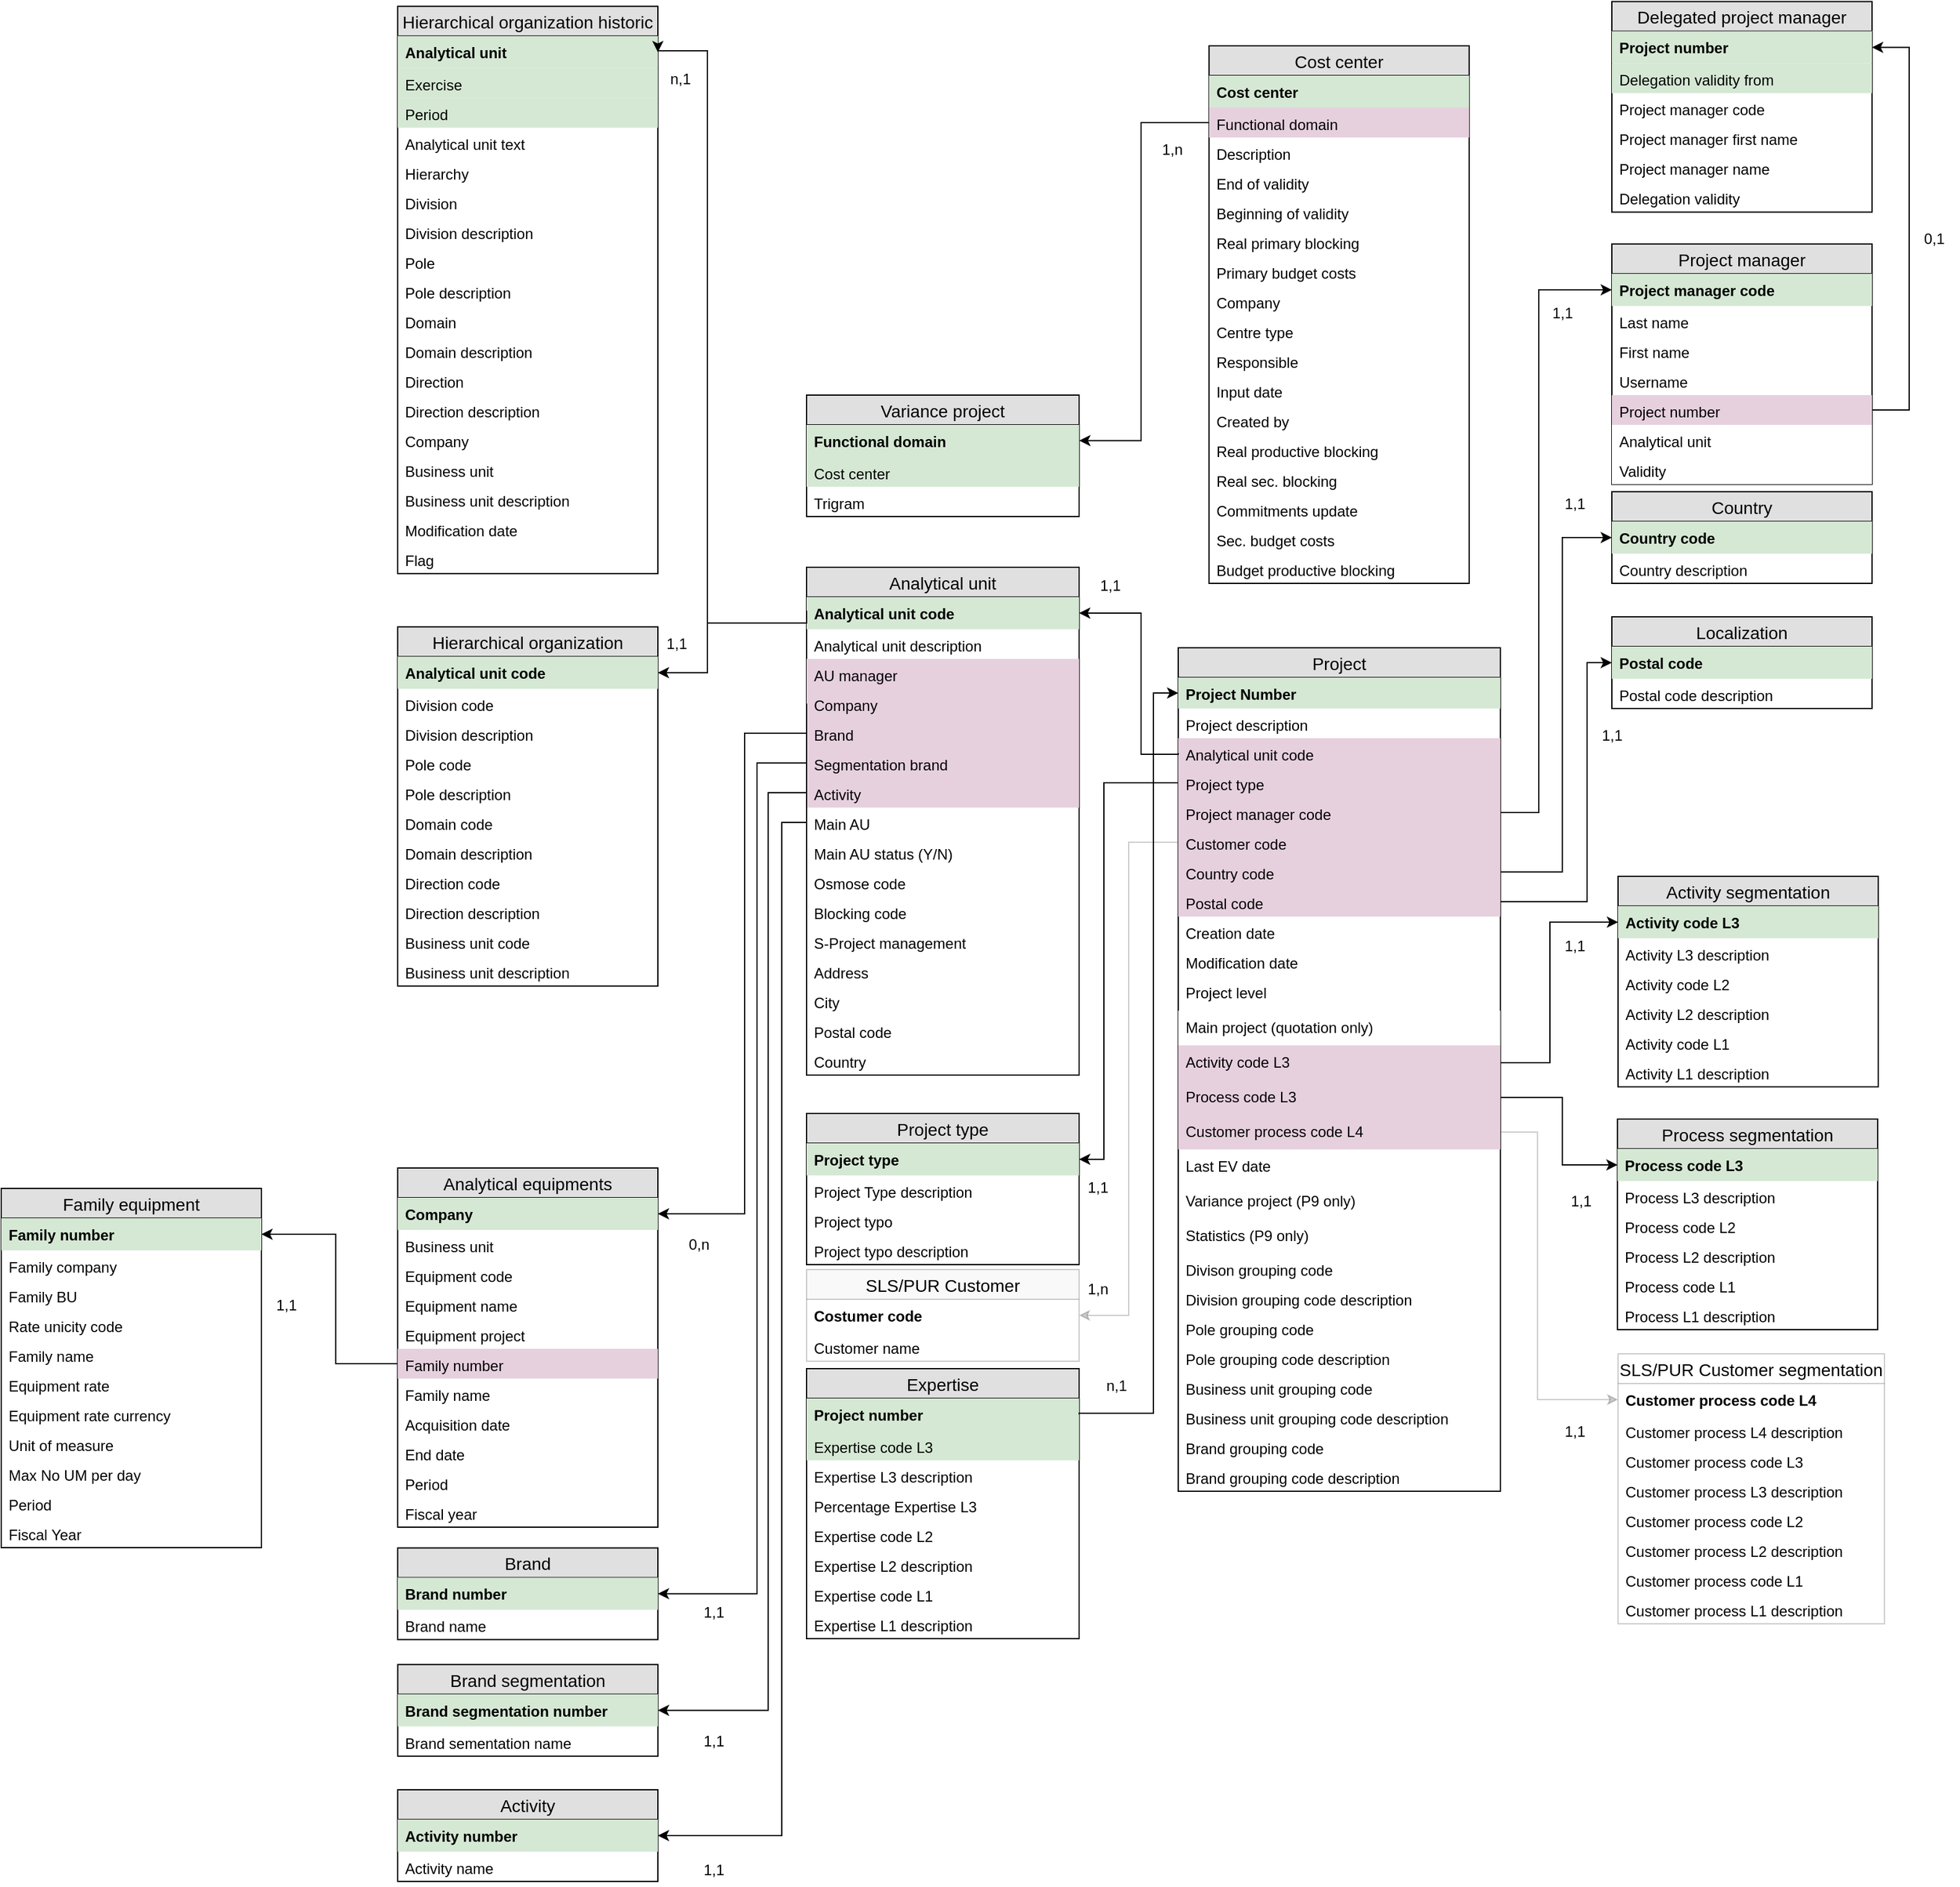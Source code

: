 <mxfile version="12.2.6" type="github" pages="6">
  <diagram name="Analytics" id="z_twg87dkK-BmfiqCGdA">
    <mxGraphModel dx="2235" dy="2079" grid="1" gridSize="10" guides="1" tooltips="1" connect="1" arrows="1" fold="1" page="1" pageScale="1" pageWidth="827" pageHeight="1169" math="0" shadow="0">
      <root>
        <mxCell id="0"/>
        <mxCell id="1" parent="0"/>
        <mxCell id="lDzSUfxi5BvbEKOxiYQz-187" value="Project" style="swimlane;fontStyle=0;childLayout=stackLayout;horizontal=1;startSize=24;fillColor=#e0e0e0;horizontalStack=0;resizeParent=1;resizeParentMax=0;resizeLast=0;collapsible=1;marginBottom=0;swimlaneFillColor=#ffffff;align=center;fontSize=14;" parent="1" vertex="1">
          <mxGeometry x="780" y="60" width="260" height="681" as="geometry">
            <mxRectangle x="100" y="70" width="80" height="24" as="alternateBounds"/>
          </mxGeometry>
        </mxCell>
        <mxCell id="lDzSUfxi5BvbEKOxiYQz-188" value="Project Number" style="text;strokeColor=none;fillColor=#D5E8D4;spacingLeft=4;spacingRight=4;overflow=hidden;rotatable=0;points=[[0,0.5],[1,0.5]];portConstraint=eastwest;fontSize=12;fontStyle=1" parent="lDzSUfxi5BvbEKOxiYQz-187" vertex="1">
          <mxGeometry y="24" width="260" height="25" as="geometry"/>
        </mxCell>
        <mxCell id="lDzSUfxi5BvbEKOxiYQz-189" value="Project description" style="text;strokeColor=none;fillColor=none;spacingLeft=4;spacingRight=4;overflow=hidden;rotatable=0;points=[[0,0.5],[1,0.5]];portConstraint=eastwest;fontSize=12;" parent="lDzSUfxi5BvbEKOxiYQz-187" vertex="1">
          <mxGeometry y="49" width="260" height="24" as="geometry"/>
        </mxCell>
        <mxCell id="lDzSUfxi5BvbEKOxiYQz-190" value="Analytical unit code" style="text;strokeColor=none;fillColor=#E6D0DE;spacingLeft=4;spacingRight=4;overflow=hidden;rotatable=0;points=[[0,0.5],[1,0.5]];portConstraint=eastwest;fontSize=12;" parent="lDzSUfxi5BvbEKOxiYQz-187" vertex="1">
          <mxGeometry y="73" width="260" height="24" as="geometry"/>
        </mxCell>
        <mxCell id="lDzSUfxi5BvbEKOxiYQz-191" value="Project type" style="text;strokeColor=none;fillColor=#E6D0DE;spacingLeft=4;spacingRight=4;overflow=hidden;rotatable=0;points=[[0,0.5],[1,0.5]];portConstraint=eastwest;fontSize=12;" parent="lDzSUfxi5BvbEKOxiYQz-187" vertex="1">
          <mxGeometry y="97" width="260" height="24" as="geometry"/>
        </mxCell>
        <mxCell id="lDzSUfxi5BvbEKOxiYQz-192" value="Project manager code" style="text;strokeColor=none;fillColor=#E6D0DE;spacingLeft=4;spacingRight=4;overflow=hidden;rotatable=0;points=[[0,0.5],[1,0.5]];portConstraint=eastwest;fontSize=12;" parent="lDzSUfxi5BvbEKOxiYQz-187" vertex="1">
          <mxGeometry y="121" width="260" height="24" as="geometry"/>
        </mxCell>
        <mxCell id="lDzSUfxi5BvbEKOxiYQz-195" value="Customer code&#xa;" style="text;strokeColor=none;fillColor=#E6D0DE;spacingLeft=4;spacingRight=4;overflow=hidden;rotatable=0;points=[[0,0.5],[1,0.5]];portConstraint=eastwest;fontSize=12;" parent="lDzSUfxi5BvbEKOxiYQz-187" vertex="1">
          <mxGeometry y="145" width="260" height="24" as="geometry"/>
        </mxCell>
        <mxCell id="lDzSUfxi5BvbEKOxiYQz-197" value="Country code" style="text;strokeColor=none;fillColor=#E6D0DE;spacingLeft=4;spacingRight=4;overflow=hidden;rotatable=0;points=[[0,0.5],[1,0.5]];portConstraint=eastwest;fontSize=12;" parent="lDzSUfxi5BvbEKOxiYQz-187" vertex="1">
          <mxGeometry y="169" width="260" height="24" as="geometry"/>
        </mxCell>
        <mxCell id="lDzSUfxi5BvbEKOxiYQz-198" value="Postal code" style="text;strokeColor=none;fillColor=#E6D0DE;spacingLeft=4;spacingRight=4;overflow=hidden;rotatable=0;points=[[0,0.5],[1,0.5]];portConstraint=eastwest;fontSize=12;" parent="lDzSUfxi5BvbEKOxiYQz-187" vertex="1">
          <mxGeometry y="193" width="260" height="24" as="geometry"/>
        </mxCell>
        <mxCell id="lDzSUfxi5BvbEKOxiYQz-199" value="Creation date" style="text;strokeColor=none;fillColor=none;spacingLeft=4;spacingRight=4;overflow=hidden;rotatable=0;points=[[0,0.5],[1,0.5]];portConstraint=eastwest;fontSize=12;" parent="lDzSUfxi5BvbEKOxiYQz-187" vertex="1">
          <mxGeometry y="217" width="260" height="24" as="geometry"/>
        </mxCell>
        <mxCell id="lDzSUfxi5BvbEKOxiYQz-200" value="Modification date" style="text;strokeColor=none;fillColor=none;spacingLeft=4;spacingRight=4;overflow=hidden;rotatable=0;points=[[0,0.5],[1,0.5]];portConstraint=eastwest;fontSize=12;" parent="lDzSUfxi5BvbEKOxiYQz-187" vertex="1">
          <mxGeometry y="241" width="260" height="24" as="geometry"/>
        </mxCell>
        <mxCell id="lDzSUfxi5BvbEKOxiYQz-201" value="Project level" style="text;strokeColor=none;fillColor=none;spacingLeft=4;spacingRight=4;overflow=hidden;rotatable=0;points=[[0,0.5],[1,0.5]];portConstraint=eastwest;fontSize=12;" parent="lDzSUfxi5BvbEKOxiYQz-187" vertex="1">
          <mxGeometry y="265" width="260" height="28" as="geometry"/>
        </mxCell>
        <mxCell id="lDzSUfxi5BvbEKOxiYQz-202" value="Main project (quotation only)" style="text;strokeColor=none;fillColor=#FFFFFF;spacingLeft=4;spacingRight=4;overflow=hidden;rotatable=0;points=[[0,0.5],[1,0.5]];portConstraint=eastwest;fontSize=12;" parent="lDzSUfxi5BvbEKOxiYQz-187" vertex="1">
          <mxGeometry y="293" width="260" height="28" as="geometry"/>
        </mxCell>
        <mxCell id="lDzSUfxi5BvbEKOxiYQz-203" value="Activity code L3" style="text;strokeColor=none;fillColor=#E6D0DE;spacingLeft=4;spacingRight=4;overflow=hidden;rotatable=0;points=[[0,0.5],[1,0.5]];portConstraint=eastwest;fontSize=12;" parent="lDzSUfxi5BvbEKOxiYQz-187" vertex="1">
          <mxGeometry y="321" width="260" height="28" as="geometry"/>
        </mxCell>
        <mxCell id="lDzSUfxi5BvbEKOxiYQz-204" value="Process code L3" style="text;strokeColor=none;fillColor=#E6D0DE;spacingLeft=4;spacingRight=4;overflow=hidden;rotatable=0;points=[[0,0.5],[1,0.5]];portConstraint=eastwest;fontSize=12;" parent="lDzSUfxi5BvbEKOxiYQz-187" vertex="1">
          <mxGeometry y="349" width="260" height="28" as="geometry"/>
        </mxCell>
        <mxCell id="lDzSUfxi5BvbEKOxiYQz-205" value="Customer process code L4" style="text;strokeColor=none;fillColor=#E6D0DE;spacingLeft=4;spacingRight=4;overflow=hidden;rotatable=0;points=[[0,0.5],[1,0.5]];portConstraint=eastwest;fontSize=12;" parent="lDzSUfxi5BvbEKOxiYQz-187" vertex="1">
          <mxGeometry y="377" width="260" height="28" as="geometry"/>
        </mxCell>
        <mxCell id="lRxtRiu0UvI4SnHCYqCr-3" value="Last EV date" style="text;strokeColor=none;fillColor=none;spacingLeft=4;spacingRight=4;overflow=hidden;rotatable=0;points=[[0,0.5],[1,0.5]];portConstraint=eastwest;fontSize=12;" parent="lDzSUfxi5BvbEKOxiYQz-187" vertex="1">
          <mxGeometry y="405" width="260" height="28" as="geometry"/>
        </mxCell>
        <mxCell id="lRxtRiu0UvI4SnHCYqCr-2" value="Variance project (P9 only)" style="text;strokeColor=none;fillColor=none;spacingLeft=4;spacingRight=4;overflow=hidden;rotatable=0;points=[[0,0.5],[1,0.5]];portConstraint=eastwest;fontSize=12;" parent="lDzSUfxi5BvbEKOxiYQz-187" vertex="1">
          <mxGeometry y="433" width="260" height="28" as="geometry"/>
        </mxCell>
        <mxCell id="lDzSUfxi5BvbEKOxiYQz-207" value="Statistics (P9 only)" style="text;strokeColor=none;fillColor=none;spacingLeft=4;spacingRight=4;overflow=hidden;rotatable=0;points=[[0,0.5],[1,0.5]];portConstraint=eastwest;fontSize=12;" parent="lDzSUfxi5BvbEKOxiYQz-187" vertex="1">
          <mxGeometry y="461" width="260" height="28" as="geometry"/>
        </mxCell>
        <mxCell id="4Kc5IwEfdiY6aIyi9EgS-1" value="Divison grouping code" style="text;strokeColor=none;fillColor=none;spacingLeft=4;spacingRight=4;overflow=hidden;rotatable=0;points=[[0,0.5],[1,0.5]];portConstraint=eastwest;fontSize=12;" parent="lDzSUfxi5BvbEKOxiYQz-187" vertex="1">
          <mxGeometry y="489" width="260" height="24" as="geometry"/>
        </mxCell>
        <mxCell id="lDzSUfxi5BvbEKOxiYQz-217" value="Division grouping code description" style="text;strokeColor=none;fillColor=none;spacingLeft=4;spacingRight=4;overflow=hidden;rotatable=0;points=[[0,0.5],[1,0.5]];portConstraint=eastwest;fontSize=12;" parent="lDzSUfxi5BvbEKOxiYQz-187" vertex="1">
          <mxGeometry y="513" width="260" height="24" as="geometry"/>
        </mxCell>
        <mxCell id="lDzSUfxi5BvbEKOxiYQz-218" value="Pole grouping code" style="text;strokeColor=none;fillColor=none;spacingLeft=4;spacingRight=4;overflow=hidden;rotatable=0;points=[[0,0.5],[1,0.5]];portConstraint=eastwest;fontSize=12;" parent="lDzSUfxi5BvbEKOxiYQz-187" vertex="1">
          <mxGeometry y="537" width="260" height="24" as="geometry"/>
        </mxCell>
        <mxCell id="lDzSUfxi5BvbEKOxiYQz-219" value="Pole grouping code description" style="text;strokeColor=none;fillColor=none;spacingLeft=4;spacingRight=4;overflow=hidden;rotatable=0;points=[[0,0.5],[1,0.5]];portConstraint=eastwest;fontSize=12;" parent="lDzSUfxi5BvbEKOxiYQz-187" vertex="1">
          <mxGeometry y="561" width="260" height="24" as="geometry"/>
        </mxCell>
        <mxCell id="lDzSUfxi5BvbEKOxiYQz-222" value="Business unit grouping code" style="text;strokeColor=none;fillColor=none;spacingLeft=4;spacingRight=4;overflow=hidden;rotatable=0;points=[[0,0.5],[1,0.5]];portConstraint=eastwest;fontSize=12;" parent="lDzSUfxi5BvbEKOxiYQz-187" vertex="1">
          <mxGeometry y="585" width="260" height="24" as="geometry"/>
        </mxCell>
        <mxCell id="lDzSUfxi5BvbEKOxiYQz-223" value="Business unit grouping code description" style="text;strokeColor=none;fillColor=none;spacingLeft=4;spacingRight=4;overflow=hidden;rotatable=0;points=[[0,0.5],[1,0.5]];portConstraint=eastwest;fontSize=12;" parent="lDzSUfxi5BvbEKOxiYQz-187" vertex="1">
          <mxGeometry y="609" width="260" height="24" as="geometry"/>
        </mxCell>
        <mxCell id="dS1JGsFdbKq4Z5uHOp_5-5" value="Brand grouping code" style="text;strokeColor=none;fillColor=none;spacingLeft=4;spacingRight=4;overflow=hidden;rotatable=0;points=[[0,0.5],[1,0.5]];portConstraint=eastwest;fontSize=12;" parent="lDzSUfxi5BvbEKOxiYQz-187" vertex="1">
          <mxGeometry y="633" width="260" height="24" as="geometry"/>
        </mxCell>
        <mxCell id="lDzSUfxi5BvbEKOxiYQz-221" value="Brand grouping code description" style="text;strokeColor=none;fillColor=none;spacingLeft=4;spacingRight=4;overflow=hidden;rotatable=0;points=[[0,0.5],[1,0.5]];portConstraint=eastwest;fontSize=12;" parent="lDzSUfxi5BvbEKOxiYQz-187" vertex="1">
          <mxGeometry y="657" width="260" height="24" as="geometry"/>
        </mxCell>
        <mxCell id="lDzSUfxi5BvbEKOxiYQz-208" style="edgeStyle=orthogonalEdgeStyle;rounded=0;orthogonalLoop=1;jettySize=auto;html=1;exitX=0;exitY=0.5;exitDx=0;exitDy=0;" parent="1" source="lDzSUfxi5BvbEKOxiYQz-191" target="lDzSUfxi5BvbEKOxiYQz-210" edge="1">
          <mxGeometry relative="1" as="geometry">
            <mxPoint x="300" y="218.235" as="targetPoint"/>
            <Array as="points">
              <mxPoint x="720" y="169"/>
              <mxPoint x="720" y="473"/>
            </Array>
          </mxGeometry>
        </mxCell>
        <mxCell id="lDzSUfxi5BvbEKOxiYQz-209" value="Project type" style="swimlane;fontStyle=0;childLayout=stackLayout;horizontal=1;startSize=24;fillColor=#e0e0e0;horizontalStack=0;resizeParent=1;resizeParentMax=0;resizeLast=0;collapsible=1;marginBottom=0;swimlaneFillColor=#ffffff;align=center;fontSize=14;" parent="1" vertex="1">
          <mxGeometry x="480" y="436" width="220" height="122" as="geometry">
            <mxRectangle x="100" y="70" width="80" height="24" as="alternateBounds"/>
          </mxGeometry>
        </mxCell>
        <mxCell id="lDzSUfxi5BvbEKOxiYQz-210" value="Project type" style="text;strokeColor=none;fillColor=#D5E8D4;spacingLeft=4;spacingRight=4;overflow=hidden;rotatable=0;points=[[0,0.5],[1,0.5]];portConstraint=eastwest;fontSize=12;fontStyle=1" parent="lDzSUfxi5BvbEKOxiYQz-209" vertex="1">
          <mxGeometry y="24" width="220" height="26" as="geometry"/>
        </mxCell>
        <mxCell id="lDzSUfxi5BvbEKOxiYQz-211" value="Project Type description" style="text;strokeColor=none;fillColor=none;spacingLeft=4;spacingRight=4;overflow=hidden;rotatable=0;points=[[0,0.5],[1,0.5]];portConstraint=eastwest;fontSize=12;" parent="lDzSUfxi5BvbEKOxiYQz-209" vertex="1">
          <mxGeometry y="50" width="220" height="24" as="geometry"/>
        </mxCell>
        <mxCell id="lDzSUfxi5BvbEKOxiYQz-212" value="Project typo&#xa;" style="text;strokeColor=none;fillColor=none;spacingLeft=4;spacingRight=4;overflow=hidden;rotatable=0;points=[[0,0.5],[1,0.5]];portConstraint=eastwest;fontSize=12;" parent="lDzSUfxi5BvbEKOxiYQz-209" vertex="1">
          <mxGeometry y="74" width="220" height="24" as="geometry"/>
        </mxCell>
        <mxCell id="lDzSUfxi5BvbEKOxiYQz-213" value="Project typo description" style="text;strokeColor=none;fillColor=none;spacingLeft=4;spacingRight=4;overflow=hidden;rotatable=0;points=[[0,0.5],[1,0.5]];portConstraint=eastwest;fontSize=12;" parent="lDzSUfxi5BvbEKOxiYQz-209" vertex="1">
          <mxGeometry y="98" width="220" height="24" as="geometry"/>
        </mxCell>
        <mxCell id="lDzSUfxi5BvbEKOxiYQz-225" value="Activity segmentation" style="swimlane;fontStyle=0;childLayout=stackLayout;horizontal=1;startSize=24;fillColor=#e0e0e0;horizontalStack=0;resizeParent=1;resizeParentMax=0;resizeLast=0;collapsible=1;marginBottom=0;swimlaneFillColor=#ffffff;align=center;fontSize=14;" parent="1" vertex="1">
          <mxGeometry x="1135" y="244.5" width="210" height="170" as="geometry">
            <mxRectangle x="1120" y="240" width="80" height="24" as="alternateBounds"/>
          </mxGeometry>
        </mxCell>
        <mxCell id="lDzSUfxi5BvbEKOxiYQz-226" value="Activity code L3" style="text;strokeColor=none;fillColor=#D5E8D4;spacingLeft=4;spacingRight=4;overflow=hidden;rotatable=0;points=[[0,0.5],[1,0.5]];portConstraint=eastwest;fontSize=12;fontStyle=1" parent="lDzSUfxi5BvbEKOxiYQz-225" vertex="1">
          <mxGeometry y="24" width="210" height="26" as="geometry"/>
        </mxCell>
        <mxCell id="lDzSUfxi5BvbEKOxiYQz-227" value="Activity L3 description" style="text;strokeColor=none;fillColor=none;spacingLeft=4;spacingRight=4;overflow=hidden;rotatable=0;points=[[0,0.5],[1,0.5]];portConstraint=eastwest;fontSize=12;" parent="lDzSUfxi5BvbEKOxiYQz-225" vertex="1">
          <mxGeometry y="50" width="210" height="24" as="geometry"/>
        </mxCell>
        <mxCell id="lDzSUfxi5BvbEKOxiYQz-228" value="Activity code L2" style="text;strokeColor=none;fillColor=none;spacingLeft=4;spacingRight=4;overflow=hidden;rotatable=0;points=[[0,0.5],[1,0.5]];portConstraint=eastwest;fontSize=12;" parent="lDzSUfxi5BvbEKOxiYQz-225" vertex="1">
          <mxGeometry y="74" width="210" height="24" as="geometry"/>
        </mxCell>
        <mxCell id="lDzSUfxi5BvbEKOxiYQz-229" value="Activity L2 description" style="text;strokeColor=none;fillColor=none;spacingLeft=4;spacingRight=4;overflow=hidden;rotatable=0;points=[[0,0.5],[1,0.5]];portConstraint=eastwest;fontSize=12;" parent="lDzSUfxi5BvbEKOxiYQz-225" vertex="1">
          <mxGeometry y="98" width="210" height="24" as="geometry"/>
        </mxCell>
        <mxCell id="lDzSUfxi5BvbEKOxiYQz-230" value="Activity code L1" style="text;strokeColor=none;fillColor=none;spacingLeft=4;spacingRight=4;overflow=hidden;rotatable=0;points=[[0,0.5],[1,0.5]];portConstraint=eastwest;fontSize=12;" parent="lDzSUfxi5BvbEKOxiYQz-225" vertex="1">
          <mxGeometry y="122" width="210" height="24" as="geometry"/>
        </mxCell>
        <mxCell id="lDzSUfxi5BvbEKOxiYQz-231" value="Activity L1 description" style="text;strokeColor=none;fillColor=none;spacingLeft=4;spacingRight=4;overflow=hidden;rotatable=0;points=[[0,0.5],[1,0.5]];portConstraint=eastwest;fontSize=12;" parent="lDzSUfxi5BvbEKOxiYQz-225" vertex="1">
          <mxGeometry y="146" width="210" height="24" as="geometry"/>
        </mxCell>
        <mxCell id="lDzSUfxi5BvbEKOxiYQz-232" style="edgeStyle=orthogonalEdgeStyle;rounded=0;orthogonalLoop=1;jettySize=auto;html=1;exitX=1;exitY=0.5;exitDx=0;exitDy=0;entryX=0;entryY=0.5;entryDx=0;entryDy=0;" parent="1" source="lDzSUfxi5BvbEKOxiYQz-203" target="lDzSUfxi5BvbEKOxiYQz-226" edge="1">
          <mxGeometry relative="1" as="geometry">
            <mxPoint x="740" y="440" as="targetPoint"/>
            <mxPoint x="787.824" y="420.588" as="sourcePoint"/>
            <Array as="points">
              <mxPoint x="1080" y="395"/>
              <mxPoint x="1080" y="282"/>
            </Array>
          </mxGeometry>
        </mxCell>
        <mxCell id="lDzSUfxi5BvbEKOxiYQz-233" value="Process segmentation" style="swimlane;fontStyle=0;childLayout=stackLayout;horizontal=1;startSize=24;fillColor=#e0e0e0;horizontalStack=0;resizeParent=1;resizeParentMax=0;resizeLast=0;collapsible=1;marginBottom=0;swimlaneFillColor=#ffffff;align=center;fontSize=14;" parent="1" vertex="1">
          <mxGeometry x="1134.559" y="440.5" width="210" height="170" as="geometry">
            <mxRectangle x="100" y="70" width="80" height="24" as="alternateBounds"/>
          </mxGeometry>
        </mxCell>
        <mxCell id="lDzSUfxi5BvbEKOxiYQz-234" value="Process code L3" style="text;strokeColor=none;fillColor=#D5E8D4;spacingLeft=4;spacingRight=4;overflow=hidden;rotatable=0;points=[[0,0.5],[1,0.5]];portConstraint=eastwest;fontSize=12;fontStyle=1" parent="lDzSUfxi5BvbEKOxiYQz-233" vertex="1">
          <mxGeometry y="24" width="210" height="26" as="geometry"/>
        </mxCell>
        <mxCell id="lDzSUfxi5BvbEKOxiYQz-235" value="Process L3 description" style="text;strokeColor=none;fillColor=none;spacingLeft=4;spacingRight=4;overflow=hidden;rotatable=0;points=[[0,0.5],[1,0.5]];portConstraint=eastwest;fontSize=12;" parent="lDzSUfxi5BvbEKOxiYQz-233" vertex="1">
          <mxGeometry y="50" width="210" height="24" as="geometry"/>
        </mxCell>
        <mxCell id="lDzSUfxi5BvbEKOxiYQz-236" value="Process code L2" style="text;strokeColor=none;fillColor=none;spacingLeft=4;spacingRight=4;overflow=hidden;rotatable=0;points=[[0,0.5],[1,0.5]];portConstraint=eastwest;fontSize=12;" parent="lDzSUfxi5BvbEKOxiYQz-233" vertex="1">
          <mxGeometry y="74" width="210" height="24" as="geometry"/>
        </mxCell>
        <mxCell id="lDzSUfxi5BvbEKOxiYQz-237" value="Process L2 description" style="text;strokeColor=none;fillColor=none;spacingLeft=4;spacingRight=4;overflow=hidden;rotatable=0;points=[[0,0.5],[1,0.5]];portConstraint=eastwest;fontSize=12;" parent="lDzSUfxi5BvbEKOxiYQz-233" vertex="1">
          <mxGeometry y="98" width="210" height="24" as="geometry"/>
        </mxCell>
        <mxCell id="lDzSUfxi5BvbEKOxiYQz-238" value="Process code L1" style="text;strokeColor=none;fillColor=none;spacingLeft=4;spacingRight=4;overflow=hidden;rotatable=0;points=[[0,0.5],[1,0.5]];portConstraint=eastwest;fontSize=12;" parent="lDzSUfxi5BvbEKOxiYQz-233" vertex="1">
          <mxGeometry y="122" width="210" height="24" as="geometry"/>
        </mxCell>
        <mxCell id="lDzSUfxi5BvbEKOxiYQz-239" value="Process L1 description" style="text;strokeColor=none;fillColor=none;spacingLeft=4;spacingRight=4;overflow=hidden;rotatable=0;points=[[0,0.5],[1,0.5]];portConstraint=eastwest;fontSize=12;" parent="lDzSUfxi5BvbEKOxiYQz-233" vertex="1">
          <mxGeometry y="146" width="210" height="24" as="geometry"/>
        </mxCell>
        <mxCell id="lDzSUfxi5BvbEKOxiYQz-240" style="edgeStyle=orthogonalEdgeStyle;rounded=0;orthogonalLoop=1;jettySize=auto;html=1;exitX=1;exitY=0.5;exitDx=0;exitDy=0;entryX=0;entryY=0.5;entryDx=0;entryDy=0;" parent="1" source="lDzSUfxi5BvbEKOxiYQz-204" target="lDzSUfxi5BvbEKOxiYQz-234" edge="1">
          <mxGeometry relative="1" as="geometry">
            <mxPoint x="1170" y="520" as="targetPoint"/>
            <mxPoint x="680.176" y="502.353" as="sourcePoint"/>
            <Array as="points">
              <mxPoint x="1090" y="423"/>
              <mxPoint x="1090" y="477"/>
            </Array>
          </mxGeometry>
        </mxCell>
        <mxCell id="lDzSUfxi5BvbEKOxiYQz-241" value="Project manager" style="swimlane;fontStyle=0;childLayout=stackLayout;horizontal=1;startSize=24;fillColor=#e0e0e0;horizontalStack=0;resizeParent=1;resizeParentMax=0;resizeLast=0;collapsible=1;marginBottom=0;swimlaneFillColor=#ffffff;align=center;fontSize=14;" parent="1" vertex="1">
          <mxGeometry x="1130" y="-266" width="210" height="194" as="geometry">
            <mxRectangle x="100" y="70" width="80" height="24" as="alternateBounds"/>
          </mxGeometry>
        </mxCell>
        <mxCell id="lDzSUfxi5BvbEKOxiYQz-242" value="Project manager code" style="text;strokeColor=none;fillColor=#D5E8D4;spacingLeft=4;spacingRight=4;overflow=hidden;rotatable=0;points=[[0,0.5],[1,0.5]];portConstraint=eastwest;fontSize=12;fontStyle=1" parent="lDzSUfxi5BvbEKOxiYQz-241" vertex="1">
          <mxGeometry y="24" width="210" height="26" as="geometry"/>
        </mxCell>
        <mxCell id="lDzSUfxi5BvbEKOxiYQz-243" value="Last name" style="text;strokeColor=none;fillColor=none;spacingLeft=4;spacingRight=4;overflow=hidden;rotatable=0;points=[[0,0.5],[1,0.5]];portConstraint=eastwest;fontSize=12;" parent="lDzSUfxi5BvbEKOxiYQz-241" vertex="1">
          <mxGeometry y="50" width="210" height="24" as="geometry"/>
        </mxCell>
        <mxCell id="lDzSUfxi5BvbEKOxiYQz-244" value="First name" style="text;strokeColor=none;fillColor=none;spacingLeft=4;spacingRight=4;overflow=hidden;rotatable=0;points=[[0,0.5],[1,0.5]];portConstraint=eastwest;fontSize=12;" parent="lDzSUfxi5BvbEKOxiYQz-241" vertex="1">
          <mxGeometry y="74" width="210" height="24" as="geometry"/>
        </mxCell>
        <mxCell id="lDzSUfxi5BvbEKOxiYQz-245" value="Username" style="text;strokeColor=none;fillColor=none;spacingLeft=4;spacingRight=4;overflow=hidden;rotatable=0;points=[[0,0.5],[1,0.5]];portConstraint=eastwest;fontSize=12;" parent="lDzSUfxi5BvbEKOxiYQz-241" vertex="1">
          <mxGeometry y="98" width="210" height="24" as="geometry"/>
        </mxCell>
        <mxCell id="lQxYEBmfb3SI4qnp5k42-3" value="Project number &#xa;" style="text;strokeColor=none;fillColor=#E6D0DE;spacingLeft=4;spacingRight=4;overflow=hidden;rotatable=0;points=[[0,0.5],[1,0.5]];portConstraint=eastwest;fontSize=12;" parent="lDzSUfxi5BvbEKOxiYQz-241" vertex="1">
          <mxGeometry y="122" width="210" height="24" as="geometry"/>
        </mxCell>
        <mxCell id="B4U_X1lwzv1iKV6QeTgM-1" value="Analytical unit" style="text;strokeColor=none;fillColor=#FFFFFF;spacingLeft=4;spacingRight=4;overflow=hidden;rotatable=0;points=[[0,0.5],[1,0.5]];portConstraint=eastwest;fontSize=12;" parent="lDzSUfxi5BvbEKOxiYQz-241" vertex="1">
          <mxGeometry y="146" width="210" height="24" as="geometry"/>
        </mxCell>
        <mxCell id="NBoWqLxddeZC6eDTmRRg-8" value="Validity" style="text;strokeColor=none;fillColor=#FFFFFF;spacingLeft=4;spacingRight=4;overflow=hidden;rotatable=0;points=[[0,0.5],[1,0.5]];portConstraint=eastwest;fontSize=12;" parent="lDzSUfxi5BvbEKOxiYQz-241" vertex="1">
          <mxGeometry y="170" width="210" height="24" as="geometry"/>
        </mxCell>
        <mxCell id="lDzSUfxi5BvbEKOxiYQz-246" value="SLS/PUR Customer" style="swimlane;fontStyle=0;childLayout=stackLayout;horizontal=1;startSize=24;fillColor=#e0e0e0;horizontalStack=0;resizeParent=1;resizeParentMax=0;resizeLast=0;collapsible=1;marginBottom=0;swimlaneFillColor=#ffffff;align=center;fontSize=14;opacity=20;" parent="1" vertex="1">
          <mxGeometry x="480" y="562" width="220" height="74" as="geometry">
            <mxRectangle x="100" y="70" width="80" height="24" as="alternateBounds"/>
          </mxGeometry>
        </mxCell>
        <mxCell id="lDzSUfxi5BvbEKOxiYQz-247" value="Costumer code" style="text;spacingLeft=4;spacingRight=4;overflow=hidden;rotatable=0;points=[[0,0.5],[1,0.5]];portConstraint=eastwest;fontSize=12;fontStyle=1;opacity=20;" parent="lDzSUfxi5BvbEKOxiYQz-246" vertex="1">
          <mxGeometry y="24" width="220" height="26" as="geometry"/>
        </mxCell>
        <mxCell id="lDzSUfxi5BvbEKOxiYQz-248" value="Customer name" style="text;spacingLeft=4;spacingRight=4;overflow=hidden;rotatable=0;points=[[0,0.5],[1,0.5]];portConstraint=eastwest;fontSize=12;opacity=20;" parent="lDzSUfxi5BvbEKOxiYQz-246" vertex="1">
          <mxGeometry y="50" width="220" height="24" as="geometry"/>
        </mxCell>
        <mxCell id="lDzSUfxi5BvbEKOxiYQz-249" style="edgeStyle=orthogonalEdgeStyle;rounded=0;orthogonalLoop=1;jettySize=auto;html=1;exitX=0;exitY=0.5;exitDx=0;exitDy=0;entryX=1;entryY=0.5;entryDx=0;entryDy=0;opacity=20;" parent="1" source="lDzSUfxi5BvbEKOxiYQz-195" target="lDzSUfxi5BvbEKOxiYQz-247" edge="1">
          <mxGeometry relative="1" as="geometry">
            <mxPoint x="260.5" y="239.971" as="targetPoint"/>
            <mxPoint x="400" y="270" as="sourcePoint"/>
            <Array as="points">
              <mxPoint x="740" y="217"/>
              <mxPoint x="740" y="599"/>
            </Array>
          </mxGeometry>
        </mxCell>
        <mxCell id="lDzSUfxi5BvbEKOxiYQz-255" value="Country" style="swimlane;fontStyle=0;childLayout=stackLayout;horizontal=1;startSize=24;fillColor=#e0e0e0;horizontalStack=0;resizeParent=1;resizeParentMax=0;resizeLast=0;collapsible=1;marginBottom=0;swimlaneFillColor=#ffffff;align=center;fontSize=14;" parent="1" vertex="1">
          <mxGeometry x="1130" y="-66" width="210" height="74" as="geometry">
            <mxRectangle x="1120" y="240" width="80" height="24" as="alternateBounds"/>
          </mxGeometry>
        </mxCell>
        <mxCell id="lDzSUfxi5BvbEKOxiYQz-256" value="Country code" style="text;strokeColor=none;fillColor=#D5E8D4;spacingLeft=4;spacingRight=4;overflow=hidden;rotatable=0;points=[[0,0.5],[1,0.5]];portConstraint=eastwest;fontSize=12;fontStyle=1" parent="lDzSUfxi5BvbEKOxiYQz-255" vertex="1">
          <mxGeometry y="24" width="210" height="26" as="geometry"/>
        </mxCell>
        <mxCell id="lDzSUfxi5BvbEKOxiYQz-257" value="Country description" style="text;strokeColor=none;fillColor=none;spacingLeft=4;spacingRight=4;overflow=hidden;rotatable=0;points=[[0,0.5],[1,0.5]];portConstraint=eastwest;fontSize=12;" parent="lDzSUfxi5BvbEKOxiYQz-255" vertex="1">
          <mxGeometry y="50" width="210" height="24" as="geometry"/>
        </mxCell>
        <mxCell id="lDzSUfxi5BvbEKOxiYQz-258" style="edgeStyle=orthogonalEdgeStyle;rounded=0;orthogonalLoop=1;jettySize=auto;html=1;exitX=1;exitY=0.5;exitDx=0;exitDy=0;entryX=0;entryY=0.5;entryDx=0;entryDy=0;" parent="1" source="lDzSUfxi5BvbEKOxiYQz-197" target="lDzSUfxi5BvbEKOxiYQz-256" edge="1">
          <mxGeometry relative="1" as="geometry">
            <mxPoint x="1110" y="257" as="targetPoint"/>
            <mxPoint x="1050" y="240" as="sourcePoint"/>
            <Array as="points">
              <mxPoint x="1090" y="241"/>
              <mxPoint x="1090" y="-29"/>
            </Array>
          </mxGeometry>
        </mxCell>
        <mxCell id="lDzSUfxi5BvbEKOxiYQz-259" value="Localization" style="swimlane;fontStyle=0;childLayout=stackLayout;horizontal=1;startSize=24;fillColor=#e0e0e0;horizontalStack=0;resizeParent=1;resizeParentMax=0;resizeLast=0;collapsible=1;marginBottom=0;swimlaneFillColor=#ffffff;align=center;fontSize=14;" parent="1" vertex="1">
          <mxGeometry x="1130" y="35" width="210" height="74" as="geometry">
            <mxRectangle x="1120" y="240" width="80" height="24" as="alternateBounds"/>
          </mxGeometry>
        </mxCell>
        <mxCell id="lDzSUfxi5BvbEKOxiYQz-260" value="Postal code" style="text;strokeColor=none;fillColor=#D5E8D4;spacingLeft=4;spacingRight=4;overflow=hidden;rotatable=0;points=[[0,0.5],[1,0.5]];portConstraint=eastwest;fontSize=12;fontStyle=1" parent="lDzSUfxi5BvbEKOxiYQz-259" vertex="1">
          <mxGeometry y="24" width="210" height="26" as="geometry"/>
        </mxCell>
        <mxCell id="lDzSUfxi5BvbEKOxiYQz-261" value="Postal code description" style="text;strokeColor=none;fillColor=none;spacingLeft=4;spacingRight=4;overflow=hidden;rotatable=0;points=[[0,0.5],[1,0.5]];portConstraint=eastwest;fontSize=12;" parent="lDzSUfxi5BvbEKOxiYQz-259" vertex="1">
          <mxGeometry y="50" width="210" height="24" as="geometry"/>
        </mxCell>
        <mxCell id="lDzSUfxi5BvbEKOxiYQz-262" style="edgeStyle=orthogonalEdgeStyle;rounded=0;orthogonalLoop=1;jettySize=auto;html=1;entryX=0;entryY=0.5;entryDx=0;entryDy=0;exitX=1;exitY=0.5;exitDx=0;exitDy=0;" parent="1" source="lDzSUfxi5BvbEKOxiYQz-198" target="lDzSUfxi5BvbEKOxiYQz-260" edge="1">
          <mxGeometry relative="1" as="geometry">
            <mxPoint x="1100" y="380" as="targetPoint"/>
            <mxPoint x="1080" y="342" as="sourcePoint"/>
            <Array as="points">
              <mxPoint x="1110" y="265"/>
              <mxPoint x="1110" y="72"/>
            </Array>
          </mxGeometry>
        </mxCell>
        <mxCell id="lDzSUfxi5BvbEKOxiYQz-263" value="SLS/PUR Customer segmentation" style="swimlane;fontStyle=0;childLayout=stackLayout;horizontal=1;startSize=24;horizontalStack=0;resizeParent=1;resizeParentMax=0;resizeLast=0;collapsible=1;marginBottom=0;swimlaneFillColor=#ffffff;align=center;fontSize=14;swimlaneLine=1;rounded=0;shadow=0;comic=0;glass=0;opacity=20;" parent="1" vertex="1">
          <mxGeometry x="1135" y="630" width="215" height="218" as="geometry">
            <mxRectangle x="100" y="70" width="80" height="24" as="alternateBounds"/>
          </mxGeometry>
        </mxCell>
        <mxCell id="lDzSUfxi5BvbEKOxiYQz-264" value="Customer process code L4" style="text;spacingLeft=4;spacingRight=4;overflow=hidden;rotatable=0;points=[[0,0.5],[1,0.5]];portConstraint=eastwest;fontSize=12;fontStyle=1;opacity=20;" parent="lDzSUfxi5BvbEKOxiYQz-263" vertex="1">
          <mxGeometry y="24" width="215" height="26" as="geometry"/>
        </mxCell>
        <mxCell id="lDzSUfxi5BvbEKOxiYQz-265" value="Customer process L4 description" style="text;spacingLeft=4;spacingRight=4;overflow=hidden;rotatable=0;points=[[0,0.5],[1,0.5]];portConstraint=eastwest;fontSize=12;opacity=20;" parent="lDzSUfxi5BvbEKOxiYQz-263" vertex="1">
          <mxGeometry y="50" width="215" height="24" as="geometry"/>
        </mxCell>
        <mxCell id="lDzSUfxi5BvbEKOxiYQz-266" value="Customer process code L3" style="text;spacingLeft=4;spacingRight=4;overflow=hidden;rotatable=0;points=[[0,0.5],[1,0.5]];portConstraint=eastwest;fontSize=12;opacity=20;" parent="lDzSUfxi5BvbEKOxiYQz-263" vertex="1">
          <mxGeometry y="74" width="215" height="24" as="geometry"/>
        </mxCell>
        <mxCell id="lDzSUfxi5BvbEKOxiYQz-267" value="Customer process L3 description" style="text;spacingLeft=4;spacingRight=4;overflow=hidden;rotatable=0;points=[[0,0.5],[1,0.5]];portConstraint=eastwest;fontSize=12;opacity=20;" parent="lDzSUfxi5BvbEKOxiYQz-263" vertex="1">
          <mxGeometry y="98" width="215" height="24" as="geometry"/>
        </mxCell>
        <mxCell id="lDzSUfxi5BvbEKOxiYQz-268" value="Customer process code L2" style="text;spacingLeft=4;spacingRight=4;overflow=hidden;rotatable=0;points=[[0,0.5],[1,0.5]];portConstraint=eastwest;fontSize=12;opacity=20;" parent="lDzSUfxi5BvbEKOxiYQz-263" vertex="1">
          <mxGeometry y="122" width="215" height="24" as="geometry"/>
        </mxCell>
        <mxCell id="lDzSUfxi5BvbEKOxiYQz-269" value="Customer process L2 description" style="text;spacingLeft=4;spacingRight=4;overflow=hidden;rotatable=0;points=[[0,0.5],[1,0.5]];portConstraint=eastwest;fontSize=12;opacity=20;" parent="lDzSUfxi5BvbEKOxiYQz-263" vertex="1">
          <mxGeometry y="146" width="215" height="24" as="geometry"/>
        </mxCell>
        <mxCell id="lDzSUfxi5BvbEKOxiYQz-270" value="Customer process code L1" style="text;spacingLeft=4;spacingRight=4;overflow=hidden;rotatable=0;points=[[0,0.5],[1,0.5]];portConstraint=eastwest;fontSize=12;opacity=20;" parent="lDzSUfxi5BvbEKOxiYQz-263" vertex="1">
          <mxGeometry y="170" width="215" height="24" as="geometry"/>
        </mxCell>
        <mxCell id="lDzSUfxi5BvbEKOxiYQz-271" value="Customer process L1 description" style="text;spacingLeft=4;spacingRight=4;overflow=hidden;rotatable=0;points=[[0,0.5],[1,0.5]];portConstraint=eastwest;fontSize=12;opacity=20;" parent="lDzSUfxi5BvbEKOxiYQz-263" vertex="1">
          <mxGeometry y="194" width="215" height="24" as="geometry"/>
        </mxCell>
        <mxCell id="lDzSUfxi5BvbEKOxiYQz-272" style="edgeStyle=orthogonalEdgeStyle;rounded=0;orthogonalLoop=1;jettySize=auto;html=1;entryX=0;entryY=0.5;entryDx=0;entryDy=0;exitX=1;exitY=0.5;exitDx=0;exitDy=0;opacity=20;" parent="1" source="lDzSUfxi5BvbEKOxiYQz-205" target="lDzSUfxi5BvbEKOxiYQz-264" edge="1">
          <mxGeometry relative="1" as="geometry">
            <mxPoint x="1110" y="830" as="targetPoint"/>
            <mxPoint x="1040" y="500" as="sourcePoint"/>
            <Array as="points">
              <mxPoint x="1070" y="451"/>
              <mxPoint x="1070" y="667"/>
            </Array>
          </mxGeometry>
        </mxCell>
        <mxCell id="lDzSUfxi5BvbEKOxiYQz-273" value="Analytical unit" style="swimlane;fontStyle=0;childLayout=stackLayout;horizontal=1;startSize=24;fillColor=#e0e0e0;horizontalStack=0;resizeParent=1;resizeParentMax=0;resizeLast=0;collapsible=1;marginBottom=0;swimlaneFillColor=#ffffff;align=center;fontSize=14;" parent="1" vertex="1">
          <mxGeometry x="480" y="-5" width="220" height="410" as="geometry">
            <mxRectangle x="100" y="70" width="80" height="24" as="alternateBounds"/>
          </mxGeometry>
        </mxCell>
        <mxCell id="lDzSUfxi5BvbEKOxiYQz-274" value="Analytical unit code" style="text;strokeColor=none;fillColor=#D5E8D4;spacingLeft=4;spacingRight=4;overflow=hidden;rotatable=0;points=[[0,0.5],[1,0.5]];portConstraint=eastwest;fontSize=12;fontStyle=1" parent="lDzSUfxi5BvbEKOxiYQz-273" vertex="1">
          <mxGeometry y="24" width="220" height="26" as="geometry"/>
        </mxCell>
        <mxCell id="NBoWqLxddeZC6eDTmRRg-7" value="Analytical unit description" style="text;strokeColor=none;fillColor=none;spacingLeft=4;spacingRight=4;overflow=hidden;rotatable=0;points=[[0,0.5],[1,0.5]];portConstraint=eastwest;fontSize=12;" parent="lDzSUfxi5BvbEKOxiYQz-273" vertex="1">
          <mxGeometry y="50" width="220" height="24" as="geometry"/>
        </mxCell>
        <mxCell id="lDzSUfxi5BvbEKOxiYQz-275" value="AU manager" style="text;strokeColor=none;fillColor=#E6D0DE;spacingLeft=4;spacingRight=4;overflow=hidden;rotatable=0;points=[[0,0.5],[1,0.5]];portConstraint=eastwest;fontSize=12;" parent="lDzSUfxi5BvbEKOxiYQz-273" vertex="1">
          <mxGeometry y="74" width="220" height="24" as="geometry"/>
        </mxCell>
        <mxCell id="lDzSUfxi5BvbEKOxiYQz-277" value="Company" style="text;strokeColor=none;fillColor=#E6D0DE;spacingLeft=4;spacingRight=4;overflow=hidden;rotatable=0;points=[[0,0.5],[1,0.5]];portConstraint=eastwest;fontSize=12;" parent="lDzSUfxi5BvbEKOxiYQz-273" vertex="1">
          <mxGeometry y="98" width="220" height="24" as="geometry"/>
        </mxCell>
        <mxCell id="lDzSUfxi5BvbEKOxiYQz-278" value="Brand" style="text;strokeColor=none;fillColor=#E6D0DE;spacingLeft=4;spacingRight=4;overflow=hidden;rotatable=0;points=[[0,0.5],[1,0.5]];portConstraint=eastwest;fontSize=12;" parent="lDzSUfxi5BvbEKOxiYQz-273" vertex="1">
          <mxGeometry y="122" width="220" height="24" as="geometry"/>
        </mxCell>
        <mxCell id="lDzSUfxi5BvbEKOxiYQz-279" value="Segmentation brand" style="text;strokeColor=none;fillColor=#E6D0DE;spacingLeft=4;spacingRight=4;overflow=hidden;rotatable=0;points=[[0,0.5],[1,0.5]];portConstraint=eastwest;fontSize=12;" parent="lDzSUfxi5BvbEKOxiYQz-273" vertex="1">
          <mxGeometry y="146" width="220" height="24" as="geometry"/>
        </mxCell>
        <mxCell id="lDzSUfxi5BvbEKOxiYQz-280" value="Activity" style="text;strokeColor=none;fillColor=#E6D0DE;spacingLeft=4;spacingRight=4;overflow=hidden;rotatable=0;points=[[0,0.5],[1,0.5]];portConstraint=eastwest;fontSize=12;" parent="lDzSUfxi5BvbEKOxiYQz-273" vertex="1">
          <mxGeometry y="170" width="220" height="24" as="geometry"/>
        </mxCell>
        <mxCell id="4Kc5IwEfdiY6aIyi9EgS-2" value="Main AU" style="text;strokeColor=none;fillColor=none;spacingLeft=4;spacingRight=4;overflow=hidden;rotatable=0;points=[[0,0.5],[1,0.5]];portConstraint=eastwest;fontSize=12;" parent="lDzSUfxi5BvbEKOxiYQz-273" vertex="1">
          <mxGeometry y="194" width="220" height="24" as="geometry"/>
        </mxCell>
        <mxCell id="lRxtRiu0UvI4SnHCYqCr-25" value="Main AU status (Y/N)" style="text;strokeColor=none;fillColor=none;spacingLeft=4;spacingRight=4;overflow=hidden;rotatable=0;points=[[0,0.5],[1,0.5]];portConstraint=eastwest;fontSize=12;" parent="lDzSUfxi5BvbEKOxiYQz-273" vertex="1">
          <mxGeometry y="218" width="220" height="24" as="geometry"/>
        </mxCell>
        <mxCell id="lDzSUfxi5BvbEKOxiYQz-282" value="Osmose code" style="text;strokeColor=none;fillColor=none;spacingLeft=4;spacingRight=4;overflow=hidden;rotatable=0;points=[[0,0.5],[1,0.5]];portConstraint=eastwest;fontSize=12;" parent="lDzSUfxi5BvbEKOxiYQz-273" vertex="1">
          <mxGeometry y="242" width="220" height="24" as="geometry"/>
        </mxCell>
        <mxCell id="lDzSUfxi5BvbEKOxiYQz-283" value="Blocking code" style="text;strokeColor=none;fillColor=none;spacingLeft=4;spacingRight=4;overflow=hidden;rotatable=0;points=[[0,0.5],[1,0.5]];portConstraint=eastwest;fontSize=12;" parent="lDzSUfxi5BvbEKOxiYQz-273" vertex="1">
          <mxGeometry y="266" width="220" height="24" as="geometry"/>
        </mxCell>
        <mxCell id="lDzSUfxi5BvbEKOxiYQz-284" value="S-Project management" style="text;strokeColor=none;fillColor=none;spacingLeft=4;spacingRight=4;overflow=hidden;rotatable=0;points=[[0,0.5],[1,0.5]];portConstraint=eastwest;fontSize=12;" parent="lDzSUfxi5BvbEKOxiYQz-273" vertex="1">
          <mxGeometry y="290" width="220" height="24" as="geometry"/>
        </mxCell>
        <mxCell id="lDzSUfxi5BvbEKOxiYQz-285" value="Address" style="text;strokeColor=none;fillColor=none;spacingLeft=4;spacingRight=4;overflow=hidden;rotatable=0;points=[[0,0.5],[1,0.5]];portConstraint=eastwest;fontSize=12;" parent="lDzSUfxi5BvbEKOxiYQz-273" vertex="1">
          <mxGeometry y="314" width="220" height="24" as="geometry"/>
        </mxCell>
        <mxCell id="lDzSUfxi5BvbEKOxiYQz-286" value="City" style="text;strokeColor=none;fillColor=none;spacingLeft=4;spacingRight=4;overflow=hidden;rotatable=0;points=[[0,0.5],[1,0.5]];portConstraint=eastwest;fontSize=12;" parent="lDzSUfxi5BvbEKOxiYQz-273" vertex="1">
          <mxGeometry y="338" width="220" height="24" as="geometry"/>
        </mxCell>
        <mxCell id="lDzSUfxi5BvbEKOxiYQz-287" value="Postal code" style="text;strokeColor=none;fillColor=none;spacingLeft=4;spacingRight=4;overflow=hidden;rotatable=0;points=[[0,0.5],[1,0.5]];portConstraint=eastwest;fontSize=12;" parent="lDzSUfxi5BvbEKOxiYQz-273" vertex="1">
          <mxGeometry y="362" width="220" height="24" as="geometry"/>
        </mxCell>
        <mxCell id="lDzSUfxi5BvbEKOxiYQz-288" value="Country" style="text;strokeColor=none;fillColor=none;spacingLeft=4;spacingRight=4;overflow=hidden;rotatable=0;points=[[0,0.5],[1,0.5]];portConstraint=eastwest;fontSize=12;" parent="lDzSUfxi5BvbEKOxiYQz-273" vertex="1">
          <mxGeometry y="386" width="220" height="24" as="geometry"/>
        </mxCell>
        <mxCell id="lDzSUfxi5BvbEKOxiYQz-289" style="edgeStyle=orthogonalEdgeStyle;rounded=0;orthogonalLoop=1;jettySize=auto;html=1;exitX=0;exitY=0.5;exitDx=0;exitDy=0;entryX=1;entryY=0.5;entryDx=0;entryDy=0;" parent="1" source="lDzSUfxi5BvbEKOxiYQz-190" target="lDzSUfxi5BvbEKOxiYQz-274" edge="1">
          <mxGeometry relative="1" as="geometry">
            <mxPoint x="670" y="-170" as="targetPoint"/>
            <Array as="points">
              <mxPoint x="780" y="146"/>
              <mxPoint x="750" y="146"/>
              <mxPoint x="750" y="32"/>
            </Array>
            <mxPoint x="790" y="180" as="sourcePoint"/>
          </mxGeometry>
        </mxCell>
        <mxCell id="lDzSUfxi5BvbEKOxiYQz-290" value="Hierarchical organization" style="swimlane;fontStyle=0;childLayout=stackLayout;horizontal=1;startSize=24;fillColor=#e0e0e0;horizontalStack=0;resizeParent=1;resizeParentMax=0;resizeLast=0;collapsible=1;marginBottom=0;swimlaneFillColor=#ffffff;align=center;fontSize=14;" parent="1" vertex="1">
          <mxGeometry x="150" y="43.118" width="210" height="290" as="geometry">
            <mxRectangle x="100" y="70" width="80" height="24" as="alternateBounds"/>
          </mxGeometry>
        </mxCell>
        <mxCell id="lDzSUfxi5BvbEKOxiYQz-291" value="Analytical unit code" style="text;strokeColor=none;fillColor=#D5E8D4;spacingLeft=4;spacingRight=4;overflow=hidden;rotatable=0;points=[[0,0.5],[1,0.5]];portConstraint=eastwest;fontSize=12;fontStyle=1" parent="lDzSUfxi5BvbEKOxiYQz-290" vertex="1">
          <mxGeometry y="24" width="210" height="26" as="geometry"/>
        </mxCell>
        <mxCell id="lDzSUfxi5BvbEKOxiYQz-292" value="Division code" style="text;strokeColor=none;fillColor=none;spacingLeft=4;spacingRight=4;overflow=hidden;rotatable=0;points=[[0,0.5],[1,0.5]];portConstraint=eastwest;fontSize=12;" parent="lDzSUfxi5BvbEKOxiYQz-290" vertex="1">
          <mxGeometry y="50" width="210" height="24" as="geometry"/>
        </mxCell>
        <mxCell id="lDzSUfxi5BvbEKOxiYQz-293" value="Division description" style="text;strokeColor=none;fillColor=none;spacingLeft=4;spacingRight=4;overflow=hidden;rotatable=0;points=[[0,0.5],[1,0.5]];portConstraint=eastwest;fontSize=12;" parent="lDzSUfxi5BvbEKOxiYQz-290" vertex="1">
          <mxGeometry y="74" width="210" height="24" as="geometry"/>
        </mxCell>
        <mxCell id="lDzSUfxi5BvbEKOxiYQz-294" value="Pole code&#xa;" style="text;strokeColor=none;fillColor=none;spacingLeft=4;spacingRight=4;overflow=hidden;rotatable=0;points=[[0,0.5],[1,0.5]];portConstraint=eastwest;fontSize=12;" parent="lDzSUfxi5BvbEKOxiYQz-290" vertex="1">
          <mxGeometry y="98" width="210" height="24" as="geometry"/>
        </mxCell>
        <mxCell id="lDzSUfxi5BvbEKOxiYQz-295" value="Pole description" style="text;strokeColor=none;fillColor=none;spacingLeft=4;spacingRight=4;overflow=hidden;rotatable=0;points=[[0,0.5],[1,0.5]];portConstraint=eastwest;fontSize=12;" parent="lDzSUfxi5BvbEKOxiYQz-290" vertex="1">
          <mxGeometry y="122" width="210" height="24" as="geometry"/>
        </mxCell>
        <mxCell id="lDzSUfxi5BvbEKOxiYQz-296" value="Domain code" style="text;strokeColor=none;fillColor=none;spacingLeft=4;spacingRight=4;overflow=hidden;rotatable=0;points=[[0,0.5],[1,0.5]];portConstraint=eastwest;fontSize=12;" parent="lDzSUfxi5BvbEKOxiYQz-290" vertex="1">
          <mxGeometry y="146" width="210" height="24" as="geometry"/>
        </mxCell>
        <mxCell id="lDzSUfxi5BvbEKOxiYQz-297" value="Domain description" style="text;strokeColor=none;fillColor=none;spacingLeft=4;spacingRight=4;overflow=hidden;rotatable=0;points=[[0,0.5],[1,0.5]];portConstraint=eastwest;fontSize=12;" parent="lDzSUfxi5BvbEKOxiYQz-290" vertex="1">
          <mxGeometry y="170" width="210" height="24" as="geometry"/>
        </mxCell>
        <mxCell id="lDzSUfxi5BvbEKOxiYQz-298" value="Direction code" style="text;strokeColor=none;fillColor=none;spacingLeft=4;spacingRight=4;overflow=hidden;rotatable=0;points=[[0,0.5],[1,0.5]];portConstraint=eastwest;fontSize=12;" parent="lDzSUfxi5BvbEKOxiYQz-290" vertex="1">
          <mxGeometry y="194" width="210" height="24" as="geometry"/>
        </mxCell>
        <mxCell id="lDzSUfxi5BvbEKOxiYQz-299" value="Direction description" style="text;strokeColor=none;fillColor=none;spacingLeft=4;spacingRight=4;overflow=hidden;rotatable=0;points=[[0,0.5],[1,0.5]];portConstraint=eastwest;fontSize=12;" parent="lDzSUfxi5BvbEKOxiYQz-290" vertex="1">
          <mxGeometry y="218" width="210" height="24" as="geometry"/>
        </mxCell>
        <mxCell id="lDzSUfxi5BvbEKOxiYQz-300" value="Business unit code" style="text;strokeColor=none;fillColor=none;spacingLeft=4;spacingRight=4;overflow=hidden;rotatable=0;points=[[0,0.5],[1,0.5]];portConstraint=eastwest;fontSize=12;" parent="lDzSUfxi5BvbEKOxiYQz-290" vertex="1">
          <mxGeometry y="242" width="210" height="24" as="geometry"/>
        </mxCell>
        <mxCell id="lDzSUfxi5BvbEKOxiYQz-301" value="Business unit description" style="text;strokeColor=none;fillColor=none;spacingLeft=4;spacingRight=4;overflow=hidden;rotatable=0;points=[[0,0.5],[1,0.5]];portConstraint=eastwest;fontSize=12;" parent="lDzSUfxi5BvbEKOxiYQz-290" vertex="1">
          <mxGeometry y="266" width="210" height="24" as="geometry"/>
        </mxCell>
        <mxCell id="lDzSUfxi5BvbEKOxiYQz-304" style="edgeStyle=orthogonalEdgeStyle;rounded=0;orthogonalLoop=1;jettySize=auto;html=1;exitX=0;exitY=0.5;exitDx=0;exitDy=0;entryX=1;entryY=0.5;entryDx=0;entryDy=0;" parent="1" source="lDzSUfxi5BvbEKOxiYQz-274" target="lDzSUfxi5BvbEKOxiYQz-291" edge="1">
          <mxGeometry relative="1" as="geometry">
            <mxPoint x="320" y="-630" as="targetPoint"/>
            <mxPoint x="320.206" y="560.176" as="sourcePoint"/>
            <Array as="points">
              <mxPoint x="480" y="40"/>
              <mxPoint x="400" y="40"/>
              <mxPoint x="400" y="80"/>
            </Array>
          </mxGeometry>
        </mxCell>
        <mxCell id="lDzSUfxi5BvbEKOxiYQz-305" value="Delegated project manager" style="swimlane;fontStyle=0;childLayout=stackLayout;horizontal=1;startSize=24;fillColor=#e0e0e0;horizontalStack=0;resizeParent=1;resizeParentMax=0;resizeLast=0;collapsible=1;marginBottom=0;swimlaneFillColor=#ffffff;align=center;fontSize=14;" parent="1" vertex="1">
          <mxGeometry x="1130" y="-461.778" width="210" height="170" as="geometry">
            <mxRectangle x="100" y="70" width="80" height="24" as="alternateBounds"/>
          </mxGeometry>
        </mxCell>
        <mxCell id="lDzSUfxi5BvbEKOxiYQz-306" value="Project number" style="text;strokeColor=none;fillColor=#D5E8D4;spacingLeft=4;spacingRight=4;overflow=hidden;rotatable=0;points=[[0,0.5],[1,0.5]];portConstraint=eastwest;fontSize=12;fontStyle=1" parent="lDzSUfxi5BvbEKOxiYQz-305" vertex="1">
          <mxGeometry y="24" width="210" height="26" as="geometry"/>
        </mxCell>
        <mxCell id="NBoWqLxddeZC6eDTmRRg-5" value="Delegation validity from" style="text;strokeColor=none;fillColor=#D5E8D4;spacingLeft=4;spacingRight=4;overflow=hidden;rotatable=0;points=[[0,0.5],[1,0.5]];portConstraint=eastwest;fontSize=12;" parent="lDzSUfxi5BvbEKOxiYQz-305" vertex="1">
          <mxGeometry y="50" width="210" height="24" as="geometry"/>
        </mxCell>
        <mxCell id="lDzSUfxi5BvbEKOxiYQz-307" value="Project manager code" style="text;strokeColor=none;fillColor=none;spacingLeft=4;spacingRight=4;overflow=hidden;rotatable=0;points=[[0,0.5],[1,0.5]];portConstraint=eastwest;fontSize=12;" parent="lDzSUfxi5BvbEKOxiYQz-305" vertex="1">
          <mxGeometry y="74" width="210" height="24" as="geometry"/>
        </mxCell>
        <mxCell id="lDzSUfxi5BvbEKOxiYQz-309" value="Project manager first name" style="text;strokeColor=none;fillColor=none;spacingLeft=4;spacingRight=4;overflow=hidden;rotatable=0;points=[[0,0.5],[1,0.5]];portConstraint=eastwest;fontSize=12;" parent="lDzSUfxi5BvbEKOxiYQz-305" vertex="1">
          <mxGeometry y="98" width="210" height="24" as="geometry"/>
        </mxCell>
        <mxCell id="lDzSUfxi5BvbEKOxiYQz-308" value="Project manager name" style="text;strokeColor=none;fillColor=none;spacingLeft=4;spacingRight=4;overflow=hidden;rotatable=0;points=[[0,0.5],[1,0.5]];portConstraint=eastwest;fontSize=12;" parent="lDzSUfxi5BvbEKOxiYQz-305" vertex="1">
          <mxGeometry y="122" width="210" height="24" as="geometry"/>
        </mxCell>
        <mxCell id="UgCwnQizR6thzpe_Wtw7-1" value="Delegation validity" style="text;strokeColor=none;fillColor=none;spacingLeft=4;spacingRight=4;overflow=hidden;rotatable=0;points=[[0,0.5],[1,0.5]];portConstraint=eastwest;fontSize=12;" parent="lDzSUfxi5BvbEKOxiYQz-305" vertex="1">
          <mxGeometry y="146" width="210" height="24" as="geometry"/>
        </mxCell>
        <mxCell id="lDzSUfxi5BvbEKOxiYQz-311" value="Expertise" style="swimlane;fontStyle=0;childLayout=stackLayout;horizontal=1;startSize=24;fillColor=#e0e0e0;horizontalStack=0;resizeParent=1;resizeParentMax=0;resizeLast=0;collapsible=1;marginBottom=0;swimlaneFillColor=#ffffff;align=center;fontSize=14;" parent="1" vertex="1">
          <mxGeometry x="480" y="642" width="220" height="218" as="geometry">
            <mxRectangle x="100" y="70" width="80" height="24" as="alternateBounds"/>
          </mxGeometry>
        </mxCell>
        <mxCell id="lDzSUfxi5BvbEKOxiYQz-312" value="Project number" style="text;strokeColor=none;fillColor=#D5E8D4;spacingLeft=4;spacingRight=4;overflow=hidden;rotatable=0;points=[[0,0.5],[1,0.5]];portConstraint=eastwest;fontSize=12;fontStyle=1" parent="lDzSUfxi5BvbEKOxiYQz-311" vertex="1">
          <mxGeometry y="24" width="220" height="26" as="geometry"/>
        </mxCell>
        <mxCell id="NBoWqLxddeZC6eDTmRRg-4" value="Expertise code L3" style="text;strokeColor=none;fillColor=#D5E8D4;spacingLeft=4;spacingRight=4;overflow=hidden;rotatable=0;points=[[0,0.5],[1,0.5]];portConstraint=eastwest;fontSize=12;" parent="lDzSUfxi5BvbEKOxiYQz-311" vertex="1">
          <mxGeometry y="50" width="220" height="24" as="geometry"/>
        </mxCell>
        <mxCell id="lDzSUfxi5BvbEKOxiYQz-314" value="Expertise L3 description" style="text;strokeColor=none;fillColor=none;spacingLeft=4;spacingRight=4;overflow=hidden;rotatable=0;points=[[0,0.5],[1,0.5]];portConstraint=eastwest;fontSize=12;" parent="lDzSUfxi5BvbEKOxiYQz-311" vertex="1">
          <mxGeometry y="74" width="220" height="24" as="geometry"/>
        </mxCell>
        <mxCell id="mcqGeDhtgYZcCoHdqQjH-1" value="Percentage Expertise L3" style="text;strokeColor=none;fillColor=none;spacingLeft=4;spacingRight=4;overflow=hidden;rotatable=0;points=[[0,0.5],[1,0.5]];portConstraint=eastwest;fontSize=12;" parent="lDzSUfxi5BvbEKOxiYQz-311" vertex="1">
          <mxGeometry y="98" width="220" height="24" as="geometry"/>
        </mxCell>
        <mxCell id="lDzSUfxi5BvbEKOxiYQz-315" value="Expertise code L2" style="text;strokeColor=none;fillColor=none;spacingLeft=4;spacingRight=4;overflow=hidden;rotatable=0;points=[[0,0.5],[1,0.5]];portConstraint=eastwest;fontSize=12;" parent="lDzSUfxi5BvbEKOxiYQz-311" vertex="1">
          <mxGeometry y="122" width="220" height="24" as="geometry"/>
        </mxCell>
        <mxCell id="lDzSUfxi5BvbEKOxiYQz-316" value="Expertise L2 description" style="text;strokeColor=none;fillColor=none;spacingLeft=4;spacingRight=4;overflow=hidden;rotatable=0;points=[[0,0.5],[1,0.5]];portConstraint=eastwest;fontSize=12;" parent="lDzSUfxi5BvbEKOxiYQz-311" vertex="1">
          <mxGeometry y="146" width="220" height="24" as="geometry"/>
        </mxCell>
        <mxCell id="lDzSUfxi5BvbEKOxiYQz-317" value="Expertise code L1" style="text;strokeColor=none;fillColor=none;spacingLeft=4;spacingRight=4;overflow=hidden;rotatable=0;points=[[0,0.5],[1,0.5]];portConstraint=eastwest;fontSize=12;" parent="lDzSUfxi5BvbEKOxiYQz-311" vertex="1">
          <mxGeometry y="170" width="220" height="24" as="geometry"/>
        </mxCell>
        <mxCell id="lDzSUfxi5BvbEKOxiYQz-318" value="Expertise L1 description" style="text;strokeColor=none;fillColor=none;spacingLeft=4;spacingRight=4;overflow=hidden;rotatable=0;points=[[0,0.5],[1,0.5]];portConstraint=eastwest;fontSize=12;" parent="lDzSUfxi5BvbEKOxiYQz-311" vertex="1">
          <mxGeometry y="194" width="220" height="24" as="geometry"/>
        </mxCell>
        <mxCell id="lDzSUfxi5BvbEKOxiYQz-334" style="edgeStyle=orthogonalEdgeStyle;rounded=0;orthogonalLoop=1;jettySize=auto;html=1;exitX=1;exitY=0.5;exitDx=0;exitDy=0;entryX=1;entryY=0.5;entryDx=0;entryDy=0;" parent="1" source="lQxYEBmfb3SI4qnp5k42-3" target="lDzSUfxi5BvbEKOxiYQz-306" edge="1">
          <mxGeometry relative="1" as="geometry">
            <mxPoint x="1400" y="-383" as="targetPoint"/>
            <mxPoint x="1340" y="-230" as="sourcePoint"/>
            <Array as="points">
              <mxPoint x="1370" y="-132"/>
              <mxPoint x="1370" y="-425"/>
            </Array>
          </mxGeometry>
        </mxCell>
        <mxCell id="it8yWWZXjvdgbn8J4eUd-15" value="" style="edgeStyle=orthogonalEdgeStyle;rounded=0;orthogonalLoop=1;jettySize=auto;html=1;exitX=0;exitY=0.5;exitDx=0;exitDy=0;entryX=1;entryY=0.5;entryDx=0;entryDy=0;" parent="1" source="lDzSUfxi5BvbEKOxiYQz-362" target="it8yWWZXjvdgbn8J4eUd-3" edge="1">
          <mxGeometry relative="1" as="geometry">
            <Array as="points">
              <mxPoint x="100" y="638"/>
              <mxPoint x="100" y="533"/>
            </Array>
          </mxGeometry>
        </mxCell>
        <mxCell id="lDzSUfxi5BvbEKOxiYQz-355" value="Analytical equipments" style="swimlane;fontStyle=0;childLayout=stackLayout;horizontal=1;startSize=24;fillColor=#e0e0e0;horizontalStack=0;resizeParent=1;resizeParentMax=0;resizeLast=0;collapsible=1;marginBottom=0;swimlaneFillColor=#ffffff;align=center;fontSize=14;" parent="1" vertex="1">
          <mxGeometry x="150" y="480" width="210" height="290" as="geometry">
            <mxRectangle x="100" y="70" width="80" height="24" as="alternateBounds"/>
          </mxGeometry>
        </mxCell>
        <mxCell id="lDzSUfxi5BvbEKOxiYQz-356" value="Company" style="text;strokeColor=none;fillColor=#D5E8D4;spacingLeft=4;spacingRight=4;overflow=hidden;rotatable=0;points=[[0,0.5],[1,0.5]];portConstraint=eastwest;fontSize=12;fontStyle=1" parent="lDzSUfxi5BvbEKOxiYQz-355" vertex="1">
          <mxGeometry y="24" width="210" height="26" as="geometry"/>
        </mxCell>
        <mxCell id="lDzSUfxi5BvbEKOxiYQz-358" value="Business unit" style="text;strokeColor=none;fillColor=none;spacingLeft=4;spacingRight=4;overflow=hidden;rotatable=0;points=[[0,0.5],[1,0.5]];portConstraint=eastwest;fontSize=12;" parent="lDzSUfxi5BvbEKOxiYQz-355" vertex="1">
          <mxGeometry y="50" width="210" height="24" as="geometry"/>
        </mxCell>
        <mxCell id="1VQrY0FUdZkkbCytE0tr-2" value="Equipment code" style="text;strokeColor=none;fillColor=none;spacingLeft=4;spacingRight=4;overflow=hidden;rotatable=0;points=[[0,0.5],[1,0.5]];portConstraint=eastwest;fontSize=12;" parent="lDzSUfxi5BvbEKOxiYQz-355" vertex="1">
          <mxGeometry y="74" width="210" height="24" as="geometry"/>
        </mxCell>
        <mxCell id="lDzSUfxi5BvbEKOxiYQz-359" value="Equipment name" style="text;strokeColor=none;fillColor=none;spacingLeft=4;spacingRight=4;overflow=hidden;rotatable=0;points=[[0,0.5],[1,0.5]];portConstraint=eastwest;fontSize=12;" parent="lDzSUfxi5BvbEKOxiYQz-355" vertex="1">
          <mxGeometry y="98" width="210" height="24" as="geometry"/>
        </mxCell>
        <mxCell id="dS1JGsFdbKq4Z5uHOp_5-1" value="Equipment project" style="text;strokeColor=none;fillColor=none;spacingLeft=4;spacingRight=4;overflow=hidden;rotatable=0;points=[[0,0.5],[1,0.5]];portConstraint=eastwest;fontSize=12;" parent="lDzSUfxi5BvbEKOxiYQz-355" vertex="1">
          <mxGeometry y="122" width="210" height="24" as="geometry"/>
        </mxCell>
        <mxCell id="lDzSUfxi5BvbEKOxiYQz-362" value="Family number" style="text;strokeColor=none;fillColor=#E6D0DE;spacingLeft=4;spacingRight=4;overflow=hidden;rotatable=0;points=[[0,0.5],[1,0.5]];portConstraint=eastwest;fontSize=12;" parent="lDzSUfxi5BvbEKOxiYQz-355" vertex="1">
          <mxGeometry y="146" width="210" height="24" as="geometry"/>
        </mxCell>
        <mxCell id="it8yWWZXjvdgbn8J4eUd-28" value="Family name" style="text;strokeColor=none;fillColor=none;spacingLeft=4;spacingRight=4;overflow=hidden;rotatable=0;points=[[0,0.5],[1,0.5]];portConstraint=eastwest;fontSize=12;" parent="lDzSUfxi5BvbEKOxiYQz-355" vertex="1">
          <mxGeometry y="170" width="210" height="24" as="geometry"/>
        </mxCell>
        <mxCell id="it8yWWZXjvdgbn8J4eUd-27" value="Acquisition date" style="text;strokeColor=none;fillColor=none;spacingLeft=4;spacingRight=4;overflow=hidden;rotatable=0;points=[[0,0.5],[1,0.5]];portConstraint=eastwest;fontSize=12;" parent="lDzSUfxi5BvbEKOxiYQz-355" vertex="1">
          <mxGeometry y="194" width="210" height="24" as="geometry"/>
        </mxCell>
        <mxCell id="lDzSUfxi5BvbEKOxiYQz-360" value="End date" style="text;strokeColor=none;fillColor=none;spacingLeft=4;spacingRight=4;overflow=hidden;rotatable=0;points=[[0,0.5],[1,0.5]];portConstraint=eastwest;fontSize=12;" parent="lDzSUfxi5BvbEKOxiYQz-355" vertex="1">
          <mxGeometry y="218" width="210" height="24" as="geometry"/>
        </mxCell>
        <mxCell id="dS1JGsFdbKq4Z5uHOp_5-3" value="Period" style="text;strokeColor=none;fillColor=none;spacingLeft=4;spacingRight=4;overflow=hidden;rotatable=0;points=[[0,0.5],[1,0.5]];portConstraint=eastwest;fontSize=12;" parent="lDzSUfxi5BvbEKOxiYQz-355" vertex="1">
          <mxGeometry y="242" width="210" height="24" as="geometry"/>
        </mxCell>
        <mxCell id="lDzSUfxi5BvbEKOxiYQz-364" value="Fiscal year" style="text;strokeColor=none;fillColor=none;spacingLeft=4;spacingRight=4;overflow=hidden;rotatable=0;points=[[0,0.5],[1,0.5]];portConstraint=eastwest;fontSize=12;" parent="lDzSUfxi5BvbEKOxiYQz-355" vertex="1">
          <mxGeometry y="266" width="210" height="24" as="geometry"/>
        </mxCell>
        <mxCell id="it8yWWZXjvdgbn8J4eUd-2" value="Family equipment" style="swimlane;fontStyle=0;childLayout=stackLayout;horizontal=1;startSize=24;fillColor=#e0e0e0;horizontalStack=0;resizeParent=1;resizeParentMax=0;resizeLast=0;collapsible=1;marginBottom=0;swimlaneFillColor=#ffffff;align=center;fontSize=14;" parent="1" vertex="1">
          <mxGeometry x="-170" y="496.5" width="210" height="290" as="geometry">
            <mxRectangle x="100" y="70" width="80" height="24" as="alternateBounds"/>
          </mxGeometry>
        </mxCell>
        <mxCell id="it8yWWZXjvdgbn8J4eUd-3" value="Family number" style="text;strokeColor=none;fillColor=#D5E8D4;spacingLeft=4;spacingRight=4;overflow=hidden;rotatable=0;points=[[0,0.5],[1,0.5]];portConstraint=eastwest;fontSize=12;fontStyle=1" parent="it8yWWZXjvdgbn8J4eUd-2" vertex="1">
          <mxGeometry y="24" width="210" height="26" as="geometry"/>
        </mxCell>
        <mxCell id="it8yWWZXjvdgbn8J4eUd-8" value="Family company" style="text;strokeColor=none;fillColor=none;spacingLeft=4;spacingRight=4;overflow=hidden;rotatable=0;points=[[0,0.5],[1,0.5]];portConstraint=eastwest;fontSize=12;" parent="it8yWWZXjvdgbn8J4eUd-2" vertex="1">
          <mxGeometry y="50" width="210" height="24" as="geometry"/>
        </mxCell>
        <mxCell id="it8yWWZXjvdgbn8J4eUd-9" value="Family BU" style="text;strokeColor=none;fillColor=none;spacingLeft=4;spacingRight=4;overflow=hidden;rotatable=0;points=[[0,0.5],[1,0.5]];portConstraint=eastwest;fontSize=12;" parent="it8yWWZXjvdgbn8J4eUd-2" vertex="1">
          <mxGeometry y="74" width="210" height="24" as="geometry"/>
        </mxCell>
        <mxCell id="lRxtRiu0UvI4SnHCYqCr-6" value="Rate unicity code" style="text;strokeColor=none;fillColor=none;spacingLeft=4;spacingRight=4;overflow=hidden;rotatable=0;points=[[0,0.5],[1,0.5]];portConstraint=eastwest;fontSize=12;" parent="it8yWWZXjvdgbn8J4eUd-2" vertex="1">
          <mxGeometry y="98" width="210" height="24" as="geometry"/>
        </mxCell>
        <mxCell id="lRxtRiu0UvI4SnHCYqCr-9" value="Family name" style="text;strokeColor=none;fillColor=none;spacingLeft=4;spacingRight=4;overflow=hidden;rotatable=0;points=[[0,0.5],[1,0.5]];portConstraint=eastwest;fontSize=12;" parent="it8yWWZXjvdgbn8J4eUd-2" vertex="1">
          <mxGeometry y="122" width="210" height="24" as="geometry"/>
        </mxCell>
        <mxCell id="lRxtRiu0UvI4SnHCYqCr-10" value="Equipment rate" style="text;strokeColor=none;fillColor=none;spacingLeft=4;spacingRight=4;overflow=hidden;rotatable=0;points=[[0,0.5],[1,0.5]];portConstraint=eastwest;fontSize=12;" parent="it8yWWZXjvdgbn8J4eUd-2" vertex="1">
          <mxGeometry y="146" width="210" height="24" as="geometry"/>
        </mxCell>
        <mxCell id="lRxtRiu0UvI4SnHCYqCr-11" value="Equipment rate currency" style="text;strokeColor=none;fillColor=none;spacingLeft=4;spacingRight=4;overflow=hidden;rotatable=0;points=[[0,0.5],[1,0.5]];portConstraint=eastwest;fontSize=12;" parent="it8yWWZXjvdgbn8J4eUd-2" vertex="1">
          <mxGeometry y="170" width="210" height="24" as="geometry"/>
        </mxCell>
        <mxCell id="lRxtRiu0UvI4SnHCYqCr-12" value="Unit of measure" style="text;strokeColor=none;fillColor=none;spacingLeft=4;spacingRight=4;overflow=hidden;rotatable=0;points=[[0,0.5],[1,0.5]];portConstraint=eastwest;fontSize=12;" parent="it8yWWZXjvdgbn8J4eUd-2" vertex="1">
          <mxGeometry y="194" width="210" height="24" as="geometry"/>
        </mxCell>
        <mxCell id="lRxtRiu0UvI4SnHCYqCr-13" value="Max No UM per day" style="text;strokeColor=none;fillColor=none;spacingLeft=4;spacingRight=4;overflow=hidden;rotatable=0;points=[[0,0.5],[1,0.5]];portConstraint=eastwest;fontSize=12;" parent="it8yWWZXjvdgbn8J4eUd-2" vertex="1">
          <mxGeometry y="218" width="210" height="24" as="geometry"/>
        </mxCell>
        <mxCell id="lRxtRiu0UvI4SnHCYqCr-14" value="Period" style="text;strokeColor=none;fillColor=none;spacingLeft=4;spacingRight=4;overflow=hidden;rotatable=0;points=[[0,0.5],[1,0.5]];portConstraint=eastwest;fontSize=12;" parent="it8yWWZXjvdgbn8J4eUd-2" vertex="1">
          <mxGeometry y="242" width="210" height="24" as="geometry"/>
        </mxCell>
        <mxCell id="it8yWWZXjvdgbn8J4eUd-10" value="Fiscal Year" style="text;strokeColor=none;fillColor=none;spacingLeft=4;spacingRight=4;overflow=hidden;rotatable=0;points=[[0,0.5],[1,0.5]];portConstraint=eastwest;fontSize=12;" parent="it8yWWZXjvdgbn8J4eUd-2" vertex="1">
          <mxGeometry y="266" width="210" height="24" as="geometry"/>
        </mxCell>
        <mxCell id="lDzSUfxi5BvbEKOxiYQz-372" style="edgeStyle=orthogonalEdgeStyle;rounded=0;orthogonalLoop=1;jettySize=auto;html=1;entryX=0;entryY=0.5;entryDx=0;entryDy=0;exitX=1;exitY=0.5;exitDx=0;exitDy=0;" parent="1" source="lDzSUfxi5BvbEKOxiYQz-192" target="lDzSUfxi5BvbEKOxiYQz-242" edge="1">
          <mxGeometry relative="1" as="geometry">
            <mxPoint x="1100" y="-80" as="targetPoint"/>
            <mxPoint x="1070" y="201" as="sourcePoint"/>
            <Array as="points">
              <mxPoint x="1071" y="193"/>
              <mxPoint x="1071" y="-229"/>
            </Array>
          </mxGeometry>
        </mxCell>
        <mxCell id="X8MtjrB3WR13Wo5o7lJd-1" value="Hierarchical organization historic" style="swimlane;fontStyle=0;childLayout=stackLayout;horizontal=1;startSize=24;fillColor=#e0e0e0;horizontalStack=0;resizeParent=1;resizeParentMax=0;resizeLast=0;collapsible=1;marginBottom=0;swimlaneFillColor=#ffffff;align=center;fontSize=14;" parent="1" vertex="1">
          <mxGeometry x="150" y="-457.882" width="210" height="458" as="geometry">
            <mxRectangle x="100" y="70" width="80" height="24" as="alternateBounds"/>
          </mxGeometry>
        </mxCell>
        <mxCell id="X8MtjrB3WR13Wo5o7lJd-2" value="Analytical unit" style="text;strokeColor=none;fillColor=#D5E8D4;spacingLeft=4;spacingRight=4;overflow=hidden;rotatable=0;points=[[0,0.5],[1,0.5]];portConstraint=eastwest;fontSize=12;fontStyle=1" parent="X8MtjrB3WR13Wo5o7lJd-1" vertex="1">
          <mxGeometry y="24" width="210" height="26" as="geometry"/>
        </mxCell>
        <mxCell id="nlcJXeZWVtxo9KDplgig-2" value="Exercise" style="text;strokeColor=none;fillColor=#D5E8D4;spacingLeft=4;spacingRight=4;overflow=hidden;rotatable=0;points=[[0,0.5],[1,0.5]];portConstraint=eastwest;fontSize=12;" parent="X8MtjrB3WR13Wo5o7lJd-1" vertex="1">
          <mxGeometry y="50" width="210" height="24" as="geometry"/>
        </mxCell>
        <mxCell id="nlcJXeZWVtxo9KDplgig-3" value="Period" style="text;strokeColor=none;fillColor=#D5E8D4;spacingLeft=4;spacingRight=4;overflow=hidden;rotatable=0;points=[[0,0.5],[1,0.5]];portConstraint=eastwest;fontSize=12;" parent="X8MtjrB3WR13Wo5o7lJd-1" vertex="1">
          <mxGeometry y="74" width="210" height="24" as="geometry"/>
        </mxCell>
        <mxCell id="X8MtjrB3WR13Wo5o7lJd-16" value="Analytical unit text" style="text;strokeColor=none;fillColor=none;spacingLeft=4;spacingRight=4;overflow=hidden;rotatable=0;points=[[0,0.5],[1,0.5]];portConstraint=eastwest;fontSize=12;" parent="X8MtjrB3WR13Wo5o7lJd-1" vertex="1">
          <mxGeometry y="98" width="210" height="24" as="geometry"/>
        </mxCell>
        <mxCell id="lRxtRiu0UvI4SnHCYqCr-15" value="Hierarchy" style="text;strokeColor=none;fillColor=none;spacingLeft=4;spacingRight=4;overflow=hidden;rotatable=0;points=[[0,0.5],[1,0.5]];portConstraint=eastwest;fontSize=12;" parent="X8MtjrB3WR13Wo5o7lJd-1" vertex="1">
          <mxGeometry y="122" width="210" height="24" as="geometry"/>
        </mxCell>
        <mxCell id="X8MtjrB3WR13Wo5o7lJd-3" value="Division" style="text;strokeColor=none;fillColor=none;spacingLeft=4;spacingRight=4;overflow=hidden;rotatable=0;points=[[0,0.5],[1,0.5]];portConstraint=eastwest;fontSize=12;" parent="X8MtjrB3WR13Wo5o7lJd-1" vertex="1">
          <mxGeometry y="146" width="210" height="24" as="geometry"/>
        </mxCell>
        <mxCell id="X8MtjrB3WR13Wo5o7lJd-9" value="Division description" style="text;strokeColor=none;fillColor=none;spacingLeft=4;spacingRight=4;overflow=hidden;rotatable=0;points=[[0,0.5],[1,0.5]];portConstraint=eastwest;fontSize=12;" parent="X8MtjrB3WR13Wo5o7lJd-1" vertex="1">
          <mxGeometry y="170" width="210" height="24" as="geometry"/>
        </mxCell>
        <mxCell id="X8MtjrB3WR13Wo5o7lJd-4" value="Pole" style="text;strokeColor=none;fillColor=none;spacingLeft=4;spacingRight=4;overflow=hidden;rotatable=0;points=[[0,0.5],[1,0.5]];portConstraint=eastwest;fontSize=12;" parent="X8MtjrB3WR13Wo5o7lJd-1" vertex="1">
          <mxGeometry y="194" width="210" height="24" as="geometry"/>
        </mxCell>
        <mxCell id="X8MtjrB3WR13Wo5o7lJd-11" value="Pole description" style="text;strokeColor=none;fillColor=none;spacingLeft=4;spacingRight=4;overflow=hidden;rotatable=0;points=[[0,0.5],[1,0.5]];portConstraint=eastwest;fontSize=12;" parent="X8MtjrB3WR13Wo5o7lJd-1" vertex="1">
          <mxGeometry y="218" width="210" height="24" as="geometry"/>
        </mxCell>
        <mxCell id="X8MtjrB3WR13Wo5o7lJd-5" value="Domain" style="text;strokeColor=none;fillColor=none;spacingLeft=4;spacingRight=4;overflow=hidden;rotatable=0;points=[[0,0.5],[1,0.5]];portConstraint=eastwest;fontSize=12;" parent="X8MtjrB3WR13Wo5o7lJd-1" vertex="1">
          <mxGeometry y="242" width="210" height="24" as="geometry"/>
        </mxCell>
        <mxCell id="X8MtjrB3WR13Wo5o7lJd-20" value="Domain description" style="text;strokeColor=none;fillColor=none;spacingLeft=4;spacingRight=4;overflow=hidden;rotatable=0;points=[[0,0.5],[1,0.5]];portConstraint=eastwest;fontSize=12;" parent="X8MtjrB3WR13Wo5o7lJd-1" vertex="1">
          <mxGeometry y="266" width="210" height="24" as="geometry"/>
        </mxCell>
        <mxCell id="X8MtjrB3WR13Wo5o7lJd-6" value="Direction" style="text;strokeColor=none;fillColor=none;spacingLeft=4;spacingRight=4;overflow=hidden;rotatable=0;points=[[0,0.5],[1,0.5]];portConstraint=eastwest;fontSize=12;" parent="X8MtjrB3WR13Wo5o7lJd-1" vertex="1">
          <mxGeometry y="290" width="210" height="24" as="geometry"/>
        </mxCell>
        <mxCell id="X8MtjrB3WR13Wo5o7lJd-12" value="Direction description" style="text;strokeColor=none;fillColor=none;spacingLeft=4;spacingRight=4;overflow=hidden;rotatable=0;points=[[0,0.5],[1,0.5]];portConstraint=eastwest;fontSize=12;" parent="X8MtjrB3WR13Wo5o7lJd-1" vertex="1">
          <mxGeometry y="314" width="210" height="24" as="geometry"/>
        </mxCell>
        <mxCell id="X8MtjrB3WR13Wo5o7lJd-14" value="Company" style="text;strokeColor=none;fillColor=none;spacingLeft=4;spacingRight=4;overflow=hidden;rotatable=0;points=[[0,0.5],[1,0.5]];portConstraint=eastwest;fontSize=12;" parent="X8MtjrB3WR13Wo5o7lJd-1" vertex="1">
          <mxGeometry y="338" width="210" height="24" as="geometry"/>
        </mxCell>
        <mxCell id="X8MtjrB3WR13Wo5o7lJd-7" value="Business unit" style="text;strokeColor=none;fillColor=none;spacingLeft=4;spacingRight=4;overflow=hidden;rotatable=0;points=[[0,0.5],[1,0.5]];portConstraint=eastwest;fontSize=12;" parent="X8MtjrB3WR13Wo5o7lJd-1" vertex="1">
          <mxGeometry y="362" width="210" height="24" as="geometry"/>
        </mxCell>
        <mxCell id="X8MtjrB3WR13Wo5o7lJd-13" value="Business unit description" style="text;strokeColor=none;fillColor=none;spacingLeft=4;spacingRight=4;overflow=hidden;rotatable=0;points=[[0,0.5],[1,0.5]];portConstraint=eastwest;fontSize=12;" parent="X8MtjrB3WR13Wo5o7lJd-1" vertex="1">
          <mxGeometry y="386" width="210" height="24" as="geometry"/>
        </mxCell>
        <mxCell id="X8MtjrB3WR13Wo5o7lJd-18" value="Modification date" style="text;strokeColor=none;fillColor=none;spacingLeft=4;spacingRight=4;overflow=hidden;rotatable=0;points=[[0,0.5],[1,0.5]];portConstraint=eastwest;fontSize=12;" parent="X8MtjrB3WR13Wo5o7lJd-1" vertex="1">
          <mxGeometry y="410" width="210" height="24" as="geometry"/>
        </mxCell>
        <mxCell id="X8MtjrB3WR13Wo5o7lJd-21" value="Flag" style="text;strokeColor=none;fillColor=none;spacingLeft=4;spacingRight=4;overflow=hidden;rotatable=0;points=[[0,0.5],[1,0.5]];portConstraint=eastwest;fontSize=12;" parent="X8MtjrB3WR13Wo5o7lJd-1" vertex="1">
          <mxGeometry y="434" width="210" height="24" as="geometry"/>
        </mxCell>
        <mxCell id="X8MtjrB3WR13Wo5o7lJd-15" style="edgeStyle=orthogonalEdgeStyle;rounded=0;orthogonalLoop=1;jettySize=auto;html=1;entryX=1;entryY=0.5;entryDx=0;entryDy=0;" parent="1" target="X8MtjrB3WR13Wo5o7lJd-2" edge="1">
          <mxGeometry relative="1" as="geometry">
            <mxPoint x="170" y="-72" as="targetPoint"/>
            <mxPoint x="480" y="30" as="sourcePoint"/>
            <Array as="points">
              <mxPoint x="480" y="40"/>
              <mxPoint x="400" y="40"/>
              <mxPoint x="400" y="-422"/>
            </Array>
          </mxGeometry>
        </mxCell>
        <mxCell id="PdFCjeRW8q_iJjnafXWr-1" value="Cost center" style="swimlane;fontStyle=0;childLayout=stackLayout;horizontal=1;startSize=24;fillColor=#e0e0e0;horizontalStack=0;resizeParent=1;resizeParentMax=0;resizeLast=0;collapsible=1;marginBottom=0;swimlaneFillColor=#ffffff;align=center;fontSize=14;" parent="1" vertex="1">
          <mxGeometry x="804.839" y="-426" width="210" height="434" as="geometry">
            <mxRectangle x="100" y="70" width="80" height="24" as="alternateBounds"/>
          </mxGeometry>
        </mxCell>
        <mxCell id="PdFCjeRW8q_iJjnafXWr-2" value="Cost center" style="text;strokeColor=none;fillColor=#D5E8D4;spacingLeft=4;spacingRight=4;overflow=hidden;rotatable=0;points=[[0,0.5],[1,0.5]];portConstraint=eastwest;fontSize=12;fontStyle=1" parent="PdFCjeRW8q_iJjnafXWr-1" vertex="1">
          <mxGeometry y="24" width="210" height="26" as="geometry"/>
        </mxCell>
        <mxCell id="IfWO7IwaFU0mF3ll1rzK-17" value="Functional domain" style="text;strokeColor=none;fillColor=#E6D0DE;spacingLeft=4;spacingRight=4;overflow=hidden;rotatable=0;points=[[0,0.5],[1,0.5]];portConstraint=eastwest;fontSize=12;" parent="PdFCjeRW8q_iJjnafXWr-1" vertex="1">
          <mxGeometry y="50" width="210" height="24" as="geometry"/>
        </mxCell>
        <mxCell id="IfWO7IwaFU0mF3ll1rzK-45" value="Description" style="text;strokeColor=none;fillColor=none;spacingLeft=4;spacingRight=4;overflow=hidden;rotatable=0;points=[[0,0.5],[1,0.5]];portConstraint=eastwest;fontSize=12;" parent="PdFCjeRW8q_iJjnafXWr-1" vertex="1">
          <mxGeometry y="74" width="210" height="24" as="geometry"/>
        </mxCell>
        <mxCell id="it8yWWZXjvdgbn8J4eUd-26" value="End of validity" style="text;strokeColor=none;fillColor=none;spacingLeft=4;spacingRight=4;overflow=hidden;rotatable=0;points=[[0,0.5],[1,0.5]];portConstraint=eastwest;fontSize=12;" parent="PdFCjeRW8q_iJjnafXWr-1" vertex="1">
          <mxGeometry y="98" width="210" height="24" as="geometry"/>
        </mxCell>
        <mxCell id="IfWO7IwaFU0mF3ll1rzK-7" value="Beginning of validity" style="text;strokeColor=none;fillColor=none;spacingLeft=4;spacingRight=4;overflow=hidden;rotatable=0;points=[[0,0.5],[1,0.5]];portConstraint=eastwest;fontSize=12;" parent="PdFCjeRW8q_iJjnafXWr-1" vertex="1">
          <mxGeometry y="122" width="210" height="24" as="geometry"/>
        </mxCell>
        <mxCell id="IfWO7IwaFU0mF3ll1rzK-3" value="Real primary blocking" style="text;strokeColor=none;fillColor=none;spacingLeft=4;spacingRight=4;overflow=hidden;rotatable=0;points=[[0,0.5],[1,0.5]];portConstraint=eastwest;fontSize=12;" parent="PdFCjeRW8q_iJjnafXWr-1" vertex="1">
          <mxGeometry y="146" width="210" height="24" as="geometry"/>
        </mxCell>
        <mxCell id="IfWO7IwaFU0mF3ll1rzK-4" value="Primary budget costs" style="text;strokeColor=none;fillColor=none;spacingLeft=4;spacingRight=4;overflow=hidden;rotatable=0;points=[[0,0.5],[1,0.5]];portConstraint=eastwest;fontSize=12;" parent="PdFCjeRW8q_iJjnafXWr-1" vertex="1">
          <mxGeometry y="170" width="210" height="24" as="geometry"/>
        </mxCell>
        <mxCell id="IfWO7IwaFU0mF3ll1rzK-12" value="Company" style="text;strokeColor=none;fillColor=none;spacingLeft=4;spacingRight=4;overflow=hidden;rotatable=0;points=[[0,0.5],[1,0.5]];portConstraint=eastwest;fontSize=12;" parent="PdFCjeRW8q_iJjnafXWr-1" vertex="1">
          <mxGeometry y="194" width="210" height="24" as="geometry"/>
        </mxCell>
        <mxCell id="IfWO7IwaFU0mF3ll1rzK-6" value="Centre type" style="text;strokeColor=none;fillColor=none;spacingLeft=4;spacingRight=4;overflow=hidden;rotatable=0;points=[[0,0.5],[1,0.5]];portConstraint=eastwest;fontSize=12;" parent="PdFCjeRW8q_iJjnafXWr-1" vertex="1">
          <mxGeometry y="218" width="210" height="24" as="geometry"/>
        </mxCell>
        <mxCell id="IfWO7IwaFU0mF3ll1rzK-11" value="Responsible " style="text;strokeColor=none;fillColor=none;spacingLeft=4;spacingRight=4;overflow=hidden;rotatable=0;points=[[0,0.5],[1,0.5]];portConstraint=eastwest;fontSize=12;" parent="PdFCjeRW8q_iJjnafXWr-1" vertex="1">
          <mxGeometry y="242" width="210" height="24" as="geometry"/>
        </mxCell>
        <mxCell id="IfWO7IwaFU0mF3ll1rzK-8" value="Input date" style="text;strokeColor=none;fillColor=none;spacingLeft=4;spacingRight=4;overflow=hidden;rotatable=0;points=[[0,0.5],[1,0.5]];portConstraint=eastwest;fontSize=12;" parent="PdFCjeRW8q_iJjnafXWr-1" vertex="1">
          <mxGeometry y="266" width="210" height="24" as="geometry"/>
        </mxCell>
        <mxCell id="IfWO7IwaFU0mF3ll1rzK-5" value="Created by" style="text;strokeColor=none;fillColor=none;spacingLeft=4;spacingRight=4;overflow=hidden;rotatable=0;points=[[0,0.5],[1,0.5]];portConstraint=eastwest;fontSize=12;" parent="PdFCjeRW8q_iJjnafXWr-1" vertex="1">
          <mxGeometry y="290" width="210" height="24" as="geometry"/>
        </mxCell>
        <mxCell id="IfWO7IwaFU0mF3ll1rzK-30" value="Real productive blocking" style="text;strokeColor=none;fillColor=none;spacingLeft=4;spacingRight=4;overflow=hidden;rotatable=0;points=[[0,0.5],[1,0.5]];portConstraint=eastwest;fontSize=12;" parent="PdFCjeRW8q_iJjnafXWr-1" vertex="1">
          <mxGeometry y="314" width="210" height="24" as="geometry"/>
        </mxCell>
        <mxCell id="IfWO7IwaFU0mF3ll1rzK-31" value="Real sec. blocking" style="text;strokeColor=none;fillColor=none;spacingLeft=4;spacingRight=4;overflow=hidden;rotatable=0;points=[[0,0.5],[1,0.5]];portConstraint=eastwest;fontSize=12;" parent="PdFCjeRW8q_iJjnafXWr-1" vertex="1">
          <mxGeometry y="338" width="210" height="24" as="geometry"/>
        </mxCell>
        <mxCell id="IfWO7IwaFU0mF3ll1rzK-32" value="Commitments update" style="text;strokeColor=none;fillColor=none;spacingLeft=4;spacingRight=4;overflow=hidden;rotatable=0;points=[[0,0.5],[1,0.5]];portConstraint=eastwest;fontSize=12;" parent="PdFCjeRW8q_iJjnafXWr-1" vertex="1">
          <mxGeometry y="362" width="210" height="24" as="geometry"/>
        </mxCell>
        <mxCell id="IfWO7IwaFU0mF3ll1rzK-29" value="Sec. budget costs" style="text;strokeColor=none;fillColor=none;spacingLeft=4;spacingRight=4;overflow=hidden;rotatable=0;points=[[0,0.5],[1,0.5]];portConstraint=eastwest;fontSize=12;" parent="PdFCjeRW8q_iJjnafXWr-1" vertex="1">
          <mxGeometry y="386" width="210" height="24" as="geometry"/>
        </mxCell>
        <mxCell id="IfWO7IwaFU0mF3ll1rzK-33" value="Budget productive blocking" style="text;strokeColor=none;fillColor=none;spacingLeft=4;spacingRight=4;overflow=hidden;rotatable=0;points=[[0,0.5],[1,0.5]];portConstraint=eastwest;fontSize=12;" parent="PdFCjeRW8q_iJjnafXWr-1" vertex="1">
          <mxGeometry y="410" width="210" height="24" as="geometry"/>
        </mxCell>
        <mxCell id="PdFCjeRW8q_iJjnafXWr-4" value="Activity" style="swimlane;fontStyle=0;childLayout=stackLayout;horizontal=1;startSize=24;fillColor=#e0e0e0;horizontalStack=0;resizeParent=1;resizeParentMax=0;resizeLast=0;collapsible=1;marginBottom=0;swimlaneFillColor=#ffffff;align=center;fontSize=14;" parent="1" vertex="1">
          <mxGeometry x="150" y="982" width="210" height="74" as="geometry">
            <mxRectangle x="100" y="70" width="80" height="24" as="alternateBounds"/>
          </mxGeometry>
        </mxCell>
        <mxCell id="PdFCjeRW8q_iJjnafXWr-5" value="Activity number" style="text;strokeColor=none;fillColor=#D5E8D4;spacingLeft=4;spacingRight=4;overflow=hidden;rotatable=0;points=[[0,0.5],[1,0.5]];portConstraint=eastwest;fontSize=12;fontStyle=1" parent="PdFCjeRW8q_iJjnafXWr-4" vertex="1">
          <mxGeometry y="24" width="210" height="26" as="geometry"/>
        </mxCell>
        <mxCell id="PdFCjeRW8q_iJjnafXWr-6" value="Activity name" style="text;strokeColor=none;fillColor=none;spacingLeft=4;spacingRight=4;overflow=hidden;rotatable=0;points=[[0,0.5],[1,0.5]];portConstraint=eastwest;fontSize=12;" parent="PdFCjeRW8q_iJjnafXWr-4" vertex="1">
          <mxGeometry y="50" width="210" height="24" as="geometry"/>
        </mxCell>
        <mxCell id="PdFCjeRW8q_iJjnafXWr-10" value="Brand" style="swimlane;fontStyle=0;childLayout=stackLayout;horizontal=1;startSize=24;fillColor=#e0e0e0;horizontalStack=0;resizeParent=1;resizeParentMax=0;resizeLast=0;collapsible=1;marginBottom=0;swimlaneFillColor=#ffffff;align=center;fontSize=14;" parent="1" vertex="1">
          <mxGeometry x="150" y="786.69" width="210" height="74" as="geometry">
            <mxRectangle x="100" y="70" width="80" height="24" as="alternateBounds"/>
          </mxGeometry>
        </mxCell>
        <mxCell id="PdFCjeRW8q_iJjnafXWr-11" value="Brand number" style="text;strokeColor=none;fillColor=#D5E8D4;spacingLeft=4;spacingRight=4;overflow=hidden;rotatable=0;points=[[0,0.5],[1,0.5]];portConstraint=eastwest;fontSize=12;fontStyle=1" parent="PdFCjeRW8q_iJjnafXWr-10" vertex="1">
          <mxGeometry y="24" width="210" height="26" as="geometry"/>
        </mxCell>
        <mxCell id="PdFCjeRW8q_iJjnafXWr-12" value="Brand name&#xa;" style="text;strokeColor=none;fillColor=none;spacingLeft=4;spacingRight=4;overflow=hidden;rotatable=0;points=[[0,0.5],[1,0.5]];portConstraint=eastwest;fontSize=12;" parent="PdFCjeRW8q_iJjnafXWr-10" vertex="1">
          <mxGeometry y="50" width="210" height="24" as="geometry"/>
        </mxCell>
        <mxCell id="ASGuUUj7UjWxBWOryg2l-4" value="Brand segmentation" style="swimlane;fontStyle=0;childLayout=stackLayout;horizontal=1;startSize=24;fillColor=#e0e0e0;horizontalStack=0;resizeParent=1;resizeParentMax=0;resizeLast=0;collapsible=1;marginBottom=0;swimlaneFillColor=#ffffff;align=center;fontSize=14;" parent="1" vertex="1">
          <mxGeometry x="150.059" y="880.853" width="210" height="74" as="geometry">
            <mxRectangle x="100" y="70" width="80" height="24" as="alternateBounds"/>
          </mxGeometry>
        </mxCell>
        <mxCell id="ASGuUUj7UjWxBWOryg2l-5" value="Brand segmentation number" style="text;strokeColor=none;fillColor=#D5E8D4;spacingLeft=4;spacingRight=4;overflow=hidden;rotatable=0;points=[[0,0.5],[1,0.5]];portConstraint=eastwest;fontSize=12;fontStyle=1" parent="ASGuUUj7UjWxBWOryg2l-4" vertex="1">
          <mxGeometry y="24" width="210" height="26" as="geometry"/>
        </mxCell>
        <mxCell id="ASGuUUj7UjWxBWOryg2l-6" value="Brand sementation name" style="text;strokeColor=none;fillColor=none;spacingLeft=4;spacingRight=4;overflow=hidden;rotatable=0;points=[[0,0.5],[1,0.5]];portConstraint=eastwest;fontSize=12;" parent="ASGuUUj7UjWxBWOryg2l-4" vertex="1">
          <mxGeometry y="50" width="210" height="24" as="geometry"/>
        </mxCell>
        <mxCell id="dS1JGsFdbKq4Z5uHOp_5-7" style="edgeStyle=orthogonalEdgeStyle;rounded=0;orthogonalLoop=1;jettySize=auto;html=1;entryX=1;entryY=0.5;entryDx=0;entryDy=0;exitX=0;exitY=0.5;exitDx=0;exitDy=0;" parent="1" source="lDzSUfxi5BvbEKOxiYQz-278" target="PdFCjeRW8q_iJjnafXWr-11" edge="1">
          <mxGeometry relative="1" as="geometry">
            <mxPoint x="644.471" y="-72.176" as="targetPoint"/>
            <Array as="points">
              <mxPoint x="440" y="153"/>
              <mxPoint x="440" y="824"/>
            </Array>
            <mxPoint x="450" y="105" as="sourcePoint"/>
          </mxGeometry>
        </mxCell>
        <mxCell id="dS1JGsFdbKq4Z5uHOp_5-8" style="edgeStyle=orthogonalEdgeStyle;rounded=0;orthogonalLoop=1;jettySize=auto;html=1;exitX=0;exitY=0.5;exitDx=0;exitDy=0;entryX=1;entryY=0.5;entryDx=0;entryDy=0;" parent="1" source="lDzSUfxi5BvbEKOxiYQz-279" target="ASGuUUj7UjWxBWOryg2l-4" edge="1">
          <mxGeometry relative="1" as="geometry">
            <mxPoint x="644.471" y="-251" as="targetPoint"/>
            <Array as="points">
              <mxPoint x="449" y="177"/>
              <mxPoint x="449" y="918"/>
            </Array>
            <mxPoint x="644.471" y="25.471" as="sourcePoint"/>
          </mxGeometry>
        </mxCell>
        <mxCell id="Ql5sjTJoxsce_3tXMmmo-1" style="edgeStyle=orthogonalEdgeStyle;rounded=0;orthogonalLoop=1;jettySize=auto;html=1;entryX=1;entryY=0.5;entryDx=0;entryDy=0;exitX=0;exitY=0.5;exitDx=0;exitDy=0;" parent="1" source="lDzSUfxi5BvbEKOxiYQz-280" target="PdFCjeRW8q_iJjnafXWr-5" edge="1">
          <mxGeometry relative="1" as="geometry">
            <mxPoint x="645.333" y="-250.667" as="targetPoint"/>
            <Array as="points">
              <mxPoint x="460" y="201"/>
              <mxPoint x="460" y="1019"/>
            </Array>
            <mxPoint x="489" y="181" as="sourcePoint"/>
          </mxGeometry>
        </mxCell>
        <mxCell id="1VQrY0FUdZkkbCytE0tr-3" style="edgeStyle=orthogonalEdgeStyle;rounded=0;orthogonalLoop=1;jettySize=auto;html=1;exitX=0;exitY=0.5;exitDx=0;exitDy=0;entryX=1;entryY=0.5;entryDx=0;entryDy=0;" parent="1" source="lDzSUfxi5BvbEKOxiYQz-277" target="lDzSUfxi5BvbEKOxiYQz-356" edge="1">
          <mxGeometry relative="1" as="geometry">
            <mxPoint x="370" y="420" as="targetPoint"/>
            <mxPoint x="360" y="-10" as="sourcePoint"/>
            <Array as="points">
              <mxPoint x="430" y="129"/>
              <mxPoint x="430" y="517"/>
            </Array>
          </mxGeometry>
        </mxCell>
        <mxCell id="8jyfr4S41ItmqAHJ94rA-4" value="1,1" style="text;html=1;resizable=0;points=[];autosize=1;align=left;verticalAlign=top;spacingTop=-4;opacity=20;" parent="1" vertex="1">
          <mxGeometry x="1090" y="682.5" width="30" height="20" as="geometry"/>
        </mxCell>
        <mxCell id="8jyfr4S41ItmqAHJ94rA-5" value="1,1" style="text;html=1;resizable=0;points=[];autosize=1;align=left;verticalAlign=top;spacingTop=-4;" parent="1" vertex="1">
          <mxGeometry x="1095" y="496.5" width="30" height="20" as="geometry"/>
        </mxCell>
        <mxCell id="8jyfr4S41ItmqAHJ94rA-7" value="1,1" style="text;html=1;resizable=0;points=[];autosize=1;align=left;verticalAlign=top;spacingTop=-4;" parent="1" vertex="1">
          <mxGeometry x="1090" y="291" width="30" height="20" as="geometry"/>
        </mxCell>
        <mxCell id="8jyfr4S41ItmqAHJ94rA-9" value="1,1" style="text;html=1;resizable=0;points=[];autosize=1;align=left;verticalAlign=top;spacingTop=-4;" parent="1" vertex="1">
          <mxGeometry x="1120" y="121" width="30" height="20" as="geometry"/>
        </mxCell>
        <mxCell id="8jyfr4S41ItmqAHJ94rA-10" value="1,1" style="text;html=1;resizable=0;points=[];autosize=1;align=left;verticalAlign=top;spacingTop=-4;" parent="1" vertex="1">
          <mxGeometry x="1090" y="-66" width="30" height="20" as="geometry"/>
        </mxCell>
        <mxCell id="8jyfr4S41ItmqAHJ94rA-11" value="1,1" style="text;html=1;resizable=0;points=[];autosize=1;align=left;verticalAlign=top;spacingTop=-4;" parent="1" vertex="1">
          <mxGeometry x="1080" y="-220" width="30" height="20" as="geometry"/>
        </mxCell>
        <mxCell id="8jyfr4S41ItmqAHJ94rA-12" value="0,1" style="text;html=1;resizable=0;points=[];autosize=1;align=left;verticalAlign=top;spacingTop=-4;" parent="1" vertex="1">
          <mxGeometry x="1380" y="-280" width="30" height="20" as="geometry"/>
        </mxCell>
        <mxCell id="8jyfr4S41ItmqAHJ94rA-13" value="n,1" style="text;html=1;resizable=0;points=[];autosize=1;align=left;verticalAlign=top;spacingTop=-4;" parent="1" vertex="1">
          <mxGeometry x="720" y="646.324" width="30" height="20" as="geometry"/>
        </mxCell>
        <mxCell id="8jyfr4S41ItmqAHJ94rA-16" value="1,n" style="text;html=1;resizable=0;points=[];autosize=1;align=left;verticalAlign=top;spacingTop=-4;opacity=20;" parent="1" vertex="1">
          <mxGeometry x="705" y="568" width="30" height="20" as="geometry"/>
        </mxCell>
        <mxCell id="8jyfr4S41ItmqAHJ94rA-17" value="1,1" style="text;html=1;resizable=0;points=[];autosize=1;align=left;verticalAlign=top;spacingTop=-4;" parent="1" vertex="1">
          <mxGeometry x="705" y="486" width="30" height="20" as="geometry"/>
        </mxCell>
        <mxCell id="8jyfr4S41ItmqAHJ94rA-18" value="1,1" style="text;html=1;resizable=0;points=[];autosize=1;align=left;verticalAlign=top;spacingTop=-4;" parent="1" vertex="1">
          <mxGeometry x="715" y="0.333" width="30" height="20" as="geometry"/>
        </mxCell>
        <mxCell id="8jyfr4S41ItmqAHJ94rA-20" value="n,1" style="text;html=1;resizable=0;points=[];autosize=1;align=left;verticalAlign=top;spacingTop=-4;" parent="1" vertex="1">
          <mxGeometry x="368" y="-409" width="30" height="20" as="geometry"/>
        </mxCell>
        <mxCell id="8jyfr4S41ItmqAHJ94rA-23" value="1,1" style="text;html=1;resizable=0;points=[];autosize=1;align=left;verticalAlign=top;spacingTop=-4;" parent="1" vertex="1">
          <mxGeometry x="395" y="829" width="30" height="20" as="geometry"/>
        </mxCell>
        <mxCell id="8jyfr4S41ItmqAHJ94rA-25" value="1,1" style="text;html=1;resizable=0;points=[];autosize=1;align=left;verticalAlign=top;spacingTop=-4;" parent="1" vertex="1">
          <mxGeometry x="395" y="933" width="30" height="20" as="geometry"/>
        </mxCell>
        <mxCell id="8jyfr4S41ItmqAHJ94rA-26" value="1,1" style="text;html=1;resizable=0;points=[];autosize=1;align=left;verticalAlign=top;spacingTop=-4;" parent="1" vertex="1">
          <mxGeometry x="395" y="1037" width="30" height="20" as="geometry"/>
        </mxCell>
        <mxCell id="8jyfr4S41ItmqAHJ94rA-27" value="1,1" style="text;html=1;resizable=0;points=[];autosize=1;align=left;verticalAlign=top;spacingTop=-4;" parent="1" vertex="1">
          <mxGeometry x="50" y="581" width="30" height="20" as="geometry"/>
        </mxCell>
        <mxCell id="8jyfr4S41ItmqAHJ94rA-28" value="0,n" style="text;html=1;resizable=0;points=[];autosize=1;align=left;verticalAlign=top;spacingTop=-4;" parent="1" vertex="1">
          <mxGeometry x="383" y="532" width="30" height="20" as="geometry"/>
        </mxCell>
        <mxCell id="8jyfr4S41ItmqAHJ94rA-29" value="1,1" style="text;html=1;resizable=0;points=[];autosize=1;align=left;verticalAlign=top;spacingTop=-4;" parent="1" vertex="1">
          <mxGeometry x="365" y="47" width="30" height="20" as="geometry"/>
        </mxCell>
        <mxCell id="mcqGeDhtgYZcCoHdqQjH-5" value="Variance project" style="swimlane;fontStyle=0;childLayout=stackLayout;horizontal=1;startSize=24;fillColor=#e0e0e0;horizontalStack=0;resizeParent=1;resizeParentMax=0;resizeLast=0;collapsible=1;marginBottom=0;swimlaneFillColor=#ffffff;align=center;fontSize=14;" parent="1" vertex="1">
          <mxGeometry x="480" y="-144" width="220" height="98" as="geometry">
            <mxRectangle x="100" y="70" width="80" height="24" as="alternateBounds"/>
          </mxGeometry>
        </mxCell>
        <mxCell id="r34ckA3fei-C7LzlbQxg-1" value="Functional domain" style="text;strokeColor=none;fillColor=#D5E8D4;spacingLeft=4;spacingRight=4;overflow=hidden;rotatable=0;points=[[0,0.5],[1,0.5]];portConstraint=eastwest;fontSize=12;fontStyle=1" parent="mcqGeDhtgYZcCoHdqQjH-5" vertex="1">
          <mxGeometry y="24" width="220" height="26" as="geometry"/>
        </mxCell>
        <mxCell id="mcqGeDhtgYZcCoHdqQjH-8" value="Cost center" style="text;strokeColor=none;fillColor=#D5E8D4;spacingLeft=4;spacingRight=4;overflow=hidden;rotatable=0;points=[[0,0.5],[1,0.5]];portConstraint=eastwest;fontSize=12;" parent="mcqGeDhtgYZcCoHdqQjH-5" vertex="1">
          <mxGeometry y="50" width="220" height="24" as="geometry"/>
        </mxCell>
        <mxCell id="RIeoUgkAYi6HryGG8i_x-2" value="Trigram" style="text;strokeColor=none;fillColor=none;spacingLeft=4;spacingRight=4;overflow=hidden;rotatable=0;points=[[0,0.5],[1,0.5]];portConstraint=eastwest;fontSize=12;" parent="mcqGeDhtgYZcCoHdqQjH-5" vertex="1">
          <mxGeometry y="74" width="220" height="24" as="geometry"/>
        </mxCell>
        <mxCell id="mcqGeDhtgYZcCoHdqQjH-17" value="1,n" style="text;html=1;resizable=0;points=[];autosize=1;align=left;verticalAlign=top;spacingTop=-4;" parent="1" vertex="1">
          <mxGeometry x="765" y="-352" width="30" height="20" as="geometry"/>
        </mxCell>
        <mxCell id="mcqGeDhtgYZcCoHdqQjH-18" style="edgeStyle=orthogonalEdgeStyle;rounded=0;orthogonalLoop=1;jettySize=auto;html=1;exitX=0;exitY=0.5;exitDx=0;exitDy=0;entryX=1;entryY=0.5;entryDx=0;entryDy=0;" parent="1" source="IfWO7IwaFU0mF3ll1rzK-17" edge="1">
          <mxGeometry relative="1" as="geometry">
            <mxPoint x="700.143" y="-107.286" as="targetPoint"/>
            <mxPoint x="510" y="-224" as="sourcePoint"/>
            <Array as="points">
              <mxPoint x="750" y="-364"/>
              <mxPoint x="750" y="-108"/>
            </Array>
          </mxGeometry>
        </mxCell>
        <mxCell id="lDzSUfxi5BvbEKOxiYQz-310" style="edgeStyle=orthogonalEdgeStyle;rounded=0;orthogonalLoop=1;jettySize=auto;html=1;entryX=0;entryY=0.5;entryDx=0;entryDy=0;exitX=1;exitY=0.5;exitDx=0;exitDy=0;" parent="1" source="lDzSUfxi5BvbEKOxiYQz-312" target="lDzSUfxi5BvbEKOxiYQz-188" edge="1">
          <mxGeometry relative="1" as="geometry">
            <mxPoint x="1130" y="-439" as="targetPoint"/>
            <mxPoint x="700" y="698.571" as="sourcePoint"/>
            <Array as="points">
              <mxPoint x="760" y="678"/>
              <mxPoint x="760" y="97"/>
            </Array>
          </mxGeometry>
        </mxCell>
      </root>
    </mxGraphModel>
  </diagram>
  <diagram name="HR" id="4cvCUnVc3Bw5SRmdgaMv">
    <mxGraphModel dx="2258" dy="2010" grid="1" gridSize="10" guides="1" tooltips="1" connect="1" arrows="1" fold="1" page="1" pageScale="1" pageWidth="850" pageHeight="1100" math="0" shadow="0">
      <root>
        <mxCell id="dlKrkk9MkvWYBA7gQrCR-0"/>
        <mxCell id="dlKrkk9MkvWYBA7gQrCR-1" parent="dlKrkk9MkvWYBA7gQrCR-0"/>
        <mxCell id="dlKrkk9MkvWYBA7gQrCR-2" value="Company: (FI)" style="swimlane;fontStyle=0;childLayout=stackLayout;horizontal=1;startSize=20;fillColor=#FFFFFF;horizontalStack=0;resizeParent=1;resizeParentMax=0;resizeLast=0;collapsible=1;marginBottom=0;swimlaneFillColor=#ffffff;align=center;fontSize=14;" parent="dlKrkk9MkvWYBA7gQrCR-1" vertex="1">
          <mxGeometry x="-195" y="107" width="150" height="46" as="geometry">
            <mxRectangle x="100" y="70" width="80" height="24" as="alternateBounds"/>
          </mxGeometry>
        </mxCell>
        <mxCell id="dlKrkk9MkvWYBA7gQrCR-3" value="Company code" style="text;strokeColor=none;fillColor=#FFFF66;spacingLeft=4;spacingRight=4;overflow=hidden;rotatable=0;points=[[0,0.5],[1,0.5]];portConstraint=eastwest;fontSize=12;fontStyle=1" parent="dlKrkk9MkvWYBA7gQrCR-2" vertex="1">
          <mxGeometry y="20" width="150" height="26" as="geometry"/>
        </mxCell>
        <mxCell id="9knJpFGNMzr0AXQ2TXYy-0" value="Employee Masterdata: P0000 &amp;1" style="swimlane;fontStyle=0;childLayout=stackLayout;horizontal=1;startSize=24;fillColor=#e0e0e0;horizontalStack=0;resizeParent=1;resizeParentMax=0;resizeLast=0;collapsible=1;marginBottom=0;swimlaneFillColor=#ffffff;align=center;fontSize=14;" parent="dlKrkk9MkvWYBA7gQrCR-1" vertex="1">
          <mxGeometry x="64" y="240" width="220" height="450" as="geometry">
            <mxRectangle x="100" y="70" width="80" height="24" as="alternateBounds"/>
          </mxGeometry>
        </mxCell>
        <mxCell id="9knJpFGNMzr0AXQ2TXYy-1" value="Employee Number" style="text;strokeColor=none;fillColor=#FFFF66;spacingLeft=4;spacingRight=4;overflow=hidden;rotatable=0;points=[[0,0.5],[1,0.5]];portConstraint=eastwest;fontSize=12;fontStyle=1" parent="9knJpFGNMzr0AXQ2TXYy-0" vertex="1">
          <mxGeometry y="24" width="220" height="26" as="geometry"/>
        </mxCell>
        <mxCell id="9knJpFGNMzr0AXQ2TXYy-3" value="Company code" style="text;strokeColor=none;fillColor=none;spacingLeft=4;spacingRight=4;overflow=hidden;rotatable=0;points=[[0,0.5],[1,0.5]];portConstraint=eastwest;fontSize=12;" parent="9knJpFGNMzr0AXQ2TXYy-0" vertex="1">
          <mxGeometry y="50" width="220" height="24" as="geometry"/>
        </mxCell>
        <mxCell id="EFcSmQ0Dhu9ep8cimw-g-9" value="End date" style="text;strokeColor=none;fillColor=#FFFF99;spacingLeft=4;spacingRight=4;overflow=hidden;rotatable=0;points=[[0,0.5],[1,0.5]];portConstraint=eastwest;fontSize=12;" parent="9knJpFGNMzr0AXQ2TXYy-0" vertex="1">
          <mxGeometry y="74" width="220" height="32" as="geometry"/>
        </mxCell>
        <mxCell id="EFcSmQ0Dhu9ep8cimw-g-8" value="Start date" style="text;strokeColor=none;fillColor=#FFFF99;spacingLeft=4;spacingRight=4;overflow=hidden;rotatable=0;points=[[0,0.5],[1,0.5]];portConstraint=eastwest;fontSize=12;" parent="9knJpFGNMzr0AXQ2TXYy-0" vertex="1">
          <mxGeometry y="106" width="220" height="32" as="geometry"/>
        </mxCell>
        <mxCell id="GTB1SqEP0mXrDYHs2Fta-0" value="Personal Area" style="text;strokeColor=none;fillColor=none;spacingLeft=4;spacingRight=4;overflow=hidden;rotatable=0;points=[[0,0.5],[1,0.5]];portConstraint=eastwest;fontSize=12;" parent="9knJpFGNMzr0AXQ2TXYy-0" vertex="1">
          <mxGeometry y="138" width="220" height="32" as="geometry"/>
        </mxCell>
        <mxCell id="9knJpFGNMzr0AXQ2TXYy-2" value="Name &amp; Surname" style="text;strokeColor=none;fillColor=none;spacingLeft=4;spacingRight=4;overflow=hidden;rotatable=0;points=[[0,0.5],[1,0.5]];portConstraint=eastwest;fontSize=12;" parent="9knJpFGNMzr0AXQ2TXYy-0" vertex="1">
          <mxGeometry y="170" width="220" height="24" as="geometry"/>
        </mxCell>
        <mxCell id="9knJpFGNMzr0AXQ2TXYy-4" value="Variance project" style="text;strokeColor=none;fillColor=none;spacingLeft=4;spacingRight=4;overflow=hidden;rotatable=0;points=[[0,0.5],[1,0.5]];portConstraint=eastwest;fontSize=12;" parent="9knJpFGNMzr0AXQ2TXYy-0" vertex="1">
          <mxGeometry y="194" width="220" height="32" as="geometry"/>
        </mxCell>
        <mxCell id="GTB1SqEP0mXrDYHs2Fta-1" value="Employee group" style="text;strokeColor=none;fillColor=none;spacingLeft=4;spacingRight=4;overflow=hidden;rotatable=0;points=[[0,0.5],[1,0.5]];portConstraint=eastwest;fontSize=12;" parent="9knJpFGNMzr0AXQ2TXYy-0" vertex="1">
          <mxGeometry y="226" width="220" height="32" as="geometry"/>
        </mxCell>
        <mxCell id="GTB1SqEP0mXrDYHs2Fta-2" value="Employee sub-group" style="text;strokeColor=none;fillColor=none;spacingLeft=4;spacingRight=4;overflow=hidden;rotatable=0;points=[[0,0.5],[1,0.5]];portConstraint=eastwest;fontSize=12;" parent="9knJpFGNMzr0AXQ2TXYy-0" vertex="1">
          <mxGeometry y="258" width="220" height="32" as="geometry"/>
        </mxCell>
        <mxCell id="GTB1SqEP0mXrDYHs2Fta-3" value="Payroll area" style="text;strokeColor=none;fillColor=none;spacingLeft=4;spacingRight=4;overflow=hidden;rotatable=0;points=[[0,0.5],[1,0.5]];portConstraint=eastwest;fontSize=12;" parent="9knJpFGNMzr0AXQ2TXYy-0" vertex="1">
          <mxGeometry y="290" width="220" height="32" as="geometry"/>
        </mxCell>
        <mxCell id="GTB1SqEP0mXrDYHs2Fta-4" value="Workschedule" style="text;strokeColor=none;fillColor=none;spacingLeft=4;spacingRight=4;overflow=hidden;rotatable=0;points=[[0,0.5],[1,0.5]];portConstraint=eastwest;fontSize=12;" parent="9knJpFGNMzr0AXQ2TXYy-0" vertex="1">
          <mxGeometry y="322" width="220" height="32" as="geometry"/>
        </mxCell>
        <mxCell id="GTB1SqEP0mXrDYHs2Fta-6" value="Work contract" style="text;strokeColor=none;fillColor=none;spacingLeft=4;spacingRight=4;overflow=hidden;rotatable=0;points=[[0,0.5],[1,0.5]];portConstraint=eastwest;fontSize=12;" parent="9knJpFGNMzr0AXQ2TXYy-0" vertex="1">
          <mxGeometry y="354" width="220" height="32" as="geometry"/>
        </mxCell>
        <mxCell id="pXt3fN26KLrAzILdRP69-12" value="Business Unit" style="text;strokeColor=none;fillColor=none;spacingLeft=4;spacingRight=4;overflow=hidden;rotatable=0;points=[[0,0.5],[1,0.5]];portConstraint=eastwest;fontSize=12;" parent="9knJpFGNMzr0AXQ2TXYy-0" vertex="1">
          <mxGeometry y="386" width="220" height="32" as="geometry"/>
        </mxCell>
        <mxCell id="pXt3fN26KLrAzILdRP69-13" value="Personal sub Area" style="text;strokeColor=none;fillColor=none;spacingLeft=4;spacingRight=4;overflow=hidden;rotatable=0;points=[[0,0.5],[1,0.5]];portConstraint=eastwest;fontSize=12;" parent="9knJpFGNMzr0AXQ2TXYy-0" vertex="1">
          <mxGeometry y="418" width="220" height="32" as="geometry"/>
        </mxCell>
        <mxCell id="GTB1SqEP0mXrDYHs2Fta-7" value="Absences quota: PA2006" style="swimlane;fontStyle=0;childLayout=stackLayout;horizontal=1;startSize=24;fillColor=#e0e0e0;horizontalStack=0;resizeParent=1;resizeParentMax=0;resizeLast=0;collapsible=1;marginBottom=0;swimlaneFillColor=#ffffff;align=center;fontSize=14;" parent="dlKrkk9MkvWYBA7gQrCR-1" vertex="1">
          <mxGeometry x="500" y="235" width="210" height="266" as="geometry">
            <mxRectangle x="100" y="70" width="80" height="24" as="alternateBounds"/>
          </mxGeometry>
        </mxCell>
        <mxCell id="GTB1SqEP0mXrDYHs2Fta-8" value="Employee Number" style="text;strokeColor=none;fillColor=#FFFF66;spacingLeft=4;spacingRight=4;overflow=hidden;rotatable=0;points=[[0,0.5],[1,0.5]];portConstraint=eastwest;fontSize=12;fontStyle=1;shadow=1;" parent="GTB1SqEP0mXrDYHs2Fta-7" vertex="1">
          <mxGeometry y="24" width="210" height="26" as="geometry"/>
        </mxCell>
        <mxCell id="GTB1SqEP0mXrDYHs2Fta-9" value="Quota code" style="text;strokeColor=none;fillColor=#FFFF99;spacingLeft=4;spacingRight=4;overflow=hidden;rotatable=0;points=[[0,0.5],[1,0.5]];portConstraint=eastwest;fontSize=12;" parent="GTB1SqEP0mXrDYHs2Fta-7" vertex="1">
          <mxGeometry y="50" width="210" height="24" as="geometry"/>
        </mxCell>
        <mxCell id="GTB1SqEP0mXrDYHs2Fta-11" value="Quota description" style="text;strokeColor=none;fillColor=none;spacingLeft=4;spacingRight=4;overflow=hidden;rotatable=0;points=[[0,0.5],[1,0.5]];portConstraint=eastwest;fontSize=12;" parent="GTB1SqEP0mXrDYHs2Fta-7" vertex="1">
          <mxGeometry y="74" width="210" height="32" as="geometry"/>
        </mxCell>
        <mxCell id="GTB1SqEP0mXrDYHs2Fta-10" value="Start date quota" style="text;strokeColor=none;fillColor=#FFFF99;spacingLeft=4;spacingRight=4;overflow=hidden;rotatable=0;points=[[0,0.5],[1,0.5]];portConstraint=eastwest;fontSize=12;" parent="GTB1SqEP0mXrDYHs2Fta-7" vertex="1">
          <mxGeometry y="106" width="210" height="24" as="geometry"/>
        </mxCell>
        <mxCell id="cfWQ8fOTNfJzlg1FQ3qX-11" value="End date quota" style="text;strokeColor=none;fillColor=#FFFF99;spacingLeft=4;spacingRight=4;overflow=hidden;rotatable=0;points=[[0,0.5],[1,0.5]];portConstraint=eastwest;fontSize=12;" parent="GTB1SqEP0mXrDYHs2Fta-7" vertex="1">
          <mxGeometry y="130" width="210" height="24" as="geometry"/>
        </mxCell>
        <mxCell id="GTB1SqEP0mXrDYHs2Fta-12" value="Quota rights" style="text;strokeColor=none;fillColor=none;spacingLeft=4;spacingRight=4;overflow=hidden;rotatable=0;points=[[0,0.5],[1,0.5]];portConstraint=eastwest;fontSize=12;" parent="GTB1SqEP0mXrDYHs2Fta-7" vertex="1">
          <mxGeometry y="154" width="210" height="32" as="geometry"/>
        </mxCell>
        <mxCell id="GTB1SqEP0mXrDYHs2Fta-13" value="Quota deduction" style="text;strokeColor=none;fillColor=none;spacingLeft=4;spacingRight=4;overflow=hidden;rotatable=0;points=[[0,0.5],[1,0.5]];portConstraint=eastwest;fontSize=12;" parent="GTB1SqEP0mXrDYHs2Fta-7" vertex="1">
          <mxGeometry y="186" width="210" height="32" as="geometry"/>
        </mxCell>
        <mxCell id="cfWQ8fOTNfJzlg1FQ3qX-12" value="Start deduction date" style="text;strokeColor=none;fillColor=#FFFF99;spacingLeft=4;spacingRight=4;overflow=hidden;rotatable=0;points=[[0,0.5],[1,0.5]];portConstraint=eastwest;fontSize=12;" parent="GTB1SqEP0mXrDYHs2Fta-7" vertex="1">
          <mxGeometry y="218" width="210" height="24" as="geometry"/>
        </mxCell>
        <mxCell id="cfWQ8fOTNfJzlg1FQ3qX-13" value="End deduction date" style="text;strokeColor=none;fillColor=#FFFF99;spacingLeft=4;spacingRight=4;overflow=hidden;rotatable=0;points=[[0,0.5],[1,0.5]];portConstraint=eastwest;fontSize=12;" parent="GTB1SqEP0mXrDYHs2Fta-7" vertex="1">
          <mxGeometry y="242" width="210" height="24" as="geometry"/>
        </mxCell>
        <mxCell id="GTB1SqEP0mXrDYHs2Fta-19" value="Absence Status: ZHR_LEA_LOG" style="swimlane;fontStyle=0;childLayout=stackLayout;horizontal=1;startSize=24;fillColor=#CCCCCC;horizontalStack=0;resizeParent=1;resizeParentMax=0;resizeLast=0;collapsible=1;marginBottom=0;swimlaneFillColor=#ffffff;align=center;fontSize=14;" parent="dlKrkk9MkvWYBA7gQrCR-1" vertex="1">
          <mxGeometry x="690" y="550" width="240" height="344" as="geometry">
            <mxRectangle x="100" y="70" width="80" height="24" as="alternateBounds"/>
          </mxGeometry>
        </mxCell>
        <mxCell id="GTB1SqEP0mXrDYHs2Fta-23" value="Employee Number" style="text;strokeColor=none;fillColor=#FFFF99;spacingLeft=4;spacingRight=4;overflow=hidden;rotatable=0;points=[[0,0.5],[1,0.5]];portConstraint=eastwest;fontSize=12;" parent="GTB1SqEP0mXrDYHs2Fta-19" vertex="1">
          <mxGeometry y="24" width="240" height="32" as="geometry"/>
        </mxCell>
        <mxCell id="GTB1SqEP0mXrDYHs2Fta-25" value="Start Date" style="text;strokeColor=none;fillColor=#FFFF99;spacingLeft=4;spacingRight=4;overflow=hidden;rotatable=0;points=[[0,0.5],[1,0.5]];portConstraint=eastwest;fontSize=12;" parent="GTB1SqEP0mXrDYHs2Fta-19" vertex="1">
          <mxGeometry y="56" width="240" height="32" as="geometry"/>
        </mxCell>
        <mxCell id="EFcSmQ0Dhu9ep8cimw-g-4" value="End Date" style="text;strokeColor=none;fillColor=#FFFF99;spacingLeft=4;spacingRight=4;overflow=hidden;rotatable=0;points=[[0,0.5],[1,0.5]];portConstraint=eastwest;fontSize=12;" parent="GTB1SqEP0mXrDYHs2Fta-19" vertex="1">
          <mxGeometry y="88" width="240" height="32" as="geometry"/>
        </mxCell>
        <mxCell id="GTB1SqEP0mXrDYHs2Fta-26" value="Absence status" style="text;strokeColor=none;fillColor=none;spacingLeft=4;spacingRight=4;overflow=hidden;rotatable=0;points=[[0,0.5],[1,0.5]];portConstraint=eastwest;fontSize=12;" parent="GTB1SqEP0mXrDYHs2Fta-19" vertex="1">
          <mxGeometry y="120" width="240" height="32" as="geometry"/>
        </mxCell>
        <mxCell id="EFcSmQ0Dhu9ep8cimw-g-2" value="Absence hours" style="text;strokeColor=none;fillColor=none;spacingLeft=4;spacingRight=4;overflow=hidden;rotatable=0;points=[[0,0.5],[1,0.5]];portConstraint=eastwest;fontSize=12;" parent="GTB1SqEP0mXrDYHs2Fta-19" vertex="1">
          <mxGeometry y="152" width="240" height="32" as="geometry"/>
        </mxCell>
        <mxCell id="TUurS4CClctvaBMSJ2Wj-3" value="Absence type" style="text;strokeColor=none;fillColor=none;spacingLeft=4;spacingRight=4;overflow=hidden;rotatable=0;points=[[0,0.5],[1,0.5]];portConstraint=eastwest;fontSize=12;" parent="GTB1SqEP0mXrDYHs2Fta-19" vertex="1">
          <mxGeometry y="184" width="240" height="32" as="geometry"/>
        </mxCell>
        <mxCell id="TUurS4CClctvaBMSJ2Wj-4" value="Absence Validator Codex No" style="text;strokeColor=none;fillColor=none;spacingLeft=4;spacingRight=4;overflow=hidden;rotatable=0;points=[[0,0.5],[1,0.5]];portConstraint=eastwest;fontSize=12;" parent="GTB1SqEP0mXrDYHs2Fta-19" vertex="1">
          <mxGeometry y="216" width="240" height="32" as="geometry"/>
        </mxCell>
        <mxCell id="TUurS4CClctvaBMSJ2Wj-5" value="Absence Validator name" style="text;strokeColor=none;fillColor=none;spacingLeft=4;spacingRight=4;overflow=hidden;rotatable=0;points=[[0,0.5],[1,0.5]];portConstraint=eastwest;fontSize=12;" parent="GTB1SqEP0mXrDYHs2Fta-19" vertex="1">
          <mxGeometry y="248" width="240" height="32" as="geometry"/>
        </mxCell>
        <mxCell id="pXt3fN26KLrAzILdRP69-14" value="Manager Codex Number" style="text;strokeColor=none;fillColor=none;spacingLeft=4;spacingRight=4;overflow=hidden;rotatable=0;points=[[0,0.5],[1,0.5]];portConstraint=eastwest;fontSize=12;" parent="GTB1SqEP0mXrDYHs2Fta-19" vertex="1">
          <mxGeometry y="280" width="240" height="32" as="geometry"/>
        </mxCell>
        <mxCell id="pXt3fN26KLrAzILdRP69-15" value="Absence created by" style="text;strokeColor=none;fillColor=none;spacingLeft=4;spacingRight=4;overflow=hidden;rotatable=0;points=[[0,0.5],[1,0.5]];portConstraint=eastwest;fontSize=12;" parent="GTB1SqEP0mXrDYHs2Fta-19" vertex="1">
          <mxGeometry y="312" width="240" height="32" as="geometry"/>
        </mxCell>
        <mxCell id="GTB1SqEP0mXrDYHs2Fta-28" value="Timesheets: CATSDB" style="swimlane;fontStyle=0;childLayout=stackLayout;horizontal=1;startSize=24;fillColor=#e0e0e0;horizontalStack=0;resizeParent=1;resizeParentMax=0;resizeLast=0;collapsible=1;marginBottom=0;swimlaneFillColor=#ffffff;align=center;fontSize=14;" parent="dlKrkk9MkvWYBA7gQrCR-1" vertex="1">
          <mxGeometry x="480" y="-390" width="200" height="578" as="geometry">
            <mxRectangle x="100" y="70" width="80" height="24" as="alternateBounds"/>
          </mxGeometry>
        </mxCell>
        <mxCell id="GTB1SqEP0mXrDYHs2Fta-29" value="Timesheets key" style="text;strokeColor=none;fillColor=#FFFF66;spacingLeft=4;spacingRight=4;overflow=hidden;rotatable=0;points=[[0,0.5],[1,0.5]];portConstraint=eastwest;fontSize=12;fontStyle=1" parent="GTB1SqEP0mXrDYHs2Fta-28" vertex="1">
          <mxGeometry y="24" width="200" height="26" as="geometry"/>
        </mxCell>
        <mxCell id="GTB1SqEP0mXrDYHs2Fta-30" value="Employee Number" style="text;strokeColor=none;fillColor=#FFFFFF;spacingLeft=4;spacingRight=4;overflow=hidden;rotatable=0;points=[[0,0.5],[1,0.5]];portConstraint=eastwest;fontSize=12;" parent="GTB1SqEP0mXrDYHs2Fta-28" vertex="1">
          <mxGeometry y="50" width="200" height="24" as="geometry"/>
        </mxCell>
        <mxCell id="GTB1SqEP0mXrDYHs2Fta-31" value="Date" style="text;strokeColor=none;fillColor=none;spacingLeft=4;spacingRight=4;overflow=hidden;rotatable=0;points=[[0,0.5],[1,0.5]];portConstraint=eastwest;fontSize=12;" parent="GTB1SqEP0mXrDYHs2Fta-28" vertex="1">
          <mxGeometry y="74" width="200" height="24" as="geometry"/>
        </mxCell>
        <mxCell id="GTB1SqEP0mXrDYHs2Fta-32" value="Attendance type" style="text;strokeColor=none;fillColor=none;spacingLeft=4;spacingRight=4;overflow=hidden;rotatable=0;points=[[0,0.5],[1,0.5]];portConstraint=eastwest;fontSize=12;" parent="GTB1SqEP0mXrDYHs2Fta-28" vertex="1">
          <mxGeometry y="98" width="200" height="32" as="geometry"/>
        </mxCell>
        <mxCell id="GTB1SqEP0mXrDYHs2Fta-33" value="Hours" style="text;strokeColor=none;fillColor=none;spacingLeft=4;spacingRight=4;overflow=hidden;rotatable=0;points=[[0,0.5],[1,0.5]];portConstraint=eastwest;fontSize=12;" parent="GTB1SqEP0mXrDYHs2Fta-28" vertex="1">
          <mxGeometry y="130" width="200" height="32" as="geometry"/>
        </mxCell>
        <mxCell id="GTB1SqEP0mXrDYHs2Fta-34" value="Project" style="text;strokeColor=none;fillColor=none;spacingLeft=4;spacingRight=4;overflow=hidden;rotatable=0;points=[[0,0.5],[1,0.5]];portConstraint=eastwest;fontSize=12;" parent="GTB1SqEP0mXrDYHs2Fta-28" vertex="1">
          <mxGeometry y="162" width="200" height="32" as="geometry"/>
        </mxCell>
        <mxCell id="GTB1SqEP0mXrDYHs2Fta-35" value="Timesheet status" style="text;strokeColor=none;fillColor=none;spacingLeft=4;spacingRight=4;overflow=hidden;rotatable=0;points=[[0,0.5],[1,0.5]];portConstraint=eastwest;fontSize=12;" parent="GTB1SqEP0mXrDYHs2Fta-28" vertex="1">
          <mxGeometry y="194" width="200" height="32" as="geometry"/>
        </mxCell>
        <mxCell id="GTB1SqEP0mXrDYHs2Fta-36" value="Workschedule" style="text;strokeColor=none;fillColor=none;spacingLeft=4;spacingRight=4;overflow=hidden;rotatable=0;points=[[0,0.5],[1,0.5]];portConstraint=eastwest;fontSize=12;" parent="GTB1SqEP0mXrDYHs2Fta-28" vertex="1">
          <mxGeometry y="226" width="200" height="32" as="geometry"/>
        </mxCell>
        <mxCell id="GTB1SqEP0mXrDYHs2Fta-38" value="Managers" style="text;strokeColor=none;fillColor=none;spacingLeft=4;spacingRight=4;overflow=hidden;rotatable=0;points=[[0,0.5],[1,0.5]];portConstraint=eastwest;fontSize=12;" parent="GTB1SqEP0mXrDYHs2Fta-28" vertex="1">
          <mxGeometry y="258" width="200" height="32" as="geometry"/>
        </mxCell>
        <mxCell id="TUurS4CClctvaBMSJ2Wj-6" value="Wage type code" style="text;strokeColor=none;fillColor=none;spacingLeft=4;spacingRight=4;overflow=hidden;rotatable=0;points=[[0,0.5],[1,0.5]];portConstraint=eastwest;fontSize=12;" parent="GTB1SqEP0mXrDYHs2Fta-28" vertex="1">
          <mxGeometry y="290" width="200" height="32" as="geometry"/>
        </mxCell>
        <mxCell id="TUurS4CClctvaBMSJ2Wj-7" value="Creation date" style="text;strokeColor=none;fillColor=none;spacingLeft=4;spacingRight=4;overflow=hidden;rotatable=0;points=[[0,0.5],[1,0.5]];portConstraint=eastwest;fontSize=12;" parent="GTB1SqEP0mXrDYHs2Fta-28" vertex="1">
          <mxGeometry y="322" width="200" height="32" as="geometry"/>
        </mxCell>
        <mxCell id="TUurS4CClctvaBMSJ2Wj-8" value="Created by" style="text;strokeColor=none;fillColor=none;spacingLeft=4;spacingRight=4;overflow=hidden;rotatable=0;points=[[0,0.5],[1,0.5]];portConstraint=eastwest;fontSize=12;" parent="GTB1SqEP0mXrDYHs2Fta-28" vertex="1">
          <mxGeometry y="354" width="200" height="32" as="geometry"/>
        </mxCell>
        <mxCell id="TUurS4CClctvaBMSJ2Wj-9" value="Approval date" style="text;strokeColor=none;fillColor=none;spacingLeft=4;spacingRight=4;overflow=hidden;rotatable=0;points=[[0,0.5],[1,0.5]];portConstraint=eastwest;fontSize=12;" parent="GTB1SqEP0mXrDYHs2Fta-28" vertex="1">
          <mxGeometry y="386" width="200" height="32" as="geometry"/>
        </mxCell>
        <mxCell id="TUurS4CClctvaBMSJ2Wj-10" value="Approved by" style="text;strokeColor=none;fillColor=none;spacingLeft=4;spacingRight=4;overflow=hidden;rotatable=0;points=[[0,0.5],[1,0.5]];portConstraint=eastwest;fontSize=12;" parent="GTB1SqEP0mXrDYHs2Fta-28" vertex="1">
          <mxGeometry y="418" width="200" height="32" as="geometry"/>
        </mxCell>
        <mxCell id="TUurS4CClctvaBMSJ2Wj-11" value="Amount" style="text;strokeColor=none;fillColor=none;spacingLeft=4;spacingRight=4;overflow=hidden;rotatable=0;points=[[0,0.5],[1,0.5]];portConstraint=eastwest;fontSize=12;" parent="GTB1SqEP0mXrDYHs2Fta-28" vertex="1">
          <mxGeometry y="450" width="200" height="32" as="geometry"/>
        </mxCell>
        <mxCell id="TUurS4CClctvaBMSJ2Wj-12" value="Quantity" style="text;strokeColor=none;fillColor=none;spacingLeft=4;spacingRight=4;overflow=hidden;rotatable=0;points=[[0,0.5],[1,0.5]];portConstraint=eastwest;fontSize=12;" parent="GTB1SqEP0mXrDYHs2Fta-28" vertex="1">
          <mxGeometry y="482" width="200" height="32" as="geometry"/>
        </mxCell>
        <mxCell id="TUurS4CClctvaBMSJ2Wj-13" value="Company code" style="text;strokeColor=none;fillColor=none;spacingLeft=4;spacingRight=4;overflow=hidden;rotatable=0;points=[[0,0.5],[1,0.5]];portConstraint=eastwest;fontSize=12;" parent="GTB1SqEP0mXrDYHs2Fta-28" vertex="1">
          <mxGeometry y="514" width="200" height="32" as="geometry"/>
        </mxCell>
        <mxCell id="TUurS4CClctvaBMSJ2Wj-16" value="ZNOMPRENOM" style="text;strokeColor=none;fillColor=none;spacingLeft=4;spacingRight=4;overflow=hidden;rotatable=0;points=[[0,0.5],[1,0.5]];portConstraint=eastwest;fontSize=12;" parent="GTB1SqEP0mXrDYHs2Fta-28" vertex="1">
          <mxGeometry y="546" width="200" height="32" as="geometry"/>
        </mxCell>
        <mxCell id="GTB1SqEP0mXrDYHs2Fta-47" value="&lt;font face=&quot;helvetica, arial, sans-serif&quot;&gt;&lt;span style=&quot;font-size: 0px&quot;&gt;1&lt;/span&gt;&lt;/font&gt;" style="text;html=1;resizable=0;points=[];autosize=1;align=left;verticalAlign=top;spacingTop=-4;" parent="dlKrkk9MkvWYBA7gQrCR-1" vertex="1">
          <mxGeometry x="39" y="233" width="20" height="20" as="geometry"/>
        </mxCell>
        <mxCell id="GTB1SqEP0mXrDYHs2Fta-48" value="Payroll posting" style="swimlane;fontStyle=0;childLayout=stackLayout;horizontal=1;startSize=24;fillColor=#e0e0e0;horizontalStack=0;resizeParent=1;resizeParentMax=0;resizeLast=0;collapsible=1;marginBottom=0;swimlaneFillColor=#ffffff;align=center;fontSize=14;" parent="dlKrkk9MkvWYBA7gQrCR-1" vertex="1">
          <mxGeometry x="-650" y="163" width="250" height="520" as="geometry">
            <mxRectangle x="100" y="70" width="80" height="24" as="alternateBounds"/>
          </mxGeometry>
        </mxCell>
        <mxCell id="GTB1SqEP0mXrDYHs2Fta-50" value="Company code" style="text;strokeColor=none;fillColor=#FFFF99;spacingLeft=4;spacingRight=4;overflow=hidden;rotatable=0;points=[[0,0.5],[1,0.5]];portConstraint=eastwest;fontSize=12;" parent="GTB1SqEP0mXrDYHs2Fta-48" vertex="1">
          <mxGeometry y="24" width="250" height="24" as="geometry"/>
        </mxCell>
        <mxCell id="GTB1SqEP0mXrDYHs2Fta-51" value="Payroll area" style="text;strokeColor=none;fillColor=#FFFFFF;spacingLeft=4;spacingRight=4;overflow=hidden;rotatable=0;points=[[0,0.5],[1,0.5]];portConstraint=eastwest;fontSize=12;" parent="GTB1SqEP0mXrDYHs2Fta-48" vertex="1">
          <mxGeometry y="48" width="250" height="24" as="geometry"/>
        </mxCell>
        <mxCell id="GTB1SqEP0mXrDYHs2Fta-52" value="Year" style="text;strokeColor=none;fillColor=#FFFF99;spacingLeft=4;spacingRight=4;overflow=hidden;rotatable=0;points=[[0,0.5],[1,0.5]];portConstraint=eastwest;fontSize=12;" parent="GTB1SqEP0mXrDYHs2Fta-48" vertex="1">
          <mxGeometry y="72" width="250" height="32" as="geometry"/>
        </mxCell>
        <mxCell id="GTB1SqEP0mXrDYHs2Fta-53" value="Business Unit" style="text;strokeColor=none;fillColor=#FFFFFF;spacingLeft=4;spacingRight=4;overflow=hidden;rotatable=0;points=[[0,0.5],[1,0.5]];portConstraint=eastwest;fontSize=12;" parent="GTB1SqEP0mXrDYHs2Fta-48" vertex="1">
          <mxGeometry y="104" width="250" height="32" as="geometry"/>
        </mxCell>
        <mxCell id="GTB1SqEP0mXrDYHs2Fta-54" value="Wage type code" style="text;strokeColor=none;fillColor=#FFFF99;spacingLeft=4;spacingRight=4;overflow=hidden;rotatable=0;points=[[0,0.5],[1,0.5]];portConstraint=eastwest;fontSize=12;" parent="GTB1SqEP0mXrDYHs2Fta-48" vertex="1">
          <mxGeometry y="136" width="250" height="32" as="geometry"/>
        </mxCell>
        <mxCell id="GTB1SqEP0mXrDYHs2Fta-55" value="GL Account" style="text;strokeColor=none;fillColor=none;spacingLeft=4;spacingRight=4;overflow=hidden;rotatable=0;points=[[0,0.5],[1,0.5]];portConstraint=eastwest;fontSize=12;" parent="GTB1SqEP0mXrDYHs2Fta-48" vertex="1">
          <mxGeometry y="168" width="250" height="32" as="geometry"/>
        </mxCell>
        <mxCell id="GTB1SqEP0mXrDYHs2Fta-64" value="Debit" style="text;strokeColor=none;fillColor=none;spacingLeft=4;spacingRight=4;overflow=hidden;rotatable=0;points=[[0,0.5],[1,0.5]];portConstraint=eastwest;fontSize=12;" parent="GTB1SqEP0mXrDYHs2Fta-48" vertex="1">
          <mxGeometry y="200" width="250" height="32" as="geometry"/>
        </mxCell>
        <mxCell id="pXt3fN26KLrAzILdRP69-1" value="AU" style="text;strokeColor=none;fillColor=none;spacingLeft=4;spacingRight=4;overflow=hidden;rotatable=0;points=[[0,0.5],[1,0.5]];portConstraint=eastwest;fontSize=12;" parent="GTB1SqEP0mXrDYHs2Fta-48" vertex="1">
          <mxGeometry y="232" width="250" height="32" as="geometry"/>
        </mxCell>
        <mxCell id="pXt3fN26KLrAzILdRP69-2" value="Variance" style="text;strokeColor=none;fillColor=none;spacingLeft=4;spacingRight=4;overflow=hidden;rotatable=0;points=[[0,0.5],[1,0.5]];portConstraint=eastwest;fontSize=12;" parent="GTB1SqEP0mXrDYHs2Fta-48" vertex="1">
          <mxGeometry y="264" width="250" height="32" as="geometry"/>
        </mxCell>
        <mxCell id="pXt3fN26KLrAzILdRP69-3" value="Variance Description" style="text;strokeColor=none;fillColor=none;spacingLeft=4;spacingRight=4;overflow=hidden;rotatable=0;points=[[0,0.5],[1,0.5]];portConstraint=eastwest;fontSize=12;" parent="GTB1SqEP0mXrDYHs2Fta-48" vertex="1">
          <mxGeometry y="296" width="250" height="32" as="geometry"/>
        </mxCell>
        <mxCell id="pXt3fN26KLrAzILdRP69-5" value="Personal Area" style="text;strokeColor=none;fillColor=none;spacingLeft=4;spacingRight=4;overflow=hidden;rotatable=0;points=[[0,0.5],[1,0.5]];portConstraint=eastwest;fontSize=12;" parent="GTB1SqEP0mXrDYHs2Fta-48" vertex="1">
          <mxGeometry y="328" width="250" height="32" as="geometry"/>
        </mxCell>
        <mxCell id="pXt3fN26KLrAzILdRP69-6" value="Wage type code description" style="text;strokeColor=none;fillColor=none;spacingLeft=4;spacingRight=4;overflow=hidden;rotatable=0;points=[[0,0.5],[1,0.5]];portConstraint=eastwest;fontSize=12;" parent="GTB1SqEP0mXrDYHs2Fta-48" vertex="1">
          <mxGeometry y="360" width="250" height="32" as="geometry"/>
        </mxCell>
        <mxCell id="pXt3fN26KLrAzILdRP69-7" value="Debit" style="text;strokeColor=none;fillColor=none;spacingLeft=4;spacingRight=4;overflow=hidden;rotatable=0;points=[[0,0.5],[1,0.5]];portConstraint=eastwest;fontSize=12;" parent="GTB1SqEP0mXrDYHs2Fta-48" vertex="1">
          <mxGeometry y="392" width="250" height="32" as="geometry"/>
        </mxCell>
        <mxCell id="pXt3fN26KLrAzILdRP69-8" value="Balance" style="text;strokeColor=none;fillColor=none;spacingLeft=4;spacingRight=4;overflow=hidden;rotatable=0;points=[[0,0.5],[1,0.5]];portConstraint=eastwest;fontSize=12;" parent="GTB1SqEP0mXrDYHs2Fta-48" vertex="1">
          <mxGeometry y="424" width="250" height="32" as="geometry"/>
        </mxCell>
        <mxCell id="pXt3fN26KLrAzILdRP69-9" value="Headcount" style="text;strokeColor=none;fillColor=none;spacingLeft=4;spacingRight=4;overflow=hidden;rotatable=0;points=[[0,0.5],[1,0.5]];portConstraint=eastwest;fontSize=12;" parent="GTB1SqEP0mXrDYHs2Fta-48" vertex="1">
          <mxGeometry y="456" width="250" height="32" as="geometry"/>
        </mxCell>
        <mxCell id="pXt3fN26KLrAzILdRP69-10" value="Period" style="text;strokeColor=none;fillColor=#FFFF99;spacingLeft=4;spacingRight=4;overflow=hidden;rotatable=0;points=[[0,0.5],[1,0.5]];portConstraint=eastwest;fontSize=12;" parent="GTB1SqEP0mXrDYHs2Fta-48" vertex="1">
          <mxGeometry y="488" width="250" height="32" as="geometry"/>
        </mxCell>
        <mxCell id="GTB1SqEP0mXrDYHs2Fta-56" value="Interface errors: YIHR_ANO" style="swimlane;fontStyle=0;childLayout=stackLayout;horizontal=1;startSize=24;fillColor=#e0e0e0;horizontalStack=0;resizeParent=1;resizeParentMax=0;resizeLast=0;collapsible=1;marginBottom=0;swimlaneFillColor=#ffffff;align=center;fontSize=14;" parent="dlKrkk9MkvWYBA7gQrCR-1" vertex="1">
          <mxGeometry x="-330" y="440" width="210" height="218" as="geometry">
            <mxRectangle x="100" y="70" width="80" height="24" as="alternateBounds"/>
          </mxGeometry>
        </mxCell>
        <mxCell id="EFcSmQ0Dhu9ep8cimw-g-25" value="Error key" style="text;strokeColor=none;fillColor=#FFFF00;spacingLeft=4;spacingRight=4;overflow=hidden;rotatable=0;points=[[0,0.5],[1,0.5]];portConstraint=eastwest;fontSize=12;" parent="GTB1SqEP0mXrDYHs2Fta-56" vertex="1">
          <mxGeometry y="24" width="210" height="24" as="geometry"/>
        </mxCell>
        <mxCell id="GTB1SqEP0mXrDYHs2Fta-57" value="Company code&#xa;" style="text;strokeColor=none;fillColor=#FFFFFF;spacingLeft=4;spacingRight=4;overflow=hidden;rotatable=0;points=[[0,0.5],[1,0.5]];portConstraint=eastwest;fontSize=12;fontStyle=0" parent="GTB1SqEP0mXrDYHs2Fta-56" vertex="1">
          <mxGeometry y="48" width="210" height="26" as="geometry"/>
        </mxCell>
        <mxCell id="GTB1SqEP0mXrDYHs2Fta-58" value="Interface" style="text;strokeColor=none;fillColor=#FFFFFF;spacingLeft=4;spacingRight=4;overflow=hidden;rotatable=0;points=[[0,0.5],[1,0.5]];portConstraint=eastwest;fontSize=12;" parent="GTB1SqEP0mXrDYHs2Fta-56" vertex="1">
          <mxGeometry y="74" width="210" height="24" as="geometry"/>
        </mxCell>
        <mxCell id="GTB1SqEP0mXrDYHs2Fta-59" value="Employee Number" style="text;strokeColor=none;fillColor=none;spacingLeft=4;spacingRight=4;overflow=hidden;rotatable=0;points=[[0,0.5],[1,0.5]];portConstraint=eastwest;fontSize=12;" parent="GTB1SqEP0mXrDYHs2Fta-56" vertex="1">
          <mxGeometry y="98" width="210" height="24" as="geometry"/>
        </mxCell>
        <mxCell id="GTB1SqEP0mXrDYHs2Fta-61" value="Load at" style="text;strokeColor=none;fillColor=none;spacingLeft=4;spacingRight=4;overflow=hidden;rotatable=0;points=[[0,0.5],[1,0.5]];portConstraint=eastwest;fontSize=12;" parent="GTB1SqEP0mXrDYHs2Fta-56" vertex="1">
          <mxGeometry y="122" width="210" height="32" as="geometry"/>
        </mxCell>
        <mxCell id="GTB1SqEP0mXrDYHs2Fta-62" value="Message" style="text;strokeColor=none;fillColor=none;spacingLeft=4;spacingRight=4;overflow=hidden;rotatable=0;points=[[0,0.5],[1,0.5]];portConstraint=eastwest;fontSize=12;" parent="GTB1SqEP0mXrDYHs2Fta-56" vertex="1">
          <mxGeometry y="154" width="210" height="32" as="geometry"/>
        </mxCell>
        <mxCell id="EFcSmQ0Dhu9ep8cimw-g-27" value="Process date" style="text;strokeColor=none;fillColor=none;spacingLeft=4;spacingRight=4;overflow=hidden;rotatable=0;points=[[0,0.5],[1,0.5]];portConstraint=eastwest;fontSize=12;" parent="GTB1SqEP0mXrDYHs2Fta-56" vertex="1">
          <mxGeometry y="186" width="210" height="32" as="geometry"/>
        </mxCell>
        <mxCell id="3F5TSy39jSs9TtH7V1M0-13" style="edgeStyle=orthogonalEdgeStyle;rounded=0;orthogonalLoop=1;jettySize=auto;html=1;exitX=0;exitY=0.5;exitDx=0;exitDy=0;entryX=1;entryY=0.5;entryDx=0;entryDy=0;" parent="dlKrkk9MkvWYBA7gQrCR-1" source="dlKrkk9MkvWYBA7gQrCR-3" target="GTB1SqEP0mXrDYHs2Fta-50" edge="1">
          <mxGeometry relative="1" as="geometry"/>
        </mxCell>
        <mxCell id="3F5TSy39jSs9TtH7V1M0-17" value="" style="endArrow=classic;html=1;" parent="dlKrkk9MkvWYBA7gQrCR-1" edge="1">
          <mxGeometry width="50" height="50" relative="1" as="geometry">
            <mxPoint x="-240" y="1230" as="sourcePoint"/>
            <mxPoint x="-190" y="1180" as="targetPoint"/>
          </mxGeometry>
        </mxCell>
        <mxCell id="A0qTw6pDTJJEvmViDitB-7" value="1,n" style="text;html=1;resizable=0;points=[];autosize=1;align=left;verticalAlign=top;spacingTop=-4;shadow=1;strokeColor=#000000;" parent="dlKrkk9MkvWYBA7gQrCR-1" vertex="1">
          <mxGeometry x="420" y="277" width="30" height="20" as="geometry"/>
        </mxCell>
        <mxCell id="q0ourwGEh1eRau65RAus-4" value="1,n" style="text;html=1;resizable=0;points=[];autosize=1;align=left;verticalAlign=top;spacingTop=-4;shadow=1;strokeColor=#000000;" parent="dlKrkk9MkvWYBA7gQrCR-1" vertex="1">
          <mxGeometry x="310" y="568" width="30" height="20" as="geometry"/>
        </mxCell>
        <mxCell id="q0ourwGEh1eRau65RAus-5" style="edgeStyle=orthogonalEdgeStyle;rounded=0;orthogonalLoop=1;jettySize=auto;html=1;entryX=0;entryY=0.5;entryDx=0;entryDy=0;" parent="dlKrkk9MkvWYBA7gQrCR-1" source="9knJpFGNMzr0AXQ2TXYy-1" target="GTB1SqEP0mXrDYHs2Fta-22" edge="1">
          <mxGeometry relative="1" as="geometry">
            <mxPoint x="240" y="277" as="sourcePoint"/>
            <mxPoint x="310" y="648" as="targetPoint"/>
            <Array as="points">
              <mxPoint x="350" y="276"/>
              <mxPoint x="350" y="501"/>
              <mxPoint x="290" y="501"/>
              <mxPoint x="290" y="688"/>
            </Array>
          </mxGeometry>
        </mxCell>
        <mxCell id="A0qTw6pDTJJEvmViDitB-5" value="1,n" style="text;html=1;resizable=0;points=[];autosize=1;align=left;verticalAlign=top;spacingTop=-4;shadow=1;strokeColor=#000000;" parent="dlKrkk9MkvWYBA7gQrCR-1" vertex="1">
          <mxGeometry x="-30" y="153" width="30" height="20" as="geometry"/>
        </mxCell>
        <mxCell id="cfWQ8fOTNfJzlg1FQ3qX-0" value="HR Apps Use: ZTIME_LOG" style="swimlane;fontStyle=0;childLayout=stackLayout;horizontal=1;startSize=20;fillColor=#e0e0e0;horizontalStack=0;resizeParent=1;resizeParentMax=0;resizeLast=0;collapsible=1;marginBottom=0;swimlaneFillColor=#ffffff;align=center;fontSize=14;" parent="dlKrkk9MkvWYBA7gQrCR-1" vertex="1">
          <mxGeometry x="-50" y="-203" width="240" height="184" as="geometry">
            <mxRectangle x="100" y="70" width="80" height="24" as="alternateBounds"/>
          </mxGeometry>
        </mxCell>
        <mxCell id="cfWQ8fOTNfJzlg1FQ3qX-2" value="Company code" style="text;spacingLeft=4;spacingRight=4;overflow=hidden;rotatable=0;points=[[0,0.5],[1,0.5]];portConstraint=eastwest;fontSize=12;" parent="cfWQ8fOTNfJzlg1FQ3qX-0" vertex="1">
          <mxGeometry y="20" width="240" height="24" as="geometry"/>
        </mxCell>
        <mxCell id="cfWQ8fOTNfJzlg1FQ3qX-4" value="Created by" style="text;spacingLeft=4;spacingRight=4;overflow=hidden;rotatable=0;points=[[0,0.5],[1,0.5]];portConstraint=eastwest;fontSize=12;" parent="cfWQ8fOTNfJzlg1FQ3qX-0" vertex="1">
          <mxGeometry y="44" width="240" height="24" as="geometry"/>
        </mxCell>
        <mxCell id="NdCgQ6Y4Cwi0JQrI6t_c-12" value="Employee Number&#xa;" style="text;strokeColor=#d6b656;fillColor=#FFFF99;spacingLeft=4;spacingRight=4;overflow=hidden;rotatable=0;points=[[0,0.5],[1,0.5]];portConstraint=eastwest;fontSize=12;" parent="cfWQ8fOTNfJzlg1FQ3qX-0" vertex="1">
          <mxGeometry y="68" width="240" height="24" as="geometry"/>
        </mxCell>
        <mxCell id="cfWQ8fOTNfJzlg1FQ3qX-5" value="HR Application" style="text;strokeColor=none;fillColor=none;spacingLeft=4;spacingRight=4;overflow=hidden;rotatable=0;points=[[0,0.5],[1,0.5]];portConstraint=eastwest;fontSize=12;" parent="cfWQ8fOTNfJzlg1FQ3qX-0" vertex="1">
          <mxGeometry y="92" width="240" height="24" as="geometry"/>
        </mxCell>
        <mxCell id="NdCgQ6Y4Cwi0JQrI6t_c-6" value="Work date" style="text;strokeColor=none;fillColor=#FFFF99;spacingLeft=4;spacingRight=4;overflow=hidden;rotatable=0;points=[[0,0.5],[1,0.5]];portConstraint=eastwest;fontSize=12;" parent="cfWQ8fOTNfJzlg1FQ3qX-0" vertex="1">
          <mxGeometry y="116" width="240" height="24" as="geometry"/>
        </mxCell>
        <mxCell id="pXt3fN26KLrAzILdRP69-0" value="Business Unit" style="text;spacingLeft=4;spacingRight=4;overflow=hidden;rotatable=0;points=[[0,0.5],[1,0.5]];portConstraint=eastwest;fontSize=12;" parent="cfWQ8fOTNfJzlg1FQ3qX-0" vertex="1">
          <mxGeometry y="140" width="240" height="20" as="geometry"/>
        </mxCell>
        <mxCell id="nIZyXjmXxPQ4R52tCwRj-0" value="Employee group" style="text;spacingLeft=4;spacingRight=4;overflow=hidden;rotatable=0;points=[[0,0.5],[1,0.5]];portConstraint=eastwest;fontSize=12;" parent="cfWQ8fOTNfJzlg1FQ3qX-0" vertex="1">
          <mxGeometry y="160" width="240" height="24" as="geometry"/>
        </mxCell>
        <mxCell id="cfWQ8fOTNfJzlg1FQ3qX-6" value="Payroll Area: ZHR_TDECOMPTE" style="swimlane;fontStyle=0;childLayout=stackLayout;horizontal=1;startSize=20;fillColor=#e0e0e0;horizontalStack=0;resizeParent=1;resizeParentMax=0;resizeLast=0;collapsible=1;marginBottom=0;swimlaneFillColor=#ffffff;align=center;fontSize=14;" parent="dlKrkk9MkvWYBA7gQrCR-1" vertex="1">
          <mxGeometry x="-571" y="-83" width="270" height="92" as="geometry">
            <mxRectangle x="100" y="70" width="80" height="24" as="alternateBounds"/>
          </mxGeometry>
        </mxCell>
        <mxCell id="cfWQ8fOTNfJzlg1FQ3qX-8" value="Payroll area" style="text;strokeColor=none;fillColor=#FFFF66;spacingLeft=4;spacingRight=4;overflow=hidden;rotatable=0;points=[[0,0.5],[1,0.5]];portConstraint=eastwest;fontSize=12;fontStyle=1" parent="cfWQ8fOTNfJzlg1FQ3qX-6" vertex="1">
          <mxGeometry y="20" width="270" height="24" as="geometry"/>
        </mxCell>
        <mxCell id="cfWQ8fOTNfJzlg1FQ3qX-7" value="Company code" style="text;strokeColor=none;fillColor=none;spacingLeft=4;spacingRight=4;overflow=hidden;rotatable=0;points=[[0,0.5],[1,0.5]];portConstraint=eastwest;fontSize=12;" parent="cfWQ8fOTNfJzlg1FQ3qX-6" vertex="1">
          <mxGeometry y="44" width="270" height="24" as="geometry"/>
        </mxCell>
        <mxCell id="cfWQ8fOTNfJzlg1FQ3qX-9" value="ZBASCULE" style="text;strokeColor=none;fillColor=none;spacingLeft=4;spacingRight=4;overflow=hidden;rotatable=0;points=[[0,0.5],[1,0.5]];portConstraint=eastwest;fontSize=12;" parent="cfWQ8fOTNfJzlg1FQ3qX-6" vertex="1">
          <mxGeometry y="68" width="270" height="24" as="geometry"/>
        </mxCell>
        <mxCell id="cfWQ8fOTNfJzlg1FQ3qX-14" value="Absences: ZCOIFT" style="swimlane;fontStyle=0;childLayout=stackLayout;horizontal=1;startSize=20;fillColor=#e0e0e0;horizontalStack=0;resizeParent=1;resizeParentMax=0;resizeLast=0;collapsible=1;marginBottom=0;swimlaneFillColor=#ffffff;align=center;fontSize=14;" parent="dlKrkk9MkvWYBA7gQrCR-1" vertex="1">
          <mxGeometry x="360" y="632" width="250" height="260" as="geometry">
            <mxRectangle x="100" y="70" width="80" height="24" as="alternateBounds"/>
          </mxGeometry>
        </mxCell>
        <mxCell id="EFcSmQ0Dhu9ep8cimw-g-1" value="Absence ID" style="text;strokeColor=none;fillColor=#FFFF99;spacingLeft=4;spacingRight=4;overflow=hidden;rotatable=0;points=[[0,0.5],[1,0.5]];portConstraint=eastwest;fontSize=12;" parent="cfWQ8fOTNfJzlg1FQ3qX-14" vertex="1">
          <mxGeometry y="20" width="250" height="24" as="geometry"/>
        </mxCell>
        <mxCell id="GTB1SqEP0mXrDYHs2Fta-22" value="Employee Number" style="text;strokeColor=none;fillColor=#9AC7BF;spacingLeft=4;spacingRight=4;overflow=hidden;rotatable=0;points=[[0,0.5],[1,0.5]];portConstraint=eastwest;fontSize=12;" parent="cfWQ8fOTNfJzlg1FQ3qX-14" vertex="1">
          <mxGeometry y="44" width="250" height="24" as="geometry"/>
        </mxCell>
        <mxCell id="cfWQ8fOTNfJzlg1FQ3qX-15" value="Start Date " style="text;strokeColor=none;fillColor=#9AC7BF;spacingLeft=4;spacingRight=4;overflow=hidden;rotatable=0;points=[[0,0.5],[1,0.5]];portConstraint=eastwest;fontSize=12;" parent="cfWQ8fOTNfJzlg1FQ3qX-14" vertex="1">
          <mxGeometry y="68" width="250" height="24" as="geometry"/>
        </mxCell>
        <mxCell id="wETlpCFgJoTaEt_mJHpC-0" value="End Date" style="text;strokeColor=none;fillColor=#9AC7BF;spacingLeft=4;spacingRight=4;overflow=hidden;rotatable=0;points=[[0,0.5],[1,0.5]];portConstraint=eastwest;fontSize=12;" parent="cfWQ8fOTNfJzlg1FQ3qX-14" vertex="1">
          <mxGeometry y="92" width="250" height="24" as="geometry"/>
        </mxCell>
        <mxCell id="cfWQ8fOTNfJzlg1FQ3qX-19" value="Project&#xa;" style="text;strokeColor=none;fillColor=#FFFFFF;spacingLeft=4;spacingRight=4;overflow=hidden;rotatable=0;points=[[0,0.5],[1,0.5]];portConstraint=eastwest;fontSize=12;" parent="cfWQ8fOTNfJzlg1FQ3qX-14" vertex="1">
          <mxGeometry y="116" width="250" height="24" as="geometry"/>
        </mxCell>
        <mxCell id="cfWQ8fOTNfJzlg1FQ3qX-20" value="Company code&#xa;" style="text;strokeColor=none;fillColor=#FFFFFF;spacingLeft=4;spacingRight=4;overflow=hidden;rotatable=0;points=[[0,0.5],[1,0.5]];portConstraint=eastwest;fontSize=12;" parent="cfWQ8fOTNfJzlg1FQ3qX-14" vertex="1">
          <mxGeometry y="140" width="250" height="24" as="geometry"/>
        </mxCell>
        <mxCell id="cfWQ8fOTNfJzlg1FQ3qX-21" value="Variance project" style="text;strokeColor=none;fillColor=#FFFFFF;spacingLeft=4;spacingRight=4;overflow=hidden;rotatable=0;points=[[0,0.5],[1,0.5]];portConstraint=eastwest;fontSize=12;" parent="cfWQ8fOTNfJzlg1FQ3qX-14" vertex="1">
          <mxGeometry y="164" width="250" height="24" as="geometry"/>
        </mxCell>
        <mxCell id="TUurS4CClctvaBMSJ2Wj-0" value="Hours" style="text;strokeColor=none;fillColor=#FFFFFF;spacingLeft=4;spacingRight=4;overflow=hidden;rotatable=0;points=[[0,0.5],[1,0.5]];portConstraint=eastwest;fontSize=12;" parent="cfWQ8fOTNfJzlg1FQ3qX-14" vertex="1">
          <mxGeometry y="188" width="250" height="24" as="geometry"/>
        </mxCell>
        <mxCell id="TUurS4CClctvaBMSJ2Wj-1" value="Subtype" style="text;strokeColor=none;fillColor=#FFFFFF;spacingLeft=4;spacingRight=4;overflow=hidden;rotatable=0;points=[[0,0.5],[1,0.5]];portConstraint=eastwest;fontSize=12;" parent="cfWQ8fOTNfJzlg1FQ3qX-14" vertex="1">
          <mxGeometry y="212" width="250" height="24" as="geometry"/>
        </mxCell>
        <mxCell id="TUurS4CClctvaBMSJ2Wj-2" value="Inserted on" style="text;strokeColor=none;fillColor=#FFFFFF;spacingLeft=4;spacingRight=4;overflow=hidden;rotatable=0;points=[[0,0.5],[1,0.5]];portConstraint=eastwest;fontSize=12;" parent="cfWQ8fOTNfJzlg1FQ3qX-14" vertex="1">
          <mxGeometry y="236" width="250" height="24" as="geometry"/>
        </mxCell>
        <mxCell id="EFcSmQ0Dhu9ep8cimw-g-5" style="edgeStyle=orthogonalEdgeStyle;rounded=0;orthogonalLoop=1;jettySize=auto;html=1;exitX=1;exitY=0.5;exitDx=0;exitDy=0;entryX=0;entryY=0.5;entryDx=0;entryDy=0;" parent="dlKrkk9MkvWYBA7gQrCR-1" source="cfWQ8fOTNfJzlg1FQ3qX-15" target="GTB1SqEP0mXrDYHs2Fta-25" edge="1">
          <mxGeometry relative="1" as="geometry"/>
        </mxCell>
        <mxCell id="EFcSmQ0Dhu9ep8cimw-g-6" value="1,1" style="text;html=1;resizable=0;points=[];autosize=1;align=left;verticalAlign=top;spacingTop=-4;shadow=1;strokeColor=#000000;" parent="dlKrkk9MkvWYBA7gQrCR-1" vertex="1">
          <mxGeometry x="620" y="648" width="30" height="20" as="geometry"/>
        </mxCell>
        <mxCell id="EFcSmQ0Dhu9ep8cimw-g-7" style="edgeStyle=orthogonalEdgeStyle;rounded=0;orthogonalLoop=1;jettySize=auto;html=1;exitX=1;exitY=0.5;exitDx=0;exitDy=0;" parent="dlKrkk9MkvWYBA7gQrCR-1" source="9knJpFGNMzr0AXQ2TXYy-1" target="GTB1SqEP0mXrDYHs2Fta-8" edge="1">
          <mxGeometry relative="1" as="geometry"/>
        </mxCell>
        <mxCell id="EFcSmQ0Dhu9ep8cimw-g-26" style="edgeStyle=orthogonalEdgeStyle;rounded=0;orthogonalLoop=1;jettySize=auto;html=1;entryX=1.014;entryY=0.875;entryDx=0;entryDy=0;entryPerimeter=0;" parent="dlKrkk9MkvWYBA7gQrCR-1" source="9knJpFGNMzr0AXQ2TXYy-1" target="GTB1SqEP0mXrDYHs2Fta-59" edge="1">
          <mxGeometry relative="1" as="geometry"/>
        </mxCell>
        <mxCell id="EFcSmQ0Dhu9ep8cimw-g-28" value="1,n" style="text;html=1;resizable=0;points=[];autosize=1;align=left;verticalAlign=top;spacingTop=-4;shadow=1;strokeColor=#000000;" parent="dlKrkk9MkvWYBA7gQrCR-1" vertex="1">
          <mxGeometry x="-80" y="370" width="30" height="20" as="geometry"/>
        </mxCell>
        <mxCell id="EFcSmQ0Dhu9ep8cimw-g-29" style="edgeStyle=orthogonalEdgeStyle;rounded=0;orthogonalLoop=1;jettySize=auto;html=1;entryX=0;entryY=0.5;entryDx=0;entryDy=0;" parent="dlKrkk9MkvWYBA7gQrCR-1" source="cfWQ8fOTNfJzlg1FQ3qX-8" target="GTB1SqEP0mXrDYHs2Fta-51" edge="1">
          <mxGeometry relative="1" as="geometry"/>
        </mxCell>
        <mxCell id="EFcSmQ0Dhu9ep8cimw-g-30" value="1,n" style="text;html=1;resizable=0;points=[];autosize=1;align=left;verticalAlign=top;spacingTop=-4;shadow=1;strokeColor=#000000;" parent="dlKrkk9MkvWYBA7gQrCR-1" vertex="1">
          <mxGeometry x="-425" y="52" width="30" height="20" as="geometry"/>
        </mxCell>
        <mxCell id="NdCgQ6Y4Cwi0JQrI6t_c-1" style="edgeStyle=orthogonalEdgeStyle;rounded=0;orthogonalLoop=1;jettySize=auto;html=1;" parent="dlKrkk9MkvWYBA7gQrCR-1" source="dlKrkk9MkvWYBA7gQrCR-3" target="9knJpFGNMzr0AXQ2TXYy-3" edge="1">
          <mxGeometry relative="1" as="geometry"/>
        </mxCell>
        <mxCell id="NdCgQ6Y4Cwi0JQrI6t_c-2" value="1,n" style="text;html=1;resizable=0;points=[];autosize=1;align=left;verticalAlign=top;spacingTop=-4;shadow=1;strokeColor=#000000;" parent="dlKrkk9MkvWYBA7gQrCR-1" vertex="1">
          <mxGeometry x="-270" y="143" width="30" height="20" as="geometry"/>
        </mxCell>
        <mxCell id="NdCgQ6Y4Cwi0JQrI6t_c-3" style="edgeStyle=orthogonalEdgeStyle;rounded=0;orthogonalLoop=1;jettySize=auto;html=1;entryX=0;entryY=0.5;entryDx=0;entryDy=0;" parent="dlKrkk9MkvWYBA7gQrCR-1" source="9knJpFGNMzr0AXQ2TXYy-1" target="GTB1SqEP0mXrDYHs2Fta-30" edge="1">
          <mxGeometry relative="1" as="geometry">
            <Array as="points">
              <mxPoint x="304" y="277"/>
              <mxPoint x="304" y="120"/>
              <mxPoint x="330" y="120"/>
              <mxPoint x="330" y="-140"/>
              <mxPoint x="440" y="-140"/>
              <mxPoint x="440" y="-280"/>
            </Array>
          </mxGeometry>
        </mxCell>
        <mxCell id="NdCgQ6Y4Cwi0JQrI6t_c-4" value="1,n" style="text;html=1;resizable=0;points=[];autosize=1;align=left;verticalAlign=top;spacingTop=-4;shadow=1;strokeColor=#000000;" parent="dlKrkk9MkvWYBA7gQrCR-1" vertex="1">
          <mxGeometry x="284" y="-31" width="30" height="20" as="geometry"/>
        </mxCell>
        <mxCell id="NdCgQ6Y4Cwi0JQrI6t_c-13" style="edgeStyle=orthogonalEdgeStyle;rounded=0;orthogonalLoop=1;jettySize=auto;html=1;exitX=0;exitY=0.5;exitDx=0;exitDy=0;" parent="dlKrkk9MkvWYBA7gQrCR-1" source="9knJpFGNMzr0AXQ2TXYy-1" target="NdCgQ6Y4Cwi0JQrI6t_c-12" edge="1">
          <mxGeometry relative="1" as="geometry"/>
        </mxCell>
        <mxCell id="NdCgQ6Y4Cwi0JQrI6t_c-14" value="1,n" style="text;html=1;resizable=0;points=[];autosize=1;align=left;verticalAlign=top;spacingTop=-4;shadow=1;strokeColor=#000000;" parent="dlKrkk9MkvWYBA7gQrCR-1" vertex="1">
          <mxGeometry x="210" y="15" width="30" height="20" as="geometry"/>
        </mxCell>
        <mxCell id="NtLruT_xQgFMp3_-lPD4-4" value="Equipment Timesheets: ZHRCATSEQ / PRPS" style="swimlane;fontStyle=0;childLayout=stackLayout;horizontal=1;startSize=24;fillColor=#e0e0e0;horizontalStack=0;resizeParent=1;resizeParentMax=0;resizeLast=0;collapsible=1;marginBottom=0;swimlaneFillColor=#ffffff;align=center;fontSize=14;" parent="dlKrkk9MkvWYBA7gQrCR-1" vertex="1">
          <mxGeometry x="-380" y="-480" width="300" height="338" as="geometry">
            <mxRectangle x="100" y="70" width="80" height="24" as="alternateBounds"/>
          </mxGeometry>
        </mxCell>
        <mxCell id="NtLruT_xQgFMp3_-lPD4-5" value="Equipment Timesheets key" style="text;strokeColor=none;fillColor=#FFFF66;spacingLeft=4;spacingRight=4;overflow=hidden;rotatable=0;points=[[0,0.5],[1,0.5]];portConstraint=eastwest;fontSize=12;fontStyle=1" parent="NtLruT_xQgFMp3_-lPD4-4" vertex="1">
          <mxGeometry y="24" width="300" height="26" as="geometry"/>
        </mxCell>
        <mxCell id="NtLruT_xQgFMp3_-lPD4-7" value="Equipment No" style="text;strokeColor=none;fillColor=none;spacingLeft=4;spacingRight=4;overflow=hidden;rotatable=0;points=[[0,0.5],[1,0.5]];portConstraint=eastwest;fontSize=12;" parent="NtLruT_xQgFMp3_-lPD4-4" vertex="1">
          <mxGeometry y="50" width="300" height="24" as="geometry"/>
        </mxCell>
        <mxCell id="NtLruT_xQgFMp3_-lPD4-6" value="Date" style="text;strokeColor=none;fillColor=#FFFFFF;spacingLeft=4;spacingRight=4;overflow=hidden;rotatable=0;points=[[0,0.5],[1,0.5]];portConstraint=eastwest;fontSize=12;" parent="NtLruT_xQgFMp3_-lPD4-4" vertex="1">
          <mxGeometry y="74" width="300" height="24" as="geometry"/>
        </mxCell>
        <mxCell id="NtLruT_xQgFMp3_-lPD4-8" value="Project" style="text;strokeColor=none;fillColor=none;spacingLeft=4;spacingRight=4;overflow=hidden;rotatable=0;points=[[0,0.5],[1,0.5]];portConstraint=eastwest;fontSize=12;" parent="NtLruT_xQgFMp3_-lPD4-4" vertex="1">
          <mxGeometry y="98" width="300" height="32" as="geometry"/>
        </mxCell>
        <mxCell id="NtLruT_xQgFMp3_-lPD4-9" value="Workorder" style="text;strokeColor=none;fillColor=none;spacingLeft=4;spacingRight=4;overflow=hidden;rotatable=0;points=[[0,0.5],[1,0.5]];portConstraint=eastwest;fontSize=12;" parent="NtLruT_xQgFMp3_-lPD4-4" vertex="1">
          <mxGeometry y="130" width="300" height="30" as="geometry"/>
        </mxCell>
        <mxCell id="FDnLV_yN4n16H-GgNjI9-0" value="Company code" style="text;strokeColor=none;fillColor=none;spacingLeft=4;spacingRight=4;overflow=hidden;rotatable=0;points=[[0,0.5],[1,0.5]];portConstraint=eastwest;fontSize=12;" parent="NtLruT_xQgFMp3_-lPD4-4" vertex="1">
          <mxGeometry y="160" width="300" height="32" as="geometry"/>
        </mxCell>
        <mxCell id="FDnLV_yN4n16H-GgNjI9-1" value="Business Unit Code" style="text;strokeColor=none;fillColor=none;spacingLeft=4;spacingRight=4;overflow=hidden;rotatable=0;points=[[0,0.5],[1,0.5]];portConstraint=eastwest;fontSize=12;" parent="NtLruT_xQgFMp3_-lPD4-4" vertex="1">
          <mxGeometry y="192" width="300" height="32" as="geometry"/>
        </mxCell>
        <mxCell id="NtLruT_xQgFMp3_-lPD4-10" value="Project Manager" style="text;strokeColor=none;fillColor=none;spacingLeft=4;spacingRight=4;overflow=hidden;rotatable=0;points=[[0,0.5],[1,0.5]];portConstraint=eastwest;fontSize=12;" parent="NtLruT_xQgFMp3_-lPD4-4" vertex="1">
          <mxGeometry y="224" width="300" height="32" as="geometry"/>
        </mxCell>
        <mxCell id="NtLruT_xQgFMp3_-lPD4-13" value="Value" style="text;strokeColor=none;fillColor=none;spacingLeft=4;spacingRight=4;overflow=hidden;rotatable=0;points=[[0,0.5],[1,0.5]];portConstraint=eastwest;fontSize=12;" parent="NtLruT_xQgFMp3_-lPD4-4" vertex="1">
          <mxGeometry y="256" width="300" height="32" as="geometry"/>
        </mxCell>
        <mxCell id="NtLruT_xQgFMp3_-lPD4-12" value="Unit&#xa;" style="text;strokeColor=none;fillColor=none;spacingLeft=4;spacingRight=4;overflow=hidden;rotatable=0;points=[[0,0.5],[1,0.5]];portConstraint=eastwest;fontSize=12;" parent="NtLruT_xQgFMp3_-lPD4-4" vertex="1">
          <mxGeometry y="288" width="300" height="26" as="geometry"/>
        </mxCell>
        <mxCell id="NtLruT_xQgFMp3_-lPD4-11" value="Timesheet status" style="text;strokeColor=none;fillColor=none;spacingLeft=4;spacingRight=4;overflow=hidden;rotatable=0;points=[[0,0.5],[1,0.5]];portConstraint=eastwest;fontSize=12;" parent="NtLruT_xQgFMp3_-lPD4-4" vertex="1">
          <mxGeometry y="314" width="300" height="24" as="geometry"/>
        </mxCell>
        <mxCell id="NtLruT_xQgFMp3_-lPD4-14" style="edgeStyle=orthogonalEdgeStyle;rounded=0;orthogonalLoop=1;jettySize=auto;html=1;exitX=0;exitY=0.5;exitDx=0;exitDy=0;entryX=0;entryY=0.5;entryDx=0;entryDy=0;" parent="dlKrkk9MkvWYBA7gQrCR-1" source="dlKrkk9MkvWYBA7gQrCR-3" target="FDnLV_yN4n16H-GgNjI9-0" edge="1">
          <mxGeometry relative="1" as="geometry">
            <mxPoint x="-380" y="-210" as="targetPoint"/>
            <Array as="points">
              <mxPoint x="-240" y="140"/>
              <mxPoint x="-240" y="-100"/>
              <mxPoint x="-440" y="-100"/>
              <mxPoint x="-440" y="-304"/>
            </Array>
          </mxGeometry>
        </mxCell>
        <mxCell id="FDnLV_yN4n16H-GgNjI9-2" value="1,n" style="text;html=1;resizable=0;points=[];autosize=1;align=left;verticalAlign=top;spacingTop=-4;shadow=1;strokeColor=#000000;" parent="dlKrkk9MkvWYBA7gQrCR-1" vertex="1">
          <mxGeometry x="-235" y="-47" width="30" height="20" as="geometry"/>
        </mxCell>
        <mxCell id="pXt3fN26KLrAzILdRP69-21" value="Absence/Attendance transfert HRA" style="swimlane;fontStyle=0;childLayout=stackLayout;horizontal=1;startSize=24;fillColor=#e0e0e0;horizontalStack=0;resizeParent=1;resizeParentMax=0;resizeLast=0;collapsible=1;marginBottom=0;swimlaneFillColor=#ffffff;align=center;fontSize=14;" parent="dlKrkk9MkvWYBA7gQrCR-1" vertex="1">
          <mxGeometry x="760" y="-390" width="260" height="266" as="geometry">
            <mxRectangle x="100" y="70" width="80" height="24" as="alternateBounds"/>
          </mxGeometry>
        </mxCell>
        <mxCell id="pXt3fN26KLrAzILdRP69-22" value="Employee Number" style="text;strokeColor=none;fillColor=#FFFF66;spacingLeft=4;spacingRight=4;overflow=hidden;rotatable=0;points=[[0,0.5],[1,0.5]];portConstraint=eastwest;fontSize=12;fontStyle=1;shadow=1;" parent="pXt3fN26KLrAzILdRP69-21" vertex="1">
          <mxGeometry y="24" width="260" height="26" as="geometry"/>
        </mxCell>
        <mxCell id="pXt3fN26KLrAzILdRP69-23" value="Quota code" style="text;strokeColor=none;fillColor=#FFFF99;spacingLeft=4;spacingRight=4;overflow=hidden;rotatable=0;points=[[0,0.5],[1,0.5]];portConstraint=eastwest;fontSize=12;" parent="pXt3fN26KLrAzILdRP69-21" vertex="1">
          <mxGeometry y="50" width="260" height="24" as="geometry"/>
        </mxCell>
        <mxCell id="pXt3fN26KLrAzILdRP69-24" value="Quota description" style="text;strokeColor=none;fillColor=none;spacingLeft=4;spacingRight=4;overflow=hidden;rotatable=0;points=[[0,0.5],[1,0.5]];portConstraint=eastwest;fontSize=12;" parent="pXt3fN26KLrAzILdRP69-21" vertex="1">
          <mxGeometry y="74" width="260" height="32" as="geometry"/>
        </mxCell>
        <mxCell id="pXt3fN26KLrAzILdRP69-25" value="Start date quota" style="text;strokeColor=none;fillColor=#FFFF99;spacingLeft=4;spacingRight=4;overflow=hidden;rotatable=0;points=[[0,0.5],[1,0.5]];portConstraint=eastwest;fontSize=12;" parent="pXt3fN26KLrAzILdRP69-21" vertex="1">
          <mxGeometry y="106" width="260" height="24" as="geometry"/>
        </mxCell>
        <mxCell id="pXt3fN26KLrAzILdRP69-26" value="End date quota" style="text;strokeColor=none;fillColor=#FFFF99;spacingLeft=4;spacingRight=4;overflow=hidden;rotatable=0;points=[[0,0.5],[1,0.5]];portConstraint=eastwest;fontSize=12;" parent="pXt3fN26KLrAzILdRP69-21" vertex="1">
          <mxGeometry y="130" width="260" height="24" as="geometry"/>
        </mxCell>
        <mxCell id="pXt3fN26KLrAzILdRP69-27" value="Quota rights" style="text;strokeColor=none;fillColor=none;spacingLeft=4;spacingRight=4;overflow=hidden;rotatable=0;points=[[0,0.5],[1,0.5]];portConstraint=eastwest;fontSize=12;" parent="pXt3fN26KLrAzILdRP69-21" vertex="1">
          <mxGeometry y="154" width="260" height="32" as="geometry"/>
        </mxCell>
        <mxCell id="pXt3fN26KLrAzILdRP69-28" value="Quota deduction" style="text;strokeColor=none;fillColor=none;spacingLeft=4;spacingRight=4;overflow=hidden;rotatable=0;points=[[0,0.5],[1,0.5]];portConstraint=eastwest;fontSize=12;" parent="pXt3fN26KLrAzILdRP69-21" vertex="1">
          <mxGeometry y="186" width="260" height="32" as="geometry"/>
        </mxCell>
        <mxCell id="pXt3fN26KLrAzILdRP69-29" value="Start deduction date" style="text;strokeColor=none;fillColor=#FFFF99;spacingLeft=4;spacingRight=4;overflow=hidden;rotatable=0;points=[[0,0.5],[1,0.5]];portConstraint=eastwest;fontSize=12;" parent="pXt3fN26KLrAzILdRP69-21" vertex="1">
          <mxGeometry y="218" width="260" height="24" as="geometry"/>
        </mxCell>
        <mxCell id="pXt3fN26KLrAzILdRP69-30" value="End deduction date" style="text;strokeColor=none;fillColor=#FFFF99;spacingLeft=4;spacingRight=4;overflow=hidden;rotatable=0;points=[[0,0.5],[1,0.5]];portConstraint=eastwest;fontSize=12;" parent="pXt3fN26KLrAzILdRP69-21" vertex="1">
          <mxGeometry y="242" width="260" height="24" as="geometry"/>
        </mxCell>
        <mxCell id="sR1Kpd7BfKV-9qLpyAtF-0" value="Attendances validation type: ZHR_CHOICE_PM" style="swimlane;fontStyle=0;childLayout=stackLayout;horizontal=1;startSize=24;fillColor=#e0e0e0;horizontalStack=0;resizeParent=1;resizeParentMax=0;resizeLast=0;collapsible=1;marginBottom=0;swimlaneFillColor=#ffffff;align=center;fontSize=14;" parent="dlKrkk9MkvWYBA7gQrCR-1" vertex="1">
          <mxGeometry x="-340" y="762" width="320" height="160" as="geometry">
            <mxRectangle x="100" y="70" width="80" height="24" as="alternateBounds"/>
          </mxGeometry>
        </mxCell>
        <mxCell id="sR1Kpd7BfKV-9qLpyAtF-1" value="Company code" style="text;strokeColor=none;fillColor=#FFFF00;spacingLeft=4;spacingRight=4;overflow=hidden;rotatable=0;points=[[0,0.5],[1,0.5]];portConstraint=eastwest;fontSize=12;" parent="sR1Kpd7BfKV-9qLpyAtF-0" vertex="1">
          <mxGeometry y="24" width="320" height="24" as="geometry"/>
        </mxCell>
        <mxCell id="sR1Kpd7BfKV-9qLpyAtF-3" value="Business Unit" style="text;strokeColor=#FFD966;fillColor=#FFFF00;spacingLeft=4;spacingRight=4;overflow=hidden;rotatable=0;points=[[0,0.5],[1,0.5]];portConstraint=eastwest;fontSize=12;" parent="sR1Kpd7BfKV-9qLpyAtF-0" vertex="1">
          <mxGeometry y="48" width="320" height="24" as="geometry"/>
        </mxCell>
        <mxCell id="sR1Kpd7BfKV-9qLpyAtF-4" value="Modification date" style="text;strokeColor=#d6b656;fillColor=#FFFF00;spacingLeft=4;spacingRight=4;overflow=hidden;rotatable=0;points=[[0,0.5],[1,0.5]];portConstraint=eastwest;fontSize=12;" parent="sR1Kpd7BfKV-9qLpyAtF-0" vertex="1">
          <mxGeometry y="72" width="320" height="24" as="geometry"/>
        </mxCell>
        <mxCell id="sR1Kpd7BfKV-9qLpyAtF-5" value="Validation by project manager" style="text;strokeColor=none;fillColor=none;spacingLeft=4;spacingRight=4;overflow=hidden;rotatable=0;points=[[0,0.5],[1,0.5]];portConstraint=eastwest;fontSize=12;" parent="sR1Kpd7BfKV-9qLpyAtF-0" vertex="1">
          <mxGeometry y="96" width="320" height="32" as="geometry"/>
        </mxCell>
        <mxCell id="sR1Kpd7BfKV-9qLpyAtF-6" value="Modified by" style="text;strokeColor=none;fillColor=none;spacingLeft=4;spacingRight=4;overflow=hidden;rotatable=0;points=[[0,0.5],[1,0.5]];portConstraint=eastwest;fontSize=12;" parent="sR1Kpd7BfKV-9qLpyAtF-0" vertex="1">
          <mxGeometry y="128" width="320" height="32" as="geometry"/>
        </mxCell>
        <mxCell id="sR1Kpd7BfKV-9qLpyAtF-9" style="edgeStyle=orthogonalEdgeStyle;rounded=0;orthogonalLoop=1;jettySize=auto;html=1;" parent="dlKrkk9MkvWYBA7gQrCR-1" edge="1">
          <mxGeometry relative="1" as="geometry">
            <mxPoint x="-200" y="140" as="sourcePoint"/>
            <mxPoint x="-340" y="800" as="targetPoint"/>
            <Array as="points">
              <mxPoint x="-200" y="380"/>
              <mxPoint x="-360" y="380"/>
              <mxPoint x="-360" y="800"/>
              <mxPoint x="-340" y="800"/>
            </Array>
          </mxGeometry>
        </mxCell>
        <mxCell id="sR1Kpd7BfKV-9qLpyAtF-10" value="1,n" style="text;html=1;resizable=0;points=[];autosize=1;align=left;verticalAlign=top;spacingTop=-4;shadow=1;strokeColor=#000000;" parent="dlKrkk9MkvWYBA7gQrCR-1" vertex="1">
          <mxGeometry x="-400" y="762" width="30" height="20" as="geometry"/>
        </mxCell>
        <mxCell id="DlXudeM0bUjMOvYYlkC3-0" value="Default week by employee: YHR_SEMAINE_TPG/PA0001" style="swimlane;fontStyle=0;childLayout=stackLayout;horizontal=1;startSize=24;horizontalStack=0;resizeParent=1;resizeParentMax=0;resizeLast=0;collapsible=1;marginBottom=0;swimlaneFillColor=#ffffff;align=center;fontSize=14;" vertex="1" parent="dlKrkk9MkvWYBA7gQrCR-1">
          <mxGeometry x="820" y="100" width="370" height="312" as="geometry">
            <mxRectangle x="100" y="70" width="80" height="24" as="alternateBounds"/>
          </mxGeometry>
        </mxCell>
        <mxCell id="DlXudeM0bUjMOvYYlkC3-1" value="Employee Number" style="text;strokeColor=none;fillColor=#FFFF99;spacingLeft=4;spacingRight=4;overflow=hidden;rotatable=0;points=[[0,0.5],[1,0.5]];portConstraint=eastwest;fontSize=12;" vertex="1" parent="DlXudeM0bUjMOvYYlkC3-0">
          <mxGeometry y="24" width="370" height="32" as="geometry"/>
        </mxCell>
        <mxCell id="DlXudeM0bUjMOvYYlkC3-2" value="Company Code" style="text;spacingLeft=4;spacingRight=4;overflow=hidden;rotatable=0;points=[[0,0.5],[1,0.5]];portConstraint=eastwest;fontSize=12;" vertex="1" parent="DlXudeM0bUjMOvYYlkC3-0">
          <mxGeometry y="56" width="370" height="32" as="geometry"/>
        </mxCell>
        <mxCell id="DlXudeM0bUjMOvYYlkC3-3" value="Business Unit Code" style="text;strokeColor=none;fillColor=#FFFFFF;spacingLeft=4;spacingRight=4;overflow=hidden;rotatable=0;points=[[0,0.5],[1,0.5]];portConstraint=eastwest;fontSize=12;" vertex="1" parent="DlXudeM0bUjMOvYYlkC3-0">
          <mxGeometry y="88" width="370" height="32" as="geometry"/>
        </mxCell>
        <mxCell id="DlXudeM0bUjMOvYYlkC3-4" value="Date" style="text;strokeColor=none;fillColor=none;spacingLeft=4;spacingRight=4;overflow=hidden;rotatable=0;points=[[0,0.5],[1,0.5]];portConstraint=eastwest;fontSize=12;" vertex="1" parent="DlXudeM0bUjMOvYYlkC3-0">
          <mxGeometry y="120" width="370" height="32" as="geometry"/>
        </mxCell>
        <mxCell id="DlXudeM0bUjMOvYYlkC3-5" value="Attendance type" style="text;strokeColor=none;fillColor=none;spacingLeft=4;spacingRight=4;overflow=hidden;rotatable=0;points=[[0,0.5],[1,0.5]];portConstraint=eastwest;fontSize=12;" vertex="1" parent="DlXudeM0bUjMOvYYlkC3-0">
          <mxGeometry y="152" width="370" height="32" as="geometry"/>
        </mxCell>
        <mxCell id="DlXudeM0bUjMOvYYlkC3-6" value="Wage type" style="text;strokeColor=none;fillColor=none;spacingLeft=4;spacingRight=4;overflow=hidden;rotatable=0;points=[[0,0.5],[1,0.5]];portConstraint=eastwest;fontSize=12;" vertex="1" parent="DlXudeM0bUjMOvYYlkC3-0">
          <mxGeometry y="184" width="370" height="32" as="geometry"/>
        </mxCell>
        <mxCell id="DlXudeM0bUjMOvYYlkC3-7" value="Project" style="text;spacingLeft=4;spacingRight=4;overflow=hidden;rotatable=0;points=[[0,0.5],[1,0.5]];portConstraint=eastwest;fontSize=12;fillColor=#FFFF99;" vertex="1" parent="DlXudeM0bUjMOvYYlkC3-0">
          <mxGeometry y="216" width="370" height="32" as="geometry"/>
        </mxCell>
        <mxCell id="DlXudeM0bUjMOvYYlkC3-8" value="Amount" style="text;strokeColor=none;fillColor=none;spacingLeft=4;spacingRight=4;overflow=hidden;rotatable=0;points=[[0,0.5],[1,0.5]];portConstraint=eastwest;fontSize=12;" vertex="1" parent="DlXudeM0bUjMOvYYlkC3-0">
          <mxGeometry y="248" width="370" height="32" as="geometry"/>
        </mxCell>
        <mxCell id="DlXudeM0bUjMOvYYlkC3-9" value="Number" style="text;spacingLeft=4;spacingRight=4;overflow=hidden;rotatable=0;points=[[0,0.5],[1,0.5]];portConstraint=eastwest;fontSize=12;" vertex="1" parent="DlXudeM0bUjMOvYYlkC3-0">
          <mxGeometry y="280" width="370" height="32" as="geometry"/>
        </mxCell>
        <mxCell id="DlXudeM0bUjMOvYYlkC3-12" style="edgeStyle=orthogonalEdgeStyle;rounded=0;orthogonalLoop=1;jettySize=auto;html=1;exitX=1;exitY=0.5;exitDx=0;exitDy=0;entryX=0;entryY=0.5;entryDx=0;entryDy=0;" edge="1" parent="dlKrkk9MkvWYBA7gQrCR-1" source="9knJpFGNMzr0AXQ2TXYy-1" target="DlXudeM0bUjMOvYYlkC3-1">
          <mxGeometry relative="1" as="geometry">
            <mxPoint x="294" y="287" as="sourcePoint"/>
            <mxPoint x="510" y="282" as="targetPoint"/>
            <Array as="points">
              <mxPoint x="284" y="200"/>
              <mxPoint x="820" y="200"/>
            </Array>
          </mxGeometry>
        </mxCell>
        <mxCell id="DlXudeM0bUjMOvYYlkC3-13" value="1,n" style="text;html=1;resizable=0;points=[];autosize=1;align=left;verticalAlign=top;spacingTop=-4;shadow=1;strokeColor=#000000;" vertex="1" parent="dlKrkk9MkvWYBA7gQrCR-1">
          <mxGeometry x="360" y="210" width="30" height="20" as="geometry"/>
        </mxCell>
      </root>
    </mxGraphModel>
  </diagram>
  <diagram name="Purchase" id="fw7SKADaEKCXP3abVDj6">
    <mxGraphModel dx="3362" dy="1982" grid="1" gridSize="10" guides="1" tooltips="1" connect="1" arrows="1" fold="1" page="1" pageScale="1" pageWidth="850" pageHeight="1100" math="0" shadow="0">
      <root>
        <mxCell id="5azarEYD_lyUO_ajmbwL-0"/>
        <mxCell id="5azarEYD_lyUO_ajmbwL-1" parent="5azarEYD_lyUO_ajmbwL-0"/>
        <mxCell id="U-5mPTqD3IY_ln6MsGt8-4" value="Vendor" style="swimlane;fontStyle=0;childLayout=stackLayout;horizontal=1;startSize=26;fillColor=#99CCFF;horizontalStack=0;resizeParent=1;resizeParentMax=0;resizeLast=0;collapsible=1;marginBottom=0;" parent="5azarEYD_lyUO_ajmbwL-1" vertex="1">
          <mxGeometry x="-1120" y="3515" width="250" height="170" as="geometry"/>
        </mxCell>
        <mxCell id="U-5mPTqD3IY_ln6MsGt8-5" value="Vendor General Data" style="text;strokeColor=#82b366;fillColor=#d5e8d4;align=left;verticalAlign=top;spacingLeft=4;spacingRight=4;overflow=hidden;rotatable=0;points=[[0,0.5],[1,0.5]];portConstraint=eastwest;" parent="U-5mPTqD3IY_ln6MsGt8-4" vertex="1">
          <mxGeometry y="26" width="250" height="26" as="geometry"/>
        </mxCell>
        <mxCell id="U-5mPTqD3IY_ln6MsGt8-6" value="Vendor Company Data" style="text;strokeColor=#82b366;fillColor=#d5e8d4;align=left;verticalAlign=top;spacingLeft=4;spacingRight=4;overflow=hidden;rotatable=0;points=[[0,0.5],[1,0.5]];portConstraint=eastwest;" parent="U-5mPTqD3IY_ln6MsGt8-4" vertex="1">
          <mxGeometry y="52" width="250" height="26" as="geometry"/>
        </mxCell>
        <mxCell id="U-5mPTqD3IY_ln6MsGt8-7" value="Vendor Purchase Org. Data&#xa;&#xa;Vendor purchasing organization data" style="text;strokeColor=#82b366;fillColor=#d5e8d4;align=left;verticalAlign=top;spacingLeft=4;spacingRight=4;overflow=hidden;rotatable=0;points=[[0,0.5],[1,0.5]];portConstraint=eastwest;" parent="U-5mPTqD3IY_ln6MsGt8-4" vertex="1">
          <mxGeometry y="78" width="250" height="62" as="geometry"/>
        </mxCell>
        <mxCell id="4Q5XvyZewP33MoTtscp6-15" value="Permitted Alternative Payee" style="text;html=1;fillColor=#d5e8d4;strokeColor=#82b366;" parent="U-5mPTqD3IY_ln6MsGt8-4" vertex="1">
          <mxGeometry y="140" width="250" height="30" as="geometry"/>
        </mxCell>
        <mxCell id="U-5mPTqD3IY_ln6MsGt8-8" value="Purchase Order" style="swimlane;fontStyle=0;childLayout=stackLayout;horizontal=1;startSize=26;fillColor=#99CCFF;horizontalStack=0;resizeParent=1;resizeParentMax=0;resizeLast=0;collapsible=1;marginBottom=0;" parent="5azarEYD_lyUO_ajmbwL-1" vertex="1">
          <mxGeometry x="240" y="3553.636" width="140" height="104" as="geometry"/>
        </mxCell>
        <mxCell id="U-5mPTqD3IY_ln6MsGt8-9" value="Header Data" style="text;strokeColor=#82b366;fillColor=#d5e8d4;align=left;verticalAlign=top;spacingLeft=4;spacingRight=4;overflow=hidden;rotatable=0;points=[[0,0.5],[1,0.5]];portConstraint=eastwest;" parent="U-5mPTqD3IY_ln6MsGt8-8" vertex="1">
          <mxGeometry y="26" width="140" height="26" as="geometry"/>
        </mxCell>
        <mxCell id="U-5mPTqD3IY_ln6MsGt8-10" value="Item Data" style="text;strokeColor=#82b366;fillColor=#d5e8d4;align=left;verticalAlign=top;spacingLeft=4;spacingRight=4;overflow=hidden;rotatable=0;points=[[0,0.5],[1,0.5]];portConstraint=eastwest;" parent="U-5mPTqD3IY_ln6MsGt8-8" vertex="1">
          <mxGeometry y="52" width="140" height="26" as="geometry"/>
        </mxCell>
        <mxCell id="U-5mPTqD3IY_ln6MsGt8-11" value="Item details Data" style="text;strokeColor=#82b366;fillColor=#d5e8d4;align=left;verticalAlign=top;spacingLeft=4;spacingRight=4;overflow=hidden;rotatable=0;points=[[0,0.5],[1,0.5]];portConstraint=eastwest;" parent="U-5mPTqD3IY_ln6MsGt8-8" vertex="1">
          <mxGeometry y="78" width="140" height="26" as="geometry"/>
        </mxCell>
        <mxCell id="U-5mPTqD3IY_ln6MsGt8-12" value="Materials (Purchase)" style="swimlane;fontStyle=0;childLayout=stackLayout;horizontal=1;startSize=26;fillColor=#99CCFF;horizontalStack=0;resizeParent=1;resizeParentMax=0;resizeLast=0;collapsible=1;marginBottom=0;" parent="5azarEYD_lyUO_ajmbwL-1" vertex="1">
          <mxGeometry x="1950" y="3487.636" width="240" height="150" as="geometry"/>
        </mxCell>
        <mxCell id="U-5mPTqD3IY_ln6MsGt8-13" value="General Data" style="text;strokeColor=#82b366;fillColor=#d5e8d4;align=left;verticalAlign=top;spacingLeft=4;spacingRight=4;overflow=hidden;rotatable=0;points=[[0,0.5],[1,0.5]];portConstraint=eastwest;" parent="U-5mPTqD3IY_ln6MsGt8-12" vertex="1">
          <mxGeometry y="26" width="240" height="26" as="geometry"/>
        </mxCell>
        <mxCell id="U-5mPTqD3IY_ln6MsGt8-14" value="Plant Data" style="text;strokeColor=#82b366;fillColor=#d5e8d4;align=left;verticalAlign=top;spacingLeft=4;spacingRight=4;overflow=hidden;rotatable=0;points=[[0,0.5],[1,0.5]];portConstraint=eastwest;" parent="U-5mPTqD3IY_ln6MsGt8-12" vertex="1">
          <mxGeometry y="52" width="240" height="26" as="geometry"/>
        </mxCell>
        <mxCell id="1rAsYLs7NptULuTqM4_Y-0" value="Storage Location Data" style="text;strokeColor=#82b366;fillColor=#d5e8d4;align=left;verticalAlign=top;spacingLeft=4;spacingRight=4;overflow=hidden;rotatable=0;points=[[0,0.5],[1,0.5]];portConstraint=eastwest;" parent="U-5mPTqD3IY_ln6MsGt8-12" vertex="1">
          <mxGeometry y="78" width="240" height="32" as="geometry"/>
        </mxCell>
        <mxCell id="U-5mPTqD3IY_ln6MsGt8-15" value="Material Description Data" style="text;strokeColor=#82b366;fillColor=#d5e8d4;align=left;verticalAlign=top;spacingLeft=4;spacingRight=4;overflow=hidden;rotatable=0;points=[[0,0.5],[1,0.5]];portConstraint=eastwest;" parent="U-5mPTqD3IY_ln6MsGt8-12" vertex="1">
          <mxGeometry y="110" width="240" height="40" as="geometry"/>
        </mxCell>
        <mxCell id="U-5mPTqD3IY_ln6MsGt8-17" value="Purchase Request" style="swimlane;fontStyle=0;childLayout=stackLayout;horizontal=1;startSize=26;fillColor=#99CCFF;horizontalStack=0;resizeParent=1;resizeParentMax=0;resizeLast=0;collapsible=1;marginBottom=0;" parent="5azarEYD_lyUO_ajmbwL-1" vertex="1">
          <mxGeometry x="410" y="-711" width="210" height="3030" as="geometry"/>
        </mxCell>
        <mxCell id="aT5wJkOMMUxm3CeBF8C0-1" value="Purchase Req." style="text;html=1;resizable=0;points=[];autosize=1;align=center;verticalAlign=top;spacingTop=-4;fontStyle=1;fillColor=#d5e8d4;strokeColor=#82b366;" parent="U-5mPTqD3IY_ln6MsGt8-17" vertex="1">
          <mxGeometry y="26" width="210" height="20" as="geometry"/>
        </mxCell>
        <mxCell id="aT5wJkOMMUxm3CeBF8C0-0" value="Requisn. item" style="text;html=1;resizable=0;points=[];autosize=1;align=center;verticalAlign=top;spacingTop=-4;fontStyle=1;fillColor=#d5e8d4;strokeColor=#82b366;" parent="U-5mPTqD3IY_ln6MsGt8-17" vertex="1">
          <mxGeometry y="46" width="210" height="20" as="geometry"/>
        </mxCell>
        <mxCell id="U-5mPTqD3IY_ln6MsGt8-18" value="Document Type&#xa;&#xa;Document cat.&#xa;&#xa;Control&#xa;&#xa;Deletion ind.&#xa;&#xa;Processing stat&#xa;&#xa;Creation ind.&#xa;&#xa;Release ind.&#xa;&#xa;Release State&#xa;&#xa;Rel. strategy&#xa;&#xa;Purch. Group&#xa;&#xa;Created By&#xa;&#xa;Changed On&#xa;&#xa;Requisitioner&#xa;&#xa;Short Text&#xa;&#xa;Material&#xa;MPN material&#xa;&#xa;Plant&#xa;&#xa;Stor. location&#xa;&#xa;Pur.Family&#xa;&#xa;Quantity&#xa;&#xa;Unit of Measure&#xa;&#xa;Requisn Date&#xa;&#xa;Delivery date&#xa;&#xa;Delivery date&#xa;&#xa;Release Date&#xa;&#xa;Valuation Price&#xa;&#xa;Price unit&#xa;&#xa;Item category&#xa;&#xa;Acct Assgmt Cat&#xa;&#xa;Goods receipt&#xa;&#xa;GR non-valuated&#xa;&#xa;Invoice receipt&#xa;&#xa;Desired Suppl.&#xa;&#xa;Fixed vendor&#xa;&#xa;Purchasing org.&#xa;&#xa;Document cat.&#xa;&#xa;Agreement&#xa;&#xa;Agreement item&#xa;&#xa;Info record&#xa;&#xa;Assigned&#xa;&#xa;Purchase order&#xa;&#xa;Item&#xa;&#xa;PO Date&#xa;&#xa;Order quantity&#xa;&#xa;Closed&#xa;&#xa;Reservation&#xa;&#xa;PO Price&#xa;&#xa;Batch&#xa;&#xa;Sp.ind.st.tfr.&#xa;&#xa;Address&#xa;&#xa;Address&#xa;&#xa;Customer&#xa;&#xa;Supplier&#xa;&#xa;SC Supplier&#xa;&#xa;Currency&#xa;&#xa;Supp. Mat. No.&#xa;&#xa;Overall req. rel.&#xa;&#xa;Mfr part profile&#xa;&#xa;Language&#xa;&#xa;Mfr Part Number&#xa;&#xa;Manufacturer&#xa;&#xa;External manuf.&#xa;&#xa;MRP Area&#xa;&#xa;Time&#xa;&#xa;Functional Area&#xa;&#xa;Incomplete&#xa;&#xa;Proc. state&#xa;&#xa;Tot. val. rel.&#xa;&#xa;Blocking Ind.&#xa;&#xa;Version&#xa;&#xa;External doc.&#xa;&#xa;External item&#xa;&#xa;No.serial no.&#xa;                    &#xa;Validity Start&#xa;&#xa;Validity End&#xa;&#xa;128 character&#xa;&#xa;Character field, len&#xa;&#xa;CS PReq&#xa;&#xa;CS PReqItm&#xa;&#xa;CS Item Cat.&#xa;&#xa;PO Qty Sender&#xa;&#xa;No SLoc Data&#xa;&#xa;Object type&#xa;&#xa;Agent ID&#xa;&#xa;Paper attacheme&#xa;&#xa;Name of Requisit.&#xa;&#xa;Department&#xa;&#xa;Telephone&#xa;&#xa;Email&#xa;&#xa;Build./Etage/Room&#xa;&#xa;Purch.req. way&#xa;&#xa;Budget cheched&#xa;&#xa;Amount metall&#xa;&#xa;Basic of metal&#xa;&#xa;Metal type&#xa;&#xa;DEL quotation&#xa;&#xa;Catalog&#xa;&#xa;Techn. cont.p.&#xa;&#xa;Email of approv&#xa;&#xa;Tax Code&#xa;&#xa;Technican&#xa;&#xa;Validity Start&#xa;&#xa;Validity End&#xa;&#xa;Material group vend.&#xa;" style="text;strokeColor=none;fillColor=none;align=left;verticalAlign=top;spacingLeft=4;spacingRight=4;overflow=hidden;rotatable=0;points=[[0,0.5],[1,0.5]];portConstraint=eastwest;fontStyle=0" parent="U-5mPTqD3IY_ln6MsGt8-17" vertex="1">
          <mxGeometry y="66" width="210" height="2964" as="geometry"/>
        </mxCell>
        <mxCell id="r0MhG5A1na7Ce31yOGm4-0" value="Purchase Order ItemData" style="swimlane;fontStyle=1;childLayout=stackLayout;horizontal=1;startSize=26;fillColor=#FFCC99;horizontalStack=0;resizeParent=1;resizeParentMax=0;resizeLast=0;collapsible=1;marginBottom=0;" parent="5azarEYD_lyUO_ajmbwL-1" vertex="1">
          <mxGeometry x="215" y="3730" width="190" height="4650" as="geometry"/>
        </mxCell>
        <mxCell id="aT5wJkOMMUxm3CeBF8C0-5" value="Purchasing Doc." style="text;html=1;resizable=0;points=[];autosize=1;align=center;verticalAlign=top;spacingTop=-4;fontStyle=1;fillColor=#d5e8d4;strokeColor=#82b366;" parent="r0MhG5A1na7Ce31yOGm4-0" vertex="1">
          <mxGeometry y="26" width="190" height="20" as="geometry"/>
        </mxCell>
        <mxCell id="aT5wJkOMMUxm3CeBF8C0-6" value="Item" style="text;html=1;resizable=0;points=[];autosize=1;align=center;verticalAlign=top;spacingTop=-4;fontStyle=1;fillColor=#d5e8d4;strokeColor=#82b366;" parent="r0MhG5A1na7Ce31yOGm4-0" vertex="1">
          <mxGeometry y="46" width="190" height="20" as="geometry"/>
        </mxCell>
        <mxCell id="r0MhG5A1na7Ce31yOGm4-1" value="Deletion ind.&#xa;&#xa;RFQ status&#xa;&#xa;Changed On&#xa;&#xa;Short Text&#xa;&#xa;Material&#xa;&#xa;Material&#xa;&#xa;Company Code&#xa;&#xa;Plant&#xa;&#xa;Stor. location&#xa;&#xa;Tracking Number&#xa;&#xa;Pur.Family&#xa;&#xa;Info record&#xa;&#xa;Supp. Mat. No.&#xa;&#xa;Target Quantity&#xa;&#xa;PO Quantity&#xa;&#xa;Order Unit&#xa;&#xa;Order Price Un.&#xa;&#xa;Qty Conversion&#xa;&#xa;Qty Conversion&#xa;&#xa;Equal To&#xa;&#xa;Denominator&#xa;&#xa;Net Price&#xa;&#xa;Price unit&#xa;&#xa;Net Value&#xa;&#xa;Gross value&#xa;&#xa;Quot. Deadline&#xa;&#xa;GR proc. time&#xa;&#xa;Tax Code&#xa;&#xa;Stock Type&#xa;&#xa;&#xa;InfoUpdate&#xa;&#xa;Print Price&#xa;&#xa;Estimated Price&#xa;&#xa;Overdeliv. Tol.&#xa;&#xa;Unlimited&#xa;&#xa;Underdel. Tol.&#xa;&#xa;Valuation Type&#xa;&#xa;Valuation Cat.&#xa;&#xa;Rejection Ind.&#xa;&#xa;Quot. Comment&#xa;&#xa;Deliv. Compl.&#xa;&#xa;Final Invoice&#xa;&#xa;Item category&#xa;&#xa;Acct Assgmt Cat&#xa;&#xa;Consumption&#xa;&#xa;Distribution&#xa;&#xa;Partial invoice&#xa;&#xa;Goods receipt&#xa;&#xa;GR non-valuated&#xa;&#xa;Invoice receipt&#xa;&#xa;GR-Based IV&#xa;&#xa;Acknowl. Reqd&#xa;&#xa;Order Acknowl.&#xa;&#xa;Agreement&#xa;&#xa;Agreement item&#xa;&#xa;Base Unit&#xa;&#xa;Shipping Instr.&#xa;&#xa;&#xa;Target Value&#xa;&#xa;Non-deductible&#xa;&#xa;&#xa;Rel. order qty.&#xa;&#xa;Price Date&#xa;&#xa;Document cat.&#xa;&#xa;Effective value&#xa;&#xa;Commitments&#xa;&#xa;Update Group&#xa;&#xa;Pl. Deliv. Time&#xa;&#xa;Net Weight&#xa;&#xa;Unit of Weight&#xa;&#xa;Tax Jur.&#xa;&#xa;Print-relevant&#xa;&#xa;Special Stock&#xa;&#xa;Settle.reser.No&#xa;&#xa;Settle.item no.&#xa;&#xa;Not changeable&#xa;&#xa;QM Control Key&#xa;&#xa;CertificateType&#xa;&#xa;EAN/UPC&#xa;&#xa;Conf. Control&#xa;&#xa;Revision level&#xa;&#xa;Fund&#xa;&#xa;Funds center&#xa;&#xa;Commitment item&#xa;&#xa;Analytical U&#xa;&#xa;Gross Weight&#xa;&#xa;Volume&#xa;&#xa;Volume unit&#xa;&#xa;Incoterms&#xa;&#xa;Incoterms 2&#xa;&#xa;Advance proc.&#xa;&#xa;Prior Supplier&#xa;&#xa;Suppl. Subrange&#xa;&#xa;Package number&#xa;&#xa;Invoicing plan&#xa;&#xa;Net value&#xa;&#xa;Statistical&#xa;&#xa;Latest GR Date&#xa;&#xa;Sequential Number&#xa;&#xa;RFQ&#xa;&#xa;Item&#xa;&#xa;Sp.ind.st.tfr.&#xa;&#xa;Purchase Req.&#xa;&#xa;Requisn. item&#xa;&#xa;Material type&#xa;&#xa;Reason for Ord.&#xa;&#xa;Del. Type Rtns&#xa;&#xa;Mat.freight grp&#xa;&#xa;Disc. in kind&#xa;&#xa;Mfr part profile&#xa;&#xa;Final Delivery&#xa;&#xa;Part. Del./Item&#xa;&#xa;Units meas. use&#xa;&#xa;Rnding Profile&#xa;&#xa;No invoice for this&#xa;&#xa;Mfr Part Number&#xa;&#xa;Manufacturer&#xa;&#xa;External manuf.&#xa;&#xa;Shipping block&#xa;&#xa;Requisitioner&#xa;&#xa;Rec. time zone&#xa;&#xa;Period Ind.&#xa;&#xa;Srv.-Based Inv. Ver.&#xa;&#xa;MRP Area&#xa;&#xa;Iss. Stor. Loc.&#xa;&#xa;Fixed Date&#xa;&#xa;GI-based GR&#xa;&#xa;Complete Deliv.&#xa;&#xa;Inco. Location1&#xa;&#xa;Inco. Location2&#xa;&#xa;Commodity Code&#xa;&#xa;Intrastat Srvc. Code&#xa;&#xa;Statist. Value&#xa;&#xa;Service Performer&#xa;&#xa;Fixed Date&#xa;&#xa;GI-based GR&#xa;&#xa;Complete Deliv.&#xa;&#xa;Inco. Location1&#xa;&#xa;Inco. Location2&#xa;&#xa;Commodity Code&#xa;&#xa;Intrastat Srvc. Code&#xa;&#xa;Statist. Value&#xa;&#xa;Service Performer&#xa;&#xa;RFQ&#xa;&#xa;Item Number for RFQ&#xa;&#xa;Validity Start&#xa;&#xa;Validity End&#xa;&#xa;Catalog&#xa;&#xa;Special Regime IPI&#xa;&#xa;Special Regime ICMS&#xa;&#xa;Special Regime PIS&#xa;&#xa;Special Reg. COFINS&#xa;&#xa;Special Regime ISS&#xa;&#xa;Regime Esp. ICMS ST&#xa;&#xa;Purchasing Ref. Site&#xa;&#xa;Annexing Package&#xa;&#xa;Ann.Package Extend&#xa;&#xa;Base Date&#xa;&#xa;Annexing Date Type&#xa;&#xa;Annexing start date&#xa;&#xa;deviation percen.&#xa;&#xa;Annexed ind.&#xa;&#xa;Limit date&#xa;&#xa;&#xa;&#xa;&#xa;" style="text;strokeColor=none;fillColor=none;align=left;verticalAlign=top;spacingLeft=4;spacingRight=4;overflow=hidden;rotatable=0;points=[[0,0.5],[1,0.5]];portConstraint=eastwest;" parent="r0MhG5A1na7Ce31yOGm4-0" vertex="1">
          <mxGeometry y="66" width="190" height="4584" as="geometry"/>
        </mxCell>
        <mxCell id="r0MhG5A1na7Ce31yOGm4-4" value="Purchase Order Header Data" style="swimlane;fontStyle=0;childLayout=stackLayout;horizontal=1;startSize=26;fillColor=#FFCC99;horizontalStack=0;resizeParent=1;resizeParentMax=0;resizeLast=0;collapsible=1;marginBottom=0;" parent="5azarEYD_lyUO_ajmbwL-1" vertex="1">
          <mxGeometry x="-130" y="3730" width="170" height="2280" as="geometry"/>
        </mxCell>
        <mxCell id="aT5wJkOMMUxm3CeBF8C0-4" value="Purchasing Doc." style="text;html=1;resizable=0;points=[];autosize=1;align=center;verticalAlign=top;spacingTop=-4;fontStyle=1;fillColor=#d5e8d4;strokeColor=#82b366;" parent="r0MhG5A1na7Ce31yOGm4-4" vertex="1">
          <mxGeometry y="26" width="170" height="20" as="geometry"/>
        </mxCell>
        <mxCell id="r0MhG5A1na7Ce31yOGm4-5" value="Company Code&#xa;&#xa;Doc. Category&#xa;&#xa;Document Type&#xa;&#xa;&#xa;Control&#xa;&#xa;Deletion ind.&#xa;&#xa;Status&#xa;&#xa;Created on&#xa;&#xa;Created By&#xa;&#xa;Last Changed&#xa;&#xa;Item Interval &#xa;&#xa;Last Item&#xa;&#xa;Vendor&#xa;&#xa;Language&#xa;&#xa;Payt Terms&#xa;&#xa;Payment in&#xa;&#xa;Payment in&#xa;&#xa;Payment in&#xa;&#xa;Disc.percent 1&#xa;&#xa;Disc.percent 2&#xa;&#xa;Purchasing org.&#xa;&#xa;Purch. Group&#xa;&#xa;Currency&#xa;&#xa;Exchange Rate&#xa;&#xa;Fixed Exch.Rate&#xa;&#xa;Document Date&#xa;&#xa;Validity Start&#xa;&#xa;Validity End&#xa;&#xa;Application By&#xa;&#xa;Quot. Deadline&#xa;&#xa;Binding Period&#xa;&#xa;Warranty&#xa;&#xa;Quotation&#xa;&#xa;Quotation Date&#xa;&#xa;Your Reference&#xa;&#xa;Salesperson&#xa;&#xa;Telephone&#xa;&#xa;Goods Supplier&#xa;&#xa;Customer&#xa;&#xa;Agreement&#xa;&#xa;Field Not Used&#xa;&#xa;Complete Deliv.&#xa;&#xa;GR Message&#xa;&#xa;Supplying Plant&#xa;&#xa;Rec. Supplier&#xa;&#xa;Incoterms&#xa;&#xa;Incoterms 2&#xa;&#xa;Target Value&#xa;&#xa;Collective No.&#xa;&#xa;Doc. Condition&#xa;&#xa;Invoicing Party&#xa;&#xa;FrgnTrd.DataNo.&#xa;&#xa;Our Reference&#xa;&#xa;Release group&#xa;&#xa;Rel. Strategy&#xa;&#xa;Release ind.&#xa;&#xa;Release State&#xa;&#xa;Subj.to release&#xa;&#xa;Release docu.&#xa;&#xa;Address number&#xa;&#xa;VAT Reg. No.&#xa;&#xa;Document number&#xa;&#xa;Incomplete&#xa;&#xa;Proc. state&#xa;&#xa;Tot. val. rel.&#xa;&#xa;Version&#xa;&#xa;Incompl. Cat.&#xa;&#xa;Due Date for DP&#xa;&#xa;Process ID No.&#xa;&#xa;Contract Hierarchy&#xa;&#xa;Thresh. Val. Exists&#xa;&#xa;Legal Contract No.&#xa;&#xa;Contract Name&#xa;&#xa;Released On&#xa;&#xa;Inco. Version&#xa;&#xa;Inco. Location1&#xa;&#xa;Inco. Location2&#xa;&#xa;Currency&#xa;&#xa;Changed Manually&#xa;&#xa;" style="text;strokeColor=none;fillColor=none;align=left;verticalAlign=top;spacingLeft=4;spacingRight=4;overflow=hidden;rotatable=0;points=[[0,0.5],[1,0.5]];portConstraint=eastwest;" parent="r0MhG5A1na7Ce31yOGm4-4" vertex="1">
          <mxGeometry y="46" width="170" height="2234" as="geometry"/>
        </mxCell>
        <mxCell id="r0MhG5A1na7Ce31yOGm4-8" value="Purchase Order Account Assignement Details" style="swimlane;fontStyle=0;childLayout=stackLayout;horizontal=1;startSize=26;fillColor=#FFCC99;horizontalStack=0;resizeParent=1;resizeParentMax=0;resizeLast=0;collapsible=1;marginBottom=0;" parent="5azarEYD_lyUO_ajmbwL-1" vertex="1">
          <mxGeometry x="540" y="3730" width="260" height="1450" as="geometry"/>
        </mxCell>
        <mxCell id="aT5wJkOMMUxm3CeBF8C0-7" value="Purchasing Doc." style="text;html=1;resizable=0;points=[];autosize=1;align=center;verticalAlign=top;spacingTop=-4;fontStyle=1;fillColor=#d5e8d4;strokeColor=#82b366;" parent="r0MhG5A1na7Ce31yOGm4-8" vertex="1">
          <mxGeometry y="26" width="260" height="20" as="geometry"/>
        </mxCell>
        <mxCell id="aT5wJkOMMUxm3CeBF8C0-8" value="Item" style="text;html=1;resizable=0;points=[];autosize=1;align=center;verticalAlign=top;spacingTop=-4;fontStyle=1;fillColor=#d5e8d4;strokeColor=#82b366;" parent="r0MhG5A1na7Ce31yOGm4-8" vertex="1">
          <mxGeometry y="46" width="260" height="20" as="geometry"/>
        </mxCell>
        <mxCell id="r0MhG5A1na7Ce31yOGm4-9" value="Account Assgmt No.&#xa;&#xa;Deletion Ind.&#xa;&#xa;Created on&#xa;&#xa;Change flag: Purchas&#xa;&#xa;Quantity&#xa;&#xa;Distribution&#xa;&#xa;Net Value&#xa;&#xa;G/L Account&#xa;&#xa;Business Area&#xa;&#xa;Var. project&#xa;&#xa;not in use&#xa;&#xa;SD Document&#xa;&#xa;Item&#xa;&#xa;Schedule line&#xa;&#xa;Gross reqmts&#xa;&#xa;Asset&#xa;&#xa;Sub-number&#xa;&#xa;Order&#xa;&#xa;Recipient&#xa;&#xa;Unloading Point&#xa;&#xa;CO Area&#xa;&#xa;Posting to cost cent&#xa;&#xa;To order&#xa;&#xa;To project&#xa;&#xa;Final Invoice&#xa;&#xa;Cost Object&#xa;&#xa;Profit. segment&#xa;&#xa;Analytical U&#xa;&#xa;Project&#xa;&#xa;Plan no.f.oper.&#xa;&#xa;Real Estate Key&#xa;&#xa;Counter&#xa;&#xa;Partner&#xa;&#xa;Commitment item&#xa;&#xa;Recovery Indic.&#xa;&#xa;Proj.type&#xa;&#xa;Level&#xa;&#xa;RA Key&#xa;&#xa;Project&#xa;&#xa;Conso.BU&#xa;&#xa;Conso.BU&#xa;&#xa;WBS&#xa;&#xa;worked date&#xa;&#xa;Equipment&#xa;&#xa;Fund&#xa;&#xa;Functional Area&#xa;&#xa;Reference date&#xa;&#xa;" style="text;strokeColor=none;fillColor=none;align=left;verticalAlign=top;spacingLeft=4;spacingRight=4;overflow=hidden;rotatable=0;points=[[0,0.5],[1,0.5]];portConstraint=eastwest;" parent="r0MhG5A1na7Ce31yOGm4-8" vertex="1">
          <mxGeometry y="66" width="260" height="1384" as="geometry"/>
        </mxCell>
        <mxCell id="wxI4bv-k9WwFdMy_7ngE-0" value="Vendor purchasing organization data" style="swimlane;fontStyle=0;childLayout=stackLayout;horizontal=1;startSize=26;fillColor=#FFCC99;horizontalStack=0;resizeParent=1;resizeParentMax=0;resizeLast=0;collapsible=1;marginBottom=0;align=center;" parent="5azarEYD_lyUO_ajmbwL-1" vertex="1">
          <mxGeometry x="-930" y="3764" width="240" height="590" as="geometry"/>
        </mxCell>
        <mxCell id="wxI4bv-k9WwFdMy_7ngE-1" value="Vendor General Data" style="text;strokeColor=#82b366;fillColor=#d5e8d4;align=center;verticalAlign=top;spacingLeft=4;spacingRight=4;overflow=hidden;rotatable=0;points=[[0,0.5],[1,0.5]];portConstraint=eastwest;fontStyle=1" parent="wxI4bv-k9WwFdMy_7ngE-0" vertex="1">
          <mxGeometry y="26" width="240" height="26" as="geometry"/>
        </mxCell>
        <mxCell id="wxI4bv-k9WwFdMy_7ngE-2" value="Vendor Purchase Organization Code" style="text;strokeColor=#82b366;fillColor=#d5e8d4;align=center;verticalAlign=top;spacingLeft=4;spacingRight=4;overflow=hidden;rotatable=0;points=[[0,0.5],[1,0.5]];portConstraint=eastwest;fontStyle=1" parent="wxI4bv-k9WwFdMy_7ngE-0" vertex="1">
          <mxGeometry y="52" width="240" height="26" as="geometry"/>
        </mxCell>
        <mxCell id="wxI4bv-k9WwFdMy_7ngE-3" value="Created on&#xa;&#xa;Created By&#xa;&#xa;Pur. block POrg&#xa;&#xa;Del. flag POrg.&#xa;&#xa;Order currency&#xa;&#xa;Salesperson&#xa;&#xa;Telephone&#xa;&#xa;Minimum value&#xa;&#xa;Payt Terms&#xa;&#xa;Incoterms&#xa;&#xa;Incoterms 2&#xa;&#xa;GR-Based IV&#xa;&#xa;Acknowl. Reqd&#xa;&#xa;Schema Grp Supp&#xa;&#xa;Automatic PO&#xa;&#xa;Pl. Deliv. Time&#xa;&#xa;Price determin.&#xa;&#xa;Returns supplier&#xa;&#xa;" style="text;strokeColor=none;fillColor=none;align=left;verticalAlign=top;spacingLeft=4;spacingRight=4;overflow=hidden;rotatable=0;points=[[0,0.5],[1,0.5]];portConstraint=eastwest;" parent="wxI4bv-k9WwFdMy_7ngE-0" vertex="1">
          <mxGeometry y="78" width="240" height="512" as="geometry"/>
        </mxCell>
        <mxCell id="wxI4bv-k9WwFdMy_7ngE-4" value="Vendor Company Data" style="swimlane;fontStyle=0;childLayout=stackLayout;horizontal=1;startSize=26;fillColor=#FFCC99;horizontalStack=0;resizeParent=1;resizeParentMax=0;resizeLast=0;collapsible=1;marginBottom=0;align=center;" parent="5azarEYD_lyUO_ajmbwL-1" vertex="1">
          <mxGeometry x="-1275" y="3764.136" width="190" height="1230" as="geometry"/>
        </mxCell>
        <mxCell id="wxI4bv-k9WwFdMy_7ngE-5" value="Vendor Number" style="text;strokeColor=#82b366;fillColor=#d5e8d4;align=center;verticalAlign=top;spacingLeft=4;spacingRight=4;overflow=hidden;rotatable=0;points=[[0,0.5],[1,0.5]];portConstraint=eastwest;fontStyle=1" parent="wxI4bv-k9WwFdMy_7ngE-4" vertex="1">
          <mxGeometry y="26" width="190" height="26" as="geometry"/>
        </mxCell>
        <mxCell id="wxI4bv-k9WwFdMy_7ngE-6" value="Vendor Company Code" style="text;strokeColor=#82b366;fillColor=#d5e8d4;align=center;verticalAlign=top;spacingLeft=4;spacingRight=4;overflow=hidden;rotatable=0;points=[[0,0.5],[1,0.5]];portConstraint=eastwest;fontStyle=1" parent="wxI4bv-k9WwFdMy_7ngE-4" vertex="1">
          <mxGeometry y="52" width="190" height="26" as="geometry"/>
        </mxCell>
        <mxCell id="wxI4bv-k9WwFdMy_7ngE-7" value="Personnel No.&#xa;&#xa;Created on&#xa;&#xa;Created by&#xa;&#xa;Co.code post.block&#xa;&#xa;Co.cde deletion flag&#xa;&#xa;Sort key&#xa;&#xa;Recon. account&#xa;&#xa;Payment methods&#xa;&#xa;Clrg with cust.&#xa;&#xa;Payment Block&#xa;&#xa;Payt Terms&#xa;&#xa;Acct w/ vendor&#xa;&#xa;Clerk at vendor&#xa;&#xa;Account Memo&#xa;&#xa;Planning Group&#xa;&#xa;Clerk Abbrev.&#xa;&#xa;Head office&#xa;&#xa;Alternat.payee&#xa;&#xa;Last Key Date&#xa;&#xa;Bill/Ex. Limit&#xa;&#xa;Chk cashng time&#xa;&#xa;Chk Double Inv.&#xa;&#xa;Tolerance Group&#xa;&#xa;House bank&#xa;&#xa;Individual Payt&#xa;&#xa;Exemption No.&#xa;&#xa;Valid Until&#xa;&#xa;WTax Code&#xa;&#xa;Prev.Acct No.&#xa;&#xa;Grouping key&#xa;&#xa;Grouping Key&#xa;&#xa;Pmt meth.supl.&#xa;&#xa;Recipient Type&#xa;&#xa;Exmpt.Authority&#xa;&#xa;WTax Country&#xa;&#xa;Pmt adv. by EDI&#xa;&#xa;Release Group&#xa;&#xa;Tolerance grp&#xa;&#xa;Clerk&#39;s fax&#xa;&#xa;Clrk&#39;s internet&#xa;&#xa;Alt.Payee(Doc.)&#xa;" style="text;strokeColor=none;fillColor=none;align=left;verticalAlign=top;spacingLeft=4;spacingRight=4;overflow=hidden;rotatable=0;points=[[0,0.5],[1,0.5]];portConstraint=eastwest;" parent="wxI4bv-k9WwFdMy_7ngE-4" vertex="1">
          <mxGeometry y="78" width="190" height="1152" as="geometry"/>
        </mxCell>
        <mxCell id="wxI4bv-k9WwFdMy_7ngE-8" value="Vendor General Data" style="swimlane;fontStyle=0;childLayout=stackLayout;horizontal=1;startSize=26;fillColor=#FFCC99;horizontalStack=0;resizeParent=1;resizeParentMax=0;resizeLast=0;collapsible=1;marginBottom=0;align=center;" parent="5azarEYD_lyUO_ajmbwL-1" vertex="1">
          <mxGeometry x="-1630" y="3770.136" width="190" height="3320" as="geometry"/>
        </mxCell>
        <mxCell id="wxI4bv-k9WwFdMy_7ngE-9" value="Vendor Number" style="text;strokeColor=#82b366;fillColor=#d5e8d4;align=center;verticalAlign=top;spacingLeft=4;spacingRight=4;overflow=hidden;rotatable=0;points=[[0,0.5],[1,0.5]];portConstraint=eastwest;fontStyle=1" parent="wxI4bv-k9WwFdMy_7ngE-8" vertex="1">
          <mxGeometry y="26" width="190" height="26" as="geometry"/>
        </mxCell>
        <mxCell id="wxI4bv-k9WwFdMy_7ngE-10" value="Country&#xa;&#xa;Name&#xa;&#xa;Name 2&#xa;&#xa;Name 3&#xa;&#xa;Name 4&#xa;&#xa;City&#xa;&#xa;District&#xa;&#xa;PO Box&#xa;&#xa;PO Box PCode&#xa;&#xa;Postal Code&#xa;&#xa;Region&#xa;&#xa;Search Term&#xa;&#xa;Street&#xa;&#xa;Address&#xa;&#xa;Name&#xa;&#xa;Name 2&#xa;&#xa;City&#xa;&#xa;Title&#xa;&#xa;Train station&#xa;&#xa;Location no. 1&#xa;&#xa;Location no. 2&#xa;&#xa;Authorization&#xa;&#xa;Industry&#xa;&#xa;Check digit&#xa;&#xa;Data line&#xa;&#xa;DME indicator&#xa;&#xa;Instruction key&#xa;&#xa;Created on&#xa;&#xa;Created by&#xa;&#xa;POR number&#xa;&#xa;Group&#xa;&#xa;Account group&#xa;&#xa;Customer&#xa;&#xa;Alternat. Payee&#xa;&#xa;Deletion flag&#xa;&#xa;Posting Block&#xa;&#xa;Purch. block&#xa;&#xa;Language&#xa;&#xa;Tax Number 1&#xa;&#xa;Tax Number 2&#xa;&#xa;Equalizatn tax&#xa;&#xa;Liable for VAT&#xa;&#xa;Telebox&#xa;&#xa;Telephone 1&#xa;&#xa;Telephone 2&#xa;&#xa;Fax Number&#xa;&#xa;Teletex&#xa;&#xa;Telex&#xa;&#xa;One-time acct&#xa;&#xa;Payee in doc.&#xa;&#xa;Trading partner&#xa;&#xa;Fiscal address&#xa;&#xa;VAT Reg. No.&#xa;&#xa;Natural person&#xa;&#xa;Block Function&#xa;&#xa;Place of birth&#xa;&#xa;Date of Birth&#xa;&#xa;Sex&#xa;&#xa;Info Number&#xa;&#xa;Last Ext.Review&#xa;&#xa;Actual QM sys.&#xa;&#xa;Ref.Acct Group&#xa;&#xa;P.O.Box city&#xa;&#xa;Plant&#xa;&#xa;VSR relevant&#xa;&#xa;Plant relevant&#xa;&#xa;Factory Calend.&#xa;&#xa;Data Transfer Status&#xa;&#xa;Tax Jur.&#xa;&#xa;Payment block&#xa;&#xa;SCAC&#xa;&#xa;Car.freight grp&#xa;&#xa;Transport Zone&#xa;&#xa;Alt.Payee(Doc.)&#xa;&#xa;ServAgntProcGrp&#xa;&#xa;Tax type&#xa;&#xa;Tax number type&#xa;&#xa;Social Ins.&#xa;&#xa;Soc. Ins. Code&#xa;&#xa;Tax Number 3&#xa;&#xa;Tax Number 4&#xa;&#xa;Tax Number 5&#xa;&#xa;Tax split&#xa;&#xa;Tax Base&#xa;&#xa;Profession&#xa;&#xa;Stat.grp, agent&#xa;&#xa;External manuf.&#xa;&#xa;URL&#xa;&#xa;Rep&#39;s Name&#xa;&#xa;Type of Business&#xa;&#xa;Type of Industry&#xa;&#xa;Confirm.status&#xa;&#xa;Confirm.date&#xa;&#xa;Confirm.time&#xa;&#xa;Deletion block&#xa;&#xa;QM system to&#xa;&#xa;POD-relevant&#xa;&#xa;Tax Office&#xa;&#xa;Tax Number&#xa;&#xa;CRC number&#xa;&#xa;PurposeComplete Flag&#xa;&#xa;RG Number&#xa;&#xa;Issued by&#xa;&#xa;State&#xa;&#xa;RG Issuing Date&#xa;&#xa;RIC Number&#xa;&#xa;Foreign National Reg&#xa;&#xa;RNE Issuing Date&#xa;&#xa;&#xa;CNAE&#xa;&#xa;Legal Nature&#xa;&#xa;CRT Number&#xa;&#xa;ICMS Taxpayer&#xa;&#xa;Industry Main Type&#xa;&#xa;Tax Declaration Type&#xa;&#xa;Company Size&#xa;&#xa;Decl. Reg. PIS/COFI" style="text;strokeColor=none;fillColor=none;align=left;verticalAlign=top;spacingLeft=4;spacingRight=4;overflow=hidden;rotatable=0;points=[[0,0.5],[1,0.5]];portConstraint=eastwest;" parent="wxI4bv-k9WwFdMy_7ngE-8" vertex="1">
          <mxGeometry y="52" width="190" height="3268" as="geometry"/>
        </mxCell>
        <mxCell id="tNJV8WSXfXIslcqlwHsh-5" value="Materials Desciption" style="swimlane;fontStyle=0;childLayout=stackLayout;horizontal=1;startSize=26;fillColor=#FFCC99;horizontalStack=0;resizeParent=1;resizeParentMax=0;resizeLast=0;collapsible=1;marginBottom=0;" parent="5azarEYD_lyUO_ajmbwL-1" vertex="1">
          <mxGeometry x="2450" y="3744.136" width="240" height="150" as="geometry"/>
        </mxCell>
        <mxCell id="tNJV8WSXfXIslcqlwHsh-6" value="Material" style="text;strokeColor=#82b366;fillColor=#d5e8d4;align=center;verticalAlign=top;spacingLeft=4;spacingRight=4;overflow=hidden;rotatable=0;points=[[0,0.5],[1,0.5]];portConstraint=eastwest;fontStyle=1" parent="tNJV8WSXfXIslcqlwHsh-5" vertex="1">
          <mxGeometry y="26" width="240" height="26" as="geometry"/>
        </mxCell>
        <mxCell id="tNJV8WSXfXIslcqlwHsh-7" value="Language" style="text;strokeColor=#82b366;fillColor=#d5e8d4;align=center;verticalAlign=top;spacingLeft=4;spacingRight=4;overflow=hidden;rotatable=0;points=[[0,0.5],[1,0.5]];portConstraint=eastwest;fontStyle=1" parent="tNJV8WSXfXIslcqlwHsh-5" vertex="1">
          <mxGeometry y="52" width="240" height="26" as="geometry"/>
        </mxCell>
        <mxCell id="tNJV8WSXfXIslcqlwHsh-8" value="Description" style="text;strokeColor=none;fillColor=none;align=left;verticalAlign=top;spacingLeft=4;spacingRight=4;overflow=hidden;rotatable=0;points=[[0,0.5],[1,0.5]];portConstraint=eastwest;" parent="tNJV8WSXfXIslcqlwHsh-5" vertex="1">
          <mxGeometry y="78" width="240" height="32" as="geometry"/>
        </mxCell>
        <mxCell id="tNJV8WSXfXIslcqlwHsh-9" value="Description" style="text;strokeColor=none;fillColor=none;align=left;verticalAlign=top;spacingLeft=4;spacingRight=4;overflow=hidden;rotatable=0;points=[[0,0.5],[1,0.5]];portConstraint=eastwest;" parent="tNJV8WSXfXIslcqlwHsh-5" vertex="1">
          <mxGeometry y="110" width="240" height="40" as="geometry"/>
        </mxCell>
        <mxCell id="tNJV8WSXfXIslcqlwHsh-10" value="Materials Storage Location" style="swimlane;fontStyle=0;childLayout=stackLayout;horizontal=1;startSize=26;fillColor=#FFCC99;horizontalStack=0;resizeParent=1;resizeParentMax=0;resizeLast=0;collapsible=1;marginBottom=0;" parent="5azarEYD_lyUO_ajmbwL-1" vertex="1">
          <mxGeometry x="2100" y="3744" width="240" height="1090" as="geometry"/>
        </mxCell>
        <mxCell id="tNJV8WSXfXIslcqlwHsh-11" value="Material&#xa;&#xa;Plant&#xa;&#xa;Storage Location" style="text;strokeColor=#82b366;fillColor=#d5e8d4;align=center;verticalAlign=top;spacingLeft=4;spacingRight=4;overflow=hidden;rotatable=0;points=[[0,0.5],[1,0.5]];portConstraint=eastwest;fontStyle=1" parent="tNJV8WSXfXIslcqlwHsh-10" vertex="1">
          <mxGeometry y="26" width="240" height="84" as="geometry"/>
        </mxCell>
        <mxCell id="tNJV8WSXfXIslcqlwHsh-14" value="Maint. status&#xa;&#xa;DF stor.loc.lvl&#xa;&#xa;Year cur.period&#xa;&#xa;Current period&#xa;&#xa;Phys. Inv. Blk&#xa;&#xa;Unrestricted&#xa;&#xa;Stock in tfr&#xa;&#xa;Quality Insp.&#xa;&#xa;Restricted-Use&#xa;&#xa;Blocked&#xa;&#xa;Returns&#xa;&#xa;Unrestr.-use&#xa;&#xa;In transfer&#xa;&#xa;In qual. insp.&#xa;&#xa;Restr.-use PP&#xa;&#xa;Blocked&#xa;&#xa;Returns&#xa;&#xa;Warehouse stock&#xa;&#xa;QualInspStock&#xa;&#xa;Restricted-use&#xa;&#xa;Blocked stock&#xa;&#xa;Warehouse stock&#xa;&#xa;QualInspStock&#xa;&#xa;Restricted use&#xa;&#xa;Blocked stock&#xa;&#xa;MRP ind.&#xa;&#xa;Last Count Date&#xa;&#xa;Analytical U&#xa;&#xa;Created On&#xa;&#xa;Picking area&#xa;&#xa;Inven.cor.fact.&#xa;&#xa;MARDH rec. already e&#xa;&#xa;Fiscal year of curre&#xa;&#xa;MD PRODUCT Storage l&#xa;&#xa;Allocated Stock" style="text;strokeColor=none;fillColor=none;align=left;verticalAlign=top;spacingLeft=4;spacingRight=4;overflow=hidden;rotatable=0;points=[[0,0.5],[1,0.5]];portConstraint=eastwest;" parent="tNJV8WSXfXIslcqlwHsh-10" vertex="1">
          <mxGeometry y="110" width="240" height="980" as="geometry"/>
        </mxCell>
        <mxCell id="tNJV8WSXfXIslcqlwHsh-15" value="Materials General Data" style="swimlane;fontStyle=0;childLayout=stackLayout;horizontal=1;startSize=26;fillColor=#FFCC99;horizontalStack=0;resizeParent=1;resizeParentMax=0;resizeLast=0;collapsible=1;marginBottom=0;align=center;" parent="5azarEYD_lyUO_ajmbwL-1" vertex="1">
          <mxGeometry x="1390" y="3747.136" width="240" height="740" as="geometry"/>
        </mxCell>
        <mxCell id="tNJV8WSXfXIslcqlwHsh-16" value="Material" style="text;strokeColor=#82b366;fillColor=#d5e8d4;align=center;verticalAlign=top;spacingLeft=4;spacingRight=4;overflow=hidden;rotatable=0;points=[[0,0.5],[1,0.5]];portConstraint=eastwest;fontStyle=1" parent="tNJV8WSXfXIslcqlwHsh-15" vertex="1">
          <mxGeometry y="26" width="240" height="26" as="geometry"/>
        </mxCell>
        <mxCell id="tNJV8WSXfXIslcqlwHsh-19" value="Created On&#xa;&#xa;Created By&#xa;&#xa;Last Change&#xa;&#xa;Changed by&#xa;&#xa;Complete status&#xa;&#xa;Maint. status&#xa;&#xa;DF client level&#xa;&#xa;Material type&#xa;&#xa;Industry Sector&#xa;&#xa;Pur.Family&#xa;&#xa;Old Matl Number&#xa;&#xa;Base Unit&#xa;&#xa;Order Unit&#xa;&#xa;Document&#xa;&#xa;Document type&#xa;&#xa;Purch.value key&#xa;&#xa;Gross Weight&#xa;&#xa;Net weight&#xa;&#xa;Weight unit&#xa;&#xa;Volume&#xa;&#xa;Volume unit&#xa;&#xa;Mfr Part Number&#xa;&#xa;Manufacturer&#xa;&#xa;Mfr part profile" style="text;strokeColor=none;fillColor=none;align=left;verticalAlign=top;spacingLeft=4;spacingRight=4;overflow=hidden;rotatable=0;points=[[0,0.5],[1,0.5]];portConstraint=eastwest;" parent="tNJV8WSXfXIslcqlwHsh-15" vertex="1">
          <mxGeometry y="52" width="240" height="688" as="geometry"/>
        </mxCell>
        <mxCell id="tNJV8WSXfXIslcqlwHsh-0" value="Materials Plant Data" style="swimlane;fontStyle=0;childLayout=stackLayout;horizontal=1;startSize=26;fillColor=#FFCC99;horizontalStack=0;resizeParent=1;resizeParentMax=0;resizeLast=0;collapsible=1;marginBottom=0;" parent="5azarEYD_lyUO_ajmbwL-1" vertex="1">
          <mxGeometry x="1770" y="3747" width="240" height="766" as="geometry"/>
        </mxCell>
        <mxCell id="tNJV8WSXfXIslcqlwHsh-1" value="Material&#xa;&#xa;Plant" style="text;strokeColor=#82b366;fillColor=#d5e8d4;align=center;verticalAlign=top;spacingLeft=4;spacingRight=4;overflow=hidden;rotatable=0;points=[[0,0.5],[1,0.5]];portConstraint=eastwest;fontStyle=1" parent="tNJV8WSXfXIslcqlwHsh-0" vertex="1">
          <mxGeometry y="26" width="240" height="60" as="geometry"/>
        </mxCell>
        <mxCell id="tNJV8WSXfXIslcqlwHsh-3" value="Maint. status&#xa;&#xa;DF plant level&#xa;&#xa;Valuation Cat.&#xa;&#xa;Batches&#xa;&#xa;P-S matl status&#xa;&#xa;Valid from&#xa;&#xa;Unit of issue&#xa;&#xa;MRP profile&#xa;&#xa;MRP Type&#xa;&#xa;MRP Controller&#xa;&#xa;MRPCtrllr=buyer&#xa;&#xa;Pl. Deliv. Time&#xa;&#xa;GR proc. time&#xa;&#xa;Period Ind.&#xa;&#xa;Rounding value&#xa;&#xa;Avail. check&#xa;&#xa;Fi.Year Variant&#xa;&#xa;Commodity Code&#xa;&#xa;Analytical U&#xa;&#xa;MRP Group&#xa;&#xa;SerialNoProfile&#xa;&#xa;MRP area exists&#xa;&#xa;MARDH rec. already e&#xa;&#xa;Current period&#xa;&#xa;Year cur.period&#xa;&#xa;&#xa;&#xa;" style="text;strokeColor=none;fillColor=none;align=left;verticalAlign=top;spacingLeft=4;spacingRight=4;overflow=hidden;rotatable=0;points=[[0,0.5],[1,0.5]];portConstraint=eastwest;" parent="tNJV8WSXfXIslcqlwHsh-0" vertex="1">
          <mxGeometry y="86" width="240" height="680" as="geometry"/>
        </mxCell>
        <mxCell id="YXAc7g1wZtMDiavTU1jG-4" value="Vendor Partner Functions" style="swimlane;fontStyle=0;childLayout=stackLayout;horizontal=1;startSize=26;fillColor=#FFCC99;horizontalStack=0;resizeParent=1;resizeParentMax=0;resizeLast=0;collapsible=1;marginBottom=0;align=center;" parent="5azarEYD_lyUO_ajmbwL-1" vertex="1">
          <mxGeometry x="-600" y="3764" width="210" height="400" as="geometry"/>
        </mxCell>
        <mxCell id="YXAc7g1wZtMDiavTU1jG-5" value="Vendor&#xa;&#xa;Purchasing org.&#xa;&#xa;Suppl. Subrange&#xa;&#xa;Plant&#xa;&#xa;Partner Functn&#xa;&#xa;&#xa;Partner counter" style="text;strokeColor=#82b366;fillColor=#d5e8d4;align=center;verticalAlign=top;spacingLeft=4;spacingRight=4;overflow=hidden;rotatable=0;points=[[0,0.5],[1,0.5]];portConstraint=eastwest;fontStyle=1" parent="YXAc7g1wZtMDiavTU1jG-4" vertex="1">
          <mxGeometry y="26" width="210" height="194" as="geometry"/>
        </mxCell>
        <mxCell id="YXAc7g1wZtMDiavTU1jG-6" value="Created By&#xa;&#xa;Created on&#xa;&#xa;Ref. to vendor&#xa;&#xa;Default Partner&#xa;&#xa;Personnel No.&#xa;&#xa;Contact Person" style="text;strokeColor=none;fillColor=none;align=left;verticalAlign=top;spacingLeft=4;spacingRight=4;overflow=hidden;rotatable=0;points=[[0,0.5],[1,0.5]];portConstraint=eastwest;" parent="YXAc7g1wZtMDiavTU1jG-4" vertex="1">
          <mxGeometry y="220" width="210" height="180" as="geometry"/>
        </mxCell>
        <mxCell id="_fh6242KEI35-sKopiXa-0" value="Purchasing Group" style="swimlane;fontStyle=0;childLayout=stackLayout;horizontal=1;startSize=26;fillColor=#99CCFF;horizontalStack=0;resizeParent=1;resizeParentMax=0;resizeLast=0;collapsible=1;marginBottom=0;align=left;" parent="5azarEYD_lyUO_ajmbwL-1" vertex="1">
          <mxGeometry x="970" y="2732" width="270" height="440" as="geometry"/>
        </mxCell>
        <mxCell id="_fh6242KEI35-sKopiXa-1" value="Purch. Group" style="text;strokeColor=#82b366;fillColor=#d5e8d4;align=center;verticalAlign=top;spacingLeft=4;spacingRight=4;overflow=hidden;rotatable=0;points=[[0,0.5],[1,0.5]];portConstraint=eastwest;fontStyle=1" parent="_fh6242KEI35-sKopiXa-0" vertex="1">
          <mxGeometry y="26" width="270" height="26" as="geometry"/>
        </mxCell>
        <mxCell id="_fh6242KEI35-sKopiXa-3" value="EMAIL&#xa;&#xa;USER_ID&#xa;&#xa;Business Unit&#xa;&#xa;PO Box&#xa;&#xa;Street&#xa;&#xa;Postal Code&#xa;&#xa;City&#xa;&#xa;Country&#xa;&#xa;Created By&#xa;&#xa;Created on&#xa;&#xa;Changed by&#xa;&#xa;Changed On&#xa;&#xa;Company Code" style="text;strokeColor=none;fillColor=none;align=left;verticalAlign=top;spacingLeft=4;spacingRight=4;overflow=hidden;rotatable=0;points=[[0,0.5],[1,0.5]];portConstraint=eastwest;" parent="_fh6242KEI35-sKopiXa-0" vertex="1">
          <mxGeometry y="52" width="270" height="388" as="geometry"/>
        </mxCell>
        <mxCell id="_fh6242KEI35-sKopiXa-5" value="ZMM_COUPL_OA_SOC" style="swimlane;fontStyle=0;childLayout=stackLayout;horizontal=1;startSize=26;fillColor=#99CCFF;horizontalStack=0;resizeParent=1;resizeParentMax=0;resizeLast=0;collapsible=1;marginBottom=0;" parent="5azarEYD_lyUO_ajmbwL-1" vertex="1">
          <mxGeometry x="-370" y="2763" width="190" height="180" as="geometry"/>
        </mxCell>
        <mxCell id="aT5wJkOMMUxm3CeBF8C0-2" value="Purchasing org." style="text;html=1;resizable=0;points=[];autosize=1;align=center;verticalAlign=top;spacingTop=-4;fontStyle=1;fillColor=#d5e8d4;strokeColor=#82b366;" parent="_fh6242KEI35-sKopiXa-5" vertex="1">
          <mxGeometry y="26" width="190" height="20" as="geometry"/>
        </mxCell>
        <mxCell id="aT5wJkOMMUxm3CeBF8C0-3" value="Company Code" style="text;html=1;resizable=0;points=[];autosize=1;align=center;verticalAlign=top;spacingTop=-4;fontStyle=1;fillColor=#d5e8d4;strokeColor=#82b366;" parent="_fh6242KEI35-sKopiXa-5" vertex="1">
          <mxGeometry y="46" width="190" height="20" as="geometry"/>
        </mxCell>
        <mxCell id="_fh6242KEI35-sKopiXa-6" value="DESIGNATION&#xa;&#xa;COMMENT" style="text;strokeColor=none;fillColor=none;align=left;verticalAlign=top;spacingLeft=4;spacingRight=4;overflow=hidden;rotatable=0;points=[[0,0.5],[1,0.5]];portConstraint=eastwest;" parent="_fh6242KEI35-sKopiXa-5" vertex="1">
          <mxGeometry y="66" width="190" height="114" as="geometry"/>
        </mxCell>
        <mxCell id="_fh6242KEI35-sKopiXa-11" value="YMM_WFVALID" style="swimlane;fontStyle=0;childLayout=stackLayout;horizontal=1;startSize=26;fillColor=#99CCFF;horizontalStack=0;resizeParent=1;resizeParentMax=0;resizeLast=0;collapsible=1;marginBottom=0;align=center;" parent="5azarEYD_lyUO_ajmbwL-1" vertex="1">
          <mxGeometry x="282" y="2732" width="149" height="660" as="geometry"/>
        </mxCell>
        <mxCell id="_fh6242KEI35-sKopiXa-12" value="Release group&#xa;&#xa;Company Code&#xa;&#xa;Plant&#xa;&#xa;Purch. Group&#xa;&#xa;Analytical U&#xa;&#xa;Stor. location&#xa;&#xa;Rel. Strategy&#xa;&#xa;Release code" style="text;strokeColor=#82b366;fillColor=#d5e8d4;align=center;verticalAlign=top;spacingLeft=4;spacingRight=4;overflow=hidden;rotatable=0;points=[[0,0.5],[1,0.5]];portConstraint=eastwest;fontStyle=1" parent="_fh6242KEI35-sKopiXa-11" vertex="1">
          <mxGeometry y="26" width="149" height="234" as="geometry"/>
        </mxCell>
        <mxCell id="_fh6242KEI35-sKopiXa-13" value="Project Manager&#xa;&#xa;User 1&#xa;&#xa;User 2&#xa;&#xa;User 3&#xa;&#xa;User 4&#xa;&#xa;User 5&#xa;&#xa;Indicator&#xa;&#xa; Mail Reminder    &#xa;&#xa;Duration Release               &#xa;                    &#xa;Created By&#xa;&#xa;Created on&#xa;&#xa;Changed by&#xa;&#xa;Changed On&#xa;&#xa;Checkbox" style="text;strokeColor=none;fillColor=none;align=left;verticalAlign=top;spacingLeft=4;spacingRight=4;overflow=hidden;rotatable=0;points=[[0,0.5],[1,0.5]];portConstraint=eastwest;" parent="_fh6242KEI35-sKopiXa-11" vertex="1">
          <mxGeometry y="260" width="149" height="400" as="geometry"/>
        </mxCell>
        <mxCell id="F7DNkztHqnJ-rZZp2GsU-2" value="Reservation" style="swimlane;fontStyle=0;childLayout=stackLayout;horizontal=1;startSize=26;fillColor=#99CCFF;horizontalStack=0;resizeParent=1;resizeParentMax=0;resizeLast=0;collapsible=1;marginBottom=0;" parent="5azarEYD_lyUO_ajmbwL-1" vertex="1">
          <mxGeometry x="1430" y="-711" width="230" height="78" as="geometry"/>
        </mxCell>
        <mxCell id="F7DNkztHqnJ-rZZp2GsU-3" value="Header Data" style="text;strokeColor=#82b366;fillColor=#d5e8d4;align=center;verticalAlign=top;spacingLeft=4;spacingRight=4;overflow=hidden;rotatable=0;points=[[0,0.5],[1,0.5]];portConstraint=eastwest;fontStyle=1" parent="F7DNkztHqnJ-rZZp2GsU-2" vertex="1">
          <mxGeometry y="26" width="230" height="26" as="geometry"/>
        </mxCell>
        <mxCell id="F7DNkztHqnJ-rZZp2GsU-4" value="Reservation/dependent requirements" style="text;strokeColor=#82b366;fillColor=#d5e8d4;align=center;verticalAlign=top;spacingLeft=4;spacingRight=4;overflow=hidden;rotatable=0;points=[[0,0.5],[1,0.5]];portConstraint=eastwest;fontStyle=1" parent="F7DNkztHqnJ-rZZp2GsU-2" vertex="1">
          <mxGeometry y="52" width="230" height="26" as="geometry"/>
        </mxCell>
        <mxCell id="F7DNkztHqnJ-rZZp2GsU-6" value="Reservation/dependent requirements" style="swimlane;fontStyle=0;childLayout=stackLayout;horizontal=1;startSize=26;fillColor=#FFCC99;horizontalStack=0;resizeParent=1;resizeParentMax=0;resizeLast=0;collapsible=1;marginBottom=0;" parent="5azarEYD_lyUO_ajmbwL-1" vertex="1">
          <mxGeometry x="1670" y="-551" width="250" height="1310" as="geometry"/>
        </mxCell>
        <mxCell id="F7DNkztHqnJ-rZZp2GsU-7" value="Reservation" style="text;strokeColor=#82b366;fillColor=#d5e8d4;align=center;verticalAlign=top;spacingLeft=4;spacingRight=4;overflow=hidden;rotatable=0;points=[[0,0.5],[1,0.5]];portConstraint=eastwest;fontStyle=1" parent="F7DNkztHqnJ-rZZp2GsU-6" vertex="1">
          <mxGeometry y="26" width="250" height="26" as="geometry"/>
        </mxCell>
        <mxCell id="F7DNkztHqnJ-rZZp2GsU-10" value="Record type" style="text;strokeColor=#82b366;fillColor=#d5e8d4;align=center;verticalAlign=top;spacingLeft=4;spacingRight=4;overflow=hidden;rotatable=0;points=[[0,0.5],[1,0.5]];portConstraint=eastwest;fontStyle=1" parent="F7DNkztHqnJ-rZZp2GsU-6" vertex="1">
          <mxGeometry y="52" width="250" height="26" as="geometry"/>
        </mxCell>
        <mxCell id="F7DNkztHqnJ-rZZp2GsU-9" value="Item no." style="text;strokeColor=#82b366;fillColor=#d5e8d4;align=center;verticalAlign=top;spacingLeft=4;spacingRight=4;overflow=hidden;rotatable=0;points=[[0,0.5],[1,0.5]];portConstraint=eastwest;fontStyle=1" parent="F7DNkztHqnJ-rZZp2GsU-6" vertex="1">
          <mxGeometry y="78" width="250" height="26" as="geometry"/>
        </mxCell>
        <mxCell id="F7DNkztHqnJ-rZZp2GsU-8" value="RequirementType&#xa;&#xa;Reserv. status&#xa;&#xa;Deleted&#xa;&#xa;Mvt allowed&#xa;&#xa;Final issue&#xa;&#xa;Material&#xa;&#xa;Plant&#xa;&#xa;Stor. location&#xa;&#xa;Batch&#xa;&#xa;Reqmts date&#xa;&#xa;Requirement qty&#xa;&#xa;Base Unit&#xa;&#xa;Debit/Credit&#xa;&#xa;Qty. is fixed&#xa;&#xa;Withdrawal Qty&#xa;&#xa;Withdr. Value&#xa;&#xa;Currency&#xa;&#xa;Quantity in UnE&#xa;&#xa;Unit of Entry&#xa;&#xa;Order&#xa;&#xa;Pegged Reqmt&#xa;&#xa;Movement type&#xa;&#xa;G/L Account&#xa;&#xa;Business Area&#xa;&#xa;Receiving plant&#xa;&#xa;Receiving SLoc.&#xa;&#xa;FollowUp MatInd&#xa;&#xa;FollUp/OrigMat.&#xa;&#xa;Input Quantity&#xa;&#xa;Item category&#xa;&#xa;BOM item&#xa;&#xa;Text&#xa;&#xa;BOM category&#xa;&#xa;BOM&#xa;&#xa;Item node&#xa;&#xa;Counter&#xa;&#xa;Acct Assgmt Cat&#xa;&#xa;Purch. Group&#xa;&#xa;Address number&#xa;&#xa;Pur.Family&#xa;&#xa;Vendor&#xa;&#xa;Created on&#xa;&#xa;Time&#xa;" style="text;strokeColor=none;fillColor=none;align=left;verticalAlign=top;spacingLeft=4;spacingRight=4;overflow=hidden;rotatable=0;points=[[0,0.5],[1,0.5]];portConstraint=eastwest;" parent="F7DNkztHqnJ-rZZp2GsU-6" vertex="1">
          <mxGeometry y="104" width="250" height="1206" as="geometry"/>
        </mxCell>
        <mxCell id="4Q5XvyZewP33MoTtscp6-0" value="Reservation Header Data" style="swimlane;fontStyle=0;childLayout=stackLayout;horizontal=1;startSize=26;fillColor=#FFCC99;horizontalStack=0;resizeParent=1;resizeParentMax=0;resizeLast=0;collapsible=1;marginBottom=0;" parent="5azarEYD_lyUO_ajmbwL-1" vertex="1">
          <mxGeometry x="1160" y="-551" width="230" height="390" as="geometry"/>
        </mxCell>
        <mxCell id="4Q5XvyZewP33MoTtscp6-1" value="Reservation" style="text;strokeColor=#82b366;fillColor=#d5e8d4;align=center;verticalAlign=top;spacingLeft=4;spacingRight=4;overflow=hidden;rotatable=0;points=[[0,0.5],[1,0.5]];portConstraint=eastwest;fontStyle=1" parent="4Q5XvyZewP33MoTtscp6-0" vertex="1">
          <mxGeometry y="26" width="230" height="26" as="geometry"/>
        </mxCell>
        <mxCell id="4Q5XvyZewP33MoTtscp6-2" value="Origin&#xa;&#xa;Calendar&#xa;&#xa;Base date&#xa;&#xa;User Name&#xa;&#xa;Movement type&#xa;&#xa;Order&#xa;.&#xa;BOM Explos. No.&#xa;&#xa;CO Area&#xa;&#xa;Clearing CoCode&#xa;&#xa;Analytical U&#xa;&#xa;Project&#xa;&#xa;Functional Area" style="text;strokeColor=none;fillColor=none;align=left;verticalAlign=top;spacingLeft=4;spacingRight=4;overflow=hidden;rotatable=0;points=[[0,0.5],[1,0.5]];portConstraint=eastwest;" parent="4Q5XvyZewP33MoTtscp6-0" vertex="1">
          <mxGeometry y="52" width="230" height="338" as="geometry"/>
        </mxCell>
        <mxCell id="4Q5XvyZewP33MoTtscp6-3" value="Purchase Info Record" style="swimlane;fontStyle=0;childLayout=stackLayout;horizontal=1;startSize=26;fillColor=#99CCFF;horizontalStack=0;resizeParent=1;resizeParentMax=0;resizeLast=0;collapsible=1;marginBottom=0;" parent="5azarEYD_lyUO_ajmbwL-1" vertex="1">
          <mxGeometry x="-760.136" y="-763" width="230" height="78" as="geometry"/>
        </mxCell>
        <mxCell id="4Q5XvyZewP33MoTtscp6-4" value="Info RecordHeader Data" style="text;strokeColor=#82b366;fillColor=#d5e8d4;align=left;verticalAlign=top;spacingLeft=4;spacingRight=4;overflow=hidden;rotatable=0;points=[[0,0.5],[1,0.5]];portConstraint=eastwest;" parent="4Q5XvyZewP33MoTtscp6-3" vertex="1">
          <mxGeometry y="26" width="230" height="26" as="geometry"/>
        </mxCell>
        <mxCell id="4Q5XvyZewP33MoTtscp6-5" value="Reservation/dependent requirements" style="text;strokeColor=#82b366;fillColor=#d5e8d4;align=left;verticalAlign=top;spacingLeft=4;spacingRight=4;overflow=hidden;rotatable=0;points=[[0,0.5],[1,0.5]];portConstraint=eastwest;" parent="4Q5XvyZewP33MoTtscp6-3" vertex="1">
          <mxGeometry y="52" width="230" height="26" as="geometry"/>
        </mxCell>
        <mxCell id="4Q5XvyZewP33MoTtscp6-6" value="Purchasing Info Record: General Data" style="swimlane;fontStyle=0;childLayout=stackLayout;horizontal=1;startSize=26;fillColor=#FFCC99;horizontalStack=0;resizeParent=1;resizeParentMax=0;resizeLast=0;collapsible=1;marginBottom=0;align=center;" parent="5azarEYD_lyUO_ajmbwL-1" vertex="1">
          <mxGeometry x="-1080.136" y="-551" width="230" height="670" as="geometry"/>
        </mxCell>
        <mxCell id="4Q5XvyZewP33MoTtscp6-7" value="Info record" style="text;strokeColor=#82b366;fillColor=#d5e8d4;align=center;verticalAlign=top;spacingLeft=4;spacingRight=4;overflow=hidden;rotatable=0;points=[[0,0.5],[1,0.5]];portConstraint=eastwest;fontStyle=1" parent="4Q5XvyZewP33MoTtscp6-6" vertex="1">
          <mxGeometry y="26" width="230" height="26" as="geometry"/>
        </mxCell>
        <mxCell id="4Q5XvyZewP33MoTtscp6-8" value="Material&#xa;&#xa;Pur.Family&#xa;&#xa;Vendor&#xa;&#xa;Complete&#xa;&#xa;Created on&#xa;&#xa;Created By&#xa;&#xa;Info Short Text&#xa;&#xa;Sort Term&#xa;&#xa;Order Unit&#xa;&#xa;Equal To&#xa;&#xa;Denominator&#xa;&#xa;Supp. Mat. No.&#xa;&#xa;Salesperson&#xa;&#xa;Telephone&#xa;&#xa;1st Rem./Exped.&#xa;&#xa;2nd Rem./Exped.&#xa;&#xa;3rd Rem./Exped.&#xa;&#xa;Ctry of Origin&#xa;&#xa;Base Unit&#xa;&#xa;Region&#xa;&#xa;Var. Order Unit&#xa;&#xa;Reg. Supplier" style="text;strokeColor=none;fillColor=none;align=left;verticalAlign=top;spacingLeft=4;spacingRight=4;overflow=hidden;rotatable=0;points=[[0,0.5],[1,0.5]];portConstraint=eastwest;" parent="4Q5XvyZewP33MoTtscp6-6" vertex="1">
          <mxGeometry y="52" width="230" height="618" as="geometry"/>
        </mxCell>
        <mxCell id="4Q5XvyZewP33MoTtscp6-9" value="Purchasing Organization Data" style="swimlane;fontStyle=0;childLayout=stackLayout;horizontal=1;startSize=26;fillColor=#FFCC99;horizontalStack=0;resizeParent=1;resizeParentMax=0;resizeLast=0;collapsible=1;marginBottom=0;align=center;" parent="5azarEYD_lyUO_ajmbwL-1" vertex="1">
          <mxGeometry x="-433.636" y="-561" width="230" height="950" as="geometry"/>
        </mxCell>
        <mxCell id="4Q5XvyZewP33MoTtscp6-12" value="Info record" style="text;strokeColor=#82b366;fillColor=#d5e8d4;align=center;verticalAlign=top;spacingLeft=4;spacingRight=4;overflow=hidden;rotatable=0;points=[[0,0.5],[1,0.5]];portConstraint=eastwest;fontStyle=1" parent="4Q5XvyZewP33MoTtscp6-9" vertex="1">
          <mxGeometry y="26" width="230" height="26" as="geometry"/>
        </mxCell>
        <mxCell id="4Q5XvyZewP33MoTtscp6-10" value="Purchasing org." style="text;strokeColor=#82b366;fillColor=#d5e8d4;align=center;verticalAlign=top;spacingLeft=4;spacingRight=4;overflow=hidden;rotatable=0;points=[[0,0.5],[1,0.5]];portConstraint=eastwest;fontStyle=1" parent="4Q5XvyZewP33MoTtscp6-9" vertex="1">
          <mxGeometry y="52" width="230" height="26" as="geometry"/>
        </mxCell>
        <mxCell id="4Q5XvyZewP33MoTtscp6-13" value="Infotype" style="text;strokeColor=#82b366;fillColor=#d5e8d4;align=center;verticalAlign=top;spacingLeft=4;spacingRight=4;overflow=hidden;rotatable=0;points=[[0,0.5],[1,0.5]];portConstraint=eastwest;fontStyle=1" parent="4Q5XvyZewP33MoTtscp6-9" vertex="1">
          <mxGeometry y="78" width="230" height="26" as="geometry"/>
        </mxCell>
        <mxCell id="4Q5XvyZewP33MoTtscp6-14" value="Plant" style="text;strokeColor=#82b366;fillColor=#d5e8d4;align=center;verticalAlign=top;spacingLeft=4;spacingRight=4;overflow=hidden;rotatable=0;points=[[0,0.5],[1,0.5]];portConstraint=eastwest;" parent="4Q5XvyZewP33MoTtscp6-9" vertex="1">
          <mxGeometry y="104" width="230" height="26" as="geometry"/>
        </mxCell>
        <mxCell id="4Q5XvyZewP33MoTtscp6-11" value="Created on&#xa;&#xa;Created By&#xa;&#xa;Purch. Group&#xa;&#xa;Currency&#xa;&#xa;Minimum Qty&#xa;&#xa;Standard Qty&#xa;&#xa;Pl. Deliv. Time&#xa;&#xa;Overdeliv. Tol.&#xa;&#xa;Unlimited&#xa;&#xa;Document cat.&#xa;&#xa;Purchasing Doc.&#xa;&#xa;Item&#xa;&#xa;Document Date&#xa;&#xa;Net Price&#xa;&#xa;Price unit&#xa;&#xa;Order Price Un.&#xa;&#xa;Valid to&#xa;&#xa;Qty Conversion&#xa;&#xa;Qty Conversion&#xa;&#xa;No Mat. Text&#xa;&#xa;GR-Based IV&#xa;&#xa;Effect. Price&#xa;&#xa;Condition Group&#xa;&#xa;No Cash Disc.&#xa;&#xa;Acknowl. Reqd&#xa;&#xa;Conf. Control&#xa;&#xa;Incoterms&#xa;&#xa;Incoterms 2&#xa;&#xa;Period Ind." style="text;strokeColor=none;fillColor=none;align=left;verticalAlign=top;spacingLeft=4;spacingRight=4;overflow=hidden;rotatable=0;points=[[0,0.5],[1,0.5]];portConstraint=eastwest;fontStyle=0" parent="4Q5XvyZewP33MoTtscp6-9" vertex="1">
          <mxGeometry y="130" width="230" height="820" as="geometry"/>
        </mxCell>
        <mxCell id="4Q5XvyZewP33MoTtscp6-16" value="Permitted Alternative Payee" style="swimlane;fontStyle=0;childLayout=stackLayout;horizontal=1;startSize=26;fillColor=#FFCC99;horizontalStack=0;resizeParent=1;resizeParentMax=0;resizeLast=0;collapsible=1;marginBottom=0;align=center;" parent="5azarEYD_lyUO_ajmbwL-1" vertex="1">
          <mxGeometry x="-1270" y="5093" width="200" height="100" as="geometry"/>
        </mxCell>
        <mxCell id="4Q5XvyZewP33MoTtscp6-17" value="Vendor" style="text;strokeColor=none;fillColor=none;align=center;verticalAlign=top;spacingLeft=4;spacingRight=4;overflow=hidden;rotatable=0;points=[[0,0.5],[1,0.5]];portConstraint=eastwest;fontStyle=1" parent="4Q5XvyZewP33MoTtscp6-16" vertex="1">
          <mxGeometry y="26" width="200" height="26" as="geometry"/>
        </mxCell>
        <mxCell id="4Q5XvyZewP33MoTtscp6-18" value="Vendor Company Data" style="text;strokeColor=none;fillColor=none;align=center;verticalAlign=top;spacingLeft=4;spacingRight=4;overflow=hidden;rotatable=0;points=[[0,0.5],[1,0.5]];portConstraint=eastwest;fontStyle=1" parent="4Q5XvyZewP33MoTtscp6-16" vertex="1">
          <mxGeometry y="52" width="200" height="26" as="geometry"/>
        </mxCell>
        <mxCell id="4Q5XvyZewP33MoTtscp6-19" value="Payee" style="text;strokeColor=none;fillColor=none;align=center;verticalAlign=top;spacingLeft=4;spacingRight=4;overflow=hidden;rotatable=0;points=[[0,0.5],[1,0.5]];portConstraint=eastwest;" parent="4Q5XvyZewP33MoTtscp6-16" vertex="1">
          <mxGeometry y="78" width="200" height="22" as="geometry"/>
        </mxCell>
        <mxCell id="4Q5XvyZewP33MoTtscp6-20" value="Inventories" style="swimlane;fontStyle=0;childLayout=stackLayout;horizontal=1;startSize=26;fillColor=#99CCFF;horizontalStack=0;resizeParent=1;resizeParentMax=0;resizeLast=0;collapsible=1;marginBottom=0;" parent="5azarEYD_lyUO_ajmbwL-1" vertex="1">
          <mxGeometry x="1960" y="5193.152" width="240" height="78" as="geometry"/>
        </mxCell>
        <mxCell id="4Q5XvyZewP33MoTtscp6-21" value="Header Data" style="text;strokeColor=#82b366;fillColor=#d5e8d4;align=left;verticalAlign=top;spacingLeft=4;spacingRight=4;overflow=hidden;rotatable=0;points=[[0,0.5],[1,0.5]];portConstraint=eastwest;" parent="4Q5XvyZewP33MoTtscp6-20" vertex="1">
          <mxGeometry y="26" width="240" height="26" as="geometry"/>
        </mxCell>
        <mxCell id="4Q5XvyZewP33MoTtscp6-22" value="Item Data" style="text;strokeColor=#82b366;fillColor=#d5e8d4;align=left;verticalAlign=top;spacingLeft=4;spacingRight=4;overflow=hidden;rotatable=0;points=[[0,0.5],[1,0.5]];portConstraint=eastwest;" parent="4Q5XvyZewP33MoTtscp6-20" vertex="1">
          <mxGeometry y="52" width="240" height="26" as="geometry"/>
        </mxCell>
        <mxCell id="4Q5XvyZewP33MoTtscp6-25" value="Header Data" style="swimlane;fontStyle=0;childLayout=stackLayout;horizontal=1;startSize=26;fillColor=#FFCC99;horizontalStack=0;resizeParent=1;resizeParentMax=0;resizeLast=0;collapsible=1;marginBottom=0;" parent="5azarEYD_lyUO_ajmbwL-1" vertex="1">
          <mxGeometry x="1770" y="5417.152" width="240" height="460" as="geometry"/>
        </mxCell>
        <mxCell id="4Q5XvyZewP33MoTtscp6-26" value="Phys. Inv. Doc." style="text;strokeColor=#82b366;fillColor=#d5e8d4;align=center;verticalAlign=top;spacingLeft=4;spacingRight=4;overflow=hidden;rotatable=0;points=[[0,0.5],[1,0.5]];portConstraint=eastwest;fontStyle=1" parent="4Q5XvyZewP33MoTtscp6-25" vertex="1">
          <mxGeometry y="26" width="240" height="26" as="geometry"/>
        </mxCell>
        <mxCell id="4Q5XvyZewP33MoTtscp6-31" value="Fiscal Year" style="text;strokeColor=#82b366;fillColor=#d5e8d4;align=center;verticalAlign=top;spacingLeft=4;spacingRight=4;overflow=hidden;rotatable=0;points=[[0,0.5],[1,0.5]];portConstraint=eastwest;fontStyle=1" parent="4Q5XvyZewP33MoTtscp6-25" vertex="1">
          <mxGeometry y="52" width="240" height="26" as="geometry"/>
        </mxCell>
        <mxCell id="4Q5XvyZewP33MoTtscp6-27" value="Trans./Ev. Type&#xa;&#xa;Plant&#xa;&#xa;Stor. location&#xa;&#xa;Document Date&#xa;&#xa;Plan.Count date&#xa;&#xa;Count Date&#xa;&#xa;Posting Date&#xa;&#xa;Period&#xa;&#xa;User Name&#xa;&#xa;Posting Block&#xa;&#xa;Count Status&#xa;&#xa;Adjust. Status&#xa;&#xa;Phys.invent.ref" style="text;strokeColor=none;fillColor=none;align=left;verticalAlign=top;spacingLeft=4;spacingRight=4;overflow=hidden;rotatable=0;points=[[0,0.5],[1,0.5]];portConstraint=eastwest;" parent="4Q5XvyZewP33MoTtscp6-25" vertex="1">
          <mxGeometry y="78" width="240" height="382" as="geometry"/>
        </mxCell>
        <mxCell id="4Q5XvyZewP33MoTtscp6-28" value="Item Data" style="swimlane;fontStyle=0;childLayout=stackLayout;horizontal=1;startSize=26;fillColor=#FFCC99;horizontalStack=0;resizeParent=1;resizeParentMax=0;resizeLast=0;collapsible=1;marginBottom=0;" parent="5azarEYD_lyUO_ajmbwL-1" vertex="1">
          <mxGeometry x="2220" y="5417.152" width="240" height="940" as="geometry"/>
        </mxCell>
        <mxCell id="4Q5XvyZewP33MoTtscp6-29" value="Phys. Inv. Doc." style="text;strokeColor=#82b366;fillColor=#d5e8d4;align=center;verticalAlign=top;spacingLeft=4;spacingRight=4;overflow=hidden;rotatable=0;points=[[0,0.5],[1,0.5]];portConstraint=eastwest;fontStyle=1" parent="4Q5XvyZewP33MoTtscp6-28" vertex="1">
          <mxGeometry y="26" width="240" height="26" as="geometry"/>
        </mxCell>
        <mxCell id="4Q5XvyZewP33MoTtscp6-33" value="Fiscal Year" style="text;strokeColor=#82b366;fillColor=#d5e8d4;align=center;verticalAlign=top;spacingLeft=4;spacingRight=4;overflow=hidden;rotatable=0;points=[[0,0.5],[1,0.5]];portConstraint=eastwest;fontStyle=1" parent="4Q5XvyZewP33MoTtscp6-28" vertex="1">
          <mxGeometry y="52" width="240" height="26" as="geometry"/>
        </mxCell>
        <mxCell id="4Q5XvyZewP33MoTtscp6-34" value="Item" style="text;strokeColor=#82b366;fillColor=#d5e8d4;align=center;verticalAlign=top;spacingLeft=4;spacingRight=4;overflow=hidden;rotatable=0;points=[[0,0.5],[1,0.5]];portConstraint=eastwest;fontStyle=1" parent="4Q5XvyZewP33MoTtscp6-28" vertex="1">
          <mxGeometry y="78" width="240" height="26" as="geometry"/>
        </mxCell>
        <mxCell id="4Q5XvyZewP33MoTtscp6-30" value="Material&#xa;&#xa;Plant&#xa;&#xa;Stor. location&#xa;&#xa;Batch&#xa;&#xa;Customer&#xa;&#xa;Distribution&#xa;&#xa;Changed By&#xa;&#xa;Changed On&#xa;&#xa;Counted By&#xa;&#xa;Count Date&#xa;&#xa;Adj. Posting By&#xa;&#xa;Posting Date&#xa;&#xa;Phys.invent.ref&#xa;&#xa;Item counted&#xa;&#xa;Diff. posted&#xa;&#xa;Recount&#xa;&#xa;Deleted&#xa;&#xa;Altern. Unit&#xa;&#xa;Book Quantity&#xa;&#xa;Zero Count&#xa;&#xa;Quantity&#xa;&#xa;Base Unit&#xa;&#xa;Qty in UnE&#xa;&#xa;Unit of Entry&#xa;&#xa;Material Doc.&#xa;&#xa;Mat. Doc. Year&#xa;&#xa;Mat. Doc.Item&#xa;&#xa;Recount Doc.&#xa;&#xa;Difference Amt.&#xa;&#xa;Currency" style="text;strokeColor=none;fillColor=none;align=left;verticalAlign=top;spacingLeft=4;spacingRight=4;overflow=hidden;rotatable=0;points=[[0,0.5],[1,0.5]];portConstraint=eastwest;" parent="4Q5XvyZewP33MoTtscp6-28" vertex="1">
          <mxGeometry y="104" width="240" height="836" as="geometry"/>
        </mxCell>
        <mxCell id="pDRol_IB6MBxRCEUbY61-0" value="Material Document" style="swimlane;fontStyle=0;childLayout=stackLayout;horizontal=1;startSize=26;fillColor=#99CCFF;horizontalStack=0;resizeParent=1;resizeParentMax=0;resizeLast=0;collapsible=1;marginBottom=0;" parent="5azarEYD_lyUO_ajmbwL-1" vertex="1">
          <mxGeometry x="10" y="8704.681" width="140" height="78" as="geometry"/>
        </mxCell>
        <mxCell id="pDRol_IB6MBxRCEUbY61-1" value="Header Data" style="text;strokeColor=none;fillColor=none;align=left;verticalAlign=top;spacingLeft=4;spacingRight=4;overflow=hidden;rotatable=0;points=[[0,0.5],[1,0.5]];portConstraint=eastwest;" parent="pDRol_IB6MBxRCEUbY61-0" vertex="1">
          <mxGeometry y="26" width="140" height="26" as="geometry"/>
        </mxCell>
        <mxCell id="pDRol_IB6MBxRCEUbY61-2" value="Item Data" style="text;strokeColor=none;fillColor=none;align=left;verticalAlign=top;spacingLeft=4;spacingRight=4;overflow=hidden;rotatable=0;points=[[0,0.5],[1,0.5]];portConstraint=eastwest;" parent="pDRol_IB6MBxRCEUbY61-0" vertex="1">
          <mxGeometry y="52" width="140" height="26" as="geometry"/>
        </mxCell>
        <mxCell id="pDRol_IB6MBxRCEUbY61-4" value="Item Data" style="swimlane;fontStyle=0;childLayout=stackLayout;horizontal=1;startSize=26;fillColor=#FFCC99;horizontalStack=0;resizeParent=1;resizeParentMax=0;resizeLast=0;collapsible=1;marginBottom=0;align=center;" parent="5azarEYD_lyUO_ajmbwL-1" vertex="1">
          <mxGeometry x="240" y="8887" width="140" height="1860" as="geometry"/>
        </mxCell>
        <mxCell id="pDRol_IB6MBxRCEUbY61-11" value="Material Doc." style="text;strokeColor=#82b366;fillColor=#d5e8d4;align=center;verticalAlign=top;spacingLeft=4;spacingRight=4;overflow=hidden;rotatable=0;points=[[0,0.5],[1,0.5]];portConstraint=eastwest;fontStyle=1" parent="pDRol_IB6MBxRCEUbY61-4" vertex="1">
          <mxGeometry y="26" width="140" height="26" as="geometry"/>
        </mxCell>
        <mxCell id="pDRol_IB6MBxRCEUbY61-5" value="Mat. Doc. Year" style="text;strokeColor=#82b366;fillColor=#d5e8d4;align=center;verticalAlign=top;spacingLeft=4;spacingRight=4;overflow=hidden;rotatable=0;points=[[0,0.5],[1,0.5]];portConstraint=eastwest;fontStyle=1" parent="pDRol_IB6MBxRCEUbY61-4" vertex="1">
          <mxGeometry y="52" width="140" height="26" as="geometry"/>
        </mxCell>
        <mxCell id="pDRol_IB6MBxRCEUbY61-6" value="Mat. Doc.Item" style="text;strokeColor=#82b366;fillColor=#d5e8d4;align=center;verticalAlign=top;spacingLeft=4;spacingRight=4;overflow=hidden;rotatable=0;points=[[0,0.5],[1,0.5]];portConstraint=eastwest;fontStyle=1" parent="pDRol_IB6MBxRCEUbY61-4" vertex="1">
          <mxGeometry y="78" width="140" height="26" as="geometry"/>
        </mxCell>
        <mxCell id="pDRol_IB6MBxRCEUbY61-12" value="Line ID&#xa;&#xa;Parent ID&#xa;&#xa;Movement type&#xa;&#xa;Auto. created&#xa;&#xa;Material&#xa;Plant&#xa;&#xa;Stor. location&#xa;&#xa;Batch&#xa;&#xa;Vendor&#xa;&#xa;Customer&#xa;&#xa;Sales Order&#xa;&#xa;Sales ord. item&#xa;&#xa;SOrder schedule&#xa;&#xa;Debit/Credit&#xa;&#xa;Currency&#xa;&#xa;Amount in LC&#xa;&#xa;Delivery costs&#xa;&#xa;Amount&#xa;&#xa;D/C ind. reval&#xa;.&#xa;Revaluation&#xa;&#xa;Valuation Type&#xa;&#xa;Quantity&#xa;&#xa;Base Unit&#xa;&#xa;Quantity in UnE&#xa;&#xa;Unit of Entry&#xa;&#xa;Qty in OPUn&#xa;&#xa;Order Price Un.&#xa;&#xa;Purchase order&#xa;&#xa;Item&#xa;&#xa;Fisc.yr.ref.doc&#xa;&#xa;Reference Doc.&#xa;&#xa;Ref. Doc. Item&#xa;&#xa;Mat. Doc. Year&#xa;&#xa;Material Doc.&#xa;&#xa;Mat. Doc.Item&#xa;&#xa;Deliv. Compl.&#xa;&#xa;Text&#xa;&#xa;Business Area&#xa;&#xa;CO Area&#xa;&#xa;Trdg part.BA&#xa;&#xa;Clearing CoCode&#xa;&#xa;Var. project&#xa;&#xa;Order&#xa;&#xa;Asset&#xa;&#xa;Sub-number&#xa;&#xa;Fiscal Year&#xa;&#xa;Post prev. per.&#xa;&#xa;Reservation&#xa;&#xa;GR non-valuated&#xa;&#xa;Analytical U&#xa;&#xa;Project&#xa;&#xa;Commitment item&#xa;&#xa;G/L Account&#xa;&#xa;Qty in OUn&#xa;&#xa;Supplier&#xa;&#xa;Proj.type&#xa;&#xa;Level&#xa;&#xa;RA Key&#xa;&#xa;Project&#xa;&#xa;MPN material&#xa;&#xa;User Name&#xa;&#xa;Reference&#xa;&#xa;Transaction Code&#xa;" style="text;strokeColor=none;fillColor=none;align=left;verticalAlign=top;spacingLeft=4;spacingRight=4;overflow=hidden;rotatable=0;points=[[0,0.5],[1,0.5]];portConstraint=eastwest;" parent="pDRol_IB6MBxRCEUbY61-4" vertex="1">
          <mxGeometry y="104" width="140" height="1756" as="geometry"/>
        </mxCell>
        <mxCell id="pDRol_IB6MBxRCEUbY61-7" value="Header Data" style="swimlane;fontStyle=0;childLayout=stackLayout;horizontal=1;startSize=26;fillColor=#FFCC99;horizontalStack=0;resizeParent=1;resizeParentMax=0;resizeLast=0;collapsible=1;marginBottom=0;align=center;" parent="5azarEYD_lyUO_ajmbwL-1" vertex="1">
          <mxGeometry x="-170" y="8887.181" width="140" height="470" as="geometry"/>
        </mxCell>
        <mxCell id="pDRol_IB6MBxRCEUbY61-10" value="Material Doc." style="text;strokeColor=#82b366;fillColor=#d5e8d4;align=center;verticalAlign=top;spacingLeft=4;spacingRight=4;overflow=hidden;rotatable=0;points=[[0,0.5],[1,0.5]];portConstraint=eastwest;fontStyle=1" parent="pDRol_IB6MBxRCEUbY61-7" vertex="1">
          <mxGeometry y="26" width="140" height="26" as="geometry"/>
        </mxCell>
        <mxCell id="pDRol_IB6MBxRCEUbY61-8" value="Mat. Doc. Year" style="text;strokeColor=#82b366;fillColor=#d5e8d4;align=center;verticalAlign=top;spacingLeft=4;spacingRight=4;overflow=hidden;rotatable=0;points=[[0,0.5],[1,0.5]];portConstraint=eastwest;fontStyle=1" parent="pDRol_IB6MBxRCEUbY61-7" vertex="1">
          <mxGeometry y="52" width="140" height="26" as="geometry"/>
        </mxCell>
        <mxCell id="pDRol_IB6MBxRCEUbY61-9" value="Trans./Ev. Type&#xa;&#xa;Document type&#xa;&#xa;Doc. type rev.&#xa;&#xa;Document Date&#xa;&#xa;Posting Date&#xa;&#xa;Entered On&#xa;&#xa;Entered at&#xa;&#xa;Changed On&#xa;&#xa;User Name&#xa;&#xa;Reference&#xa;&#xa;Doc.Header Text&#xa;&#xa;Print Version&#xa;&#xa;Logical System&#xa;&#xa;Transaction Code&#xa;" style="text;strokeColor=none;fillColor=none;align=left;verticalAlign=top;spacingLeft=4;spacingRight=4;overflow=hidden;rotatable=0;points=[[0,0.5],[1,0.5]];portConstraint=eastwest;" parent="pDRol_IB6MBxRCEUbY61-7" vertex="1">
          <mxGeometry y="78" width="140" height="392" as="geometry"/>
        </mxCell>
        <mxCell id="b7X8Ln1fyf3czE9krNT1-21" value="Relation" style="endArrow=open;html=1;endSize=12;startArrow=diamondThin;startSize=14;startFill=0;edgeStyle=orthogonalEdgeStyle;exitX=0;exitY=0.5;exitDx=0;exitDy=0;entryX=1;entryY=0.5;entryDx=0;entryDy=0;" parent="5azarEYD_lyUO_ajmbwL-1" source="4Q5XvyZewP33MoTtscp6-3" target="4Q5XvyZewP33MoTtscp6-7" edge="1">
          <mxGeometry relative="1" as="geometry">
            <mxPoint x="-980" y="-713" as="sourcePoint"/>
            <mxPoint x="-820" y="-713" as="targetPoint"/>
          </mxGeometry>
        </mxCell>
        <mxCell id="b7X8Ln1fyf3czE9krNT1-22" value="1" style="resizable=0;html=1;align=left;verticalAlign=top;labelBackgroundColor=#ffffff;fontSize=14;" parent="b7X8Ln1fyf3czE9krNT1-21" vertex="1" connectable="0">
          <mxGeometry x="-1" relative="1" as="geometry">
            <mxPoint x="-26" y="-29.5" as="offset"/>
          </mxGeometry>
        </mxCell>
        <mxCell id="b7X8Ln1fyf3czE9krNT1-23" value="1" style="resizable=0;html=1;align=right;verticalAlign=top;labelBackgroundColor=#ffffff;fontSize=14;" parent="b7X8Ln1fyf3czE9krNT1-21" vertex="1" connectable="0">
          <mxGeometry x="1" relative="1" as="geometry">
            <mxPoint x="19.5" y="-23" as="offset"/>
          </mxGeometry>
        </mxCell>
        <mxCell id="b7X8Ln1fyf3czE9krNT1-24" value="Relation" style="endArrow=open;html=1;endSize=12;startArrow=diamondThin;startSize=14;startFill=0;edgeStyle=orthogonalEdgeStyle;entryX=0;entryY=0.5;entryDx=0;entryDy=0;exitX=1;exitY=0.25;exitDx=0;exitDy=0;" parent="5azarEYD_lyUO_ajmbwL-1" source="4Q5XvyZewP33MoTtscp6-3" target="4Q5XvyZewP33MoTtscp6-12" edge="1">
          <mxGeometry relative="1" as="geometry">
            <mxPoint x="-653.765" y="-651.529" as="sourcePoint"/>
            <mxPoint x="-839.647" y="-502.118" as="targetPoint"/>
          </mxGeometry>
        </mxCell>
        <mxCell id="b7X8Ln1fyf3czE9krNT1-25" value="1" style="resizable=0;html=1;align=left;verticalAlign=top;labelBackgroundColor=#ffffff;fontSize=14;" parent="b7X8Ln1fyf3czE9krNT1-24" vertex="1" connectable="0">
          <mxGeometry x="-1" relative="1" as="geometry">
            <mxPoint x="9.5" y="-27" as="offset"/>
          </mxGeometry>
        </mxCell>
        <mxCell id="b7X8Ln1fyf3czE9krNT1-26" value="N" style="resizable=0;html=1;align=right;verticalAlign=top;labelBackgroundColor=#ffffff;fontSize=14;" parent="b7X8Ln1fyf3czE9krNT1-24" vertex="1" connectable="0">
          <mxGeometry x="1" relative="1" as="geometry">
            <mxPoint x="-7" y="-29.5" as="offset"/>
          </mxGeometry>
        </mxCell>
        <mxCell id="b7X8Ln1fyf3czE9krNT1-29" value="Relation" style="endArrow=open;html=1;endSize=12;startArrow=diamondThin;startSize=14;startFill=0;edgeStyle=orthogonalEdgeStyle;fontSize=14;exitX=0;exitY=0.25;exitDx=0;exitDy=0;entryX=0.572;entryY=-0.009;entryDx=0;entryDy=0;entryPerimeter=0;" parent="5azarEYD_lyUO_ajmbwL-1" source="F7DNkztHqnJ-rZZp2GsU-2" target="4Q5XvyZewP33MoTtscp6-0" edge="1">
          <mxGeometry relative="1" as="geometry">
            <mxPoint x="1230" y="-665.209" as="sourcePoint"/>
            <mxPoint x="1390" y="-665.209" as="targetPoint"/>
          </mxGeometry>
        </mxCell>
        <mxCell id="b7X8Ln1fyf3czE9krNT1-30" value="1" style="resizable=0;html=1;align=left;verticalAlign=top;labelBackgroundColor=#ffffff;fontSize=10;" parent="b7X8Ln1fyf3czE9krNT1-29" vertex="1" connectable="0">
          <mxGeometry x="-1" relative="1" as="geometry">
            <mxPoint x="-30.5" as="offset"/>
          </mxGeometry>
        </mxCell>
        <mxCell id="b7X8Ln1fyf3czE9krNT1-31" value="1" style="resizable=0;html=1;align=right;verticalAlign=top;labelBackgroundColor=#ffffff;fontSize=10;" parent="b7X8Ln1fyf3czE9krNT1-29" vertex="1" connectable="0">
          <mxGeometry x="1" relative="1" as="geometry">
            <mxPoint x="28.5" y="-26.5" as="offset"/>
          </mxGeometry>
        </mxCell>
        <mxCell id="b7X8Ln1fyf3czE9krNT1-32" value="Relation" style="endArrow=open;html=1;endSize=12;startArrow=diamondThin;startSize=14;startFill=0;edgeStyle=orthogonalEdgeStyle;fontSize=14;entryX=0.5;entryY=0;entryDx=0;entryDy=0;exitX=1;exitY=0.25;exitDx=0;exitDy=0;" parent="5azarEYD_lyUO_ajmbwL-1" source="F7DNkztHqnJ-rZZp2GsU-2" target="F7DNkztHqnJ-rZZp2GsU-6" edge="1">
          <mxGeometry relative="1" as="geometry">
            <mxPoint x="1835.353" y="-739.941" as="sourcePoint"/>
            <mxPoint x="1795" y="-561.118" as="targetPoint"/>
          </mxGeometry>
        </mxCell>
        <mxCell id="b7X8Ln1fyf3czE9krNT1-33" value="1" style="resizable=0;html=1;align=left;verticalAlign=top;labelBackgroundColor=#ffffff;fontSize=10;" parent="b7X8Ln1fyf3czE9krNT1-32" vertex="1" connectable="0">
          <mxGeometry x="-1" relative="1" as="geometry"/>
        </mxCell>
        <mxCell id="b7X8Ln1fyf3czE9krNT1-34" value="N" style="resizable=0;html=1;align=right;verticalAlign=top;labelBackgroundColor=#ffffff;fontSize=10;" parent="b7X8Ln1fyf3czE9krNT1-32" vertex="1" connectable="0">
          <mxGeometry x="1" relative="1" as="geometry">
            <mxPoint x="25" y="-30" as="offset"/>
          </mxGeometry>
        </mxCell>
        <mxCell id="eiT3-1xka7ZnXw_er0PP-0" value="YMM_PUR_FAMILIES" style="swimlane;fontStyle=0;childLayout=stackLayout;horizontal=1;startSize=24;fillColor=#99CCFF;horizontalStack=0;resizeParent=1;resizeParentMax=0;resizeLast=0;collapsible=1;marginBottom=0;" parent="5azarEYD_lyUO_ajmbwL-1" vertex="1">
          <mxGeometry x="-705" y="2763" width="190" height="178" as="geometry"/>
        </mxCell>
        <mxCell id="eiT3-1xka7ZnXw_er0PP-1" value="Plant" style="text;html=1;resizable=0;points=[];autosize=1;align=center;verticalAlign=top;spacingTop=-4;fontStyle=1;fillColor=#d5e8d4;strokeColor=#82b366;" parent="eiT3-1xka7ZnXw_er0PP-0" vertex="1">
          <mxGeometry y="24" width="190" height="20" as="geometry"/>
        </mxCell>
        <mxCell id="eiT3-1xka7ZnXw_er0PP-2" value="Purchasing Family" style="text;html=1;resizable=0;points=[];autosize=1;align=center;verticalAlign=top;spacingTop=-4;fontStyle=1;fillColor=#d5e8d4;strokeColor=#82b366;" parent="eiT3-1xka7ZnXw_er0PP-0" vertex="1">
          <mxGeometry y="44" width="190" height="20" as="geometry"/>
        </mxCell>
        <mxCell id="eiT3-1xka7ZnXw_er0PP-3" value="Description of the Material Group&#xa;&#xa;Single-Character Flag" style="text;strokeColor=none;fillColor=none;align=left;verticalAlign=top;spacingLeft=4;spacingRight=4;overflow=hidden;rotatable=0;points=[[0,0.5],[1,0.5]];portConstraint=eastwest;" parent="eiT3-1xka7ZnXw_er0PP-0" vertex="1">
          <mxGeometry y="64" width="190" height="114" as="geometry"/>
        </mxCell>
        <mxCell id="eiT3-1xka7ZnXw_er0PP-4" value="Bill of Material" style="swimlane;fontStyle=0;childLayout=stackLayout;horizontal=1;startSize=26;fillColor=#99CCFF;horizontalStack=0;resizeParent=1;resizeParentMax=0;resizeLast=0;collapsible=1;marginBottom=0;" parent="5azarEYD_lyUO_ajmbwL-1" vertex="1">
          <mxGeometry x="3800" y="3487.636" width="240" height="104" as="geometry"/>
        </mxCell>
        <mxCell id="eiT3-1xka7ZnXw_er0PP-5" value="Header Data" style="text;strokeColor=#82b366;fillColor=#d5e8d4;align=left;verticalAlign=top;spacingLeft=4;spacingRight=4;overflow=hidden;rotatable=0;points=[[0,0.5],[1,0.5]];portConstraint=eastwest;" parent="eiT3-1xka7ZnXw_er0PP-4" vertex="1">
          <mxGeometry y="26" width="240" height="26" as="geometry"/>
        </mxCell>
        <mxCell id="eiT3-1xka7ZnXw_er0PP-6" value="Item Data" style="text;strokeColor=#82b366;fillColor=#d5e8d4;align=left;verticalAlign=top;spacingLeft=4;spacingRight=4;overflow=hidden;rotatable=0;points=[[0,0.5],[1,0.5]];portConstraint=eastwest;" parent="eiT3-1xka7ZnXw_er0PP-4" vertex="1">
          <mxGeometry y="52" width="240" height="26" as="geometry"/>
        </mxCell>
        <mxCell id="eiT3-1xka7ZnXw_er0PP-30" value="Material to BOM Link" style="text;strokeColor=#82b366;fillColor=#d5e8d4;align=left;verticalAlign=top;spacingLeft=4;spacingRight=4;overflow=hidden;rotatable=0;points=[[0,0.5],[1,0.5]];portConstraint=eastwest;" parent="eiT3-1xka7ZnXw_er0PP-4" vertex="1">
          <mxGeometry y="78" width="240" height="26" as="geometry"/>
        </mxCell>
        <mxCell id="eiT3-1xka7ZnXw_er0PP-9" value="BOM Header Data" style="swimlane;fontStyle=0;childLayout=stackLayout;horizontal=1;startSize=26;fillColor=#FFCC99;horizontalStack=0;resizeParent=1;resizeParentMax=0;resizeLast=0;collapsible=1;marginBottom=0;" parent="5azarEYD_lyUO_ajmbwL-1" vertex="1">
          <mxGeometry x="3340" y="3695.136" width="240" height="390" as="geometry"/>
        </mxCell>
        <mxCell id="eiT3-1xka7ZnXw_er0PP-10" value="BOM category" style="text;strokeColor=#82b366;fillColor=#d5e8d4;align=center;verticalAlign=top;spacingLeft=4;spacingRight=4;overflow=hidden;rotatable=0;points=[[0,0.5],[1,0.5]];portConstraint=eastwest;fontStyle=1" parent="eiT3-1xka7ZnXw_er0PP-9" vertex="1">
          <mxGeometry y="26" width="240" height="26" as="geometry"/>
        </mxCell>
        <mxCell id="eiT3-1xka7ZnXw_er0PP-11" value="Bill of Material" style="text;strokeColor=#82b366;fillColor=#d5e8d4;align=center;verticalAlign=top;spacingLeft=4;spacingRight=4;overflow=hidden;rotatable=0;points=[[0,0.5],[1,0.5]];portConstraint=eastwest;fontStyle=1" parent="eiT3-1xka7ZnXw_er0PP-9" vertex="1">
          <mxGeometry y="52" width="240" height="26" as="geometry"/>
        </mxCell>
        <mxCell id="eiT3-1xka7ZnXw_er0PP-19" value="Alternative BOM" style="text;strokeColor=#82b366;fillColor=#d5e8d4;align=center;verticalAlign=top;spacingLeft=4;spacingRight=4;overflow=hidden;rotatable=0;points=[[0,0.5],[1,0.5]];portConstraint=eastwest;fontStyle=1" parent="eiT3-1xka7ZnXw_er0PP-9" vertex="1">
          <mxGeometry y="78" width="240" height="26" as="geometry"/>
        </mxCell>
        <mxCell id="eiT3-1xka7ZnXw_er0PP-21" value="Counter" style="text;strokeColor=#82b366;fillColor=#d5e8d4;align=center;verticalAlign=top;spacingLeft=4;spacingRight=4;overflow=hidden;rotatable=0;points=[[0,0.5],[1,0.5]];portConstraint=eastwest;fontStyle=1" parent="eiT3-1xka7ZnXw_er0PP-9" vertex="1">
          <mxGeometry y="104" width="240" height="26" as="geometry"/>
        </mxCell>
        <mxCell id="eiT3-1xka7ZnXw_er0PP-13" value="Valid From&#xa;&#xa;Deletion Indicator&#xa;&#xa;Deletion Flag&#xa;&#xa;Created On&#xa;&#xa;Created by&#xa;&#xa;Base unit of measure&#xa;&#xa;Base quantity&#xa;&#xa;BOM status&#xa;&#xa;Created in plant&#xa;" style="text;strokeColor=none;fillColor=none;align=left;verticalAlign=top;spacingLeft=4;spacingRight=4;overflow=hidden;rotatable=0;points=[[0,0.5],[1,0.5]];portConstraint=eastwest;" parent="eiT3-1xka7ZnXw_er0PP-9" vertex="1">
          <mxGeometry y="130" width="240" height="260" as="geometry"/>
        </mxCell>
        <mxCell id="eiT3-1xka7ZnXw_er0PP-14" value="BOM Item Data" style="swimlane;fontStyle=0;childLayout=stackLayout;horizontal=1;startSize=31;fillColor=#FFCC99;horizontalStack=0;resizeParent=1;resizeParentMax=0;resizeLast=0;collapsible=1;marginBottom=0;" parent="5azarEYD_lyUO_ajmbwL-1" vertex="1">
          <mxGeometry x="3800" y="3689.136" width="240" height="490" as="geometry"/>
        </mxCell>
        <mxCell id="eiT3-1xka7ZnXw_er0PP-15" value="BOM category" style="text;strokeColor=#82b366;fillColor=#d5e8d4;align=center;verticalAlign=top;spacingLeft=4;spacingRight=4;overflow=hidden;rotatable=0;points=[[0,0.5],[1,0.5]];portConstraint=eastwest;fontStyle=1" parent="eiT3-1xka7ZnXw_er0PP-14" vertex="1">
          <mxGeometry y="31" width="240" height="26" as="geometry"/>
        </mxCell>
        <mxCell id="eiT3-1xka7ZnXw_er0PP-16" value="Bill of Material" style="text;strokeColor=#82b366;fillColor=#d5e8d4;align=center;verticalAlign=top;spacingLeft=4;spacingRight=4;overflow=hidden;rotatable=0;points=[[0,0.5],[1,0.5]];portConstraint=eastwest;fontStyle=1" parent="eiT3-1xka7ZnXw_er0PP-14" vertex="1">
          <mxGeometry y="57" width="240" height="26" as="geometry"/>
        </mxCell>
        <mxCell id="eiT3-1xka7ZnXw_er0PP-22" value="Item node" style="text;strokeColor=#82b366;fillColor=#d5e8d4;align=center;verticalAlign=top;spacingLeft=4;spacingRight=4;overflow=hidden;rotatable=0;points=[[0,0.5],[1,0.5]];portConstraint=eastwest;fontStyle=1" parent="eiT3-1xka7ZnXw_er0PP-14" vertex="1">
          <mxGeometry y="83" width="240" height="26" as="geometry"/>
        </mxCell>
        <mxCell id="eiT3-1xka7ZnXw_er0PP-23" value="Counter" style="text;strokeColor=#82b366;fillColor=#d5e8d4;align=center;verticalAlign=top;spacingLeft=4;spacingRight=4;overflow=hidden;rotatable=0;points=[[0,0.5],[1,0.5]];portConstraint=eastwest;fontStyle=1" parent="eiT3-1xka7ZnXw_er0PP-14" vertex="1">
          <mxGeometry y="109" width="240" height="26" as="geometry"/>
        </mxCell>
        <mxCell id="eiT3-1xka7ZnXw_er0PP-17" value="Valid From&#xa;&#xa;Created On&#xa;&#xa;Created by&#xa;&#xa;Changed On&#xa;&#xa;Changed by&#xa;&#xa;Component&#xa;&#xa;Item category&#xa;&#xa;Item Number&#xa;&#xa;Component UoM&#xa;&#xa;Component quantity&#xa;&#xa;Production relevant&#xa;&#xa;&#xa;Relevancy to costing&#xa;&#xa;&#xa;" style="text;strokeColor=none;fillColor=none;align=left;verticalAlign=top;spacingLeft=4;spacingRight=4;overflow=hidden;rotatable=0;points=[[0,0.5],[1,0.5]];portConstraint=eastwest;" parent="eiT3-1xka7ZnXw_er0PP-14" vertex="1">
          <mxGeometry y="135" width="240" height="355" as="geometry"/>
        </mxCell>
        <mxCell id="eiT3-1xka7ZnXw_er0PP-24" value="Material to BOM Link" style="swimlane;fontStyle=0;childLayout=stackLayout;horizontal=1;startSize=26;fillColor=#FFCC99;horizontalStack=0;resizeParent=1;resizeParentMax=0;resizeLast=0;collapsible=1;marginBottom=0;" parent="5azarEYD_lyUO_ajmbwL-1" vertex="1">
          <mxGeometry x="4180" y="3685.136" width="240" height="416" as="geometry"/>
        </mxCell>
        <mxCell id="eiT3-1xka7ZnXw_er0PP-25" value="Material" style="text;strokeColor=#82b366;fillColor=#d5e8d4;align=center;verticalAlign=top;spacingLeft=4;spacingRight=4;overflow=hidden;rotatable=0;points=[[0,0.5],[1,0.5]];portConstraint=eastwest;fontStyle=1" parent="eiT3-1xka7ZnXw_er0PP-24" vertex="1">
          <mxGeometry y="26" width="240" height="26" as="geometry"/>
        </mxCell>
        <mxCell id="eiT3-1xka7ZnXw_er0PP-26" value="Plant" style="text;strokeColor=#82b366;fillColor=#d5e8d4;align=center;verticalAlign=top;spacingLeft=4;spacingRight=4;overflow=hidden;rotatable=0;points=[[0,0.5],[1,0.5]];portConstraint=eastwest;fontStyle=1" parent="eiT3-1xka7ZnXw_er0PP-24" vertex="1">
          <mxGeometry y="52" width="240" height="26" as="geometry"/>
        </mxCell>
        <mxCell id="eiT3-1xka7ZnXw_er0PP-27" value="BOM Usage" style="text;strokeColor=#82b366;fillColor=#d5e8d4;align=center;verticalAlign=top;spacingLeft=4;spacingRight=4;overflow=hidden;rotatable=0;points=[[0,0.5],[1,0.5]];portConstraint=eastwest;fontStyle=1" parent="eiT3-1xka7ZnXw_er0PP-24" vertex="1">
          <mxGeometry y="78" width="240" height="26" as="geometry"/>
        </mxCell>
        <mxCell id="eiT3-1xka7ZnXw_er0PP-28" value="Bill of Material" style="text;strokeColor=#82b366;fillColor=#d5e8d4;align=center;verticalAlign=top;spacingLeft=4;spacingRight=4;overflow=hidden;rotatable=0;points=[[0,0.5],[1,0.5]];portConstraint=eastwest;fontStyle=1" parent="eiT3-1xka7ZnXw_er0PP-24" vertex="1">
          <mxGeometry y="104" width="240" height="26" as="geometry"/>
        </mxCell>
        <mxCell id="eiT3-1xka7ZnXw_er0PP-37" value="Alternative BOM" style="text;strokeColor=#82b366;fillColor=#d5e8d4;align=center;verticalAlign=top;spacingLeft=4;spacingRight=4;overflow=hidden;rotatable=0;points=[[0,0.5],[1,0.5]];portConstraint=eastwest;fontStyle=1" parent="eiT3-1xka7ZnXw_er0PP-24" vertex="1">
          <mxGeometry y="130" width="240" height="26" as="geometry"/>
        </mxCell>
        <mxCell id="eiT3-1xka7ZnXw_er0PP-29" value="From Lot Size&#xa;&#xa;To Lot Size&#xa;&#xa;Created On&#xa;&#xa;Created by&#xa;&#xa;Changed On" style="text;strokeColor=none;fillColor=none;align=left;verticalAlign=top;spacingLeft=4;spacingRight=4;overflow=hidden;rotatable=0;points=[[0,0.5],[1,0.5]];portConstraint=eastwest;" parent="eiT3-1xka7ZnXw_er0PP-24" vertex="1">
          <mxGeometry y="156" width="240" height="260" as="geometry"/>
        </mxCell>
        <mxCell id="eiT3-1xka7ZnXw_er0PP-38" value="Relation" style="endArrow=open;html=1;endSize=12;startArrow=diamondThin;startSize=14;startFill=0;edgeStyle=orthogonalEdgeStyle;exitX=1.002;exitY=0.102;exitDx=0;exitDy=0;exitPerimeter=0;entryX=0;entryY=0.5;entryDx=0;entryDy=0;" parent="5azarEYD_lyUO_ajmbwL-1" source="pDRol_IB6MBxRCEUbY61-0" target="pDRol_IB6MBxRCEUbY61-11" edge="1">
          <mxGeometry relative="1" as="geometry">
            <mxPoint x="202" y="8690.228" as="sourcePoint"/>
            <mxPoint x="362" y="8690.228" as="targetPoint"/>
          </mxGeometry>
        </mxCell>
        <mxCell id="eiT3-1xka7ZnXw_er0PP-39" value="1" style="resizable=0;html=1;align=left;verticalAlign=top;labelBackgroundColor=#ffffff;fontSize=10;" parent="eiT3-1xka7ZnXw_er0PP-38" connectable="0" vertex="1">
          <mxGeometry x="-1" relative="1" as="geometry"/>
        </mxCell>
        <mxCell id="eiT3-1xka7ZnXw_er0PP-40" value="n" style="resizable=0;html=1;align=right;verticalAlign=top;labelBackgroundColor=#ffffff;fontSize=10;" parent="eiT3-1xka7ZnXw_er0PP-38" connectable="0" vertex="1">
          <mxGeometry x="1" relative="1" as="geometry"/>
        </mxCell>
        <mxCell id="eiT3-1xka7ZnXw_er0PP-41" value="Relation" style="endArrow=open;html=1;endSize=12;startArrow=diamondThin;startSize=14;startFill=0;edgeStyle=orthogonalEdgeStyle;exitX=0;exitY=0.25;exitDx=0;exitDy=0;entryX=1;entryY=0.5;entryDx=0;entryDy=0;" parent="5azarEYD_lyUO_ajmbwL-1" source="pDRol_IB6MBxRCEUbY61-0" target="pDRol_IB6MBxRCEUbY61-10" edge="1">
          <mxGeometry relative="1" as="geometry">
            <mxPoint x="160.286" y="8723.143" as="sourcePoint"/>
            <mxPoint x="250.286" y="8936" as="targetPoint"/>
          </mxGeometry>
        </mxCell>
        <mxCell id="eiT3-1xka7ZnXw_er0PP-42" value="1" style="resizable=0;html=1;align=left;verticalAlign=top;labelBackgroundColor=#ffffff;fontSize=10;" parent="eiT3-1xka7ZnXw_er0PP-41" connectable="0" vertex="1">
          <mxGeometry x="-1" relative="1" as="geometry">
            <mxPoint x="-40" y="-24" as="offset"/>
          </mxGeometry>
        </mxCell>
        <mxCell id="eiT3-1xka7ZnXw_er0PP-43" value="n" style="resizable=0;html=1;align=right;verticalAlign=top;labelBackgroundColor=#ffffff;fontSize=10;" parent="eiT3-1xka7ZnXw_er0PP-41" connectable="0" vertex="1">
          <mxGeometry x="1" relative="1" as="geometry"/>
        </mxCell>
        <mxCell id="eiT3-1xka7ZnXw_er0PP-47" value="Relation" style="endArrow=open;html=1;endSize=12;startArrow=diamondThin;startSize=14;startFill=0;edgeStyle=orthogonalEdgeStyle;exitX=0.997;exitY=0.147;exitDx=0;exitDy=0;exitPerimeter=0;entryX=-0.011;entryY=0.874;entryDx=0;entryDy=0;entryPerimeter=0;" parent="5azarEYD_lyUO_ajmbwL-1" source="U-5mPTqD3IY_ln6MsGt8-8" target="aT5wJkOMMUxm3CeBF8C0-7" edge="1">
          <mxGeometry relative="1" as="geometry">
            <mxPoint x="420" y="3590.848" as="sourcePoint"/>
            <mxPoint x="580" y="3590.848" as="targetPoint"/>
          </mxGeometry>
        </mxCell>
        <mxCell id="eiT3-1xka7ZnXw_er0PP-48" value="0..n" style="resizable=0;html=1;align=left;verticalAlign=top;labelBackgroundColor=#ffffff;fontSize=10;" parent="eiT3-1xka7ZnXw_er0PP-47" connectable="0" vertex="1">
          <mxGeometry x="-1" relative="1" as="geometry"/>
        </mxCell>
        <mxCell id="eiT3-1xka7ZnXw_er0PP-49" value="1" style="resizable=0;html=1;align=right;verticalAlign=top;labelBackgroundColor=#ffffff;fontSize=10;" parent="eiT3-1xka7ZnXw_er0PP-47" connectable="0" vertex="1">
          <mxGeometry x="1" relative="1" as="geometry"/>
        </mxCell>
        <mxCell id="eiT3-1xka7ZnXw_er0PP-51" value="Relation" style="endArrow=open;html=1;endSize=12;startArrow=diamondThin;startSize=14;startFill=0;edgeStyle=orthogonalEdgeStyle;fontSize=14;exitX=0.029;exitY=0.138;exitDx=0;exitDy=0;entryX=1;entryY=0.5;entryDx=0;entryDy=0;exitPerimeter=0;" parent="5azarEYD_lyUO_ajmbwL-1" source="U-5mPTqD3IY_ln6MsGt8-12" target="tNJV8WSXfXIslcqlwHsh-16" edge="1">
          <mxGeometry relative="1" as="geometry">
            <mxPoint x="1909.353" y="3548.297" as="sourcePoint"/>
            <mxPoint x="1770.529" y="3684.768" as="targetPoint"/>
            <Array as="points">
              <mxPoint x="1630" y="3508"/>
            </Array>
          </mxGeometry>
        </mxCell>
        <mxCell id="eiT3-1xka7ZnXw_er0PP-52" value="1" style="resizable=0;html=1;align=left;verticalAlign=top;labelBackgroundColor=#ffffff;fontSize=10;" parent="eiT3-1xka7ZnXw_er0PP-51" vertex="1" connectable="0">
          <mxGeometry x="-1" relative="1" as="geometry">
            <mxPoint x="-30.5" as="offset"/>
          </mxGeometry>
        </mxCell>
        <mxCell id="eiT3-1xka7ZnXw_er0PP-53" value="1" style="resizable=0;html=1;align=right;verticalAlign=top;labelBackgroundColor=#ffffff;fontSize=10;" parent="eiT3-1xka7ZnXw_er0PP-51" vertex="1" connectable="0">
          <mxGeometry x="1" relative="1" as="geometry">
            <mxPoint x="28.5" y="-26.5" as="offset"/>
          </mxGeometry>
        </mxCell>
        <mxCell id="eiT3-1xka7ZnXw_er0PP-54" value="Relation" style="endArrow=open;html=1;endSize=12;startArrow=diamondThin;startSize=14;startFill=0;edgeStyle=orthogonalEdgeStyle;fontSize=14;" parent="5azarEYD_lyUO_ajmbwL-1" edge="1">
          <mxGeometry relative="1" as="geometry">
            <mxPoint x="1950" y="3500" as="sourcePoint"/>
            <mxPoint x="1770" y="3780" as="targetPoint"/>
            <Array as="points">
              <mxPoint x="1740" y="3518"/>
              <mxPoint x="1740" y="3780"/>
            </Array>
          </mxGeometry>
        </mxCell>
        <mxCell id="eiT3-1xka7ZnXw_er0PP-55" value="1" style="resizable=0;html=1;align=left;verticalAlign=top;labelBackgroundColor=#ffffff;fontSize=10;" parent="eiT3-1xka7ZnXw_er0PP-54" vertex="1" connectable="0">
          <mxGeometry x="-1" relative="1" as="geometry">
            <mxPoint x="-30.5" as="offset"/>
          </mxGeometry>
        </mxCell>
        <mxCell id="eiT3-1xka7ZnXw_er0PP-56" value="n" style="resizable=0;html=1;align=right;verticalAlign=top;labelBackgroundColor=#ffffff;fontSize=10;" parent="eiT3-1xka7ZnXw_er0PP-54" vertex="1" connectable="0">
          <mxGeometry x="1" relative="1" as="geometry">
            <mxPoint x="-40" y="-20" as="offset"/>
          </mxGeometry>
        </mxCell>
        <mxCell id="eiT3-1xka7ZnXw_er0PP-60" value="Relation" style="endArrow=open;html=1;endSize=12;startArrow=diamondThin;startSize=14;startFill=0;edgeStyle=orthogonalEdgeStyle;fontSize=14;exitX=1.001;exitY=0.108;exitDx=0;exitDy=0;entryX=0.917;entryY=0.119;entryDx=0;entryDy=0;exitPerimeter=0;entryPerimeter=0;" parent="5azarEYD_lyUO_ajmbwL-1" source="U-5mPTqD3IY_ln6MsGt8-12" target="tNJV8WSXfXIslcqlwHsh-11" edge="1">
          <mxGeometry relative="1" as="geometry">
            <mxPoint x="2796.833" y="3440" as="sourcePoint"/>
            <mxPoint x="2470.167" y="3718.333" as="targetPoint"/>
            <Array as="points">
              <mxPoint x="2330" y="3505"/>
              <mxPoint x="2330" y="3780"/>
            </Array>
          </mxGeometry>
        </mxCell>
        <mxCell id="eiT3-1xka7ZnXw_er0PP-61" value="1" style="resizable=0;html=1;align=left;verticalAlign=top;labelBackgroundColor=#ffffff;fontSize=10;" parent="eiT3-1xka7ZnXw_er0PP-60" vertex="1" connectable="0">
          <mxGeometry x="-1" relative="1" as="geometry">
            <mxPoint x="20.5" y="-34.5" as="offset"/>
          </mxGeometry>
        </mxCell>
        <mxCell id="eiT3-1xka7ZnXw_er0PP-62" value="N" style="resizable=0;html=1;align=right;verticalAlign=top;labelBackgroundColor=#ffffff;fontSize=10;" parent="eiT3-1xka7ZnXw_er0PP-60" vertex="1" connectable="0">
          <mxGeometry x="1" relative="1" as="geometry">
            <mxPoint x="50.5" y="-29.5" as="offset"/>
          </mxGeometry>
        </mxCell>
        <mxCell id="eiT3-1xka7ZnXw_er0PP-63" value="Relation" style="endArrow=open;html=1;endSize=12;startArrow=diamondThin;startSize=14;startFill=0;edgeStyle=orthogonalEdgeStyle;fontSize=14;entryX=0;entryY=0.5;entryDx=0;entryDy=0;" parent="5azarEYD_lyUO_ajmbwL-1" target="tNJV8WSXfXIslcqlwHsh-6" edge="1">
          <mxGeometry relative="1" as="geometry">
            <mxPoint x="2190" y="3500" as="sourcePoint"/>
            <mxPoint x="2530.167" y="3700.167" as="targetPoint"/>
            <Array as="points">
              <mxPoint x="2420" y="3500"/>
              <mxPoint x="2420" y="3783"/>
            </Array>
          </mxGeometry>
        </mxCell>
        <mxCell id="eiT3-1xka7ZnXw_er0PP-64" value="1" style="resizable=0;html=1;align=left;verticalAlign=top;labelBackgroundColor=#ffffff;fontSize=10;" parent="eiT3-1xka7ZnXw_er0PP-63" vertex="1" connectable="0">
          <mxGeometry x="-1" relative="1" as="geometry">
            <mxPoint x="20.5" y="-34.5" as="offset"/>
          </mxGeometry>
        </mxCell>
        <mxCell id="eiT3-1xka7ZnXw_er0PP-65" value="N" style="resizable=0;html=1;align=right;verticalAlign=top;labelBackgroundColor=#ffffff;fontSize=10;" parent="eiT3-1xka7ZnXw_er0PP-63" vertex="1" connectable="0">
          <mxGeometry x="1" relative="1" as="geometry">
            <mxPoint x="-9.5" y="-63" as="offset"/>
          </mxGeometry>
        </mxCell>
        <mxCell id="uNtJLc4lOEuBR1NmHAHN-0" value="Relation" style="endArrow=open;html=1;endSize=12;startArrow=diamondThin;startSize=14;startFill=0;edgeStyle=orthogonalEdgeStyle;fontSize=14;entryX=1;entryY=0.5;entryDx=0;entryDy=0;exitX=0;exitY=0.5;exitDx=0;exitDy=0;" parent="5azarEYD_lyUO_ajmbwL-1" source="eiT3-1xka7ZnXw_er0PP-5" target="eiT3-1xka7ZnXw_er0PP-11" edge="1">
          <mxGeometry relative="1" as="geometry">
            <mxPoint x="3340" y="3406" as="sourcePoint"/>
            <mxPoint x="3600" y="3689.333" as="targetPoint"/>
            <Array as="points">
              <mxPoint x="3600" y="3527"/>
              <mxPoint x="3600" y="3760"/>
            </Array>
          </mxGeometry>
        </mxCell>
        <mxCell id="uNtJLc4lOEuBR1NmHAHN-1" value="1" style="resizable=0;html=1;align=left;verticalAlign=top;labelBackgroundColor=#ffffff;fontSize=10;" parent="uNtJLc4lOEuBR1NmHAHN-0" vertex="1" connectable="0">
          <mxGeometry x="-1" relative="1" as="geometry">
            <mxPoint x="-20.5" y="-26.5" as="offset"/>
          </mxGeometry>
        </mxCell>
        <mxCell id="uNtJLc4lOEuBR1NmHAHN-2" value="1" style="resizable=0;html=1;align=right;verticalAlign=top;labelBackgroundColor=#ffffff;fontSize=10;" parent="uNtJLc4lOEuBR1NmHAHN-0" vertex="1" connectable="0">
          <mxGeometry x="1" relative="1" as="geometry">
            <mxPoint x="-9.5" y="-63" as="offset"/>
          </mxGeometry>
        </mxCell>
        <mxCell id="uNtJLc4lOEuBR1NmHAHN-3" value="Text" style="text;html=1;resizable=0;points=[];align=center;verticalAlign=middle;labelBackgroundColor=#ffffff;" parent="uNtJLc4lOEuBR1NmHAHN-0" connectable="0" vertex="1">
          <mxGeometry x="-0.4" y="-4" relative="1" as="geometry">
            <mxPoint y="1" as="offset"/>
          </mxGeometry>
        </mxCell>
        <mxCell id="uNtJLc4lOEuBR1NmHAHN-4" value="Relation" style="endArrow=open;html=1;endSize=12;startArrow=diamondThin;startSize=14;startFill=0;edgeStyle=orthogonalEdgeStyle;fontSize=14;entryX=-0.01;entryY=0.312;entryDx=0;entryDy=0;entryPerimeter=0;exitX=0;exitY=0.5;exitDx=0;exitDy=0;" parent="5azarEYD_lyUO_ajmbwL-1" source="eiT3-1xka7ZnXw_er0PP-6" target="eiT3-1xka7ZnXw_er0PP-16" edge="1">
          <mxGeometry relative="1" as="geometry">
            <mxPoint x="3790" y="3530" as="sourcePoint"/>
            <mxPoint x="3631.5" y="3536.5" as="targetPoint"/>
            <Array as="points">
              <mxPoint x="3790" y="3553"/>
              <mxPoint x="3790" y="3550"/>
              <mxPoint x="3770" y="3550"/>
              <mxPoint x="3770" y="3754"/>
            </Array>
          </mxGeometry>
        </mxCell>
        <mxCell id="uNtJLc4lOEuBR1NmHAHN-5" value="1" style="resizable=0;html=1;align=left;verticalAlign=top;labelBackgroundColor=#ffffff;fontSize=10;" parent="uNtJLc4lOEuBR1NmHAHN-4" connectable="0" vertex="1">
          <mxGeometry x="-1" relative="1" as="geometry">
            <mxPoint x="-10.5" y="10" as="offset"/>
          </mxGeometry>
        </mxCell>
        <mxCell id="uNtJLc4lOEuBR1NmHAHN-6" value="1" style="resizable=0;html=1;align=right;verticalAlign=top;labelBackgroundColor=#ffffff;fontSize=10;" parent="uNtJLc4lOEuBR1NmHAHN-4" connectable="0" vertex="1">
          <mxGeometry x="1" relative="1" as="geometry">
            <mxPoint x="-8" y="-34" as="offset"/>
          </mxGeometry>
        </mxCell>
        <mxCell id="uNtJLc4lOEuBR1NmHAHN-7" value="Text" style="text;html=1;resizable=0;points=[];align=center;verticalAlign=middle;labelBackgroundColor=#ffffff;" parent="uNtJLc4lOEuBR1NmHAHN-4" connectable="0" vertex="1">
          <mxGeometry x="-0.4" y="-4" relative="1" as="geometry">
            <mxPoint y="1" as="offset"/>
          </mxGeometry>
        </mxCell>
        <mxCell id="vwHyngui1C3tSJe3mtN9-0" value="Text" style="text;html=1;resizable=0;points=[];autosize=1;align=left;verticalAlign=top;spacingTop=-4;" parent="5azarEYD_lyUO_ajmbwL-1" vertex="1">
          <mxGeometry x="2468" y="1445" width="40" height="20" as="geometry"/>
        </mxCell>
        <mxCell id="vwHyngui1C3tSJe3mtN9-1" value="Production Order" style="swimlane;fontStyle=0;childLayout=stackLayout;horizontal=1;startSize=26;fillColor=#99CCFF;horizontalStack=0;resizeParent=1;resizeParentMax=0;resizeLast=0;collapsible=1;marginBottom=0;" parent="5azarEYD_lyUO_ajmbwL-1" vertex="1">
          <mxGeometry x="3010" y="-711" width="230" height="78" as="geometry"/>
        </mxCell>
        <mxCell id="vwHyngui1C3tSJe3mtN9-2" value="Header Data" style="text;strokeColor=#82b366;fillColor=#d5e8d4;align=center;verticalAlign=top;spacingLeft=4;spacingRight=4;overflow=hidden;rotatable=0;points=[[0,0.5],[1,0.5]];portConstraint=eastwest;fontStyle=1" parent="vwHyngui1C3tSJe3mtN9-1" vertex="1">
          <mxGeometry y="26" width="230" height="26" as="geometry"/>
        </mxCell>
        <mxCell id="vwHyngui1C3tSJe3mtN9-3" value="Item Data" style="text;strokeColor=#82b366;fillColor=#d5e8d4;align=center;verticalAlign=top;spacingLeft=4;spacingRight=4;overflow=hidden;rotatable=0;points=[[0,0.5],[1,0.5]];portConstraint=eastwest;fontStyle=1" parent="vwHyngui1C3tSJe3mtN9-1" vertex="1">
          <mxGeometry y="52" width="230" height="26" as="geometry"/>
        </mxCell>
        <mxCell id="vwHyngui1C3tSJe3mtN9-7" style="edgeStyle=orthogonalEdgeStyle;rounded=0;orthogonalLoop=1;jettySize=auto;html=1;entryX=0;entryY=0.5;entryDx=0;entryDy=0;" parent="5azarEYD_lyUO_ajmbwL-1" source="vwHyngui1C3tSJe3mtN9-4" target="vwHyngui1C3tSJe3mtN9-1" edge="1">
          <mxGeometry relative="1" as="geometry">
            <Array as="points">
              <mxPoint x="2826" y="-672"/>
            </Array>
          </mxGeometry>
        </mxCell>
        <mxCell id="vwHyngui1C3tSJe3mtN9-4" value="Production order " style="swimlane;fontStyle=0;childLayout=stackLayout;horizontal=1;startSize=26;fillColor=#FFCC99;horizontalStack=0;resizeParent=1;resizeParentMax=0;resizeLast=0;collapsible=1;marginBottom=0;" parent="5azarEYD_lyUO_ajmbwL-1" vertex="1">
          <mxGeometry x="2710" y="-540" width="230" height="680" as="geometry"/>
        </mxCell>
        <mxCell id="vwHyngui1C3tSJe3mtN9-5" value="Order" style="text;strokeColor=#82b366;fillColor=#d5e8d4;align=center;verticalAlign=top;spacingLeft=4;spacingRight=4;overflow=hidden;rotatable=0;points=[[0,0.5],[1,0.5]];portConstraint=eastwest;fontStyle=1" parent="vwHyngui1C3tSJe3mtN9-4" vertex="1">
          <mxGeometry y="26" width="230" height="26" as="geometry"/>
        </mxCell>
        <mxCell id="vwHyngui1C3tSJe3mtN9-6" value="Basic finish date&#xa;&#xa;Basic Start Date&#xa;&#xa;Sched. release date&#xa;&#xa;Scheduled finish&#xa;&#xa;Scheduled start&#xa;&#xa;Actual start date&#xa;&#xa;Actual Finish Date&#xa;&#xa;Actual finish date&#xa;&#xa;Actual release date&#xa;&#xa;Planned Release Date&#xa;&#xa;Reservation&#xa;&#xa;Total Order Quantity&#xa;&#xa;Task List Type&#xa;&#xa;BOM Explosion Date&#xa;&#xa;Opertn task list no.&#xa;&#xa;Scheduling type&#xa;&#xa;Network Profile&#xa;&#xa;Planned Costs Costing Variant&#xa;&#xa;Actual Costs Costing Variant&#xa;&#xa;Scheduling basis&#xa;&#xa;Ind. work&#xa;&#xa;Sched. type forecast" style="text;strokeColor=none;fillColor=none;align=left;verticalAlign=top;spacingLeft=4;spacingRight=4;overflow=hidden;rotatable=0;points=[[0,0.5],[1,0.5]];portConstraint=eastwest;" parent="vwHyngui1C3tSJe3mtN9-4" vertex="1">
          <mxGeometry y="52" width="230" height="628" as="geometry"/>
        </mxCell>
        <mxCell id="vwHyngui1C3tSJe3mtN9-13" style="edgeStyle=orthogonalEdgeStyle;rounded=0;orthogonalLoop=1;jettySize=auto;html=1;entryX=1;entryY=0.75;entryDx=0;entryDy=0;" parent="5azarEYD_lyUO_ajmbwL-1" source="vwHyngui1C3tSJe3mtN9-8" target="vwHyngui1C3tSJe3mtN9-1" edge="1">
          <mxGeometry relative="1" as="geometry">
            <Array as="points">
              <mxPoint x="3400" y="-652"/>
            </Array>
          </mxGeometry>
        </mxCell>
        <mxCell id="vwHyngui1C3tSJe3mtN9-8" value="Reservation Header Data" style="swimlane;fontStyle=1;childLayout=stackLayout;horizontal=1;startSize=26;fillColor=#FFCC99;horizontalStack=0;resizeParent=1;resizeParentMax=0;resizeLast=0;collapsible=1;marginBottom=0;" parent="5azarEYD_lyUO_ajmbwL-1" vertex="1">
          <mxGeometry x="3310" y="-540" width="230" height="1110" as="geometry"/>
        </mxCell>
        <mxCell id="vwHyngui1C3tSJe3mtN9-9" value="Order" style="text;strokeColor=#82b366;fillColor=#d5e8d4;align=center;verticalAlign=top;spacingLeft=4;spacingRight=4;overflow=hidden;rotatable=0;points=[[0,0.5],[1,0.5]];portConstraint=eastwest;fontStyle=1" parent="vwHyngui1C3tSJe3mtN9-8" vertex="1">
          <mxGeometry y="26" width="230" height="26" as="geometry"/>
        </mxCell>
        <mxCell id="vwHyngui1C3tSJe3mtN9-10" value="Order Type&#xa;&#xa;Order category&#xa;&#xa;Reference Order&#xa;&#xa;Entered By&#xa;&#xa;Created On&#xa;&#xa;Last Changed By&#xa;&#xa;Change Date for Order Master&#xa;&#xa;Description&#xa;&#xa;Long Text Exists&#xa;&#xa;Company Code&#xa;&#xa;Plant&#xa;&#xa;Business Area&#xa;&#xa;Controlling Area&#xa;&#xa;Cost Collector Key&#xa;&#xa;Responsible CCtr&#xa;&#xa;Location/Plant&#xa;&#xa;Location Plant&#xa;&#xa;Statistical&#xa;&#xa;Currency&#xa;&#xa;Order Status&#xa;&#xa;Created&#xa;&#xa;Released&#xa;&#xa;Completed&#xa;&#xa;Closed&#xa;&#xa;&#xa;Technical Completion&#xa;&#xa;Close&#xa;&#xa;Application&#xa;&#xa;Costing Sheet&#xa;&#xa;Cost Center&#xa;&#xa;G/L Account&#xa;&#xa;Object number&#xa;&#xa;Analytical unit&#xa;&#xa;Time created&#xa;&#xa;Changed at&#xa;&#xa;&#xa;Main Work Center&#xa;&#xa;Plant for WorkCenter&#xa;&#xa;&#xa;" style="text;strokeColor=none;fillColor=none;align=left;verticalAlign=top;spacingLeft=4;spacingRight=4;overflow=hidden;rotatable=0;points=[[0,0.5],[1,0.5]];portConstraint=eastwest;" parent="vwHyngui1C3tSJe3mtN9-8" vertex="1">
          <mxGeometry y="52" width="230" height="1058" as="geometry"/>
        </mxCell>
      </root>
    </mxGraphModel>
  </diagram>
  <diagram name="Sales / CRM" id="oqzpGAWVhyVOiPlwBHx8">
    <mxGraphModel dx="1662" dy="3082" grid="1" gridSize="10" guides="1" tooltips="1" connect="1" arrows="1" fold="1" page="1" pageScale="1" pageWidth="850" pageHeight="1100" math="0" shadow="0">
      <root>
        <mxCell id="OtgJ76iP7Kqsx5Hlp4z8-0"/>
        <mxCell id="OtgJ76iP7Kqsx5Hlp4z8-1" parent="OtgJ76iP7Kqsx5Hlp4z8-0"/>
        <mxCell id="0rQRQwHSed0T7XODAzXa-0" value="Sales Document Flow VBFA" style="swimlane;fontStyle=0;childLayout=stackLayout;horizontal=1;startSize=24;fillColor=#e0e0e0;horizontalStack=0;resizeParent=1;resizeParentMax=0;resizeLast=0;collapsible=1;marginBottom=0;swimlaneFillColor=#ffffff;align=center;fontSize=14;" parent="OtgJ76iP7Kqsx5Hlp4z8-1" vertex="1">
          <mxGeometry x="1255" y="-1598" width="190" height="146" as="geometry">
            <mxRectangle x="100" y="70" width="80" height="24" as="alternateBounds"/>
          </mxGeometry>
        </mxCell>
        <mxCell id="0rQRQwHSed0T7XODAzXa-1" value="Preceding Document" style="text;strokeColor=none;fillColor=#FFFF66;spacingLeft=4;spacingRight=4;overflow=hidden;rotatable=0;points=[[0,0.5],[1,0.5]];portConstraint=eastwest;fontSize=12;fontStyle=1" parent="0rQRQwHSed0T7XODAzXa-0" vertex="1">
          <mxGeometry y="24" width="190" height="26" as="geometry"/>
        </mxCell>
        <mxCell id="0rQRQwHSed0T7XODAzXa-2" value="Preceding item" style="text;strokeColor=none;fillColor=none;spacingLeft=4;spacingRight=4;overflow=hidden;rotatable=0;points=[[0,0.5],[1,0.5]];portConstraint=eastwest;fontSize=12;" parent="0rQRQwHSed0T7XODAzXa-0" vertex="1">
          <mxGeometry y="50" width="190" height="24" as="geometry"/>
        </mxCell>
        <mxCell id="0rQRQwHSed0T7XODAzXa-3" value="Follow-on Document" style="text;strokeColor=none;fillColor=#FFFF33;spacingLeft=4;spacingRight=4;overflow=hidden;rotatable=0;points=[[0,0.5],[1,0.5]];portConstraint=eastwest;fontSize=12;" parent="0rQRQwHSed0T7XODAzXa-0" vertex="1">
          <mxGeometry y="74" width="190" height="24" as="geometry"/>
        </mxCell>
        <mxCell id="0rQRQwHSed0T7XODAzXa-4" value="Subsequent Item" style="text;strokeColor=none;fillColor=none;spacingLeft=4;spacingRight=4;overflow=hidden;rotatable=0;points=[[0,0.5],[1,0.5]];portConstraint=eastwest;fontSize=12;" parent="0rQRQwHSed0T7XODAzXa-0" vertex="1">
          <mxGeometry y="98" width="190" height="24" as="geometry"/>
        </mxCell>
        <mxCell id="0rQRQwHSed0T7XODAzXa-5" value="Subs.Doc.Category" style="text;strokeColor=none;fillColor=none;spacingLeft=4;spacingRight=4;overflow=hidden;rotatable=0;points=[[0,0.5],[1,0.5]];portConstraint=eastwest;fontSize=12;" parent="0rQRQwHSed0T7XODAzXa-0" vertex="1">
          <mxGeometry y="122" width="190" height="24" as="geometry"/>
        </mxCell>
        <mxCell id="0rQRQwHSed0T7XODAzXa-6" value="Outbound Delivery Header Data LIKP" style="swimlane;fontStyle=0;childLayout=stackLayout;horizontal=1;startSize=24;fillColor=#e0e0e0;horizontalStack=0;resizeParent=1;resizeParentMax=0;resizeLast=0;collapsible=1;marginBottom=0;swimlaneFillColor=#ffffff;align=center;fontSize=14;" parent="OtgJ76iP7Kqsx5Hlp4z8-1" vertex="1">
          <mxGeometry x="190" y="-1043" width="240" height="146" as="geometry">
            <mxRectangle x="100" y="70" width="80" height="24" as="alternateBounds"/>
          </mxGeometry>
        </mxCell>
        <mxCell id="0rQRQwHSed0T7XODAzXa-7" value="Delivery Number" style="text;strokeColor=none;fillColor=#FFFF66;spacingLeft=4;spacingRight=4;overflow=hidden;rotatable=0;points=[[0,0.5],[1,0.5]];portConstraint=eastwest;fontSize=12;fontStyle=1" parent="0rQRQwHSed0T7XODAzXa-6" vertex="1">
          <mxGeometry y="24" width="240" height="26" as="geometry"/>
        </mxCell>
        <mxCell id="0rQRQwHSed0T7XODAzXa-8" value="Data 2" style="text;strokeColor=none;fillColor=none;spacingLeft=4;spacingRight=4;overflow=hidden;rotatable=0;points=[[0,0.5],[1,0.5]];portConstraint=eastwest;fontSize=12;" parent="0rQRQwHSed0T7XODAzXa-6" vertex="1">
          <mxGeometry y="50" width="240" height="24" as="geometry"/>
        </mxCell>
        <mxCell id="0rQRQwHSed0T7XODAzXa-9" value="Data 3" style="text;strokeColor=none;fillColor=none;spacingLeft=4;spacingRight=4;overflow=hidden;rotatable=0;points=[[0,0.5],[1,0.5]];portConstraint=eastwest;fontSize=12;" parent="0rQRQwHSed0T7XODAzXa-6" vertex="1">
          <mxGeometry y="74" width="240" height="24" as="geometry"/>
        </mxCell>
        <mxCell id="0rQRQwHSed0T7XODAzXa-10" value="Data 4" style="text;strokeColor=none;fillColor=none;spacingLeft=4;spacingRight=4;overflow=hidden;rotatable=0;points=[[0,0.5],[1,0.5]];portConstraint=eastwest;fontSize=12;" parent="0rQRQwHSed0T7XODAzXa-6" vertex="1">
          <mxGeometry y="98" width="240" height="24" as="geometry"/>
        </mxCell>
        <mxCell id="0rQRQwHSed0T7XODAzXa-11" value="Data 5" style="text;strokeColor=none;fillColor=none;spacingLeft=4;spacingRight=4;overflow=hidden;rotatable=0;points=[[0,0.5],[1,0.5]];portConstraint=eastwest;fontSize=12;" parent="0rQRQwHSed0T7XODAzXa-6" vertex="1">
          <mxGeometry y="122" width="240" height="24" as="geometry"/>
        </mxCell>
        <mxCell id="0rQRQwHSed0T7XODAzXa-12" value="Document Item status VBUP" style="swimlane;fontStyle=0;childLayout=stackLayout;horizontal=1;startSize=24;fillColor=#e0e0e0;horizontalStack=0;resizeParent=1;resizeParentMax=0;resizeLast=0;collapsible=1;marginBottom=0;swimlaneFillColor=#ffffff;align=center;fontSize=14;" parent="OtgJ76iP7Kqsx5Hlp4z8-1" vertex="1">
          <mxGeometry x="1254" y="-1116" width="190" height="146" as="geometry">
            <mxRectangle x="100" y="70" width="80" height="24" as="alternateBounds"/>
          </mxGeometry>
        </mxCell>
        <mxCell id="0rQRQwHSed0T7XODAzXa-13" value="Sales Document" style="text;strokeColor=none;fillColor=#FFFF66;spacingLeft=4;spacingRight=4;overflow=hidden;rotatable=0;points=[[0,0.5],[1,0.5]];portConstraint=eastwest;fontSize=12;fontStyle=1" parent="0rQRQwHSed0T7XODAzXa-12" vertex="1">
          <mxGeometry y="24" width="190" height="26" as="geometry"/>
        </mxCell>
        <mxCell id="0rQRQwHSed0T7XODAzXa-14" value="Item" style="text;strokeColor=none;fillColor=none;spacingLeft=4;spacingRight=4;overflow=hidden;rotatable=0;points=[[0,0.5],[1,0.5]];portConstraint=eastwest;fontSize=12;" parent="0rQRQwHSed0T7XODAzXa-12" vertex="1">
          <mxGeometry y="50" width="190" height="24" as="geometry"/>
        </mxCell>
        <mxCell id="0rQRQwHSed0T7XODAzXa-15" value="Data 3" style="text;strokeColor=none;fillColor=none;spacingLeft=4;spacingRight=4;overflow=hidden;rotatable=0;points=[[0,0.5],[1,0.5]];portConstraint=eastwest;fontSize=12;" parent="0rQRQwHSed0T7XODAzXa-12" vertex="1">
          <mxGeometry y="74" width="190" height="24" as="geometry"/>
        </mxCell>
        <mxCell id="0rQRQwHSed0T7XODAzXa-16" value="Data 4" style="text;strokeColor=none;fillColor=none;spacingLeft=4;spacingRight=4;overflow=hidden;rotatable=0;points=[[0,0.5],[1,0.5]];portConstraint=eastwest;fontSize=12;" parent="0rQRQwHSed0T7XODAzXa-12" vertex="1">
          <mxGeometry y="98" width="190" height="24" as="geometry"/>
        </mxCell>
        <mxCell id="0rQRQwHSed0T7XODAzXa-17" value="Data 5" style="text;strokeColor=none;fillColor=none;spacingLeft=4;spacingRight=4;overflow=hidden;rotatable=0;points=[[0,0.5],[1,0.5]];portConstraint=eastwest;fontSize=12;" parent="0rQRQwHSed0T7XODAzXa-12" vertex="1">
          <mxGeometry y="122" width="190" height="24" as="geometry"/>
        </mxCell>
        <mxCell id="0rQRQwHSed0T7XODAzXa-18" value="Document Header status VBUK" style="swimlane;fontStyle=0;childLayout=stackLayout;horizontal=1;startSize=24;fillColor=#e0e0e0;horizontalStack=0;resizeParent=1;resizeParentMax=0;resizeLast=0;collapsible=1;marginBottom=0;swimlaneFillColor=#ffffff;align=center;fontSize=14;" parent="OtgJ76iP7Kqsx5Hlp4z8-1" vertex="1">
          <mxGeometry x="1255" y="-1359" width="190" height="146" as="geometry">
            <mxRectangle x="100" y="70" width="80" height="24" as="alternateBounds"/>
          </mxGeometry>
        </mxCell>
        <mxCell id="0rQRQwHSed0T7XODAzXa-19" value="Sales Document" style="text;strokeColor=none;fillColor=#FFFF66;spacingLeft=4;spacingRight=4;overflow=hidden;rotatable=0;points=[[0,0.5],[1,0.5]];portConstraint=eastwest;fontSize=12;fontStyle=1" parent="0rQRQwHSed0T7XODAzXa-18" vertex="1">
          <mxGeometry y="24" width="190" height="26" as="geometry"/>
        </mxCell>
        <mxCell id="0rQRQwHSed0T7XODAzXa-20" value="Data 2" style="text;strokeColor=none;fillColor=none;spacingLeft=4;spacingRight=4;overflow=hidden;rotatable=0;points=[[0,0.5],[1,0.5]];portConstraint=eastwest;fontSize=12;" parent="0rQRQwHSed0T7XODAzXa-18" vertex="1">
          <mxGeometry y="50" width="190" height="24" as="geometry"/>
        </mxCell>
        <mxCell id="0rQRQwHSed0T7XODAzXa-21" value="Data 3" style="text;strokeColor=none;fillColor=none;spacingLeft=4;spacingRight=4;overflow=hidden;rotatable=0;points=[[0,0.5],[1,0.5]];portConstraint=eastwest;fontSize=12;" parent="0rQRQwHSed0T7XODAzXa-18" vertex="1">
          <mxGeometry y="74" width="190" height="24" as="geometry"/>
        </mxCell>
        <mxCell id="0rQRQwHSed0T7XODAzXa-22" value="Data 4" style="text;strokeColor=none;fillColor=none;spacingLeft=4;spacingRight=4;overflow=hidden;rotatable=0;points=[[0,0.5],[1,0.5]];portConstraint=eastwest;fontSize=12;" parent="0rQRQwHSed0T7XODAzXa-18" vertex="1">
          <mxGeometry y="98" width="190" height="24" as="geometry"/>
        </mxCell>
        <mxCell id="0rQRQwHSed0T7XODAzXa-23" value="Data 5" style="text;strokeColor=none;fillColor=none;spacingLeft=4;spacingRight=4;overflow=hidden;rotatable=0;points=[[0,0.5],[1,0.5]];portConstraint=eastwest;fontSize=12;" parent="0rQRQwHSed0T7XODAzXa-18" vertex="1">
          <mxGeometry y="122" width="190" height="24" as="geometry"/>
        </mxCell>
        <mxCell id="0rQRQwHSed0T7XODAzXa-24" value="Sales Document Item Data VBAP" style="swimlane;fontStyle=0;childLayout=stackLayout;horizontal=1;startSize=24;fillColor=#e0e0e0;horizontalStack=0;resizeParent=1;resizeParentMax=0;resizeLast=0;collapsible=1;marginBottom=0;swimlaneFillColor=#ffffff;align=center;fontSize=14;" parent="OtgJ76iP7Kqsx5Hlp4z8-1" vertex="1">
          <mxGeometry x="200" y="-1535" width="220" height="218" as="geometry">
            <mxRectangle x="100" y="70" width="80" height="24" as="alternateBounds"/>
          </mxGeometry>
        </mxCell>
        <mxCell id="0rQRQwHSed0T7XODAzXa-25" value="Sales Document" style="text;strokeColor=none;fillColor=#FFFF66;spacingLeft=4;spacingRight=4;overflow=hidden;rotatable=0;points=[[0,0.5],[1,0.5]];portConstraint=eastwest;fontSize=12;fontStyle=1" parent="0rQRQwHSed0T7XODAzXa-24" vertex="1">
          <mxGeometry y="24" width="220" height="26" as="geometry"/>
        </mxCell>
        <mxCell id="0rQRQwHSed0T7XODAzXa-26" value="Item" style="text;strokeColor=none;fillColor=none;spacingLeft=4;spacingRight=4;overflow=hidden;rotatable=0;points=[[0,0.5],[1,0.5]];portConstraint=eastwest;fontSize=12;" parent="0rQRQwHSed0T7XODAzXa-24" vertex="1">
          <mxGeometry y="50" width="220" height="24" as="geometry"/>
        </mxCell>
        <mxCell id="BdqDbt3_W5otzpd-dRy1-7" value="Item Category" style="text;strokeColor=none;fillColor=none;spacingLeft=4;spacingRight=4;overflow=hidden;rotatable=0;points=[[0,0.5],[1,0.5]];portConstraint=eastwest;fontSize=12;" parent="0rQRQwHSed0T7XODAzXa-24" vertex="1">
          <mxGeometry y="74" width="220" height="24" as="geometry"/>
        </mxCell>
        <mxCell id="0rQRQwHSed0T7XODAzXa-27" value="Item description" style="text;strokeColor=none;fillColor=none;spacingLeft=4;spacingRight=4;overflow=hidden;rotatable=0;points=[[0,0.5],[1,0.5]];portConstraint=eastwest;fontSize=12;" parent="0rQRQwHSed0T7XODAzXa-24" vertex="1">
          <mxGeometry y="98" width="220" height="24" as="geometry"/>
        </mxCell>
        <mxCell id="BdqDbt3_W5otzpd-dRy1-6" value="Material" style="text;strokeColor=none;fillColor=none;spacingLeft=4;spacingRight=4;overflow=hidden;rotatable=0;points=[[0,0.5],[1,0.5]];portConstraint=eastwest;fontSize=12;" parent="0rQRQwHSed0T7XODAzXa-24" vertex="1">
          <mxGeometry y="122" width="220" height="24" as="geometry"/>
        </mxCell>
        <mxCell id="0rQRQwHSed0T7XODAzXa-28" value="Order Quantity" style="text;strokeColor=none;fillColor=none;spacingLeft=4;spacingRight=4;overflow=hidden;rotatable=0;points=[[0,0.5],[1,0.5]];portConstraint=eastwest;fontSize=12;" parent="0rQRQwHSed0T7XODAzXa-24" vertex="1">
          <mxGeometry y="146" width="220" height="24" as="geometry"/>
        </mxCell>
        <mxCell id="0rQRQwHSed0T7XODAzXa-29" value="Unit" style="text;strokeColor=none;fillColor=none;spacingLeft=4;spacingRight=4;overflow=hidden;rotatable=0;points=[[0,0.5],[1,0.5]];portConstraint=eastwest;fontSize=12;" parent="0rQRQwHSed0T7XODAzXa-24" vertex="1">
          <mxGeometry y="170" width="220" height="24" as="geometry"/>
        </mxCell>
        <mxCell id="BdqDbt3_W5otzpd-dRy1-5" value="Net Value" style="text;strokeColor=none;fillColor=none;spacingLeft=4;spacingRight=4;overflow=hidden;rotatable=0;points=[[0,0.5],[1,0.5]];portConstraint=eastwest;fontSize=12;" parent="0rQRQwHSed0T7XODAzXa-24" vertex="1">
          <mxGeometry y="194" width="220" height="24" as="geometry"/>
        </mxCell>
        <mxCell id="0rQRQwHSed0T7XODAzXa-30" value="Sales Document Header Data VBAK" style="swimlane;fontStyle=0;childLayout=stackLayout;horizontal=1;startSize=24;fillColor=#e0e0e0;horizontalStack=0;resizeParent=1;resizeParentMax=0;resizeLast=0;collapsible=1;marginBottom=0;swimlaneFillColor=#ffffff;align=center;fontSize=14;" parent="OtgJ76iP7Kqsx5Hlp4z8-1" vertex="1">
          <mxGeometry x="580" y="-1362" width="220" height="146" as="geometry">
            <mxRectangle x="100" y="70" width="80" height="24" as="alternateBounds"/>
          </mxGeometry>
        </mxCell>
        <mxCell id="0rQRQwHSed0T7XODAzXa-31" value="Sales Document" style="text;strokeColor=none;fillColor=#FFFF66;spacingLeft=4;spacingRight=4;overflow=hidden;rotatable=0;points=[[0,0.5],[1,0.5]];portConstraint=eastwest;fontSize=12;fontStyle=1" parent="0rQRQwHSed0T7XODAzXa-30" vertex="1">
          <mxGeometry y="24" width="220" height="26" as="geometry"/>
        </mxCell>
        <mxCell id="0rQRQwHSed0T7XODAzXa-32" value="Sales Doc Type" style="text;strokeColor=none;fillColor=none;spacingLeft=4;spacingRight=4;overflow=hidden;rotatable=0;points=[[0,0.5],[1,0.5]];portConstraint=eastwest;fontSize=12;" parent="0rQRQwHSed0T7XODAzXa-30" vertex="1">
          <mxGeometry y="50" width="220" height="24" as="geometry"/>
        </mxCell>
        <mxCell id="0rQRQwHSed0T7XODAzXa-33" value="Data 3" style="text;strokeColor=none;fillColor=none;spacingLeft=4;spacingRight=4;overflow=hidden;rotatable=0;points=[[0,0.5],[1,0.5]];portConstraint=eastwest;fontSize=12;" parent="0rQRQwHSed0T7XODAzXa-30" vertex="1">
          <mxGeometry y="74" width="220" height="24" as="geometry"/>
        </mxCell>
        <mxCell id="0rQRQwHSed0T7XODAzXa-34" value="Data 4" style="text;strokeColor=none;fillColor=none;spacingLeft=4;spacingRight=4;overflow=hidden;rotatable=0;points=[[0,0.5],[1,0.5]];portConstraint=eastwest;fontSize=12;" parent="0rQRQwHSed0T7XODAzXa-30" vertex="1">
          <mxGeometry y="98" width="220" height="24" as="geometry"/>
        </mxCell>
        <mxCell id="0rQRQwHSed0T7XODAzXa-35" value="Data 5" style="text;strokeColor=none;fillColor=none;spacingLeft=4;spacingRight=4;overflow=hidden;rotatable=0;points=[[0,0.5],[1,0.5]];portConstraint=eastwest;fontSize=12;" parent="0rQRQwHSed0T7XODAzXa-30" vertex="1">
          <mxGeometry y="122" width="220" height="24" as="geometry"/>
        </mxCell>
        <mxCell id="0rQRQwHSed0T7XODAzXa-36" value="Sales Document Business Data VBKD" style="swimlane;fontStyle=0;childLayout=stackLayout;horizontal=1;startSize=24;fillColor=#e0e0e0;horizontalStack=0;resizeParent=1;resizeParentMax=0;resizeLast=0;collapsible=1;marginBottom=0;swimlaneFillColor=#ffffff;align=center;fontSize=14;" parent="OtgJ76iP7Kqsx5Hlp4z8-1" vertex="1">
          <mxGeometry x="200" y="-1277" width="240" height="146" as="geometry">
            <mxRectangle x="100" y="70" width="80" height="24" as="alternateBounds"/>
          </mxGeometry>
        </mxCell>
        <mxCell id="0rQRQwHSed0T7XODAzXa-37" value="Sales Document" style="text;strokeColor=none;fillColor=#FFFF66;spacingLeft=4;spacingRight=4;overflow=hidden;rotatable=0;points=[[0,0.5],[1,0.5]];portConstraint=eastwest;fontSize=12;fontStyle=1" parent="0rQRQwHSed0T7XODAzXa-36" vertex="1">
          <mxGeometry y="24" width="240" height="26" as="geometry"/>
        </mxCell>
        <mxCell id="0rQRQwHSed0T7XODAzXa-38" value="Item" style="text;strokeColor=none;fillColor=none;spacingLeft=4;spacingRight=4;overflow=hidden;rotatable=0;points=[[0,0.5],[1,0.5]];portConstraint=eastwest;fontSize=12;" parent="0rQRQwHSed0T7XODAzXa-36" vertex="1">
          <mxGeometry y="50" width="240" height="24" as="geometry"/>
        </mxCell>
        <mxCell id="0rQRQwHSed0T7XODAzXa-39" value="Data 3" style="text;strokeColor=none;fillColor=none;spacingLeft=4;spacingRight=4;overflow=hidden;rotatable=0;points=[[0,0.5],[1,0.5]];portConstraint=eastwest;fontSize=12;" parent="0rQRQwHSed0T7XODAzXa-36" vertex="1">
          <mxGeometry y="74" width="240" height="24" as="geometry"/>
        </mxCell>
        <mxCell id="0rQRQwHSed0T7XODAzXa-40" value="Data 4" style="text;strokeColor=none;fillColor=none;spacingLeft=4;spacingRight=4;overflow=hidden;rotatable=0;points=[[0,0.5],[1,0.5]];portConstraint=eastwest;fontSize=12;" parent="0rQRQwHSed0T7XODAzXa-36" vertex="1">
          <mxGeometry y="98" width="240" height="24" as="geometry"/>
        </mxCell>
        <mxCell id="0rQRQwHSed0T7XODAzXa-41" value="Data 5" style="text;strokeColor=none;fillColor=none;spacingLeft=4;spacingRight=4;overflow=hidden;rotatable=0;points=[[0,0.5],[1,0.5]];portConstraint=eastwest;fontSize=12;" parent="0rQRQwHSed0T7XODAzXa-36" vertex="1">
          <mxGeometry y="122" width="240" height="24" as="geometry"/>
        </mxCell>
        <mxCell id="0rQRQwHSed0T7XODAzXa-42" value="Sales Document Partner VBPA" style="swimlane;fontStyle=0;childLayout=stackLayout;horizontal=1;startSize=24;fillColor=#e0e0e0;horizontalStack=0;resizeParent=1;resizeParentMax=0;resizeLast=0;collapsible=1;marginBottom=0;swimlaneFillColor=#ffffff;align=center;fontSize=14;" parent="OtgJ76iP7Kqsx5Hlp4z8-1" vertex="1">
          <mxGeometry x="920" y="-1499" width="220" height="146" as="geometry">
            <mxRectangle x="100" y="70" width="80" height="24" as="alternateBounds"/>
          </mxGeometry>
        </mxCell>
        <mxCell id="0rQRQwHSed0T7XODAzXa-43" value="Sales Document" style="text;strokeColor=none;fillColor=#FFFF66;spacingLeft=4;spacingRight=4;overflow=hidden;rotatable=0;points=[[0,0.5],[1,0.5]];portConstraint=eastwest;fontSize=12;fontStyle=1" parent="0rQRQwHSed0T7XODAzXa-42" vertex="1">
          <mxGeometry y="24" width="220" height="26" as="geometry"/>
        </mxCell>
        <mxCell id="0rQRQwHSed0T7XODAzXa-44" value="Item" style="text;strokeColor=none;fillColor=none;spacingLeft=4;spacingRight=4;overflow=hidden;rotatable=0;points=[[0,0.5],[1,0.5]];portConstraint=eastwest;fontSize=12;" parent="0rQRQwHSed0T7XODAzXa-42" vertex="1">
          <mxGeometry y="50" width="220" height="24" as="geometry"/>
        </mxCell>
        <mxCell id="0rQRQwHSed0T7XODAzXa-45" value="Partner Function" style="text;strokeColor=none;fillColor=none;spacingLeft=4;spacingRight=4;overflow=hidden;rotatable=0;points=[[0,0.5],[1,0.5]];portConstraint=eastwest;fontSize=12;" parent="0rQRQwHSed0T7XODAzXa-42" vertex="1">
          <mxGeometry y="74" width="220" height="24" as="geometry"/>
        </mxCell>
        <mxCell id="0rQRQwHSed0T7XODAzXa-46" value="Customer" style="text;strokeColor=none;fillColor=none;spacingLeft=4;spacingRight=4;overflow=hidden;rotatable=0;points=[[0,0.5],[1,0.5]];portConstraint=eastwest;fontSize=12;" parent="0rQRQwHSed0T7XODAzXa-42" vertex="1">
          <mxGeometry y="98" width="220" height="24" as="geometry"/>
        </mxCell>
        <mxCell id="0rQRQwHSed0T7XODAzXa-47" value="Data 5" style="text;strokeColor=none;fillColor=none;spacingLeft=4;spacingRight=4;overflow=hidden;rotatable=0;points=[[0,0.5],[1,0.5]];portConstraint=eastwest;fontSize=12;" parent="0rQRQwHSed0T7XODAzXa-42" vertex="1">
          <mxGeometry y="122" width="220" height="24" as="geometry"/>
        </mxCell>
        <mxCell id="0rQRQwHSed0T7XODAzXa-48" value="Sales Document Schedule line VBEP" style="swimlane;fontStyle=0;childLayout=stackLayout;horizontal=1;startSize=24;fillColor=#e0e0e0;horizontalStack=0;resizeParent=1;resizeParentMax=0;resizeLast=0;collapsible=1;marginBottom=0;swimlaneFillColor=#ffffff;align=center;fontSize=14;" parent="OtgJ76iP7Kqsx5Hlp4z8-1" vertex="1">
          <mxGeometry x="920" y="-1277" width="225" height="146" as="geometry">
            <mxRectangle x="100" y="70" width="80" height="24" as="alternateBounds"/>
          </mxGeometry>
        </mxCell>
        <mxCell id="0rQRQwHSed0T7XODAzXa-49" value="Sales Document" style="text;strokeColor=none;fillColor=#FFFF66;spacingLeft=4;spacingRight=4;overflow=hidden;rotatable=0;points=[[0,0.5],[1,0.5]];portConstraint=eastwest;fontSize=12;fontStyle=1" parent="0rQRQwHSed0T7XODAzXa-48" vertex="1">
          <mxGeometry y="24" width="225" height="26" as="geometry"/>
        </mxCell>
        <mxCell id="0rQRQwHSed0T7XODAzXa-50" value="Item" style="text;strokeColor=none;fillColor=none;spacingLeft=4;spacingRight=4;overflow=hidden;rotatable=0;points=[[0,0.5],[1,0.5]];portConstraint=eastwest;fontSize=12;" parent="0rQRQwHSed0T7XODAzXa-48" vertex="1">
          <mxGeometry y="50" width="225" height="24" as="geometry"/>
        </mxCell>
        <mxCell id="0rQRQwHSed0T7XODAzXa-51" value="Schedule Line" style="text;strokeColor=none;fillColor=none;spacingLeft=4;spacingRight=4;overflow=hidden;rotatable=0;points=[[0,0.5],[1,0.5]];portConstraint=eastwest;fontSize=12;" parent="0rQRQwHSed0T7XODAzXa-48" vertex="1">
          <mxGeometry y="74" width="225" height="24" as="geometry"/>
        </mxCell>
        <mxCell id="0rQRQwHSed0T7XODAzXa-52" value="Data 4" style="text;strokeColor=none;fillColor=none;spacingLeft=4;spacingRight=4;overflow=hidden;rotatable=0;points=[[0,0.5],[1,0.5]];portConstraint=eastwest;fontSize=12;" parent="0rQRQwHSed0T7XODAzXa-48" vertex="1">
          <mxGeometry y="98" width="225" height="24" as="geometry"/>
        </mxCell>
        <mxCell id="0rQRQwHSed0T7XODAzXa-53" value="Data 5" style="text;strokeColor=none;fillColor=none;spacingLeft=4;spacingRight=4;overflow=hidden;rotatable=0;points=[[0,0.5],[1,0.5]];portConstraint=eastwest;fontSize=12;" parent="0rQRQwHSed0T7XODAzXa-48" vertex="1">
          <mxGeometry y="122" width="225" height="24" as="geometry"/>
        </mxCell>
        <mxCell id="0rQRQwHSed0T7XODAzXa-54" value="Outbound Delivery Item Data LIPS" style="swimlane;fontStyle=0;childLayout=stackLayout;horizontal=1;startSize=24;fillColor=#e0e0e0;horizontalStack=0;resizeParent=1;resizeParentMax=0;resizeLast=0;collapsible=1;marginBottom=0;swimlaneFillColor=#ffffff;align=center;fontSize=14;" parent="OtgJ76iP7Kqsx5Hlp4z8-1" vertex="1">
          <mxGeometry x="696" y="-1042" width="234" height="146" as="geometry">
            <mxRectangle x="100" y="70" width="80" height="24" as="alternateBounds"/>
          </mxGeometry>
        </mxCell>
        <mxCell id="0rQRQwHSed0T7XODAzXa-55" value="Delivery Number" style="text;strokeColor=none;fillColor=#FFFF66;spacingLeft=4;spacingRight=4;overflow=hidden;rotatable=0;points=[[0,0.5],[1,0.5]];portConstraint=eastwest;fontSize=12;fontStyle=1" parent="0rQRQwHSed0T7XODAzXa-54" vertex="1">
          <mxGeometry y="24" width="234" height="26" as="geometry"/>
        </mxCell>
        <mxCell id="0rQRQwHSed0T7XODAzXa-56" value="Data 2" style="text;strokeColor=none;fillColor=none;spacingLeft=4;spacingRight=4;overflow=hidden;rotatable=0;points=[[0,0.5],[1,0.5]];portConstraint=eastwest;fontSize=12;" parent="0rQRQwHSed0T7XODAzXa-54" vertex="1">
          <mxGeometry y="50" width="234" height="24" as="geometry"/>
        </mxCell>
        <mxCell id="0rQRQwHSed0T7XODAzXa-57" value="Data 3" style="text;strokeColor=none;fillColor=none;spacingLeft=4;spacingRight=4;overflow=hidden;rotatable=0;points=[[0,0.5],[1,0.5]];portConstraint=eastwest;fontSize=12;" parent="0rQRQwHSed0T7XODAzXa-54" vertex="1">
          <mxGeometry y="74" width="234" height="24" as="geometry"/>
        </mxCell>
        <mxCell id="0rQRQwHSed0T7XODAzXa-58" value="Data 4" style="text;strokeColor=none;fillColor=none;spacingLeft=4;spacingRight=4;overflow=hidden;rotatable=0;points=[[0,0.5],[1,0.5]];portConstraint=eastwest;fontSize=12;" parent="0rQRQwHSed0T7XODAzXa-54" vertex="1">
          <mxGeometry y="98" width="234" height="24" as="geometry"/>
        </mxCell>
        <mxCell id="0rQRQwHSed0T7XODAzXa-59" value="Data 5" style="text;strokeColor=none;fillColor=none;spacingLeft=4;spacingRight=4;overflow=hidden;rotatable=0;points=[[0,0.5],[1,0.5]];portConstraint=eastwest;fontSize=12;" parent="0rQRQwHSed0T7XODAzXa-54" vertex="1">
          <mxGeometry y="122" width="234" height="24" as="geometry"/>
        </mxCell>
        <mxCell id="0rQRQwHSed0T7XODAzXa-60" value="Message status NAST" style="swimlane;fontStyle=0;childLayout=stackLayout;horizontal=1;startSize=24;fillColor=#e0e0e0;horizontalStack=0;resizeParent=1;resizeParentMax=0;resizeLast=0;collapsible=1;marginBottom=0;swimlaneFillColor=#ffffff;align=center;fontSize=14;" parent="OtgJ76iP7Kqsx5Hlp4z8-1" vertex="1">
          <mxGeometry x="1245" y="-880" width="190" height="146" as="geometry">
            <mxRectangle x="100" y="70" width="80" height="24" as="alternateBounds"/>
          </mxGeometry>
        </mxCell>
        <mxCell id="0rQRQwHSed0T7XODAzXa-61" value="Delivery Number" style="text;strokeColor=none;fillColor=#FFFF66;spacingLeft=4;spacingRight=4;overflow=hidden;rotatable=0;points=[[0,0.5],[1,0.5]];portConstraint=eastwest;fontSize=12;fontStyle=1" parent="0rQRQwHSed0T7XODAzXa-60" vertex="1">
          <mxGeometry y="24" width="190" height="26" as="geometry"/>
        </mxCell>
        <mxCell id="0rQRQwHSed0T7XODAzXa-62" value="Data 2" style="text;strokeColor=none;fillColor=none;spacingLeft=4;spacingRight=4;overflow=hidden;rotatable=0;points=[[0,0.5],[1,0.5]];portConstraint=eastwest;fontSize=12;" parent="0rQRQwHSed0T7XODAzXa-60" vertex="1">
          <mxGeometry y="50" width="190" height="24" as="geometry"/>
        </mxCell>
        <mxCell id="0rQRQwHSed0T7XODAzXa-63" value="Data 3" style="text;strokeColor=none;fillColor=none;spacingLeft=4;spacingRight=4;overflow=hidden;rotatable=0;points=[[0,0.5],[1,0.5]];portConstraint=eastwest;fontSize=12;" parent="0rQRQwHSed0T7XODAzXa-60" vertex="1">
          <mxGeometry y="74" width="190" height="24" as="geometry"/>
        </mxCell>
        <mxCell id="0rQRQwHSed0T7XODAzXa-64" value="Data 4" style="text;strokeColor=none;fillColor=none;spacingLeft=4;spacingRight=4;overflow=hidden;rotatable=0;points=[[0,0.5],[1,0.5]];portConstraint=eastwest;fontSize=12;" parent="0rQRQwHSed0T7XODAzXa-60" vertex="1">
          <mxGeometry y="98" width="190" height="24" as="geometry"/>
        </mxCell>
        <mxCell id="0rQRQwHSed0T7XODAzXa-65" value="Data 5" style="text;strokeColor=none;fillColor=none;spacingLeft=4;spacingRight=4;overflow=hidden;rotatable=0;points=[[0,0.5],[1,0.5]];portConstraint=eastwest;fontSize=12;" parent="0rQRQwHSed0T7XODAzXa-60" vertex="1">
          <mxGeometry y="122" width="190" height="24" as="geometry"/>
        </mxCell>
        <mxCell id="0rQRQwHSed0T7XODAzXa-66" value="Customer Master : Partner Functions KNVP" style="swimlane;fontStyle=0;childLayout=stackLayout;horizontal=1;startSize=24;fillColor=#e0e0e0;horizontalStack=0;resizeParent=1;resizeParentMax=0;resizeLast=0;collapsible=1;marginBottom=0;swimlaneFillColor=#ffffff;align=center;fontSize=14;" parent="OtgJ76iP7Kqsx5Hlp4z8-1" vertex="1">
          <mxGeometry x="80" y="-1881" width="250" height="98" as="geometry">
            <mxRectangle x="100" y="70" width="80" height="24" as="alternateBounds"/>
          </mxGeometry>
        </mxCell>
        <mxCell id="0rQRQwHSed0T7XODAzXa-67" value="Customer Number (KUNNR)" style="text;strokeColor=none;fillColor=#FFFF66;spacingLeft=4;spacingRight=4;overflow=hidden;rotatable=0;points=[[0,0.5],[1,0.5]];portConstraint=eastwest;fontSize=12;fontStyle=1" parent="0rQRQwHSed0T7XODAzXa-66" vertex="1">
          <mxGeometry y="24" width="250" height="26" as="geometry"/>
        </mxCell>
        <mxCell id="0rQRQwHSed0T7XODAzXa-68" value="Sales Organisation (VKORG)" style="text;strokeColor=none;fillColor=none;spacingLeft=4;spacingRight=4;overflow=hidden;rotatable=0;points=[[0,0.5],[1,0.5]];portConstraint=eastwest;fontSize=12;" parent="0rQRQwHSed0T7XODAzXa-66" vertex="1">
          <mxGeometry y="50" width="250" height="24" as="geometry"/>
        </mxCell>
        <mxCell id="0rQRQwHSed0T7XODAzXa-69" value="Partner Function (PARVW)" style="text;strokeColor=none;fillColor=none;spacingLeft=4;spacingRight=4;overflow=hidden;rotatable=0;points=[[0,0.5],[1,0.5]];portConstraint=eastwest;fontSize=12;" parent="0rQRQwHSed0T7XODAzXa-66" vertex="1">
          <mxGeometry y="74" width="250" height="24" as="geometry"/>
        </mxCell>
        <mxCell id="0rQRQwHSed0T7XODAzXa-71" value="Customer Master : Company Code KNB1" style="swimlane;fontStyle=0;childLayout=stackLayout;horizontal=1;startSize=24;fillColor=#e0e0e0;horizontalStack=0;resizeParent=1;resizeParentMax=0;resizeLast=0;collapsible=1;marginBottom=0;swimlaneFillColor=#ffffff;align=center;fontSize=14;" parent="OtgJ76iP7Kqsx5Hlp4z8-1" vertex="1">
          <mxGeometry x="80" y="-1720" width="260" height="122" as="geometry">
            <mxRectangle x="100" y="70" width="80" height="24" as="alternateBounds"/>
          </mxGeometry>
        </mxCell>
        <mxCell id="0rQRQwHSed0T7XODAzXa-72" value="Project number" style="text;strokeColor=none;fillColor=#FFFF66;spacingLeft=4;spacingRight=4;overflow=hidden;rotatable=0;points=[[0,0.5],[1,0.5]];portConstraint=eastwest;fontSize=12;fontStyle=1" parent="0rQRQwHSed0T7XODAzXa-71" vertex="1">
          <mxGeometry y="24" width="260" height="26" as="geometry"/>
        </mxCell>
        <mxCell id="0rQRQwHSed0T7XODAzXa-73" value="Project manager" style="text;strokeColor=none;fillColor=none;spacingLeft=4;spacingRight=4;overflow=hidden;rotatable=0;points=[[0,0.5],[1,0.5]];portConstraint=eastwest;fontSize=12;" parent="0rQRQwHSed0T7XODAzXa-71" vertex="1">
          <mxGeometry y="50" width="260" height="24" as="geometry"/>
        </mxCell>
        <mxCell id="0rQRQwHSed0T7XODAzXa-74" value="Project manager name" style="text;strokeColor=none;fillColor=none;spacingLeft=4;spacingRight=4;overflow=hidden;rotatable=0;points=[[0,0.5],[1,0.5]];portConstraint=eastwest;fontSize=12;" parent="0rQRQwHSed0T7XODAzXa-71" vertex="1">
          <mxGeometry y="74" width="260" height="24" as="geometry"/>
        </mxCell>
        <mxCell id="0rQRQwHSed0T7XODAzXa-75" value="Project manager first name" style="text;strokeColor=none;fillColor=none;spacingLeft=4;spacingRight=4;overflow=hidden;rotatable=0;points=[[0,0.5],[1,0.5]];portConstraint=eastwest;fontSize=12;" parent="0rQRQwHSed0T7XODAzXa-71" vertex="1">
          <mxGeometry y="98" width="260" height="24" as="geometry"/>
        </mxCell>
        <mxCell id="0rQRQwHSed0T7XODAzXa-76" value="Material :Description MAKT" style="swimlane;fontStyle=0;childLayout=stackLayout;horizontal=1;startSize=24;fillColor=#e0e0e0;horizontalStack=0;resizeParent=1;resizeParentMax=0;resizeLast=0;collapsible=1;marginBottom=0;swimlaneFillColor=#ffffff;align=center;fontSize=14;" parent="OtgJ76iP7Kqsx5Hlp4z8-1" vertex="1">
          <mxGeometry x="1254" y="-1903" width="240" height="122" as="geometry">
            <mxRectangle x="100" y="70" width="80" height="24" as="alternateBounds"/>
          </mxGeometry>
        </mxCell>
        <mxCell id="0rQRQwHSed0T7XODAzXa-77" value="Project number" style="text;strokeColor=none;fillColor=#FFFF66;spacingLeft=4;spacingRight=4;overflow=hidden;rotatable=0;points=[[0,0.5],[1,0.5]];portConstraint=eastwest;fontSize=12;fontStyle=1" parent="0rQRQwHSed0T7XODAzXa-76" vertex="1">
          <mxGeometry y="24" width="240" height="26" as="geometry"/>
        </mxCell>
        <mxCell id="0rQRQwHSed0T7XODAzXa-78" value="Project manager" style="text;strokeColor=none;fillColor=none;spacingLeft=4;spacingRight=4;overflow=hidden;rotatable=0;points=[[0,0.5],[1,0.5]];portConstraint=eastwest;fontSize=12;" parent="0rQRQwHSed0T7XODAzXa-76" vertex="1">
          <mxGeometry y="50" width="240" height="24" as="geometry"/>
        </mxCell>
        <mxCell id="0rQRQwHSed0T7XODAzXa-79" value="Project manager name" style="text;strokeColor=none;fillColor=none;spacingLeft=4;spacingRight=4;overflow=hidden;rotatable=0;points=[[0,0.5],[1,0.5]];portConstraint=eastwest;fontSize=12;" parent="0rQRQwHSed0T7XODAzXa-76" vertex="1">
          <mxGeometry y="74" width="240" height="24" as="geometry"/>
        </mxCell>
        <mxCell id="0rQRQwHSed0T7XODAzXa-80" value="Project manager first name" style="text;strokeColor=none;fillColor=none;spacingLeft=4;spacingRight=4;overflow=hidden;rotatable=0;points=[[0,0.5],[1,0.5]];portConstraint=eastwest;fontSize=12;" parent="0rQRQwHSed0T7XODAzXa-76" vertex="1">
          <mxGeometry y="98" width="240" height="24" as="geometry"/>
        </mxCell>
        <mxCell id="0rQRQwHSed0T7XODAzXa-81" value="Customer Master : Dunning Data KNB5" style="swimlane;fontStyle=0;childLayout=stackLayout;horizontal=1;startSize=24;fillColor=#e0e0e0;horizontalStack=0;resizeParent=1;resizeParentMax=0;resizeLast=0;collapsible=1;marginBottom=0;swimlaneFillColor=#ffffff;align=center;fontSize=14;" parent="OtgJ76iP7Kqsx5Hlp4z8-1" vertex="1">
          <mxGeometry x="390" y="-1879" width="250" height="122" as="geometry">
            <mxRectangle x="100" y="70" width="80" height="24" as="alternateBounds"/>
          </mxGeometry>
        </mxCell>
        <mxCell id="0rQRQwHSed0T7XODAzXa-82" value="Project number" style="text;strokeColor=none;fillColor=#FFFF66;spacingLeft=4;spacingRight=4;overflow=hidden;rotatable=0;points=[[0,0.5],[1,0.5]];portConstraint=eastwest;fontSize=12;fontStyle=1" parent="0rQRQwHSed0T7XODAzXa-81" vertex="1">
          <mxGeometry y="24" width="250" height="26" as="geometry"/>
        </mxCell>
        <mxCell id="0rQRQwHSed0T7XODAzXa-83" value="Project manager" style="text;strokeColor=none;fillColor=none;spacingLeft=4;spacingRight=4;overflow=hidden;rotatable=0;points=[[0,0.5],[1,0.5]];portConstraint=eastwest;fontSize=12;" parent="0rQRQwHSed0T7XODAzXa-81" vertex="1">
          <mxGeometry y="50" width="250" height="24" as="geometry"/>
        </mxCell>
        <mxCell id="0rQRQwHSed0T7XODAzXa-84" value="Project manager name" style="text;strokeColor=none;fillColor=none;spacingLeft=4;spacingRight=4;overflow=hidden;rotatable=0;points=[[0,0.5],[1,0.5]];portConstraint=eastwest;fontSize=12;" parent="0rQRQwHSed0T7XODAzXa-81" vertex="1">
          <mxGeometry y="74" width="250" height="24" as="geometry"/>
        </mxCell>
        <mxCell id="0rQRQwHSed0T7XODAzXa-85" value="Project manager first name" style="text;strokeColor=none;fillColor=none;spacingLeft=4;spacingRight=4;overflow=hidden;rotatable=0;points=[[0,0.5],[1,0.5]];portConstraint=eastwest;fontSize=12;" parent="0rQRQwHSed0T7XODAzXa-81" vertex="1">
          <mxGeometry y="98" width="250" height="24" as="geometry"/>
        </mxCell>
        <mxCell id="0rQRQwHSed0T7XODAzXa-86" value="Material :Sales Data MVKE" style="swimlane;fontStyle=0;childLayout=stackLayout;horizontal=1;startSize=24;fillColor=#e0e0e0;horizontalStack=0;resizeParent=1;resizeParentMax=0;resizeLast=0;collapsible=1;marginBottom=0;swimlaneFillColor=#ffffff;align=center;fontSize=14;" parent="OtgJ76iP7Kqsx5Hlp4z8-1" vertex="1">
          <mxGeometry x="930" y="-1903" width="240" height="122" as="geometry">
            <mxRectangle x="100" y="70" width="80" height="24" as="alternateBounds"/>
          </mxGeometry>
        </mxCell>
        <mxCell id="0rQRQwHSed0T7XODAzXa-87" value="Project number" style="text;strokeColor=none;fillColor=#FFFF66;spacingLeft=4;spacingRight=4;overflow=hidden;rotatable=0;points=[[0,0.5],[1,0.5]];portConstraint=eastwest;fontSize=12;fontStyle=1" parent="0rQRQwHSed0T7XODAzXa-86" vertex="1">
          <mxGeometry y="24" width="240" height="26" as="geometry"/>
        </mxCell>
        <mxCell id="0rQRQwHSed0T7XODAzXa-88" value="Project manager" style="text;strokeColor=none;fillColor=none;spacingLeft=4;spacingRight=4;overflow=hidden;rotatable=0;points=[[0,0.5],[1,0.5]];portConstraint=eastwest;fontSize=12;" parent="0rQRQwHSed0T7XODAzXa-86" vertex="1">
          <mxGeometry y="50" width="240" height="24" as="geometry"/>
        </mxCell>
        <mxCell id="0rQRQwHSed0T7XODAzXa-89" value="Project manager name" style="text;strokeColor=none;fillColor=none;spacingLeft=4;spacingRight=4;overflow=hidden;rotatable=0;points=[[0,0.5],[1,0.5]];portConstraint=eastwest;fontSize=12;" parent="0rQRQwHSed0T7XODAzXa-86" vertex="1">
          <mxGeometry y="74" width="240" height="24" as="geometry"/>
        </mxCell>
        <mxCell id="0rQRQwHSed0T7XODAzXa-90" value="Project manager first name" style="text;strokeColor=none;fillColor=none;spacingLeft=4;spacingRight=4;overflow=hidden;rotatable=0;points=[[0,0.5],[1,0.5]];portConstraint=eastwest;fontSize=12;" parent="0rQRQwHSed0T7XODAzXa-86" vertex="1">
          <mxGeometry y="98" width="240" height="24" as="geometry"/>
        </mxCell>
        <mxCell id="0rQRQwHSed0T7XODAzXa-91" style="edgeStyle=orthogonalEdgeStyle;rounded=0;orthogonalLoop=1;jettySize=auto;html=1;exitX=0;exitY=0.5;exitDx=0;exitDy=0;entryX=1;entryY=0.5;entryDx=0;entryDy=0;" parent="OtgJ76iP7Kqsx5Hlp4z8-1" source="0rQRQwHSed0T7XODAzXa-31" target="0rQRQwHSed0T7XODAzXa-25" edge="1">
          <mxGeometry relative="1" as="geometry"/>
        </mxCell>
        <mxCell id="0rQRQwHSed0T7XODAzXa-92" style="edgeStyle=orthogonalEdgeStyle;rounded=0;orthogonalLoop=1;jettySize=auto;html=1;exitX=0;exitY=0.5;exitDx=0;exitDy=0;" parent="OtgJ76iP7Kqsx5Hlp4z8-1" source="0rQRQwHSed0T7XODAzXa-31" target="0rQRQwHSed0T7XODAzXa-37" edge="1">
          <mxGeometry relative="1" as="geometry">
            <Array as="points">
              <mxPoint x="500" y="-1325"/>
              <mxPoint x="500" y="-1240"/>
            </Array>
          </mxGeometry>
        </mxCell>
        <mxCell id="0rQRQwHSed0T7XODAzXa-93" style="edgeStyle=orthogonalEdgeStyle;rounded=0;orthogonalLoop=1;jettySize=auto;html=1;exitX=1;exitY=0.5;exitDx=0;exitDy=0;entryX=0;entryY=0.5;entryDx=0;entryDy=0;" parent="OtgJ76iP7Kqsx5Hlp4z8-1" source="0rQRQwHSed0T7XODAzXa-31" target="0rQRQwHSed0T7XODAzXa-43" edge="1">
          <mxGeometry relative="1" as="geometry"/>
        </mxCell>
        <mxCell id="0rQRQwHSed0T7XODAzXa-94" style="edgeStyle=orthogonalEdgeStyle;rounded=0;orthogonalLoop=1;jettySize=auto;html=1;exitX=1;exitY=0.5;exitDx=0;exitDy=0;" parent="OtgJ76iP7Kqsx5Hlp4z8-1" source="0rQRQwHSed0T7XODAzXa-31" target="0rQRQwHSed0T7XODAzXa-49" edge="1">
          <mxGeometry relative="1" as="geometry"/>
        </mxCell>
        <mxCell id="0rQRQwHSed0T7XODAzXa-95" style="edgeStyle=orthogonalEdgeStyle;rounded=0;orthogonalLoop=1;jettySize=auto;html=1;exitX=1;exitY=0.5;exitDx=0;exitDy=0;entryX=0;entryY=0.5;entryDx=0;entryDy=0;" parent="OtgJ76iP7Kqsx5Hlp4z8-1" source="0rQRQwHSed0T7XODAzXa-31" target="0rQRQwHSed0T7XODAzXa-3" edge="1">
          <mxGeometry relative="1" as="geometry">
            <Array as="points">
              <mxPoint x="830" y="-1325"/>
              <mxPoint x="830" y="-1596"/>
              <mxPoint x="1160" y="-1596"/>
              <mxPoint x="1160" y="-1512"/>
            </Array>
          </mxGeometry>
        </mxCell>
        <mxCell id="0rQRQwHSed0T7XODAzXa-96" style="edgeStyle=orthogonalEdgeStyle;rounded=0;orthogonalLoop=1;jettySize=auto;html=1;exitX=1;exitY=0.5;exitDx=0;exitDy=0;entryX=0;entryY=0.5;entryDx=0;entryDy=0;" parent="OtgJ76iP7Kqsx5Hlp4z8-1" source="0rQRQwHSed0T7XODAzXa-31" target="0rQRQwHSed0T7XODAzXa-19" edge="1">
          <mxGeometry relative="1" as="geometry">
            <Array as="points">
              <mxPoint x="1028" y="-1325"/>
              <mxPoint x="1028" y="-1322"/>
            </Array>
          </mxGeometry>
        </mxCell>
        <mxCell id="0rQRQwHSed0T7XODAzXa-97" style="edgeStyle=orthogonalEdgeStyle;rounded=0;orthogonalLoop=1;jettySize=auto;html=1;exitX=1;exitY=0.5;exitDx=0;exitDy=0;entryX=0;entryY=0.5;entryDx=0;entryDy=0;" parent="OtgJ76iP7Kqsx5Hlp4z8-1" source="0rQRQwHSed0T7XODAzXa-31" target="0rQRQwHSed0T7XODAzXa-13" edge="1">
          <mxGeometry relative="1" as="geometry">
            <Array as="points">
              <mxPoint x="830" y="-1325"/>
              <mxPoint x="830" y="-1079"/>
            </Array>
          </mxGeometry>
        </mxCell>
        <mxCell id="ePS4cw6PK04UF52nqvjO-0" value="Customer Master : General Data KNA1" style="swimlane;fontStyle=0;childLayout=stackLayout;horizontal=1;startSize=24;fillColor=#e0e0e0;horizontalStack=0;resizeParent=1;resizeParentMax=0;resizeLast=0;collapsible=1;marginBottom=0;swimlaneFillColor=#ffffff;align=center;fontSize=14;" parent="OtgJ76iP7Kqsx5Hlp4z8-1" vertex="1">
          <mxGeometry x="80" y="-2080" width="250" height="74" as="geometry">
            <mxRectangle x="100" y="70" width="80" height="24" as="alternateBounds"/>
          </mxGeometry>
        </mxCell>
        <mxCell id="ePS4cw6PK04UF52nqvjO-1" value="Client (MANDT)" style="text;strokeColor=none;fillColor=#FFFF66;spacingLeft=4;spacingRight=4;overflow=hidden;rotatable=0;points=[[0,0.5],[1,0.5]];portConstraint=eastwest;fontSize=12;fontStyle=1" parent="ePS4cw6PK04UF52nqvjO-0" vertex="1">
          <mxGeometry y="24" width="250" height="26" as="geometry"/>
        </mxCell>
        <mxCell id="ePS4cw6PK04UF52nqvjO-2" value="Customer Number (KUNNR)" style="text;strokeColor=none;fillColor=none;spacingLeft=4;spacingRight=4;overflow=hidden;rotatable=0;points=[[0,0.5],[1,0.5]];portConstraint=eastwest;fontSize=12;" parent="ePS4cw6PK04UF52nqvjO-0" vertex="1">
          <mxGeometry y="50" width="250" height="24" as="geometry"/>
        </mxCell>
        <mxCell id="ePS4cw6PK04UF52nqvjO-5" value="Customer Master : Sales Data KNVV" style="swimlane;fontStyle=0;childLayout=stackLayout;horizontal=1;startSize=24;fillColor=#e0e0e0;horizontalStack=0;resizeParent=1;resizeParentMax=0;resizeLast=0;collapsible=1;marginBottom=0;swimlaneFillColor=#ffffff;align=center;fontSize=14;" parent="OtgJ76iP7Kqsx5Hlp4z8-1" vertex="1">
          <mxGeometry x="400" y="-2080" width="250" height="170" as="geometry">
            <mxRectangle x="100" y="70" width="80" height="24" as="alternateBounds"/>
          </mxGeometry>
        </mxCell>
        <mxCell id="ePS4cw6PK04UF52nqvjO-6" value="Client (MANDT)" style="text;strokeColor=none;fillColor=#FFFF66;spacingLeft=4;spacingRight=4;overflow=hidden;rotatable=0;points=[[0,0.5],[1,0.5]];portConstraint=eastwest;fontSize=12;fontStyle=1" parent="ePS4cw6PK04UF52nqvjO-5" vertex="1">
          <mxGeometry y="24" width="250" height="26" as="geometry"/>
        </mxCell>
        <mxCell id="ePS4cw6PK04UF52nqvjO-7" value="Customer Number (KUNNR)" style="text;strokeColor=none;fillColor=none;spacingLeft=4;spacingRight=4;overflow=hidden;rotatable=0;points=[[0,0.5],[1,0.5]];portConstraint=eastwest;fontSize=12;" parent="ePS4cw6PK04UF52nqvjO-5" vertex="1">
          <mxGeometry y="50" width="250" height="24" as="geometry"/>
        </mxCell>
        <mxCell id="ePS4cw6PK04UF52nqvjO-8" value="Sales Organization (VKORG)&#xa;" style="text;strokeColor=none;fillColor=none;spacingLeft=4;spacingRight=4;overflow=hidden;rotatable=0;points=[[0,0.5],[1,0.5]];portConstraint=eastwest;fontSize=12;" parent="ePS4cw6PK04UF52nqvjO-5" vertex="1">
          <mxGeometry y="74" width="250" height="24" as="geometry"/>
        </mxCell>
        <mxCell id="BdqDbt3_W5otzpd-dRy1-1" value="Payment Terms (ZTERM)" style="text;strokeColor=none;fillColor=none;spacingLeft=4;spacingRight=4;overflow=hidden;rotatable=0;points=[[0,0.5],[1,0.5]];portConstraint=eastwest;fontSize=12;" parent="ePS4cw6PK04UF52nqvjO-5" vertex="1">
          <mxGeometry y="98" width="250" height="24" as="geometry"/>
        </mxCell>
        <mxCell id="BdqDbt3_W5otzpd-dRy1-2" value="Plant (VWERK)" style="text;strokeColor=none;fillColor=none;spacingLeft=4;spacingRight=4;overflow=hidden;rotatable=0;points=[[0,0.5],[1,0.5]];portConstraint=eastwest;fontSize=12;" parent="ePS4cw6PK04UF52nqvjO-5" vertex="1">
          <mxGeometry y="122" width="250" height="24" as="geometry"/>
        </mxCell>
        <mxCell id="BdqDbt3_W5otzpd-dRy1-3" value="Central Order Block (AUFSD)" style="text;strokeColor=none;fillColor=none;spacingLeft=4;spacingRight=4;overflow=hidden;rotatable=0;points=[[0,0.5],[1,0.5]];portConstraint=eastwest;fontSize=12;" parent="ePS4cw6PK04UF52nqvjO-5" vertex="1">
          <mxGeometry y="146" width="250" height="24" as="geometry"/>
        </mxCell>
        <mxCell id="ePS4cw6PK04UF52nqvjO-10" value="Material : General Data MARA" style="swimlane;fontStyle=0;childLayout=stackLayout;horizontal=1;startSize=24;fillColor=#e0e0e0;horizontalStack=0;resizeParent=1;resizeParentMax=0;resizeLast=0;collapsible=1;marginBottom=0;swimlaneFillColor=#ffffff;align=center;fontSize=14;" parent="OtgJ76iP7Kqsx5Hlp4z8-1" vertex="1">
          <mxGeometry x="930" y="-2077" width="240" height="122" as="geometry">
            <mxRectangle x="100" y="70" width="80" height="24" as="alternateBounds"/>
          </mxGeometry>
        </mxCell>
        <mxCell id="ePS4cw6PK04UF52nqvjO-11" value="Project number" style="text;strokeColor=none;fillColor=#FFFF66;spacingLeft=4;spacingRight=4;overflow=hidden;rotatable=0;points=[[0,0.5],[1,0.5]];portConstraint=eastwest;fontSize=12;fontStyle=1" parent="ePS4cw6PK04UF52nqvjO-10" vertex="1">
          <mxGeometry y="24" width="240" height="26" as="geometry"/>
        </mxCell>
        <mxCell id="ePS4cw6PK04UF52nqvjO-12" value="Project manager" style="text;strokeColor=none;fillColor=none;spacingLeft=4;spacingRight=4;overflow=hidden;rotatable=0;points=[[0,0.5],[1,0.5]];portConstraint=eastwest;fontSize=12;" parent="ePS4cw6PK04UF52nqvjO-10" vertex="1">
          <mxGeometry y="50" width="240" height="24" as="geometry"/>
        </mxCell>
        <mxCell id="ePS4cw6PK04UF52nqvjO-13" value="Project manager name" style="text;strokeColor=none;fillColor=none;spacingLeft=4;spacingRight=4;overflow=hidden;rotatable=0;points=[[0,0.5],[1,0.5]];portConstraint=eastwest;fontSize=12;" parent="ePS4cw6PK04UF52nqvjO-10" vertex="1">
          <mxGeometry y="74" width="240" height="24" as="geometry"/>
        </mxCell>
        <mxCell id="ePS4cw6PK04UF52nqvjO-14" value="Project manager first name" style="text;strokeColor=none;fillColor=none;spacingLeft=4;spacingRight=4;overflow=hidden;rotatable=0;points=[[0,0.5],[1,0.5]];portConstraint=eastwest;fontSize=12;" parent="ePS4cw6PK04UF52nqvjO-10" vertex="1">
          <mxGeometry y="98" width="240" height="24" as="geometry"/>
        </mxCell>
        <mxCell id="ePS4cw6PK04UF52nqvjO-15" value="Material : Plant Data MARC" style="swimlane;fontStyle=0;childLayout=stackLayout;horizontal=1;startSize=24;fillColor=#e0e0e0;horizontalStack=0;resizeParent=1;resizeParentMax=0;resizeLast=0;collapsible=1;marginBottom=0;swimlaneFillColor=#ffffff;align=center;fontSize=14;" parent="OtgJ76iP7Kqsx5Hlp4z8-1" vertex="1">
          <mxGeometry x="1254" y="-2077" width="240" height="122" as="geometry">
            <mxRectangle x="100" y="70" width="80" height="24" as="alternateBounds"/>
          </mxGeometry>
        </mxCell>
        <mxCell id="ePS4cw6PK04UF52nqvjO-16" value="Project number" style="text;strokeColor=none;fillColor=#FFFF66;spacingLeft=4;spacingRight=4;overflow=hidden;rotatable=0;points=[[0,0.5],[1,0.5]];portConstraint=eastwest;fontSize=12;fontStyle=1" parent="ePS4cw6PK04UF52nqvjO-15" vertex="1">
          <mxGeometry y="24" width="240" height="26" as="geometry"/>
        </mxCell>
        <mxCell id="ePS4cw6PK04UF52nqvjO-17" value="Project manager" style="text;strokeColor=none;fillColor=none;spacingLeft=4;spacingRight=4;overflow=hidden;rotatable=0;points=[[0,0.5],[1,0.5]];portConstraint=eastwest;fontSize=12;" parent="ePS4cw6PK04UF52nqvjO-15" vertex="1">
          <mxGeometry y="50" width="240" height="24" as="geometry"/>
        </mxCell>
        <mxCell id="ePS4cw6PK04UF52nqvjO-18" value="Project manager name" style="text;strokeColor=none;fillColor=none;spacingLeft=4;spacingRight=4;overflow=hidden;rotatable=0;points=[[0,0.5],[1,0.5]];portConstraint=eastwest;fontSize=12;" parent="ePS4cw6PK04UF52nqvjO-15" vertex="1">
          <mxGeometry y="74" width="240" height="24" as="geometry"/>
        </mxCell>
        <mxCell id="ePS4cw6PK04UF52nqvjO-19" value="Project manager first name" style="text;strokeColor=none;fillColor=none;spacingLeft=4;spacingRight=4;overflow=hidden;rotatable=0;points=[[0,0.5],[1,0.5]];portConstraint=eastwest;fontSize=12;" parent="ePS4cw6PK04UF52nqvjO-15" vertex="1">
          <mxGeometry y="98" width="240" height="24" as="geometry"/>
        </mxCell>
        <mxCell id="ePS4cw6PK04UF52nqvjO-20" value="Billing document Header Data  VBRK" style="swimlane;fontStyle=0;childLayout=stackLayout;horizontal=1;startSize=24;fillColor=#e0e0e0;horizontalStack=0;resizeParent=1;resizeParentMax=0;resizeLast=0;collapsible=1;marginBottom=0;swimlaneFillColor=#ffffff;align=center;fontSize=14;" parent="OtgJ76iP7Kqsx5Hlp4z8-1" vertex="1">
          <mxGeometry x="260" y="-843" width="230" height="146" as="geometry">
            <mxRectangle x="100" y="70" width="80" height="24" as="alternateBounds"/>
          </mxGeometry>
        </mxCell>
        <mxCell id="ePS4cw6PK04UF52nqvjO-21" value="Delivery Number" style="text;strokeColor=none;fillColor=#FFFF66;spacingLeft=4;spacingRight=4;overflow=hidden;rotatable=0;points=[[0,0.5],[1,0.5]];portConstraint=eastwest;fontSize=12;fontStyle=1" parent="ePS4cw6PK04UF52nqvjO-20" vertex="1">
          <mxGeometry y="24" width="230" height="26" as="geometry"/>
        </mxCell>
        <mxCell id="ePS4cw6PK04UF52nqvjO-22" value="Data 2" style="text;strokeColor=none;fillColor=none;spacingLeft=4;spacingRight=4;overflow=hidden;rotatable=0;points=[[0,0.5],[1,0.5]];portConstraint=eastwest;fontSize=12;" parent="ePS4cw6PK04UF52nqvjO-20" vertex="1">
          <mxGeometry y="50" width="230" height="24" as="geometry"/>
        </mxCell>
        <mxCell id="ePS4cw6PK04UF52nqvjO-23" value="Data 3" style="text;strokeColor=none;fillColor=none;spacingLeft=4;spacingRight=4;overflow=hidden;rotatable=0;points=[[0,0.5],[1,0.5]];portConstraint=eastwest;fontSize=12;" parent="ePS4cw6PK04UF52nqvjO-20" vertex="1">
          <mxGeometry y="74" width="230" height="24" as="geometry"/>
        </mxCell>
        <mxCell id="ePS4cw6PK04UF52nqvjO-24" value="Data 4" style="text;strokeColor=none;fillColor=none;spacingLeft=4;spacingRight=4;overflow=hidden;rotatable=0;points=[[0,0.5],[1,0.5]];portConstraint=eastwest;fontSize=12;" parent="ePS4cw6PK04UF52nqvjO-20" vertex="1">
          <mxGeometry y="98" width="230" height="24" as="geometry"/>
        </mxCell>
        <mxCell id="ePS4cw6PK04UF52nqvjO-25" value="Data 5" style="text;strokeColor=none;fillColor=none;spacingLeft=4;spacingRight=4;overflow=hidden;rotatable=0;points=[[0,0.5],[1,0.5]];portConstraint=eastwest;fontSize=12;" parent="ePS4cw6PK04UF52nqvjO-20" vertex="1">
          <mxGeometry y="122" width="230" height="24" as="geometry"/>
        </mxCell>
        <mxCell id="ePS4cw6PK04UF52nqvjO-26" value="Billing document Item Data VBRP" style="swimlane;fontStyle=0;childLayout=stackLayout;horizontal=1;startSize=24;fillColor=#e0e0e0;horizontalStack=0;resizeParent=1;resizeParentMax=0;resizeLast=0;collapsible=1;marginBottom=0;swimlaneFillColor=#ffffff;align=center;fontSize=14;" parent="OtgJ76iP7Kqsx5Hlp4z8-1" vertex="1">
          <mxGeometry x="800" y="-843" width="230" height="146" as="geometry">
            <mxRectangle x="100" y="70" width="80" height="24" as="alternateBounds"/>
          </mxGeometry>
        </mxCell>
        <mxCell id="ePS4cw6PK04UF52nqvjO-27" value="Delivery Number" style="text;strokeColor=none;fillColor=#FFFF66;spacingLeft=4;spacingRight=4;overflow=hidden;rotatable=0;points=[[0,0.5],[1,0.5]];portConstraint=eastwest;fontSize=12;fontStyle=1" parent="ePS4cw6PK04UF52nqvjO-26" vertex="1">
          <mxGeometry y="24" width="230" height="26" as="geometry"/>
        </mxCell>
        <mxCell id="ePS4cw6PK04UF52nqvjO-28" value="Data 2" style="text;strokeColor=none;fillColor=none;spacingLeft=4;spacingRight=4;overflow=hidden;rotatable=0;points=[[0,0.5],[1,0.5]];portConstraint=eastwest;fontSize=12;" parent="ePS4cw6PK04UF52nqvjO-26" vertex="1">
          <mxGeometry y="50" width="230" height="24" as="geometry"/>
        </mxCell>
        <mxCell id="ePS4cw6PK04UF52nqvjO-29" value="Data 3" style="text;strokeColor=none;fillColor=none;spacingLeft=4;spacingRight=4;overflow=hidden;rotatable=0;points=[[0,0.5],[1,0.5]];portConstraint=eastwest;fontSize=12;" parent="ePS4cw6PK04UF52nqvjO-26" vertex="1">
          <mxGeometry y="74" width="230" height="24" as="geometry"/>
        </mxCell>
        <mxCell id="ePS4cw6PK04UF52nqvjO-30" value="Data 4" style="text;strokeColor=none;fillColor=none;spacingLeft=4;spacingRight=4;overflow=hidden;rotatable=0;points=[[0,0.5],[1,0.5]];portConstraint=eastwest;fontSize=12;" parent="ePS4cw6PK04UF52nqvjO-26" vertex="1">
          <mxGeometry y="98" width="230" height="24" as="geometry"/>
        </mxCell>
        <mxCell id="ePS4cw6PK04UF52nqvjO-31" value="Data 5" style="text;strokeColor=none;fillColor=none;spacingLeft=4;spacingRight=4;overflow=hidden;rotatable=0;points=[[0,0.5],[1,0.5]];portConstraint=eastwest;fontSize=12;" parent="ePS4cw6PK04UF52nqvjO-26" vertex="1">
          <mxGeometry y="122" width="230" height="24" as="geometry"/>
        </mxCell>
      </root>
    </mxGraphModel>
  </diagram>
  <diagram name="Finance" id="cdbtcwKvIHTuSyekfsVR">
    <mxGraphModel dx="3316" dy="2051" grid="1" gridSize="10" guides="1" tooltips="1" connect="1" arrows="1" fold="1" page="1" pageScale="1" pageWidth="827" pageHeight="1169" math="0" shadow="0">
      <root>
        <mxCell id="qDCQAtpvKCLZY7bAStZI-0"/>
        <mxCell id="qDCQAtpvKCLZY7bAStZI-1" parent="qDCQAtpvKCLZY7bAStZI-0"/>
        <mxCell id="qDCQAtpvKCLZY7bAStZI-2" value="Acc.Doc / ACDOCA" style="swimlane;fontStyle=1;childLayout=stackLayout;horizontal=1;startSize=26;fillColor=#e0e0e0;horizontalStack=0;resizeParent=1;resizeParentMax=0;resizeLast=0;collapsible=1;marginBottom=0;swimlaneFillColor=#ffffff;align=center;fontSize=14;" parent="qDCQAtpvKCLZY7bAStZI-1" vertex="1">
          <mxGeometry x="20" y="30" width="220" height="1508" as="geometry"/>
        </mxCell>
        <mxCell id="qDCQAtpvKCLZY7bAStZI-3" value="Ledger" style="text;strokeColor=none;fillColor=#FFFF99;spacingLeft=4;spacingRight=4;overflow=hidden;rotatable=0;points=[[0,0.5],[1,0.5]];portConstraint=eastwest;fontSize=12;" parent="qDCQAtpvKCLZY7bAStZI-2" vertex="1">
          <mxGeometry y="26" width="220" height="26" as="geometry"/>
        </mxCell>
        <mxCell id="qDCQAtpvKCLZY7bAStZI-4" value="Company Code" style="text;strokeColor=none;fillColor=#FFFF99;spacingLeft=4;spacingRight=4;overflow=hidden;rotatable=0;points=[[0,0.5],[1,0.5]];portConstraint=eastwest;fontSize=12;" parent="qDCQAtpvKCLZY7bAStZI-2" vertex="1">
          <mxGeometry y="52" width="220" height="26" as="geometry"/>
        </mxCell>
        <mxCell id="qDCQAtpvKCLZY7bAStZI-5" value="Fiscal Year&#xa;" style="text;strokeColor=none;fillColor=#FFFF99;spacingLeft=4;spacingRight=4;overflow=hidden;rotatable=0;points=[[0,0.5],[1,0.5]];portConstraint=eastwest;fontSize=12;" parent="qDCQAtpvKCLZY7bAStZI-2" vertex="1">
          <mxGeometry y="78" width="220" height="26" as="geometry"/>
        </mxCell>
        <mxCell id="IvkJ90QqlAjdC8zNuV-l-5" value="Document Number" style="text;strokeColor=none;fillColor=#FFFF99;spacingLeft=4;spacingRight=4;overflow=hidden;rotatable=0;points=[[0,0.5],[1,0.5]];portConstraint=eastwest;fontSize=12;" parent="qDCQAtpvKCLZY7bAStZI-2" vertex="1">
          <mxGeometry y="104" width="220" height="26" as="geometry"/>
        </mxCell>
        <mxCell id="IvkJ90QqlAjdC8zNuV-l-6" value="Line Item" style="text;strokeColor=none;fillColor=#FFFF99;spacingLeft=4;spacingRight=4;overflow=hidden;rotatable=0;points=[[0,0.5],[1,0.5]];portConstraint=eastwest;fontSize=12;" parent="qDCQAtpvKCLZY7bAStZI-2" vertex="1">
          <mxGeometry y="130" width="220" height="26" as="geometry"/>
        </mxCell>
        <mxCell id="ZUJtBEWRbiT3O-MRaLpE-25" value="Company ID of trading partner" style="text;strokeColor=none;fillColor=#B9E0A5;spacingLeft=4;spacingRight=4;overflow=hidden;rotatable=0;points=[[0,0.5],[1,0.5]];portConstraint=eastwest;fontSize=12;" parent="qDCQAtpvKCLZY7bAStZI-2" vertex="1">
          <mxGeometry y="156" width="220" height="26" as="geometry"/>
        </mxCell>
        <mxCell id="IvkJ90QqlAjdC8zNuV-l-8" value="Business Transaction Type&#xa;" style="text;strokeColor=none;fillColor=none;spacingLeft=4;spacingRight=4;overflow=hidden;rotatable=0;points=[[0,0.5],[1,0.5]];portConstraint=eastwest;fontSize=12;" parent="qDCQAtpvKCLZY7bAStZI-2" vertex="1">
          <mxGeometry y="182" width="220" height="26" as="geometry"/>
        </mxCell>
        <mxCell id="IvkJ90QqlAjdC8zNuV-l-9" value="Indicator: Item is Reversed" style="text;strokeColor=none;fillColor=none;spacingLeft=4;spacingRight=4;overflow=hidden;rotatable=0;points=[[0,0.5],[1,0.5]];portConstraint=eastwest;fontSize=12;" parent="qDCQAtpvKCLZY7bAStZI-2" vertex="1">
          <mxGeometry y="208" width="220" height="26" as="geometry"/>
        </mxCell>
        <mxCell id="IvkJ90QqlAjdC8zNuV-l-10" value="Currency Key" style="text;strokeColor=none;fillColor=#B9E0A5;spacingLeft=4;spacingRight=4;overflow=hidden;rotatable=0;points=[[0,0.5],[1,0.5]];portConstraint=eastwest;fontSize=12;" parent="qDCQAtpvKCLZY7bAStZI-2" vertex="1">
          <mxGeometry y="234" width="220" height="26" as="geometry"/>
        </mxCell>
        <mxCell id="IvkJ90QqlAjdC8zNuV-l-11" value="Base Unit of Measure" style="text;strokeColor=none;fillColor=none;spacingLeft=4;spacingRight=4;overflow=hidden;rotatable=0;points=[[0,0.5],[1,0.5]];portConstraint=eastwest;fontSize=12;" parent="qDCQAtpvKCLZY7bAStZI-2" vertex="1">
          <mxGeometry y="260" width="220" height="26" as="geometry"/>
        </mxCell>
        <mxCell id="IvkJ90QqlAjdC8zNuV-l-12" value="Account number" style="text;strokeColor=none;fillColor=#B9E0A5;spacingLeft=4;spacingRight=4;overflow=hidden;rotatable=0;points=[[0,0.5],[1,0.5]];portConstraint=eastwest;fontSize=12;" parent="qDCQAtpvKCLZY7bAStZI-2" vertex="1">
          <mxGeometry y="286" width="220" height="26" as="geometry"/>
        </mxCell>
        <mxCell id="IvkJ90QqlAjdC8zNuV-l-13" value="Cost Center" style="text;strokeColor=none;fillColor=none;spacingLeft=4;spacingRight=4;overflow=hidden;rotatable=0;points=[[0,0.5],[1,0.5]];portConstraint=eastwest;fontSize=12;" parent="qDCQAtpvKCLZY7bAStZI-2" vertex="1">
          <mxGeometry y="312" width="220" height="26" as="geometry"/>
        </mxCell>
        <mxCell id="IvkJ90QqlAjdC8zNuV-l-14" value="Profit Center" style="text;strokeColor=none;fillColor=none;spacingLeft=4;spacingRight=4;overflow=hidden;rotatable=0;points=[[0,0.5],[1,0.5]];portConstraint=eastwest;fontSize=12;" parent="qDCQAtpvKCLZY7bAStZI-2" vertex="1">
          <mxGeometry y="338" width="220" height="26" as="geometry"/>
        </mxCell>
        <mxCell id="IvkJ90QqlAjdC8zNuV-l-15" value="Functional Area" style="text;strokeColor=none;fillColor=none;spacingLeft=4;spacingRight=4;overflow=hidden;rotatable=0;points=[[0,0.5],[1,0.5]];portConstraint=eastwest;fontSize=12;" parent="qDCQAtpvKCLZY7bAStZI-2" vertex="1">
          <mxGeometry y="364" width="220" height="26" as="geometry"/>
        </mxCell>
        <mxCell id="IvkJ90QqlAjdC8zNuV-l-17" value="Value in Transaction Currency" style="text;strokeColor=none;fillColor=none;spacingLeft=4;spacingRight=4;overflow=hidden;rotatable=0;points=[[0,0.5],[1,0.5]];portConstraint=eastwest;fontSize=12;" parent="qDCQAtpvKCLZY7bAStZI-2" vertex="1">
          <mxGeometry y="390" width="220" height="26" as="geometry"/>
        </mxCell>
        <mxCell id="IvkJ90QqlAjdC8zNuV-l-18" value="Value in Local Currency" style="text;strokeColor=none;fillColor=none;spacingLeft=4;spacingRight=4;overflow=hidden;rotatable=0;points=[[0,0.5],[1,0.5]];portConstraint=eastwest;fontSize=12;" parent="qDCQAtpvKCLZY7bAStZI-2" vertex="1">
          <mxGeometry y="416" width="220" height="26" as="geometry"/>
        </mxCell>
        <mxCell id="IvkJ90QqlAjdC8zNuV-l-19" value="Quantity" style="text;strokeColor=none;fillColor=none;spacingLeft=4;spacingRight=4;overflow=hidden;rotatable=0;points=[[0,0.5],[1,0.5]];portConstraint=eastwest;fontSize=12;" parent="qDCQAtpvKCLZY7bAStZI-2" vertex="1">
          <mxGeometry y="442" width="220" height="26" as="geometry"/>
        </mxCell>
        <mxCell id="IvkJ90QqlAjdC8zNuV-l-20" value="Debit/Credit Indicator" style="text;strokeColor=none;fillColor=none;spacingLeft=4;spacingRight=4;overflow=hidden;rotatable=0;points=[[0,0.5],[1,0.5]];portConstraint=eastwest;fontSize=12;" parent="qDCQAtpvKCLZY7bAStZI-2" vertex="1">
          <mxGeometry y="468" width="220" height="26" as="geometry"/>
        </mxCell>
        <mxCell id="IvkJ90QqlAjdC8zNuV-l-21" value="Posting Period" style="text;strokeColor=none;fillColor=none;spacingLeft=4;spacingRight=4;overflow=hidden;rotatable=0;points=[[0,0.5],[1,0.5]];portConstraint=eastwest;fontSize=12;" parent="qDCQAtpvKCLZY7bAStZI-2" vertex="1">
          <mxGeometry y="494" width="220" height="26" as="geometry"/>
        </mxCell>
        <mxCell id="IvkJ90QqlAjdC8zNuV-l-22" value="Period/Year" style="text;strokeColor=none;fillColor=none;spacingLeft=4;spacingRight=4;overflow=hidden;rotatable=0;points=[[0,0.5],[1,0.5]];portConstraint=eastwest;fontSize=12;" parent="qDCQAtpvKCLZY7bAStZI-2" vertex="1">
          <mxGeometry y="520" width="220" height="26" as="geometry"/>
        </mxCell>
        <mxCell id="IvkJ90QqlAjdC8zNuV-l-23" value="Posting Date in the Document" style="text;strokeColor=none;fillColor=none;spacingLeft=4;spacingRight=4;overflow=hidden;rotatable=0;points=[[0,0.5],[1,0.5]];portConstraint=eastwest;fontSize=12;" parent="qDCQAtpvKCLZY7bAStZI-2" vertex="1">
          <mxGeometry y="546" width="220" height="26" as="geometry"/>
        </mxCell>
        <mxCell id="IvkJ90QqlAjdC8zNuV-l-24" value="Document Date in Document" style="text;strokeColor=none;fillColor=none;spacingLeft=4;spacingRight=4;overflow=hidden;rotatable=0;points=[[0,0.5],[1,0.5]];portConstraint=eastwest;fontSize=12;" parent="qDCQAtpvKCLZY7bAStZI-2" vertex="1">
          <mxGeometry y="572" width="220" height="26" as="geometry"/>
        </mxCell>
        <mxCell id="IvkJ90QqlAjdC8zNuV-l-25" value="Document Type" style="text;strokeColor=none;fillColor=none;spacingLeft=4;spacingRight=4;overflow=hidden;rotatable=0;points=[[0,0.5],[1,0.5]];portConstraint=eastwest;fontSize=12;" parent="qDCQAtpvKCLZY7bAStZI-2" vertex="1">
          <mxGeometry y="598" width="220" height="26" as="geometry"/>
        </mxCell>
        <mxCell id="IvkJ90QqlAjdC8zNuV-l-26" value="Assignment Number" style="text;strokeColor=none;fillColor=none;spacingLeft=4;spacingRight=4;overflow=hidden;rotatable=0;points=[[0,0.5],[1,0.5]];portConstraint=eastwest;fontSize=12;" parent="qDCQAtpvKCLZY7bAStZI-2" vertex="1">
          <mxGeometry y="624" width="220" height="26" as="geometry"/>
        </mxCell>
        <mxCell id="IvkJ90QqlAjdC8zNuV-l-27" value="Posting Key" style="text;strokeColor=none;fillColor=none;spacingLeft=4;spacingRight=4;overflow=hidden;rotatable=0;points=[[0,0.5],[1,0.5]];portConstraint=eastwest;fontSize=12;" parent="qDCQAtpvKCLZY7bAStZI-2" vertex="1">
          <mxGeometry y="650" width="220" height="26" as="geometry"/>
        </mxCell>
        <mxCell id="IvkJ90QqlAjdC8zNuV-l-28" value="User Name" style="text;strokeColor=none;fillColor=none;spacingLeft=4;spacingRight=4;overflow=hidden;rotatable=0;points=[[0,0.5],[1,0.5]];portConstraint=eastwest;fontSize=12;" parent="qDCQAtpvKCLZY7bAStZI-2" vertex="1">
          <mxGeometry y="676" width="220" height="26" as="geometry"/>
        </mxCell>
        <mxCell id="IvkJ90QqlAjdC8zNuV-l-29" value="G/L Account Type" style="text;strokeColor=none;fillColor=none;spacingLeft=4;spacingRight=4;overflow=hidden;rotatable=0;points=[[0,0.5],[1,0.5]];portConstraint=eastwest;fontSize=12;" parent="qDCQAtpvKCLZY7bAStZI-2" vertex="1">
          <mxGeometry y="702" width="220" height="26" as="geometry"/>
        </mxCell>
        <mxCell id="IvkJ90QqlAjdC8zNuV-l-30" value="Alternative Account Number in Company Code" style="text;strokeColor=none;fillColor=none;spacingLeft=4;spacingRight=4;overflow=hidden;rotatable=0;points=[[0,0.5],[1,0.5]];portConstraint=eastwest;fontSize=12;" parent="qDCQAtpvKCLZY7bAStZI-2" vertex="1">
          <mxGeometry y="728" width="220" height="26" as="geometry"/>
        </mxCell>
        <mxCell id="IvkJ90QqlAjdC8zNuV-l-31" value="Chart of Accounts According to Country Legislation" style="text;strokeColor=none;fillColor=none;spacingLeft=4;spacingRight=4;overflow=hidden;rotatable=0;points=[[0,0.5],[1,0.5]];portConstraint=eastwest;fontSize=12;" parent="qDCQAtpvKCLZY7bAStZI-2" vertex="1">
          <mxGeometry y="754" width="220" height="26" as="geometry"/>
        </mxCell>
        <mxCell id="IvkJ90QqlAjdC8zNuV-l-32" value="Purchasing Document Number" style="text;strokeColor=none;fillColor=none;spacingLeft=4;spacingRight=4;overflow=hidden;rotatable=0;points=[[0,0.5],[1,0.5]];portConstraint=eastwest;fontSize=12;" parent="qDCQAtpvKCLZY7bAStZI-2" vertex="1">
          <mxGeometry y="780" width="220" height="26" as="geometry"/>
        </mxCell>
        <mxCell id="IvkJ90QqlAjdC8zNuV-l-33" value="Sales Order Number" style="text;strokeColor=none;fillColor=none;spacingLeft=4;spacingRight=4;overflow=hidden;rotatable=0;points=[[0,0.5],[1,0.5]];portConstraint=eastwest;fontSize=12;" parent="qDCQAtpvKCLZY7bAStZI-2" vertex="1">
          <mxGeometry y="806" width="220" height="26" as="geometry"/>
        </mxCell>
        <mxCell id="IvkJ90QqlAjdC8zNuV-l-34" value="Material Number" style="text;strokeColor=none;fillColor=none;spacingLeft=4;spacingRight=4;overflow=hidden;rotatable=0;points=[[0,0.5],[1,0.5]];portConstraint=eastwest;fontSize=12;" parent="qDCQAtpvKCLZY7bAStZI-2" vertex="1">
          <mxGeometry y="832" width="220" height="26" as="geometry"/>
        </mxCell>
        <mxCell id="IvkJ90QqlAjdC8zNuV-l-35" value="Plant" style="text;strokeColor=none;fillColor=none;spacingLeft=4;spacingRight=4;overflow=hidden;rotatable=0;points=[[0,0.5],[1,0.5]];portConstraint=eastwest;fontSize=12;" parent="qDCQAtpvKCLZY7bAStZI-2" vertex="1">
          <mxGeometry y="858" width="220" height="26" as="geometry"/>
        </mxCell>
        <mxCell id="IvkJ90QqlAjdC8zNuV-l-36" value="Vendor Number" style="text;strokeColor=none;fillColor=none;spacingLeft=4;spacingRight=4;overflow=hidden;rotatable=0;points=[[0,0.5],[1,0.5]];portConstraint=eastwest;fontSize=12;" parent="qDCQAtpvKCLZY7bAStZI-2" vertex="1">
          <mxGeometry y="884" width="220" height="26" as="geometry"/>
        </mxCell>
        <mxCell id="IvkJ90QqlAjdC8zNuV-l-37" value="Customer Number" style="text;strokeColor=none;fillColor=none;spacingLeft=4;spacingRight=4;overflow=hidden;rotatable=0;points=[[0,0.5],[1,0.5]];portConstraint=eastwest;fontSize=12;" parent="qDCQAtpvKCLZY7bAStZI-2" vertex="1">
          <mxGeometry y="910" width="220" height="26" as="geometry"/>
        </mxCell>
        <mxCell id="IvkJ90QqlAjdC8zNuV-l-38" value="Account Type" style="text;strokeColor=none;fillColor=none;spacingLeft=4;spacingRight=4;overflow=hidden;rotatable=0;points=[[0,0.5],[1,0.5]];portConstraint=eastwest;fontSize=12;" parent="qDCQAtpvKCLZY7bAStZI-2" vertex="1">
          <mxGeometry y="936" width="220" height="26" as="geometry"/>
        </mxCell>
        <mxCell id="IvkJ90QqlAjdC8zNuV-l-39" value="Special G/L Indicator" style="text;strokeColor=none;fillColor=#B9E0A5;spacingLeft=4;spacingRight=4;overflow=hidden;rotatable=0;points=[[0,0.5],[1,0.5]];portConstraint=eastwest;fontSize=12;" parent="qDCQAtpvKCLZY7bAStZI-2" vertex="1">
          <mxGeometry y="962" width="220" height="26" as="geometry"/>
        </mxCell>
        <mxCell id="IvkJ90QqlAjdC8zNuV-l-40" value="Tax on Sales/Purchases Code" style="text;strokeColor=none;fillColor=none;spacingLeft=4;spacingRight=4;overflow=hidden;rotatable=0;points=[[0,0.5],[1,0.5]];portConstraint=eastwest;fontSize=12;" parent="qDCQAtpvKCLZY7bAStZI-2" vertex="1">
          <mxGeometry y="988" width="220" height="26" as="geometry"/>
        </mxCell>
        <mxCell id="IvkJ90QqlAjdC8zNuV-l-41" value="Short Key for a House Bank" style="text;strokeColor=none;fillColor=none;spacingLeft=4;spacingRight=4;overflow=hidden;rotatable=0;points=[[0,0.5],[1,0.5]];portConstraint=eastwest;fontSize=12;" parent="qDCQAtpvKCLZY7bAStZI-2" vertex="1">
          <mxGeometry y="1014" width="220" height="26" as="geometry"/>
        </mxCell>
        <mxCell id="IvkJ90QqlAjdC8zNuV-l-42" value="Document Number of the Clearing Document" style="text;strokeColor=none;fillColor=none;spacingLeft=4;spacingRight=4;overflow=hidden;rotatable=0;points=[[0,0.5],[1,0.5]];portConstraint=eastwest;fontSize=12;" parent="qDCQAtpvKCLZY7bAStZI-2" vertex="1">
          <mxGeometry y="1040" width="220" height="26" as="geometry"/>
        </mxCell>
        <mxCell id="IvkJ90QqlAjdC8zNuV-l-43" value="Main Asset Number" style="text;strokeColor=none;fillColor=#B9E0A5;spacingLeft=4;spacingRight=4;overflow=hidden;rotatable=0;points=[[0,0.5],[1,0.5]];portConstraint=eastwest;fontSize=12;" parent="qDCQAtpvKCLZY7bAStZI-2" vertex="1">
          <mxGeometry y="1066" width="220" height="26" as="geometry"/>
        </mxCell>
        <mxCell id="IvkJ90QqlAjdC8zNuV-l-44" value="Asset Value Date" style="text;strokeColor=none;fillColor=none;spacingLeft=4;spacingRight=4;overflow=hidden;rotatable=0;points=[[0,0.5],[1,0.5]];portConstraint=eastwest;fontSize=12;" parent="qDCQAtpvKCLZY7bAStZI-2" vertex="1">
          <mxGeometry y="1092" width="220" height="26" as="geometry"/>
        </mxCell>
        <mxCell id="IvkJ90QqlAjdC8zNuV-l-45" value="Asset Class" style="text;strokeColor=none;fillColor=none;spacingLeft=4;spacingRight=4;overflow=hidden;rotatable=0;points=[[0,0.5],[1,0.5]];portConstraint=eastwest;fontSize=12;" parent="qDCQAtpvKCLZY7bAStZI-2" vertex="1">
          <mxGeometry y="1118" width="220" height="26" as="geometry"/>
        </mxCell>
        <mxCell id="IvkJ90QqlAjdC8zNuV-l-46" value="Account determination" style="text;strokeColor=none;fillColor=none;spacingLeft=4;spacingRight=4;overflow=hidden;rotatable=0;points=[[0,0.5],[1,0.5]];portConstraint=eastwest;fontSize=12;" parent="qDCQAtpvKCLZY7bAStZI-2" vertex="1">
          <mxGeometry y="1144" width="220" height="26" as="geometry"/>
        </mxCell>
        <mxCell id="IvkJ90QqlAjdC8zNuV-l-48" value="Personnel Number" style="text;strokeColor=none;fillColor=none;spacingLeft=4;spacingRight=4;overflow=hidden;rotatable=0;points=[[0,0.5],[1,0.5]];portConstraint=eastwest;fontSize=12;" parent="qDCQAtpvKCLZY7bAStZI-2" vertex="1">
          <mxGeometry y="1170" width="220" height="26" as="geometry"/>
        </mxCell>
        <mxCell id="IvkJ90QqlAjdC8zNuV-l-49" value="Order Number" style="text;strokeColor=none;fillColor=none;spacingLeft=4;spacingRight=4;overflow=hidden;rotatable=0;points=[[0,0.5],[1,0.5]];portConstraint=eastwest;fontSize=12;" parent="qDCQAtpvKCLZY7bAStZI-2" vertex="1">
          <mxGeometry y="1196" width="220" height="26" as="geometry"/>
        </mxCell>
        <mxCell id="IvkJ90QqlAjdC8zNuV-l-50" value="Work Breakdown Structure (WBS Element)" style="text;strokeColor=none;fillColor=none;spacingLeft=4;spacingRight=4;overflow=hidden;rotatable=0;points=[[0,0.5],[1,0.5]];portConstraint=eastwest;fontSize=12;" parent="qDCQAtpvKCLZY7bAStZI-2" vertex="1">
          <mxGeometry y="1222" width="220" height="26" as="geometry"/>
        </mxCell>
        <mxCell id="IvkJ90QqlAjdC8zNuV-l-51" value="Document Number" style="text;strokeColor=none;fillColor=none;spacingLeft=4;spacingRight=4;overflow=hidden;rotatable=0;points=[[0,0.5],[1,0.5]];portConstraint=eastwest;fontSize=12;" parent="qDCQAtpvKCLZY7bAStZI-2" vertex="1">
          <mxGeometry y="1248" width="220" height="26" as="geometry"/>
        </mxCell>
        <mxCell id="IvkJ90QqlAjdC8zNuV-l-52" value="Sales Organization" style="text;strokeColor=none;fillColor=none;spacingLeft=4;spacingRight=4;overflow=hidden;rotatable=0;points=[[0,0.5],[1,0.5]];portConstraint=eastwest;fontSize=12;" parent="qDCQAtpvKCLZY7bAStZI-2" vertex="1">
          <mxGeometry y="1274" width="220" height="26" as="geometry"/>
        </mxCell>
        <mxCell id="IvkJ90QqlAjdC8zNuV-l-53" value="Equipment" style="text;strokeColor=none;fillColor=none;spacingLeft=4;spacingRight=4;overflow=hidden;rotatable=0;points=[[0,0.5],[1,0.5]];portConstraint=eastwest;fontSize=12;" parent="qDCQAtpvKCLZY7bAStZI-2" vertex="1">
          <mxGeometry y="1300" width="220" height="26" as="geometry"/>
        </mxCell>
        <mxCell id="pPrw_o-ZcNWSR4LBIZ9f-2" value="Reference Document Number" style="text;strokeColor=none;fillColor=none;spacingLeft=4;spacingRight=4;overflow=hidden;rotatable=0;points=[[0,0.5],[1,0.5]];portConstraint=eastwest;fontSize=12;" parent="qDCQAtpvKCLZY7bAStZI-2" vertex="1">
          <mxGeometry y="1326" width="220" height="26" as="geometry"/>
        </mxCell>
        <mxCell id="pPrw_o-ZcNWSR4LBIZ9f-3" value="Partner Profit Center" style="text;strokeColor=none;fillColor=none;spacingLeft=4;spacingRight=4;overflow=hidden;rotatable=0;points=[[0,0.5],[1,0.5]];portConstraint=eastwest;fontSize=12;" parent="qDCQAtpvKCLZY7bAStZI-2" vertex="1">
          <mxGeometry y="1352" width="220" height="26" as="geometry"/>
        </mxCell>
        <mxCell id="djkcIdqfkZZy1t5nWooZ-2" value="Value in Group Currency" style="text;strokeColor=none;fillColor=none;spacingLeft=4;spacingRight=4;overflow=hidden;rotatable=0;points=[[0,0.5],[1,0.5]];portConstraint=eastwest;fontSize=12;" parent="qDCQAtpvKCLZY7bAStZI-2" vertex="1">
          <mxGeometry y="1378" width="220" height="26" as="geometry"/>
        </mxCell>
        <mxCell id="djkcIdqfkZZy1t5nWooZ-3" value="Number of Line Item Within Accounting Document" style="text;strokeColor=none;fillColor=none;spacingLeft=4;spacingRight=4;overflow=hidden;rotatable=0;points=[[0,0.5],[1,0.5]];portConstraint=eastwest;fontSize=12;" parent="qDCQAtpvKCLZY7bAStZI-2" vertex="1">
          <mxGeometry y="1404" width="220" height="26" as="geometry"/>
        </mxCell>
        <mxCell id="djkcIdqfkZZy1t5nWooZ-4" value="Document Status" style="text;strokeColor=none;fillColor=none;spacingLeft=4;spacingRight=4;overflow=hidden;rotatable=0;points=[[0,0.5],[1,0.5]];portConstraint=eastwest;fontSize=12;" parent="qDCQAtpvKCLZY7bAStZI-2" vertex="1">
          <mxGeometry y="1430" width="220" height="26" as="geometry"/>
        </mxCell>
        <mxCell id="djkcIdqfkZZy1t5nWooZ-5" value="Item Number of Purchasing Document" style="text;strokeColor=none;fillColor=none;spacingLeft=4;spacingRight=4;overflow=hidden;rotatable=0;points=[[0,0.5],[1,0.5]];portConstraint=eastwest;fontSize=12;" parent="qDCQAtpvKCLZY7bAStZI-2" vertex="1">
          <mxGeometry y="1456" width="220" height="26" as="geometry"/>
        </mxCell>
        <mxCell id="djkcIdqfkZZy1t5nWooZ-6" value="Clearing Date" style="text;strokeColor=none;fillColor=none;spacingLeft=4;spacingRight=4;overflow=hidden;rotatable=0;points=[[0,0.5],[1,0.5]];portConstraint=eastwest;fontSize=12;" parent="qDCQAtpvKCLZY7bAStZI-2" vertex="1">
          <mxGeometry y="1482" width="220" height="26" as="geometry"/>
        </mxCell>
        <mxCell id="oqkK6hrY4jNhEQoQvPJT-0" value="Acc. Doc / BKPF" style="swimlane;fontStyle=1;childLayout=stackLayout;horizontal=1;startSize=26;fillColor=#e0e0e0;horizontalStack=0;resizeParent=1;resizeParentMax=0;resizeLast=0;collapsible=1;marginBottom=0;swimlaneFillColor=#ffffff;align=center;fontSize=14;" parent="qDCQAtpvKCLZY7bAStZI-1" vertex="1">
          <mxGeometry x="-280" y="-369.167" width="180" height="624" as="geometry"/>
        </mxCell>
        <mxCell id="oqkK6hrY4jNhEQoQvPJT-1" value="Company Code" style="text;strokeColor=none;fillColor=#FFFF99;spacingLeft=4;spacingRight=4;overflow=hidden;rotatable=0;points=[[0,0.5],[1,0.5]];portConstraint=eastwest;fontSize=12;" parent="oqkK6hrY4jNhEQoQvPJT-0" vertex="1">
          <mxGeometry y="26" width="180" height="26" as="geometry"/>
        </mxCell>
        <mxCell id="oqkK6hrY4jNhEQoQvPJT-94" value="Document Number" style="text;strokeColor=none;fillColor=#FFFF99;spacingLeft=4;spacingRight=4;overflow=hidden;rotatable=0;points=[[0,0.5],[1,0.5]];portConstraint=eastwest;fontSize=12;" parent="oqkK6hrY4jNhEQoQvPJT-0" vertex="1">
          <mxGeometry y="52" width="180" height="26" as="geometry"/>
        </mxCell>
        <mxCell id="oqkK6hrY4jNhEQoQvPJT-2" value="Fiscal Year" style="text;strokeColor=none;fillColor=#FFFF99;spacingLeft=4;spacingRight=4;overflow=hidden;rotatable=0;points=[[0,0.5],[1,0.5]];portConstraint=eastwest;fontSize=12;" parent="oqkK6hrY4jNhEQoQvPJT-0" vertex="1">
          <mxGeometry y="78" width="180" height="26" as="geometry"/>
        </mxCell>
        <mxCell id="oqkK6hrY4jNhEQoQvPJT-3" value="Document Type" style="text;strokeColor=none;fillColor=none;spacingLeft=4;spacingRight=4;overflow=hidden;rotatable=0;points=[[0,0.5],[1,0.5]];portConstraint=eastwest;fontSize=12;" parent="oqkK6hrY4jNhEQoQvPJT-0" vertex="1">
          <mxGeometry y="104" width="180" height="26" as="geometry"/>
        </mxCell>
        <mxCell id="oqkK6hrY4jNhEQoQvPJT-4" value="Document Date in Document" style="text;strokeColor=none;fillColor=none;spacingLeft=4;spacingRight=4;overflow=hidden;rotatable=0;points=[[0,0.5],[1,0.5]];portConstraint=eastwest;fontSize=12;" parent="oqkK6hrY4jNhEQoQvPJT-0" vertex="1">
          <mxGeometry y="130" width="180" height="26" as="geometry"/>
        </mxCell>
        <mxCell id="oqkK6hrY4jNhEQoQvPJT-5" value="Posting Date in the Document" style="text;strokeColor=none;fillColor=none;spacingLeft=4;spacingRight=4;overflow=hidden;rotatable=0;points=[[0,0.5],[1,0.5]];portConstraint=eastwest;fontSize=12;" parent="oqkK6hrY4jNhEQoQvPJT-0" vertex="1">
          <mxGeometry y="156" width="180" height="26" as="geometry"/>
        </mxCell>
        <mxCell id="oqkK6hrY4jNhEQoQvPJT-6" value="Fiscal Period" style="text;strokeColor=none;fillColor=none;spacingLeft=4;spacingRight=4;overflow=hidden;rotatable=0;points=[[0,0.5],[1,0.5]];portConstraint=eastwest;fontSize=12;" parent="oqkK6hrY4jNhEQoQvPJT-0" vertex="1">
          <mxGeometry y="182" width="180" height="26" as="geometry"/>
        </mxCell>
        <mxCell id="oqkK6hrY4jNhEQoQvPJT-7" value="Translation Date" style="text;strokeColor=none;fillColor=none;spacingLeft=4;spacingRight=4;overflow=hidden;rotatable=0;points=[[0,0.5],[1,0.5]];portConstraint=eastwest;fontSize=12;" parent="oqkK6hrY4jNhEQoQvPJT-0" vertex="1">
          <mxGeometry y="208" width="180" height="26" as="geometry"/>
        </mxCell>
        <mxCell id="oqkK6hrY4jNhEQoQvPJT-8" value="User name" style="text;strokeColor=none;fillColor=none;spacingLeft=4;spacingRight=4;overflow=hidden;rotatable=0;points=[[0,0.5],[1,0.5]];portConstraint=eastwest;fontSize=12;" parent="oqkK6hrY4jNhEQoQvPJT-0" vertex="1">
          <mxGeometry y="234" width="180" height="26" as="geometry"/>
        </mxCell>
        <mxCell id="oqkK6hrY4jNhEQoQvPJT-9" value="Transaction Code" style="text;strokeColor=none;fillColor=none;spacingLeft=4;spacingRight=4;overflow=hidden;rotatable=0;points=[[0,0.5],[1,0.5]];portConstraint=eastwest;fontSize=12;" parent="oqkK6hrY4jNhEQoQvPJT-0" vertex="1">
          <mxGeometry y="260" width="180" height="26" as="geometry"/>
        </mxCell>
        <mxCell id="oqkK6hrY4jNhEQoQvPJT-10" value="Reference Document Number" style="text;strokeColor=none;fillColor=none;spacingLeft=4;spacingRight=4;overflow=hidden;rotatable=0;points=[[0,0.5],[1,0.5]];portConstraint=eastwest;fontSize=12;" parent="oqkK6hrY4jNhEQoQvPJT-0" vertex="1">
          <mxGeometry y="286" width="180" height="26" as="geometry"/>
        </mxCell>
        <mxCell id="oqkK6hrY4jNhEQoQvPJT-11" value="Document Header Text" style="text;strokeColor=none;fillColor=none;spacingLeft=4;spacingRight=4;overflow=hidden;rotatable=0;points=[[0,0.5],[1,0.5]];portConstraint=eastwest;fontSize=12;" parent="oqkK6hrY4jNhEQoQvPJT-0" vertex="1">
          <mxGeometry y="312" width="180" height="26" as="geometry"/>
        </mxCell>
        <mxCell id="oqkK6hrY4jNhEQoQvPJT-12" value="Currency Key" style="text;strokeColor=none;fillColor=none;spacingLeft=4;spacingRight=4;overflow=hidden;rotatable=0;points=[[0,0.5],[1,0.5]];portConstraint=eastwest;fontSize=12;" parent="oqkK6hrY4jNhEQoQvPJT-0" vertex="1">
          <mxGeometry y="338" width="180" height="26" as="geometry"/>
        </mxCell>
        <mxCell id="oqkK6hrY4jNhEQoQvPJT-13" value="Exchange rate" style="text;strokeColor=none;fillColor=none;spacingLeft=4;spacingRight=4;overflow=hidden;rotatable=0;points=[[0,0.5],[1,0.5]];portConstraint=eastwest;fontSize=12;" parent="oqkK6hrY4jNhEQoQvPJT-0" vertex="1">
          <mxGeometry y="364" width="180" height="26" as="geometry"/>
        </mxCell>
        <mxCell id="oqkK6hrY4jNhEQoQvPJT-14" value="Document Status" style="text;strokeColor=none;fillColor=none;spacingLeft=4;spacingRight=4;overflow=hidden;rotatable=0;points=[[0,0.5],[1,0.5]];portConstraint=eastwest;fontSize=12;" parent="oqkK6hrY4jNhEQoQvPJT-0" vertex="1">
          <mxGeometry y="390" width="180" height="26" as="geometry"/>
        </mxCell>
        <mxCell id="oqkK6hrY4jNhEQoQvPJT-15" value="Reference Transaction" style="text;strokeColor=none;fillColor=none;spacingLeft=4;spacingRight=4;overflow=hidden;rotatable=0;points=[[0,0.5],[1,0.5]];portConstraint=eastwest;fontSize=12;" parent="oqkK6hrY4jNhEQoQvPJT-0" vertex="1">
          <mxGeometry y="416" width="180" height="26" as="geometry"/>
        </mxCell>
        <mxCell id="oqkK6hrY4jNhEQoQvPJT-16" value="Local Currency&#xa;" style="text;strokeColor=none;fillColor=none;spacingLeft=4;spacingRight=4;overflow=hidden;rotatable=0;points=[[0,0.5],[1,0.5]];portConstraint=eastwest;fontSize=12;" parent="oqkK6hrY4jNhEQoQvPJT-0" vertex="1">
          <mxGeometry y="442" width="180" height="26" as="geometry"/>
        </mxCell>
        <mxCell id="oqkK6hrY4jNhEQoQvPJT-17" value="Currency Key" style="text;strokeColor=none;fillColor=none;spacingLeft=4;spacingRight=4;overflow=hidden;rotatable=0;points=[[0,0.5],[1,0.5]];portConstraint=eastwest;fontSize=12;" parent="oqkK6hrY4jNhEQoQvPJT-0" vertex="1">
          <mxGeometry y="468" width="180" height="26" as="geometry"/>
        </mxCell>
        <mxCell id="oqkK6hrY4jNhEQoQvPJT-18" value="Exchange rate" style="text;strokeColor=none;fillColor=none;spacingLeft=4;spacingRight=4;overflow=hidden;rotatable=0;points=[[0,0.5],[1,0.5]];portConstraint=eastwest;fontSize=12;" parent="oqkK6hrY4jNhEQoQvPJT-0" vertex="1">
          <mxGeometry y="494" width="180" height="26" as="geometry"/>
        </mxCell>
        <mxCell id="oqkK6hrY4jNhEQoQvPJT-21" value="Local Currency" style="text;strokeColor=none;fillColor=none;spacingLeft=4;spacingRight=4;overflow=hidden;rotatable=0;points=[[0,0.5],[1,0.5]];portConstraint=eastwest;fontSize=12;" parent="oqkK6hrY4jNhEQoQvPJT-0" vertex="1">
          <mxGeometry y="520" width="180" height="26" as="geometry"/>
        </mxCell>
        <mxCell id="oqkK6hrY4jNhEQoQvPJT-22" value="Ledger Group" style="text;strokeColor=none;fillColor=none;spacingLeft=4;spacingRight=4;overflow=hidden;rotatable=0;points=[[0,0.5],[1,0.5]];portConstraint=eastwest;fontSize=12;" parent="oqkK6hrY4jNhEQoQvPJT-0" vertex="1">
          <mxGeometry y="546" width="180" height="26" as="geometry"/>
        </mxCell>
        <mxCell id="oqkK6hrY4jNhEQoQvPJT-93" value="Fiscal Year" style="text;strokeColor=none;fillColor=none;spacingLeft=4;spacingRight=4;overflow=hidden;rotatable=0;points=[[0,0.5],[1,0.5]];portConstraint=eastwest;fontSize=12;" parent="oqkK6hrY4jNhEQoQvPJT-0" vertex="1">
          <mxGeometry y="572" width="180" height="26" as="geometry"/>
        </mxCell>
        <mxCell id="pPrw_o-ZcNWSR4LBIZ9f-0" value="Reference Key" style="text;strokeColor=none;fillColor=none;spacingLeft=4;spacingRight=4;overflow=hidden;rotatable=0;points=[[0,0.5],[1,0.5]];portConstraint=eastwest;fontSize=12;" parent="oqkK6hrY4jNhEQoQvPJT-0" vertex="1">
          <mxGeometry y="598" width="180" height="26" as="geometry"/>
        </mxCell>
        <mxCell id="oqkK6hrY4jNhEQoQvPJT-28" value="Asset Master Data / ANLA" style="swimlane;fontStyle=1;childLayout=stackLayout;horizontal=1;startSize=26;fillColor=#e0e0e0;horizontalStack=0;resizeParent=1;resizeParentMax=0;resizeLast=0;collapsible=1;marginBottom=0;swimlaneFillColor=#ffffff;align=center;fontSize=14;" parent="qDCQAtpvKCLZY7bAStZI-1" vertex="1">
          <mxGeometry x="-450" y="707" width="230" height="494" as="geometry"/>
        </mxCell>
        <mxCell id="oqkK6hrY4jNhEQoQvPJT-29" value="Company Code" style="text;strokeColor=none;fillColor=#FFFF99;spacingLeft=4;spacingRight=4;overflow=hidden;rotatable=0;points=[[0,0.5],[1,0.5]];portConstraint=eastwest;fontSize=12;" parent="oqkK6hrY4jNhEQoQvPJT-28" vertex="1">
          <mxGeometry y="26" width="230" height="26" as="geometry"/>
        </mxCell>
        <mxCell id="oqkK6hrY4jNhEQoQvPJT-30" value="Main Asset Number" style="text;strokeColor=none;fillColor=#FFFF99;spacingLeft=4;spacingRight=4;overflow=hidden;rotatable=0;points=[[0,0.5],[1,0.5]];portConstraint=eastwest;fontSize=12;" parent="oqkK6hrY4jNhEQoQvPJT-28" vertex="1">
          <mxGeometry y="52" width="230" height="26" as="geometry"/>
        </mxCell>
        <mxCell id="oqkK6hrY4jNhEQoQvPJT-31" value="Asset Class&#xa;" style="text;strokeColor=none;fillColor=none;spacingLeft=4;spacingRight=4;overflow=hidden;rotatable=0;points=[[0,0.5],[1,0.5]];portConstraint=eastwest;fontSize=12;" parent="oqkK6hrY4jNhEQoQvPJT-28" vertex="1">
          <mxGeometry y="78" width="230" height="26" as="geometry"/>
        </mxCell>
        <mxCell id="oqkK6hrY4jNhEQoQvPJT-32" value="Account determination" style="text;strokeColor=none;fillColor=#B9E0A5;spacingLeft=4;spacingRight=4;overflow=hidden;rotatable=0;points=[[0,0.5],[1,0.5]];portConstraint=eastwest;fontSize=12;" parent="oqkK6hrY4jNhEQoQvPJT-28" vertex="1">
          <mxGeometry y="104" width="230" height="26" as="geometry"/>
        </mxCell>
        <mxCell id="oqkK6hrY4jNhEQoQvPJT-33" value="Fiscal year in which first acquisition was posted" style="text;strokeColor=none;fillColor=none;spacingLeft=4;spacingRight=4;overflow=hidden;rotatable=0;points=[[0,0.5],[1,0.5]];portConstraint=eastwest;fontSize=12;" parent="oqkK6hrY4jNhEQoQvPJT-28" vertex="1">
          <mxGeometry y="130" width="230" height="26" as="geometry"/>
        </mxCell>
        <mxCell id="oqkK6hrY4jNhEQoQvPJT-34" value="Asset capitalization date" style="text;strokeColor=none;fillColor=none;spacingLeft=4;spacingRight=4;overflow=hidden;rotatable=0;points=[[0,0.5],[1,0.5]];portConstraint=eastwest;fontSize=12;" parent="oqkK6hrY4jNhEQoQvPJT-28" vertex="1">
          <mxGeometry y="156" width="230" height="26" as="geometry"/>
        </mxCell>
        <mxCell id="oqkK6hrY4jNhEQoQvPJT-35" value="Asset value date for the last retirement" style="text;strokeColor=none;fillColor=none;spacingLeft=4;spacingRight=4;overflow=hidden;rotatable=0;points=[[0,0.5],[1,0.5]];portConstraint=eastwest;fontSize=12;" parent="oqkK6hrY4jNhEQoQvPJT-28" vertex="1">
          <mxGeometry y="182" width="230" height="26" as="geometry"/>
        </mxCell>
        <mxCell id="oqkK6hrY4jNhEQoQvPJT-36" value="Deactivation date" style="text;strokeColor=none;fillColor=none;spacingLeft=4;spacingRight=4;overflow=hidden;rotatable=0;points=[[0,0.5],[1,0.5]];portConstraint=eastwest;fontSize=12;" parent="oqkK6hrY4jNhEQoQvPJT-28" vertex="1">
          <mxGeometry y="208" width="230" height="26" as="geometry"/>
        </mxCell>
        <mxCell id="oqkK6hrY4jNhEQoQvPJT-37" value="Account number of vendor (other key word)" style="text;strokeColor=none;fillColor=none;spacingLeft=4;spacingRight=4;overflow=hidden;rotatable=0;points=[[0,0.5],[1,0.5]];portConstraint=eastwest;fontSize=12;" parent="oqkK6hrY4jNhEQoQvPJT-28" vertex="1">
          <mxGeometry y="234" width="230" height="26" as="geometry"/>
        </mxCell>
        <mxCell id="oqkK6hrY4jNhEQoQvPJT-38" value="WBS element investment project" style="text;strokeColor=none;fillColor=none;spacingLeft=4;spacingRight=4;overflow=hidden;rotatable=0;points=[[0,0.5],[1,0.5]];portConstraint=eastwest;fontSize=12;" parent="oqkK6hrY4jNhEQoQvPJT-28" vertex="1">
          <mxGeometry y="260" width="230" height="26" as="geometry"/>
        </mxCell>
        <mxCell id="oqkK6hrY4jNhEQoQvPJT-41" value="ANLB" style="swimlane;fontStyle=1;childLayout=stackLayout;horizontal=1;startSize=26;fillColor=#e0e0e0;horizontalStack=0;resizeParent=1;resizeParentMax=0;resizeLast=0;collapsible=1;marginBottom=0;swimlaneFillColor=#ffffff;align=center;fontSize=14;" parent="oqkK6hrY4jNhEQoQvPJT-28" vertex="1">
          <mxGeometry y="286" width="230" height="208" as="geometry"/>
        </mxCell>
        <mxCell id="oqkK6hrY4jNhEQoQvPJT-44" value="Real depreciation area" style="text;strokeColor=none;fillColor=#FFFF99;spacingLeft=4;spacingRight=4;overflow=hidden;rotatable=0;points=[[0,0.5],[1,0.5]];portConstraint=eastwest;fontSize=12;" parent="oqkK6hrY4jNhEQoQvPJT-41" vertex="1">
          <mxGeometry y="26" width="230" height="26" as="geometry"/>
        </mxCell>
        <mxCell id="oqkK6hrY4jNhEQoQvPJT-45" value="Depreciation key" style="text;strokeColor=none;fillColor=#FFFF99;spacingLeft=4;spacingRight=4;overflow=hidden;rotatable=0;points=[[0,0.5],[1,0.5]];portConstraint=eastwest;fontSize=12;" parent="oqkK6hrY4jNhEQoQvPJT-41" vertex="1">
          <mxGeometry y="52" width="230" height="26" as="geometry"/>
        </mxCell>
        <mxCell id="oqkK6hrY4jNhEQoQvPJT-46" value="Planned useful life in years" style="text;strokeColor=none;fillColor=none;spacingLeft=4;spacingRight=4;overflow=hidden;rotatable=0;points=[[0,0.5],[1,0.5]];portConstraint=eastwest;fontSize=12;" parent="oqkK6hrY4jNhEQoQvPJT-41" vertex="1">
          <mxGeometry y="78" width="230" height="26" as="geometry"/>
        </mxCell>
        <mxCell id="oqkK6hrY4jNhEQoQvPJT-47" value="Planned useful life in periods" style="text;strokeColor=none;fillColor=none;spacingLeft=4;spacingRight=4;overflow=hidden;rotatable=0;points=[[0,0.5],[1,0.5]];portConstraint=eastwest;fontSize=12;" parent="oqkK6hrY4jNhEQoQvPJT-41" vertex="1">
          <mxGeometry y="104" width="230" height="26" as="geometry"/>
        </mxCell>
        <mxCell id="oqkK6hrY4jNhEQoQvPJT-48" value="Asset scrap value" style="text;strokeColor=none;fillColor=none;spacingLeft=4;spacingRight=4;overflow=hidden;rotatable=0;points=[[0,0.5],[1,0.5]];portConstraint=eastwest;fontSize=12;" parent="oqkK6hrY4jNhEQoQvPJT-41" vertex="1">
          <mxGeometry y="130" width="230" height="26" as="geometry"/>
        </mxCell>
        <mxCell id="oqkK6hrY4jNhEQoQvPJT-49" value="Acquisition year of the asset (manually changeable)" style="text;strokeColor=none;fillColor=none;spacingLeft=4;spacingRight=4;overflow=hidden;rotatable=0;points=[[0,0.5],[1,0.5]];portConstraint=eastwest;fontSize=12;" parent="oqkK6hrY4jNhEQoQvPJT-41" vertex="1">
          <mxGeometry y="156" width="230" height="26" as="geometry"/>
        </mxCell>
        <mxCell id="oqkK6hrY4jNhEQoQvPJT-50" value="Asset Accounting: Acquis. month (in depreciation area)" style="text;strokeColor=none;fillColor=none;spacingLeft=4;spacingRight=4;overflow=hidden;rotatable=0;points=[[0,0.5],[1,0.5]];portConstraint=eastwest;fontSize=12;" parent="oqkK6hrY4jNhEQoQvPJT-41" vertex="1">
          <mxGeometry y="182" width="230" height="26" as="geometry"/>
        </mxCell>
        <mxCell id="oqkK6hrY4jNhEQoQvPJT-77" value="Asset Account Determ. / T095B" style="swimlane;fontStyle=1;childLayout=stackLayout;horizontal=1;startSize=26;fillColor=#e0e0e0;horizontalStack=0;resizeParent=1;resizeParentMax=0;resizeLast=0;collapsible=1;marginBottom=0;swimlaneFillColor=#ffffff;align=center;fontSize=14;" parent="qDCQAtpvKCLZY7bAStZI-1" vertex="1">
          <mxGeometry x="-840" y="713" width="250" height="494" as="geometry"/>
        </mxCell>
        <mxCell id="oqkK6hrY4jNhEQoQvPJT-78" value="Account determination" style="text;strokeColor=none;fillColor=#FFFF99;spacingLeft=4;spacingRight=4;overflow=hidden;rotatable=0;points=[[0,0.5],[1,0.5]];portConstraint=eastwest;fontSize=12;" parent="oqkK6hrY4jNhEQoQvPJT-77" vertex="1">
          <mxGeometry y="26" width="250" height="26" as="geometry"/>
        </mxCell>
        <mxCell id="oqkK6hrY4jNhEQoQvPJT-79" value="Real depreciation area" style="text;strokeColor=none;fillColor=#FFFF99;spacingLeft=4;spacingRight=4;overflow=hidden;rotatable=0;points=[[0,0.5],[1,0.5]];portConstraint=eastwest;fontSize=12;" parent="oqkK6hrY4jNhEQoQvPJT-77" vertex="1">
          <mxGeometry y="52" width="250" height="26" as="geometry"/>
        </mxCell>
        <mxCell id="oqkK6hrY4jNhEQoQvPJT-80" value="Accumulated depreciation account for ordinary depreciation" style="text;strokeColor=none;fillColor=none;spacingLeft=4;spacingRight=4;overflow=hidden;rotatable=0;points=[[0,0.5],[1,0.5]];portConstraint=eastwest;fontSize=12;" parent="oqkK6hrY4jNhEQoQvPJT-77" vertex="1">
          <mxGeometry y="78" width="250" height="26" as="geometry"/>
        </mxCell>
        <mxCell id="oqkK6hrY4jNhEQoQvPJT-81" value="Expense account for ordinary depreciation to book val. 0" style="text;strokeColor=none;fillColor=none;spacingLeft=4;spacingRight=4;overflow=hidden;rotatable=0;points=[[0,0.5],[1,0.5]];portConstraint=eastwest;fontSize=12;" parent="oqkK6hrY4jNhEQoQvPJT-77" vertex="1">
          <mxGeometry y="104" width="250" height="26" as="geometry"/>
        </mxCell>
        <mxCell id="oqkK6hrY4jNhEQoQvPJT-82" value="Balance sheet account for unplanned depreciation&#xa;" style="text;strokeColor=none;fillColor=none;spacingLeft=4;spacingRight=4;overflow=hidden;rotatable=0;points=[[0,0.5],[1,0.5]];portConstraint=eastwest;fontSize=12;" parent="oqkK6hrY4jNhEQoQvPJT-77" vertex="1">
          <mxGeometry y="130" width="250" height="26" as="geometry"/>
        </mxCell>
        <mxCell id="oqkK6hrY4jNhEQoQvPJT-83" value="Expense account for unplanned depreciation" style="text;strokeColor=none;fillColor=none;spacingLeft=4;spacingRight=4;overflow=hidden;rotatable=0;points=[[0,0.5],[1,0.5]];portConstraint=eastwest;fontSize=12;" parent="oqkK6hrY4jNhEQoQvPJT-77" vertex="1">
          <mxGeometry y="156" width="250" height="26" as="geometry"/>
        </mxCell>
        <mxCell id="oqkK6hrY4jNhEQoQvPJT-84" value="Expense account for unplanned depreciation below zero" style="text;strokeColor=none;fillColor=none;spacingLeft=4;spacingRight=4;overflow=hidden;rotatable=0;points=[[0,0.5],[1,0.5]];portConstraint=eastwest;fontSize=12;" parent="oqkK6hrY4jNhEQoQvPJT-77" vertex="1">
          <mxGeometry y="182" width="250" height="26" as="geometry"/>
        </mxCell>
        <mxCell id="oqkK6hrY4jNhEQoQvPJT-85" value="Revenue account for write-up on ordinary depreciation" style="text;strokeColor=none;fillColor=none;spacingLeft=4;spacingRight=4;overflow=hidden;rotatable=0;points=[[0,0.5],[1,0.5]];portConstraint=eastwest;fontSize=12;" parent="oqkK6hrY4jNhEQoQvPJT-77" vertex="1">
          <mxGeometry y="208" width="250" height="26" as="geometry"/>
        </mxCell>
        <mxCell id="oqkK6hrY4jNhEQoQvPJT-86" value="Revenue account for write-up on unplanned depreciation" style="text;strokeColor=none;fillColor=none;spacingLeft=4;spacingRight=4;overflow=hidden;rotatable=0;points=[[0,0.5],[1,0.5]];portConstraint=eastwest;fontSize=12;" parent="oqkK6hrY4jNhEQoQvPJT-77" vertex="1">
          <mxGeometry y="234" width="250" height="26" as="geometry"/>
        </mxCell>
        <mxCell id="oqkK6hrY4jNhEQoQvPJT-66" value="T095" style="swimlane;fontStyle=1;childLayout=stackLayout;horizontal=1;startSize=26;fillColor=#e0e0e0;horizontalStack=0;resizeParent=1;resizeParentMax=0;resizeLast=0;collapsible=1;marginBottom=0;swimlaneFillColor=#ffffff;align=center;fontSize=14;" parent="oqkK6hrY4jNhEQoQvPJT-77" vertex="1">
          <mxGeometry y="260" width="250" height="234" as="geometry"/>
        </mxCell>
        <mxCell id="oqkK6hrY4jNhEQoQvPJT-69" value="Bal. sheet account: Acquisition and production costs" style="text;strokeColor=none;fillColor=none;spacingLeft=4;spacingRight=4;overflow=hidden;rotatable=0;points=[[0,0.5],[1,0.5]];portConstraint=eastwest;fontSize=12;" parent="oqkK6hrY4jNhEQoQvPJT-66" vertex="1">
          <mxGeometry y="26" width="250" height="26" as="geometry"/>
        </mxCell>
        <mxCell id="oqkK6hrY4jNhEQoQvPJT-70" value="Clearing account for revenue from asset sale" style="text;strokeColor=none;fillColor=none;spacingLeft=4;spacingRight=4;overflow=hidden;rotatable=0;points=[[0,0.5],[1,0.5]];portConstraint=eastwest;fontSize=12;" parent="oqkK6hrY4jNhEQoQvPJT-66" vertex="1">
          <mxGeometry y="52" width="250" height="26" as="geometry"/>
        </mxCell>
        <mxCell id="oqkK6hrY4jNhEQoQvPJT-71" value="G/L account: asset retirement gain" style="text;strokeColor=none;fillColor=none;spacingLeft=4;spacingRight=4;overflow=hidden;rotatable=0;points=[[0,0.5],[1,0.5]];portConstraint=eastwest;fontSize=12;" parent="oqkK6hrY4jNhEQoQvPJT-66" vertex="1">
          <mxGeometry y="78" width="250" height="26" as="geometry"/>
        </mxCell>
        <mxCell id="oqkK6hrY4jNhEQoQvPJT-72" value="G/L account for asset retirement loss" style="text;strokeColor=none;fillColor=none;spacingLeft=4;spacingRight=4;overflow=hidden;rotatable=0;points=[[0,0.5],[1,0.5]];portConstraint=eastwest;fontSize=12;" parent="oqkK6hrY4jNhEQoQvPJT-66" vertex="1">
          <mxGeometry y="104" width="250" height="26" as="geometry"/>
        </mxCell>
        <mxCell id="oqkK6hrY4jNhEQoQvPJT-73" value="G/L account for net book value when scrapped" style="text;strokeColor=none;fillColor=none;spacingLeft=4;spacingRight=4;overflow=hidden;rotatable=0;points=[[0,0.5],[1,0.5]];portConstraint=eastwest;fontSize=12;" parent="oqkK6hrY4jNhEQoQvPJT-66" vertex="1">
          <mxGeometry y="130" width="250" height="26" as="geometry"/>
        </mxCell>
        <mxCell id="oqkK6hrY4jNhEQoQvPJT-74" value="Contra account: Acquisition value posting" style="text;strokeColor=none;fillColor=none;spacingLeft=4;spacingRight=4;overflow=hidden;rotatable=0;points=[[0,0.5],[1,0.5]];portConstraint=eastwest;fontSize=12;" parent="oqkK6hrY4jNhEQoQvPJT-66" vertex="1">
          <mxGeometry y="156" width="250" height="26" as="geometry"/>
        </mxCell>
        <mxCell id="oqkK6hrY4jNhEQoQvPJT-75" value="Clearing acct.revenue from sale to affiliated company" style="text;strokeColor=none;fillColor=none;spacingLeft=4;spacingRight=4;overflow=hidden;rotatable=0;points=[[0,0.5],[1,0.5]];portConstraint=eastwest;fontSize=12;" parent="oqkK6hrY4jNhEQoQvPJT-66" vertex="1">
          <mxGeometry y="182" width="250" height="26" as="geometry"/>
        </mxCell>
        <mxCell id="oqkK6hrY4jNhEQoQvPJT-76" value="Clearing acct: Acquisition from affiliated company" style="text;strokeColor=none;fillColor=none;spacingLeft=4;spacingRight=4;overflow=hidden;rotatable=0;points=[[0,0.5],[1,0.5]];portConstraint=eastwest;fontSize=12;" parent="oqkK6hrY4jNhEQoQvPJT-66" vertex="1">
          <mxGeometry y="208" width="250" height="26" as="geometry"/>
        </mxCell>
        <mxCell id="jT2vPO9mRhFzbCe1WITy-0" value="Company / T001" style="swimlane;fontStyle=1;childLayout=stackLayout;horizontal=1;startSize=26;fillColor=#e0e0e0;horizontalStack=0;resizeParent=1;resizeParentMax=0;resizeLast=0;collapsible=1;marginBottom=0;swimlaneFillColor=#ffffff;align=center;fontSize=14;" parent="qDCQAtpvKCLZY7bAStZI-1" vertex="1">
          <mxGeometry x="380" y="-452" width="210" height="390" as="geometry"/>
        </mxCell>
        <mxCell id="jT2vPO9mRhFzbCe1WITy-1" value="Company Code" style="text;strokeColor=none;fillColor=#FFFF99;spacingLeft=4;spacingRight=4;overflow=hidden;rotatable=0;points=[[0,0.5],[1,0.5]];portConstraint=eastwest;fontSize=12;" parent="jT2vPO9mRhFzbCe1WITy-0" vertex="1">
          <mxGeometry y="26" width="210" height="26" as="geometry"/>
        </mxCell>
        <mxCell id="jT2vPO9mRhFzbCe1WITy-2" value="Name of Company Code or Company" style="text;strokeColor=none;fillColor=none;spacingLeft=4;spacingRight=4;overflow=hidden;rotatable=0;points=[[0,0.5],[1,0.5]];portConstraint=eastwest;fontSize=12;" parent="jT2vPO9mRhFzbCe1WITy-0" vertex="1">
          <mxGeometry y="52" width="210" height="26" as="geometry"/>
        </mxCell>
        <mxCell id="jT2vPO9mRhFzbCe1WITy-3" value="City" style="text;strokeColor=none;fillColor=none;spacingLeft=4;spacingRight=4;overflow=hidden;rotatable=0;points=[[0,0.5],[1,0.5]];portConstraint=eastwest;fontSize=12;" parent="jT2vPO9mRhFzbCe1WITy-0" vertex="1">
          <mxGeometry y="78" width="210" height="26" as="geometry"/>
        </mxCell>
        <mxCell id="jT2vPO9mRhFzbCe1WITy-4" value="Country Key" style="text;strokeColor=none;fillColor=none;spacingLeft=4;spacingRight=4;overflow=hidden;rotatable=0;points=[[0,0.5],[1,0.5]];portConstraint=eastwest;fontSize=12;" parent="jT2vPO9mRhFzbCe1WITy-0" vertex="1">
          <mxGeometry y="104" width="210" height="26" as="geometry"/>
        </mxCell>
        <mxCell id="jT2vPO9mRhFzbCe1WITy-5" value="Currency Key" style="text;strokeColor=none;fillColor=none;spacingLeft=4;spacingRight=4;overflow=hidden;rotatable=0;points=[[0,0.5],[1,0.5]];portConstraint=eastwest;fontSize=12;" parent="jT2vPO9mRhFzbCe1WITy-0" vertex="1">
          <mxGeometry y="130" width="210" height="26" as="geometry"/>
        </mxCell>
        <mxCell id="jT2vPO9mRhFzbCe1WITy-6" value="Language Key" style="text;strokeColor=none;fillColor=none;spacingLeft=4;spacingRight=4;overflow=hidden;rotatable=0;points=[[0,0.5],[1,0.5]];portConstraint=eastwest;fontSize=12;" parent="jT2vPO9mRhFzbCe1WITy-0" vertex="1">
          <mxGeometry y="156" width="210" height="26" as="geometry"/>
        </mxCell>
        <mxCell id="jT2vPO9mRhFzbCe1WITy-7" value="Chart of Accounts" style="text;strokeColor=none;fillColor=none;spacingLeft=4;spacingRight=4;overflow=hidden;rotatable=0;points=[[0,0.5],[1,0.5]];portConstraint=eastwest;fontSize=12;" parent="jT2vPO9mRhFzbCe1WITy-0" vertex="1">
          <mxGeometry y="182" width="210" height="26" as="geometry"/>
        </mxCell>
        <mxCell id="jT2vPO9mRhFzbCe1WITy-8" value="Company" style="text;strokeColor=none;fillColor=none;spacingLeft=4;spacingRight=4;overflow=hidden;rotatable=0;points=[[0,0.5],[1,0.5]];portConstraint=eastwest;fontSize=12;" parent="jT2vPO9mRhFzbCe1WITy-0" vertex="1">
          <mxGeometry y="208" width="210" height="26" as="geometry"/>
        </mxCell>
        <mxCell id="jT2vPO9mRhFzbCe1WITy-9" value="VAT Registration Number" style="text;strokeColor=none;fillColor=none;spacingLeft=4;spacingRight=4;overflow=hidden;rotatable=0;points=[[0,0.5],[1,0.5]];portConstraint=eastwest;fontSize=12;" parent="jT2vPO9mRhFzbCe1WITy-0" vertex="1">
          <mxGeometry y="234" width="210" height="26" as="geometry"/>
        </mxCell>
        <mxCell id="jT2vPO9mRhFzbCe1WITy-31" value="OSMOSE code / T880" style="swimlane;fontStyle=1;childLayout=stackLayout;horizontal=1;startSize=26;fillColor=#e0e0e0;horizontalStack=0;resizeParent=1;resizeParentMax=0;resizeLast=0;collapsible=1;marginBottom=0;swimlaneFillColor=#ffffff;align=center;fontSize=14;" parent="jT2vPO9mRhFzbCe1WITy-0" vertex="1">
          <mxGeometry y="260" width="210" height="130" as="geometry"/>
        </mxCell>
        <mxCell id="jT2vPO9mRhFzbCe1WITy-32" value="Company" style="text;strokeColor=none;fillColor=#FFFF99;spacingLeft=4;spacingRight=4;overflow=hidden;rotatable=0;points=[[0,0.5],[1,0.5]];portConstraint=eastwest;fontSize=12;" parent="jT2vPO9mRhFzbCe1WITy-31" vertex="1">
          <mxGeometry y="26" width="210" height="26" as="geometry"/>
        </mxCell>
        <mxCell id="jT2vPO9mRhFzbCe1WITy-33" value="Company name" style="text;strokeColor=none;fillColor=none;spacingLeft=4;spacingRight=4;overflow=hidden;rotatable=0;points=[[0,0.5],[1,0.5]];portConstraint=eastwest;fontSize=12;" parent="jT2vPO9mRhFzbCe1WITy-31" vertex="1">
          <mxGeometry y="52" width="210" height="26" as="geometry"/>
        </mxCell>
        <mxCell id="jT2vPO9mRhFzbCe1WITy-34" value="Country of company" style="text;strokeColor=none;fillColor=none;spacingLeft=4;spacingRight=4;overflow=hidden;rotatable=0;points=[[0,0.5],[1,0.5]];portConstraint=eastwest;fontSize=12;" parent="jT2vPO9mRhFzbCe1WITy-31" vertex="1">
          <mxGeometry y="78" width="210" height="26" as="geometry"/>
        </mxCell>
        <mxCell id="djkcIdqfkZZy1t5nWooZ-8" value="Name of company 2" style="text;strokeColor=none;fillColor=none;spacingLeft=4;spacingRight=4;overflow=hidden;rotatable=0;points=[[0,0.5],[1,0.5]];portConstraint=eastwest;fontSize=12;" parent="jT2vPO9mRhFzbCe1WITy-31" vertex="1">
          <mxGeometry y="104" width="210" height="26" as="geometry"/>
        </mxCell>
        <mxCell id="jT2vPO9mRhFzbCe1WITy-14" value="SGL / T074" style="swimlane;fontStyle=1;childLayout=stackLayout;horizontal=1;startSize=26;fillColor=#e0e0e0;horizontalStack=0;resizeParent=1;resizeParentMax=0;resizeLast=0;collapsible=1;marginBottom=0;swimlaneFillColor=#ffffff;align=center;fontSize=14;" parent="qDCQAtpvKCLZY7bAStZI-1" vertex="1">
          <mxGeometry x="405" y="823" width="230" height="156" as="geometry"/>
        </mxCell>
        <mxCell id="jT2vPO9mRhFzbCe1WITy-15" value="Chart of Accounts" style="text;strokeColor=none;fillColor=#FFFF99;spacingLeft=4;spacingRight=4;overflow=hidden;rotatable=0;points=[[0,0.5],[1,0.5]];portConstraint=eastwest;fontSize=12;" parent="jT2vPO9mRhFzbCe1WITy-14" vertex="1">
          <mxGeometry y="26" width="230" height="26" as="geometry"/>
        </mxCell>
        <mxCell id="jT2vPO9mRhFzbCe1WITy-16" value="Account Type" style="text;strokeColor=none;fillColor=#FFFF99;spacingLeft=4;spacingRight=4;overflow=hidden;rotatable=0;points=[[0,0.5],[1,0.5]];portConstraint=eastwest;fontSize=12;" parent="jT2vPO9mRhFzbCe1WITy-14" vertex="1">
          <mxGeometry y="52" width="230" height="26" as="geometry"/>
        </mxCell>
        <mxCell id="jT2vPO9mRhFzbCe1WITy-17" value="Special G/L Indicator" style="text;strokeColor=none;fillColor=#FFFF99;spacingLeft=4;spacingRight=4;overflow=hidden;rotatable=0;points=[[0,0.5],[1,0.5]];portConstraint=eastwest;fontSize=12;" parent="jT2vPO9mRhFzbCe1WITy-14" vertex="1">
          <mxGeometry y="78" width="230" height="26" as="geometry"/>
        </mxCell>
        <mxCell id="jT2vPO9mRhFzbCe1WITy-18" value="Reconciliation Account in General Ledger" style="text;strokeColor=none;fillColor=#FFFF99;spacingLeft=4;spacingRight=4;overflow=hidden;rotatable=0;points=[[0,0.5],[1,0.5]];portConstraint=eastwest;fontSize=12;" parent="jT2vPO9mRhFzbCe1WITy-14" vertex="1">
          <mxGeometry y="104" width="230" height="26" as="geometry"/>
        </mxCell>
        <mxCell id="jT2vPO9mRhFzbCe1WITy-19" value="G/L Account Number" style="text;strokeColor=none;fillColor=none;spacingLeft=4;spacingRight=4;overflow=hidden;rotatable=0;points=[[0,0.5],[1,0.5]];portConstraint=eastwest;fontSize=12;" parent="jT2vPO9mRhFzbCe1WITy-14" vertex="1">
          <mxGeometry y="130" width="230" height="26" as="geometry"/>
        </mxCell>
        <mxCell id="jT2vPO9mRhFzbCe1WITy-23" value="Payment Terms / T052" style="swimlane;fontStyle=1;childLayout=stackLayout;horizontal=1;startSize=26;fillColor=#e0e0e0;horizontalStack=0;resizeParent=1;resizeParentMax=0;resizeLast=0;collapsible=1;marginBottom=0;swimlaneFillColor=#ffffff;align=center;fontSize=14;" parent="qDCQAtpvKCLZY7bAStZI-1" vertex="1">
          <mxGeometry x="830" y="797" width="210" height="208" as="geometry"/>
        </mxCell>
        <mxCell id="jT2vPO9mRhFzbCe1WITy-24" value="Terms of Payment Key" style="text;strokeColor=none;fillColor=#FFFF99;spacingLeft=4;spacingRight=4;overflow=hidden;rotatable=0;points=[[0,0.5],[1,0.5]];portConstraint=eastwest;fontSize=12;" parent="jT2vPO9mRhFzbCe1WITy-23" vertex="1">
          <mxGeometry y="26" width="210" height="26" as="geometry"/>
        </mxCell>
        <mxCell id="jT2vPO9mRhFzbCe1WITy-25" value="Days from Baseline Date for Payment" style="text;strokeColor=none;fillColor=none;spacingLeft=4;spacingRight=4;overflow=hidden;rotatable=0;points=[[0,0.5],[1,0.5]];portConstraint=eastwest;fontSize=12;" parent="jT2vPO9mRhFzbCe1WITy-23" vertex="1">
          <mxGeometry y="52" width="210" height="26" as="geometry"/>
        </mxCell>
        <mxCell id="jT2vPO9mRhFzbCe1WITy-26" value="Cash Discount Percentage Rate" style="text;strokeColor=none;fillColor=none;spacingLeft=4;spacingRight=4;overflow=hidden;rotatable=0;points=[[0,0.5],[1,0.5]];portConstraint=eastwest;fontSize=12;" parent="jT2vPO9mRhFzbCe1WITy-23" vertex="1">
          <mxGeometry y="78" width="210" height="26" as="geometry"/>
        </mxCell>
        <mxCell id="jT2vPO9mRhFzbCe1WITy-27" value="Days from Baseline Date for Payment" style="text;strokeColor=none;fillColor=none;spacingLeft=4;spacingRight=4;overflow=hidden;rotatable=0;points=[[0,0.5],[1,0.5]];portConstraint=eastwest;fontSize=12;" parent="jT2vPO9mRhFzbCe1WITy-23" vertex="1">
          <mxGeometry y="104" width="210" height="26" as="geometry"/>
        </mxCell>
        <mxCell id="jT2vPO9mRhFzbCe1WITy-28" value="Cash Discount Percentage Rate" style="text;strokeColor=none;fillColor=none;spacingLeft=4;spacingRight=4;overflow=hidden;rotatable=0;points=[[0,0.5],[1,0.5]];portConstraint=eastwest;fontSize=12;" parent="jT2vPO9mRhFzbCe1WITy-23" vertex="1">
          <mxGeometry y="130" width="210" height="26" as="geometry"/>
        </mxCell>
        <mxCell id="jT2vPO9mRhFzbCe1WITy-29" value="Days from Baseline Date for Payment" style="text;strokeColor=none;fillColor=none;spacingLeft=4;spacingRight=4;overflow=hidden;rotatable=0;points=[[0,0.5],[1,0.5]];portConstraint=eastwest;fontSize=12;" parent="jT2vPO9mRhFzbCe1WITy-23" vertex="1">
          <mxGeometry y="156" width="210" height="26" as="geometry"/>
        </mxCell>
        <mxCell id="jT2vPO9mRhFzbCe1WITy-30" value="Own Explanation of Term of Payment" style="text;strokeColor=none;fillColor=none;spacingLeft=4;spacingRight=4;overflow=hidden;rotatable=0;points=[[0,0.5],[1,0.5]];portConstraint=eastwest;fontSize=12;" parent="jT2vPO9mRhFzbCe1WITy-23" vertex="1">
          <mxGeometry y="182" width="210" height="26" as="geometry"/>
        </mxCell>
        <mxCell id="2Ykr3_VaNCmK9Kuy6t79-2" value="G/L Account / SKA1" style="swimlane;fontStyle=1;childLayout=stackLayout;horizontal=1;startSize=26;fillColor=#e0e0e0;horizontalStack=0;resizeParent=1;resizeParentMax=0;resizeLast=0;collapsible=1;marginBottom=0;swimlaneFillColor=#ffffff;align=center;fontSize=14;" parent="qDCQAtpvKCLZY7bAStZI-1" vertex="1">
          <mxGeometry x="405" y="219.333" width="160" height="234" as="geometry"/>
        </mxCell>
        <mxCell id="2Ykr3_VaNCmK9Kuy6t79-3" value="Chart of Accounts" style="text;strokeColor=none;fillColor=#FFFF99;spacingLeft=4;spacingRight=4;overflow=hidden;rotatable=0;points=[[0,0.5],[1,0.5]];portConstraint=eastwest;fontSize=12;" parent="2Ykr3_VaNCmK9Kuy6t79-2" vertex="1">
          <mxGeometry y="26" width="160" height="26" as="geometry"/>
        </mxCell>
        <mxCell id="2Ykr3_VaNCmK9Kuy6t79-4" value="G/L Account Number" style="text;strokeColor=none;fillColor=#FFFF99;spacingLeft=4;spacingRight=4;overflow=hidden;rotatable=0;points=[[0,0.5],[1,0.5]];portConstraint=eastwest;fontSize=12;" parent="2Ykr3_VaNCmK9Kuy6t79-2" vertex="1">
          <mxGeometry y="52" width="160" height="26" as="geometry"/>
        </mxCell>
        <mxCell id="2Ykr3_VaNCmK9Kuy6t79-5" value="Indicator: Account is a balance sheet account?" style="text;strokeColor=none;fillColor=none;spacingLeft=4;spacingRight=4;overflow=hidden;rotatable=0;points=[[0,0.5],[1,0.5]];portConstraint=eastwest;fontSize=12;" parent="2Ykr3_VaNCmK9Kuy6t79-2" vertex="1">
          <mxGeometry y="78" width="160" height="26" as="geometry"/>
        </mxCell>
        <mxCell id="2Ykr3_VaNCmK9Kuy6t79-6" value="Group Account Number" style="text;strokeColor=none;fillColor=none;spacingLeft=4;spacingRight=4;overflow=hidden;rotatable=0;points=[[0,0.5],[1,0.5]];portConstraint=eastwest;fontSize=12;" parent="2Ykr3_VaNCmK9Kuy6t79-2" vertex="1">
          <mxGeometry y="104" width="160" height="26" as="geometry"/>
        </mxCell>
        <mxCell id="VTVoWrAX7zVLXiP6mllZ-21" value="Company ID of trading partner" style="text;strokeColor=none;fillColor=none;spacingLeft=4;spacingRight=4;overflow=hidden;rotatable=0;points=[[0,0.5],[1,0.5]];portConstraint=eastwest;fontSize=12;" parent="2Ykr3_VaNCmK9Kuy6t79-2" vertex="1">
          <mxGeometry y="130" width="160" height="26" as="geometry"/>
        </mxCell>
        <mxCell id="2Ykr3_VaNCmK9Kuy6t79-7" value="Functional Area" style="text;strokeColor=none;fillColor=none;spacingLeft=4;spacingRight=4;overflow=hidden;rotatable=0;points=[[0,0.5],[1,0.5]];portConstraint=eastwest;fontSize=12;" parent="2Ykr3_VaNCmK9Kuy6t79-2" vertex="1">
          <mxGeometry y="156" width="160" height="26" as="geometry"/>
        </mxCell>
        <mxCell id="2Ykr3_VaNCmK9Kuy6t79-8" value="G/L Account Type" style="text;strokeColor=none;fillColor=none;spacingLeft=4;spacingRight=4;overflow=hidden;rotatable=0;points=[[0,0.5],[1,0.5]];portConstraint=eastwest;fontSize=12;" parent="2Ykr3_VaNCmK9Kuy6t79-2" vertex="1">
          <mxGeometry y="182" width="160" height="26" as="geometry"/>
        </mxCell>
        <mxCell id="2Ykr3_VaNCmK9Kuy6t79-9" value="Long Text" style="text;strokeColor=none;fillColor=none;spacingLeft=4;spacingRight=4;overflow=hidden;rotatable=0;points=[[0,0.5],[1,0.5]];portConstraint=eastwest;fontSize=12;" parent="2Ykr3_VaNCmK9Kuy6t79-2" vertex="1">
          <mxGeometry y="208" width="160" height="26" as="geometry"/>
        </mxCell>
        <mxCell id="2Ykr3_VaNCmK9Kuy6t79-13" value="Consolidation / ZCONSO" style="swimlane;fontStyle=1;childLayout=stackLayout;horizontal=1;startSize=26;fillColor=#e0e0e0;horizontalStack=0;resizeParent=1;resizeParentMax=0;resizeLast=0;collapsible=1;marginBottom=0;swimlaneFillColor=#ffffff;align=center;fontSize=14;" parent="qDCQAtpvKCLZY7bAStZI-1" vertex="1">
          <mxGeometry x="657" y="349" width="194" height="156" as="geometry"/>
        </mxCell>
        <mxCell id="2Ykr3_VaNCmK9Kuy6t79-14" value="G/L Account" style="text;strokeColor=none;fillColor=#FFFF99;spacingLeft=4;spacingRight=4;overflow=hidden;rotatable=0;points=[[0,0.5],[1,0.5]];portConstraint=eastwest;fontSize=12;" parent="2Ykr3_VaNCmK9Kuy6t79-13" vertex="1">
          <mxGeometry y="26" width="194" height="26" as="geometry"/>
        </mxCell>
        <mxCell id="2Ykr3_VaNCmK9Kuy6t79-15" value="VISION" style="text;strokeColor=none;fillColor=none;spacingLeft=4;spacingRight=4;overflow=hidden;rotatable=0;points=[[0,0.5],[1,0.5]];portConstraint=eastwest;fontSize=12;" parent="2Ykr3_VaNCmK9Kuy6t79-13" vertex="1">
          <mxGeometry y="52" width="194" height="26" as="geometry"/>
        </mxCell>
        <mxCell id="2Ykr3_VaNCmK9Kuy6t79-16" value="ICS&#39;s rubrique" style="text;strokeColor=none;fillColor=none;spacingLeft=4;spacingRight=4;overflow=hidden;rotatable=0;points=[[0,0.5],[1,0.5]];portConstraint=eastwest;fontSize=12;" parent="2Ykr3_VaNCmK9Kuy6t79-13" vertex="1">
          <mxGeometry y="78" width="194" height="26" as="geometry"/>
        </mxCell>
        <mxCell id="2Ykr3_VaNCmK9Kuy6t79-17" value="Debit balance" style="text;strokeColor=none;fillColor=none;spacingLeft=4;spacingRight=4;overflow=hidden;rotatable=0;points=[[0,0.5],[1,0.5]];portConstraint=eastwest;fontSize=12;" parent="2Ykr3_VaNCmK9Kuy6t79-13" vertex="1">
          <mxGeometry y="104" width="194" height="26" as="geometry"/>
        </mxCell>
        <mxCell id="2Ykr3_VaNCmK9Kuy6t79-18" value="Credit balance&#xa;" style="text;strokeColor=none;fillColor=none;spacingLeft=4;spacingRight=4;overflow=hidden;rotatable=0;points=[[0,0.5],[1,0.5]];portConstraint=eastwest;fontSize=12;" parent="2Ykr3_VaNCmK9Kuy6t79-13" vertex="1">
          <mxGeometry y="130" width="194" height="26" as="geometry"/>
        </mxCell>
        <mxCell id="dOCy2q1CWIDGZz5TRVs--6" value="Analytic Mapping / ZFICO" style="swimlane;fontStyle=1;childLayout=stackLayout;horizontal=1;startSize=26;fillColor=#e0e0e0;horizontalStack=0;resizeParent=1;resizeParentMax=0;resizeLast=0;collapsible=1;marginBottom=0;swimlaneFillColor=#ffffff;align=center;fontSize=14;" parent="qDCQAtpvKCLZY7bAStZI-1" vertex="1">
          <mxGeometry x="660" y="224.833" width="185" height="104" as="geometry"/>
        </mxCell>
        <mxCell id="dOCy2q1CWIDGZz5TRVs--7" value="Account Number" style="text;strokeColor=none;fillColor=#FFFF99;spacingLeft=4;spacingRight=4;overflow=hidden;rotatable=0;points=[[0,0.5],[1,0.5]];portConstraint=eastwest;fontSize=12;" parent="dOCy2q1CWIDGZz5TRVs--6" vertex="1">
          <mxGeometry y="26" width="185" height="26" as="geometry"/>
        </mxCell>
        <mxCell id="dOCy2q1CWIDGZz5TRVs--8" value="P9&#xa;" style="text;strokeColor=none;fillColor=none;spacingLeft=4;spacingRight=4;overflow=hidden;rotatable=0;points=[[0,0.5],[1,0.5]];portConstraint=eastwest;fontSize=12;" parent="dOCy2q1CWIDGZz5TRVs--6" vertex="1">
          <mxGeometry y="52" width="185" height="26" as="geometry"/>
        </mxCell>
        <mxCell id="dOCy2q1CWIDGZz5TRVs--9" value="P10" style="text;strokeColor=none;fillColor=none;spacingLeft=4;spacingRight=4;overflow=hidden;rotatable=0;points=[[0,0.5],[1,0.5]];portConstraint=eastwest;fontSize=12;" parent="dOCy2q1CWIDGZz5TRVs--6" vertex="1">
          <mxGeometry y="78" width="185" height="26" as="geometry"/>
        </mxCell>
        <mxCell id="Y0OgrP-7fVXUkSmWrEeC-0" value="Text" style="text;html=1;resizable=0;points=[];autosize=1;align=left;verticalAlign=top;spacingTop=-4;" parent="qDCQAtpvKCLZY7bAStZI-1" vertex="1">
          <mxGeometry x="826" y="-341" width="40" height="20" as="geometry"/>
        </mxCell>
        <mxCell id="VTVoWrAX7zVLXiP6mllZ-0" style="edgeStyle=orthogonalEdgeStyle;rounded=0;orthogonalLoop=1;jettySize=auto;html=1;entryX=1;entryY=0.5;entryDx=0;entryDy=0;" parent="qDCQAtpvKCLZY7bAStZI-1" source="oqkK6hrY4jNhEQoQvPJT-32" target="oqkK6hrY4jNhEQoQvPJT-78" edge="1">
          <mxGeometry relative="1" as="geometry"/>
        </mxCell>
        <mxCell id="VTVoWrAX7zVLXiP6mllZ-4" style="edgeStyle=orthogonalEdgeStyle;rounded=0;orthogonalLoop=1;jettySize=auto;html=1;entryX=0;entryY=0.5;entryDx=0;entryDy=0;" parent="qDCQAtpvKCLZY7bAStZI-1" source="qDCQAtpvKCLZY7bAStZI-4" target="jT2vPO9mRhFzbCe1WITy-1" edge="1">
          <mxGeometry relative="1" as="geometry">
            <Array as="points">
              <mxPoint x="270" y="95"/>
              <mxPoint x="270" y="-413"/>
            </Array>
          </mxGeometry>
        </mxCell>
        <mxCell id="dOCy2q1CWIDGZz5TRVs--0" value="G/L Account / SKB1" style="swimlane;fontStyle=1;childLayout=stackLayout;horizontal=1;startSize=26;fillColor=#e0e0e0;horizontalStack=0;resizeParent=1;resizeParentMax=0;resizeLast=0;collapsible=1;marginBottom=0;swimlaneFillColor=#ffffff;align=center;fontSize=14;" parent="qDCQAtpvKCLZY7bAStZI-1" vertex="1">
          <mxGeometry x="405" y="452.833" width="160" height="286" as="geometry"/>
        </mxCell>
        <mxCell id="dOCy2q1CWIDGZz5TRVs--1" value="Company Code" style="text;strokeColor=none;fillColor=#FFFF99;spacingLeft=4;spacingRight=4;overflow=hidden;rotatable=0;points=[[0,0.5],[1,0.5]];portConstraint=eastwest;fontSize=12;" parent="dOCy2q1CWIDGZz5TRVs--0" vertex="1">
          <mxGeometry y="26" width="160" height="26" as="geometry"/>
        </mxCell>
        <mxCell id="dOCy2q1CWIDGZz5TRVs--2" value="G/L Account Number" style="text;strokeColor=none;fillColor=#FFFF99;spacingLeft=4;spacingRight=4;overflow=hidden;rotatable=0;points=[[0,0.5],[1,0.5]];portConstraint=eastwest;fontSize=12;" parent="dOCy2q1CWIDGZz5TRVs--0" vertex="1">
          <mxGeometry y="52" width="160" height="26" as="geometry"/>
        </mxCell>
        <mxCell id="dOCy2q1CWIDGZz5TRVs--3" value="Field status group" style="text;strokeColor=none;fillColor=none;spacingLeft=4;spacingRight=4;overflow=hidden;rotatable=0;points=[[0,0.5],[1,0.5]];portConstraint=eastwest;fontSize=12;" parent="dOCy2q1CWIDGZz5TRVs--0" vertex="1">
          <mxGeometry y="78" width="160" height="26" as="geometry"/>
        </mxCell>
        <mxCell id="VTVoWrAX7zVLXiP6mllZ-16" value="Account is reconciliation account" style="text;strokeColor=none;fillColor=none;spacingLeft=4;spacingRight=4;overflow=hidden;rotatable=0;points=[[0,0.5],[1,0.5]];portConstraint=eastwest;fontSize=12;" parent="dOCy2q1CWIDGZz5TRVs--0" vertex="1">
          <mxGeometry y="104" width="160" height="26" as="geometry"/>
        </mxCell>
        <mxCell id="VTVoWrAX7zVLXiP6mllZ-17" value="Tax Category in Account Master Record" style="text;strokeColor=none;fillColor=none;spacingLeft=4;spacingRight=4;overflow=hidden;rotatable=0;points=[[0,0.5],[1,0.5]];portConstraint=eastwest;fontSize=12;" parent="dOCy2q1CWIDGZz5TRVs--0" vertex="1">
          <mxGeometry y="130" width="160" height="26" as="geometry"/>
        </mxCell>
        <mxCell id="dOCy2q1CWIDGZz5TRVs--4" value="Account currency" style="text;strokeColor=none;fillColor=none;spacingLeft=4;spacingRight=4;overflow=hidden;rotatable=0;points=[[0,0.5],[1,0.5]];portConstraint=eastwest;fontSize=12;" parent="dOCy2q1CWIDGZz5TRVs--0" vertex="1">
          <mxGeometry y="156" width="160" height="26" as="geometry"/>
        </mxCell>
        <mxCell id="VTVoWrAX7zVLXiP6mllZ-18" value="Indicator: Is account only posted to automatically?" style="text;strokeColor=none;fillColor=none;spacingLeft=4;spacingRight=4;overflow=hidden;rotatable=0;points=[[0,0.5],[1,0.5]];portConstraint=eastwest;fontSize=12;" parent="dOCy2q1CWIDGZz5TRVs--0" vertex="1">
          <mxGeometry y="182" width="160" height="26" as="geometry"/>
        </mxCell>
        <mxCell id="VTVoWrAX7zVLXiP6mllZ-19" value="Indicator: Can Line Items Be Displayed by Account?" style="text;strokeColor=none;fillColor=none;spacingLeft=4;spacingRight=4;overflow=hidden;rotatable=0;points=[[0,0.5],[1,0.5]];portConstraint=eastwest;fontSize=12;" parent="dOCy2q1CWIDGZz5TRVs--0" vertex="1">
          <mxGeometry y="208" width="160" height="26" as="geometry"/>
        </mxCell>
        <mxCell id="VTVoWrAX7zVLXiP6mllZ-20" value="Alternative account number in company code" style="text;strokeColor=none;fillColor=none;spacingLeft=4;spacingRight=4;overflow=hidden;rotatable=0;points=[[0,0.5],[1,0.5]];portConstraint=eastwest;fontSize=12;" parent="dOCy2q1CWIDGZz5TRVs--0" vertex="1">
          <mxGeometry y="234" width="160" height="26" as="geometry"/>
        </mxCell>
        <mxCell id="djkcIdqfkZZy1t5nWooZ-9" value="Indicator: Open item management?" style="text;strokeColor=none;fillColor=none;spacingLeft=4;spacingRight=4;overflow=hidden;rotatable=0;points=[[0,0.5],[1,0.5]];portConstraint=eastwest;fontSize=12;" parent="dOCy2q1CWIDGZz5TRVs--0" vertex="1">
          <mxGeometry y="260" width="160" height="26" as="geometry"/>
        </mxCell>
        <mxCell id="VTVoWrAX7zVLXiP6mllZ-22" value="Tax Code / T030K" style="swimlane;fontStyle=1;childLayout=stackLayout;horizontal=1;startSize=26;fillColor=#e0e0e0;horizontalStack=0;resizeParent=1;resizeParentMax=0;resizeLast=0;collapsible=1;marginBottom=0;swimlaneFillColor=#ffffff;align=center;fontSize=14;" parent="qDCQAtpvKCLZY7bAStZI-1" vertex="1">
          <mxGeometry x="440" y="1084" width="220" height="234" as="geometry"/>
        </mxCell>
        <mxCell id="VTVoWrAX7zVLXiP6mllZ-23" value="Chart of Accounts" style="text;strokeColor=none;fillColor=#FFFF99;spacingLeft=4;spacingRight=4;overflow=hidden;rotatable=0;points=[[0,0.5],[1,0.5]];portConstraint=eastwest;fontSize=12;" parent="VTVoWrAX7zVLXiP6mllZ-22" vertex="1">
          <mxGeometry y="26" width="220" height="26" as="geometry"/>
        </mxCell>
        <mxCell id="VTVoWrAX7zVLXiP6mllZ-24" value="Transaction Key" style="text;strokeColor=none;fillColor=#FFFF99;spacingLeft=4;spacingRight=4;overflow=hidden;rotatable=0;points=[[0,0.5],[1,0.5]];portConstraint=eastwest;fontSize=12;" parent="VTVoWrAX7zVLXiP6mllZ-22" vertex="1">
          <mxGeometry y="52" width="220" height="26" as="geometry"/>
        </mxCell>
        <mxCell id="VTVoWrAX7zVLXiP6mllZ-25" value="Tax on sales/purchases code" style="text;strokeColor=none;fillColor=#FFFF99;spacingLeft=4;spacingRight=4;overflow=hidden;rotatable=0;points=[[0,0.5],[1,0.5]];portConstraint=eastwest;fontSize=12;" parent="VTVoWrAX7zVLXiP6mllZ-22" vertex="1">
          <mxGeometry y="78" width="220" height="26" as="geometry"/>
        </mxCell>
        <mxCell id="VTVoWrAX7zVLXiP6mllZ-26" value="G/L Account Number" style="text;strokeColor=none;fillColor=none;spacingLeft=4;spacingRight=4;overflow=hidden;rotatable=0;points=[[0,0.5],[1,0.5]];portConstraint=eastwest;fontSize=12;" parent="VTVoWrAX7zVLXiP6mllZ-22" vertex="1">
          <mxGeometry y="104" width="220" height="26" as="geometry"/>
        </mxCell>
        <mxCell id="VTVoWrAX7zVLXiP6mllZ-28" value="T007A" style="swimlane;fontStyle=1;childLayout=stackLayout;horizontal=1;startSize=26;fillColor=#e0e0e0;horizontalStack=0;resizeParent=1;resizeParentMax=0;resizeLast=0;collapsible=1;marginBottom=0;swimlaneFillColor=#ffffff;align=center;fontSize=14;" parent="VTVoWrAX7zVLXiP6mllZ-22" vertex="1">
          <mxGeometry y="130" width="220" height="104" as="geometry"/>
        </mxCell>
        <mxCell id="VTVoWrAX7zVLXiP6mllZ-29" value="Procedure (Pricing, Output Control, Acct. Det., Costing,...)" style="text;strokeColor=none;fillColor=#FFFF99;spacingLeft=4;spacingRight=4;overflow=hidden;rotatable=0;points=[[0,0.5],[1,0.5]];portConstraint=eastwest;fontSize=12;" parent="VTVoWrAX7zVLXiP6mllZ-28" vertex="1">
          <mxGeometry y="26" width="220" height="26" as="geometry"/>
        </mxCell>
        <mxCell id="VTVoWrAX7zVLXiP6mllZ-30" value="Tax Type" style="text;strokeColor=none;fillColor=none;spacingLeft=4;spacingRight=4;overflow=hidden;rotatable=0;points=[[0,0.5],[1,0.5]];portConstraint=eastwest;fontSize=12;" parent="VTVoWrAX7zVLXiP6mllZ-28" vertex="1">
          <mxGeometry y="52" width="220" height="26" as="geometry"/>
        </mxCell>
        <mxCell id="VTVoWrAX7zVLXiP6mllZ-31" value="Description" style="text;strokeColor=none;fillColor=none;spacingLeft=4;spacingRight=4;overflow=hidden;rotatable=0;points=[[0,0.5],[1,0.5]];portConstraint=eastwest;fontSize=12;" parent="VTVoWrAX7zVLXiP6mllZ-28" vertex="1">
          <mxGeometry y="78" width="220" height="26" as="geometry"/>
        </mxCell>
        <mxCell id="VTVoWrAX7zVLXiP6mllZ-27" style="edgeStyle=orthogonalEdgeStyle;rounded=0;orthogonalLoop=1;jettySize=auto;html=1;entryX=0;entryY=0.5;entryDx=0;entryDy=0;" parent="qDCQAtpvKCLZY7bAStZI-1" source="IvkJ90QqlAjdC8zNuV-l-40" target="VTVoWrAX7zVLXiP6mllZ-25" edge="1">
          <mxGeometry relative="1" as="geometry">
            <Array as="points">
              <mxPoint x="350" y="1031"/>
              <mxPoint x="350" y="1175"/>
            </Array>
          </mxGeometry>
        </mxCell>
        <mxCell id="ZUJtBEWRbiT3O-MRaLpE-12" style="edgeStyle=orthogonalEdgeStyle;rounded=0;orthogonalLoop=1;jettySize=auto;html=1;entryX=0;entryY=0.5;entryDx=0;entryDy=0;exitX=1;exitY=0.5;exitDx=0;exitDy=0;" parent="qDCQAtpvKCLZY7bAStZI-1" edge="1">
          <mxGeometry relative="1" as="geometry">
            <mxPoint x="425.667" y="85.833" as="targetPoint"/>
            <Array as="points">
              <mxPoint x="240" y="289"/>
              <mxPoint x="240" y="271"/>
              <mxPoint x="376" y="271"/>
              <mxPoint x="376" y="88"/>
              <mxPoint x="426" y="88"/>
            </Array>
            <mxPoint x="236.333" y="289.833" as="sourcePoint"/>
          </mxGeometry>
        </mxCell>
        <mxCell id="ZUJtBEWRbiT3O-MRaLpE-13" value="Foreign Curr. / TCURR" style="swimlane;fontStyle=1;childLayout=stackLayout;horizontal=1;startSize=26;fillColor=#e0e0e0;horizontalStack=0;resizeParent=1;resizeParentMax=0;resizeLast=0;collapsible=1;marginBottom=0;swimlaneFillColor=#ffffff;align=center;fontSize=14;" parent="qDCQAtpvKCLZY7bAStZI-1" vertex="1">
          <mxGeometry x="430" y="8" width="160" height="156" as="geometry"/>
        </mxCell>
        <mxCell id="ZUJtBEWRbiT3O-MRaLpE-14" value="Exchange Rate Type" style="text;strokeColor=none;fillColor=#FFFF99;spacingLeft=4;spacingRight=4;overflow=hidden;rotatable=0;points=[[0,0.5],[1,0.5]];portConstraint=eastwest;fontSize=12;" parent="ZUJtBEWRbiT3O-MRaLpE-13" vertex="1">
          <mxGeometry y="26" width="160" height="26" as="geometry"/>
        </mxCell>
        <mxCell id="ZUJtBEWRbiT3O-MRaLpE-15" value="From currency" style="text;strokeColor=none;fillColor=#B9E0A5;spacingLeft=4;spacingRight=4;overflow=hidden;rotatable=0;points=[[0,0.5],[1,0.5]];portConstraint=eastwest;fontSize=12;" parent="ZUJtBEWRbiT3O-MRaLpE-13" vertex="1">
          <mxGeometry y="52" width="160" height="26" as="geometry"/>
        </mxCell>
        <mxCell id="ZUJtBEWRbiT3O-MRaLpE-16" value="To-currency" style="text;strokeColor=none;fillColor=#B9E0A5;spacingLeft=4;spacingRight=4;overflow=hidden;rotatable=0;points=[[0,0.5],[1,0.5]];portConstraint=eastwest;fontSize=12;" parent="ZUJtBEWRbiT3O-MRaLpE-13" vertex="1">
          <mxGeometry y="78" width="160" height="26" as="geometry"/>
        </mxCell>
        <mxCell id="ZUJtBEWRbiT3O-MRaLpE-17" value="Date As of Which the Exchange Rate Is Effective" style="text;strokeColor=none;fillColor=#FFFF99;spacingLeft=4;spacingRight=4;overflow=hidden;rotatable=0;points=[[0,0.5],[1,0.5]];portConstraint=eastwest;fontSize=12;" parent="ZUJtBEWRbiT3O-MRaLpE-13" vertex="1">
          <mxGeometry y="104" width="160" height="26" as="geometry"/>
        </mxCell>
        <mxCell id="ZUJtBEWRbiT3O-MRaLpE-18" value="Exchange Rate" style="text;strokeColor=none;fillColor=none;spacingLeft=4;spacingRight=4;overflow=hidden;rotatable=0;points=[[0,0.5],[1,0.5]];portConstraint=eastwest;fontSize=12;" parent="ZUJtBEWRbiT3O-MRaLpE-13" vertex="1">
          <mxGeometry y="130" width="160" height="26" as="geometry"/>
        </mxCell>
        <mxCell id="ZUJtBEWRbiT3O-MRaLpE-21" style="edgeStyle=orthogonalEdgeStyle;rounded=0;orthogonalLoop=1;jettySize=auto;html=1;entryX=0;entryY=0.5;entryDx=0;entryDy=0;" parent="qDCQAtpvKCLZY7bAStZI-1" source="IvkJ90QqlAjdC8zNuV-l-12" target="2Ykr3_VaNCmK9Kuy6t79-4" edge="1">
          <mxGeometry relative="1" as="geometry"/>
        </mxCell>
        <mxCell id="ZUJtBEWRbiT3O-MRaLpE-22" style="edgeStyle=orthogonalEdgeStyle;rounded=0;orthogonalLoop=1;jettySize=auto;html=1;" parent="qDCQAtpvKCLZY7bAStZI-1" source="2Ykr3_VaNCmK9Kuy6t79-4" edge="1">
          <mxGeometry relative="1" as="geometry">
            <mxPoint x="660" y="264" as="targetPoint"/>
            <Array as="points">
              <mxPoint x="610" y="284"/>
              <mxPoint x="610" y="264"/>
            </Array>
          </mxGeometry>
        </mxCell>
        <mxCell id="ZUJtBEWRbiT3O-MRaLpE-23" style="edgeStyle=orthogonalEdgeStyle;rounded=0;orthogonalLoop=1;jettySize=auto;html=1;" parent="qDCQAtpvKCLZY7bAStZI-1" source="2Ykr3_VaNCmK9Kuy6t79-4" target="2Ykr3_VaNCmK9Kuy6t79-14" edge="1">
          <mxGeometry relative="1" as="geometry"/>
        </mxCell>
        <mxCell id="ZUJtBEWRbiT3O-MRaLpE-26" style="edgeStyle=orthogonalEdgeStyle;rounded=0;orthogonalLoop=1;jettySize=auto;html=1;entryX=0;entryY=0.5;entryDx=0;entryDy=0;" parent="qDCQAtpvKCLZY7bAStZI-1" source="ZUJtBEWRbiT3O-MRaLpE-25" target="jT2vPO9mRhFzbCe1WITy-32" edge="1">
          <mxGeometry relative="1" as="geometry"/>
        </mxCell>
        <mxCell id="ZUJtBEWRbiT3O-MRaLpE-27" style="edgeStyle=orthogonalEdgeStyle;rounded=0;orthogonalLoop=1;jettySize=auto;html=1;entryX=0;entryY=0.5;entryDx=0;entryDy=0;" parent="qDCQAtpvKCLZY7bAStZI-1" source="IvkJ90QqlAjdC8zNuV-l-39" target="jT2vPO9mRhFzbCe1WITy-17" edge="1">
          <mxGeometry relative="1" as="geometry"/>
        </mxCell>
        <mxCell id="ZUJtBEWRbiT3O-MRaLpE-29" style="edgeStyle=orthogonalEdgeStyle;rounded=0;orthogonalLoop=1;jettySize=auto;html=1;entryX=1;entryY=0.5;entryDx=0;entryDy=0;" parent="qDCQAtpvKCLZY7bAStZI-1" source="IvkJ90QqlAjdC8zNuV-l-5" target="oqkK6hrY4jNhEQoQvPJT-94" edge="1">
          <mxGeometry relative="1" as="geometry"/>
        </mxCell>
        <mxCell id="ZUJtBEWRbiT3O-MRaLpE-30" style="edgeStyle=orthogonalEdgeStyle;rounded=0;orthogonalLoop=1;jettySize=auto;html=1;entryX=1;entryY=0.5;entryDx=0;entryDy=0;" parent="qDCQAtpvKCLZY7bAStZI-1" source="IvkJ90QqlAjdC8zNuV-l-43" target="oqkK6hrY4jNhEQoQvPJT-30" edge="1">
          <mxGeometry relative="1" as="geometry">
            <Array as="points">
              <mxPoint x="-130" y="1109"/>
              <mxPoint x="-130" y="772"/>
            </Array>
          </mxGeometry>
        </mxCell>
        <mxCell id="hHo7EEqVR3vu_MmOZFyD-0" value="N,1" style="text;html=1;resizable=0;points=[];autosize=1;align=left;verticalAlign=top;spacingTop=-4;" parent="qDCQAtpvKCLZY7bAStZI-1" vertex="1">
          <mxGeometry x="-500" y="787" width="30" height="20" as="geometry"/>
        </mxCell>
        <mxCell id="hHo7EEqVR3vu_MmOZFyD-1" value="N,1" style="text;html=1;resizable=0;points=[];autosize=1;align=left;verticalAlign=top;spacingTop=-4;" parent="qDCQAtpvKCLZY7bAStZI-1" vertex="1">
          <mxGeometry x="-200" y="750" width="30" height="20" as="geometry"/>
        </mxCell>
        <mxCell id="hHo7EEqVR3vu_MmOZFyD-2" value="N,1" style="text;html=1;resizable=0;points=[];autosize=1;align=left;verticalAlign=top;spacingTop=-4;" parent="qDCQAtpvKCLZY7bAStZI-1" vertex="1">
          <mxGeometry x="290" y="1074" width="30" height="20" as="geometry"/>
        </mxCell>
        <mxCell id="hHo7EEqVR3vu_MmOZFyD-3" value="N,1" style="text;html=1;resizable=0;points=[];autosize=1;align=left;verticalAlign=top;spacingTop=-4;" parent="qDCQAtpvKCLZY7bAStZI-1" vertex="1">
          <mxGeometry x="320" y="881" width="30" height="20" as="geometry"/>
        </mxCell>
        <mxCell id="hHo7EEqVR3vu_MmOZFyD-5" value="N,1" style="text;html=1;resizable=0;points=[];autosize=1;align=left;verticalAlign=top;spacingTop=-4;" parent="qDCQAtpvKCLZY7bAStZI-1" vertex="1">
          <mxGeometry x="290" y="349" width="30" height="20" as="geometry"/>
        </mxCell>
        <mxCell id="hHo7EEqVR3vu_MmOZFyD-6" value="1,1" style="text;html=1;resizable=0;points=[];autosize=1;align=left;verticalAlign=top;spacingTop=-4;" parent="qDCQAtpvKCLZY7bAStZI-1" vertex="1">
          <mxGeometry x="590" y="250" width="30" height="20" as="geometry"/>
        </mxCell>
        <mxCell id="hHo7EEqVR3vu_MmOZFyD-7" value="1,1" style="text;html=1;resizable=0;points=[];autosize=1;align=left;verticalAlign=top;spacingTop=-4;" parent="qDCQAtpvKCLZY7bAStZI-1" vertex="1">
          <mxGeometry x="620" y="360" width="30" height="20" as="geometry"/>
        </mxCell>
        <mxCell id="hHo7EEqVR3vu_MmOZFyD-8" value="N,1" style="text;html=1;resizable=0;points=[];autosize=1;align=left;verticalAlign=top;spacingTop=-4;" parent="qDCQAtpvKCLZY7bAStZI-1" vertex="1">
          <mxGeometry x="240" y="-190" width="30" height="20" as="geometry"/>
        </mxCell>
        <mxCell id="hHo7EEqVR3vu_MmOZFyD-9" value="N,1" style="text;html=1;resizable=0;points=[];autosize=1;align=left;verticalAlign=top;spacingTop=-4;" parent="qDCQAtpvKCLZY7bAStZI-1" vertex="1">
          <mxGeometry x="-30" y="66" width="30" height="20" as="geometry"/>
        </mxCell>
        <mxCell id="eYmOe8dIzQBYY8vXDCg_-0" value="Profit Center: (AN)" style="swimlane;fontStyle=0;childLayout=stackLayout;horizontal=1;startSize=26;fillColor=#FFFF66;horizontalStack=0;resizeParent=1;resizeParentMax=0;resizeLast=0;collapsible=1;marginBottom=0;swimlaneFillColor=#ffffff;align=center;fontSize=14;" parent="qDCQAtpvKCLZY7bAStZI-1" vertex="1">
          <mxGeometry x="367.5" y="1360" width="160" height="52" as="geometry"/>
        </mxCell>
        <mxCell id="eYmOe8dIzQBYY8vXDCg_-1" value="Profit center" style="text;strokeColor=none;fillColor=none;spacingLeft=4;spacingRight=4;overflow=hidden;rotatable=0;points=[[0,0.5],[1,0.5]];portConstraint=eastwest;fontSize=12;" parent="eYmOe8dIzQBYY8vXDCg_-0" vertex="1">
          <mxGeometry y="26" width="160" height="26" as="geometry"/>
        </mxCell>
        <mxCell id="djkcIdqfkZZy1t5nWooZ-0" style="edgeStyle=orthogonalEdgeStyle;rounded=0;orthogonalLoop=1;jettySize=auto;html=1;exitX=1;exitY=0.5;exitDx=0;exitDy=0;entryX=-0.001;entryY=-0.291;entryDx=0;entryDy=0;entryPerimeter=0;" parent="qDCQAtpvKCLZY7bAStZI-1" source="pPrw_o-ZcNWSR4LBIZ9f-3" target="eYmOe8dIzQBYY8vXDCg_-1" edge="1">
          <mxGeometry relative="1" as="geometry">
            <Array as="points">
              <mxPoint x="360" y="1395"/>
            </Array>
          </mxGeometry>
        </mxCell>
        <mxCell id="djkcIdqfkZZy1t5nWooZ-13" value="N,1" style="text;html=1;resizable=0;points=[];autosize=1;align=left;verticalAlign=top;spacingTop=-4;" parent="qDCQAtpvKCLZY7bAStZI-1" vertex="1">
          <mxGeometry x="346" y="192.5" width="30" height="20" as="geometry"/>
        </mxCell>
        <mxCell id="djkcIdqfkZZy1t5nWooZ-16" value="N,1" style="text;html=1;resizable=0;points=[];autosize=1;align=left;verticalAlign=top;spacingTop=-4;" parent="qDCQAtpvKCLZY7bAStZI-1" vertex="1">
          <mxGeometry x="316" y="-67" width="30" height="20" as="geometry"/>
        </mxCell>
        <mxCell id="djkcIdqfkZZy1t5nWooZ-18" value="WBS element: (AN)" style="swimlane;fontStyle=0;childLayout=stackLayout;horizontal=1;startSize=26;fillColor=#FFFF66;horizontalStack=0;resizeParent=1;resizeParentMax=0;resizeLast=0;collapsible=1;marginBottom=0;swimlaneFillColor=#ffffff;align=center;fontSize=14;" parent="qDCQAtpvKCLZY7bAStZI-1" vertex="1">
          <mxGeometry x="-750" y="1282" width="160" height="52" as="geometry"/>
        </mxCell>
        <mxCell id="djkcIdqfkZZy1t5nWooZ-19" value="WBS element&#xa;" style="text;strokeColor=none;fillColor=none;spacingLeft=4;spacingRight=4;overflow=hidden;rotatable=0;points=[[0,0.5],[1,0.5]];portConstraint=eastwest;fontSize=12;" parent="djkcIdqfkZZy1t5nWooZ-18" vertex="1">
          <mxGeometry y="26" width="160" height="26" as="geometry"/>
        </mxCell>
        <mxCell id="djkcIdqfkZZy1t5nWooZ-22" style="edgeStyle=orthogonalEdgeStyle;rounded=0;orthogonalLoop=1;jettySize=auto;html=1;exitX=0;exitY=0.5;exitDx=0;exitDy=0;entryX=1.048;entryY=-0.325;entryDx=0;entryDy=0;entryPerimeter=0;" parent="qDCQAtpvKCLZY7bAStZI-1" source="oqkK6hrY4jNhEQoQvPJT-38" target="djkcIdqfkZZy1t5nWooZ-19" edge="1">
          <mxGeometry relative="1" as="geometry"/>
        </mxCell>
        <mxCell id="djkcIdqfkZZy1t5nWooZ-24" value="Order number: (MM)" style="swimlane;fontStyle=0;childLayout=stackLayout;horizontal=1;startSize=26;fillColor=#FFFF66;horizontalStack=0;resizeParent=1;resizeParentMax=0;resizeLast=0;collapsible=1;marginBottom=0;swimlaneFillColor=#ffffff;align=center;fontSize=14;" parent="qDCQAtpvKCLZY7bAStZI-1" vertex="1">
          <mxGeometry x="-400" y="1318" width="160" height="52" as="geometry"/>
        </mxCell>
        <mxCell id="djkcIdqfkZZy1t5nWooZ-25" value="Order Number" style="text;strokeColor=none;fillColor=none;spacingLeft=4;spacingRight=4;overflow=hidden;rotatable=0;points=[[0,0.5],[1,0.5]];portConstraint=eastwest;fontSize=12;" parent="djkcIdqfkZZy1t5nWooZ-24" vertex="1">
          <mxGeometry y="26" width="160" height="26" as="geometry"/>
        </mxCell>
        <mxCell id="djkcIdqfkZZy1t5nWooZ-28" style="edgeStyle=orthogonalEdgeStyle;rounded=0;orthogonalLoop=1;jettySize=auto;html=1;entryX=1.024;entryY=-0.453;entryDx=0;entryDy=0;entryPerimeter=0;" parent="qDCQAtpvKCLZY7bAStZI-1" source="IvkJ90QqlAjdC8zNuV-l-49" target="djkcIdqfkZZy1t5nWooZ-25" edge="1">
          <mxGeometry relative="1" as="geometry">
            <Array as="points">
              <mxPoint x="-80" y="1239"/>
              <mxPoint x="-80" y="1332"/>
            </Array>
          </mxGeometry>
        </mxCell>
        <mxCell id="djkcIdqfkZZy1t5nWooZ-29" value="Personnel number: (HR)" style="swimlane;fontStyle=0;childLayout=stackLayout;horizontal=1;startSize=26;fillColor=#FFFF66;horizontalStack=0;resizeParent=1;resizeParentMax=0;resizeLast=0;collapsible=1;marginBottom=0;swimlaneFillColor=#ffffff;align=center;fontSize=14;" parent="qDCQAtpvKCLZY7bAStZI-1" vertex="1">
          <mxGeometry x="260" y="1262" width="160" height="52" as="geometry"/>
        </mxCell>
        <mxCell id="djkcIdqfkZZy1t5nWooZ-30" value="Personnel Number" style="text;strokeColor=none;fillColor=none;spacingLeft=4;spacingRight=4;overflow=hidden;rotatable=0;points=[[0,0.5],[1,0.5]];portConstraint=eastwest;fontSize=12;" parent="djkcIdqfkZZy1t5nWooZ-29" vertex="1">
          <mxGeometry y="26" width="160" height="26" as="geometry"/>
        </mxCell>
        <mxCell id="djkcIdqfkZZy1t5nWooZ-32" style="edgeStyle=orthogonalEdgeStyle;rounded=0;orthogonalLoop=1;jettySize=auto;html=1;exitX=1;exitY=0.5;exitDx=0;exitDy=0;" parent="qDCQAtpvKCLZY7bAStZI-1" source="IvkJ90QqlAjdC8zNuV-l-48" edge="1">
          <mxGeometry relative="1" as="geometry">
            <mxPoint x="330" y="1260" as="targetPoint"/>
          </mxGeometry>
        </mxCell>
        <mxCell id="326MgtZKWwBAdTz6ESG8-1" style="edgeStyle=orthogonalEdgeStyle;rounded=0;orthogonalLoop=1;jettySize=auto;html=1;exitX=0;exitY=0.5;exitDx=0;exitDy=0;entryX=1.005;entryY=0.064;entryDx=0;entryDy=0;entryPerimeter=0;" parent="qDCQAtpvKCLZY7bAStZI-1" source="IvkJ90QqlAjdC8zNuV-l-34" target="djkcIdqfkZZy1t5nWooZ-24" edge="1">
          <mxGeometry relative="1" as="geometry">
            <Array as="points">
              <mxPoint x="-90" y="875"/>
              <mxPoint x="-90" y="1321"/>
            </Array>
          </mxGeometry>
        </mxCell>
        <mxCell id="uSjMPqAVc1U3e53AHnD0-0" value="Sales Order number: (SD)" style="swimlane;fontStyle=0;childLayout=stackLayout;horizontal=1;startSize=26;fillColor=#FFFF66;horizontalStack=0;resizeParent=1;resizeParentMax=0;resizeLast=0;collapsible=1;marginBottom=0;swimlaneFillColor=#ffffff;align=center;fontSize=14;" parent="qDCQAtpvKCLZY7bAStZI-1" vertex="1">
          <mxGeometry x="-380" y="455" width="170" height="52" as="geometry"/>
        </mxCell>
        <mxCell id="uSjMPqAVc1U3e53AHnD0-1" value="Sales Order Number" style="text;strokeColor=none;fillColor=none;spacingLeft=4;spacingRight=4;overflow=hidden;rotatable=0;points=[[0,0.5],[1,0.5]];portConstraint=eastwest;fontSize=12;" parent="uSjMPqAVc1U3e53AHnD0-0" vertex="1">
          <mxGeometry y="26" width="170" height="26" as="geometry"/>
        </mxCell>
        <mxCell id="uSjMPqAVc1U3e53AHnD0-2" style="edgeStyle=orthogonalEdgeStyle;rounded=0;orthogonalLoop=1;jettySize=auto;html=1;exitX=0;exitY=0.5;exitDx=0;exitDy=0;entryX=1.027;entryY=-0.449;entryDx=0;entryDy=0;entryPerimeter=0;" parent="qDCQAtpvKCLZY7bAStZI-1" source="IvkJ90QqlAjdC8zNuV-l-33" target="uSjMPqAVc1U3e53AHnD0-1" edge="1">
          <mxGeometry relative="1" as="geometry">
            <Array as="points">
              <mxPoint x="-80" y="849"/>
              <mxPoint x="-80" y="469"/>
            </Array>
          </mxGeometry>
        </mxCell>
        <mxCell id="uSjMPqAVc1U3e53AHnD0-3" style="edgeStyle=orthogonalEdgeStyle;rounded=0;orthogonalLoop=1;jettySize=auto;html=1;exitX=0;exitY=0.5;exitDx=0;exitDy=0;" parent="qDCQAtpvKCLZY7bAStZI-1" source="IvkJ90QqlAjdC8zNuV-l-32" edge="1">
          <mxGeometry relative="1" as="geometry">
            <mxPoint x="-210" y="1320" as="targetPoint"/>
            <Array as="points">
              <mxPoint x="-110" y="823"/>
              <mxPoint x="-110" y="1320"/>
            </Array>
          </mxGeometry>
        </mxCell>
        <mxCell id="uSjMPqAVc1U3e53AHnD0-4" value="Cost/ Profit Center: (AN)" style="swimlane;fontStyle=0;childLayout=stackLayout;horizontal=1;startSize=26;fillColor=#FFFF66;horizontalStack=0;resizeParent=1;resizeParentMax=0;resizeLast=0;collapsible=1;marginBottom=0;swimlaneFillColor=#ffffff;align=center;fontSize=14;" parent="qDCQAtpvKCLZY7bAStZI-1" vertex="1">
          <mxGeometry x="-370" y="349" width="160" height="52" as="geometry"/>
        </mxCell>
        <mxCell id="uSjMPqAVc1U3e53AHnD0-5" value="Profit center" style="text;strokeColor=none;fillColor=none;spacingLeft=4;spacingRight=4;overflow=hidden;rotatable=0;points=[[0,0.5],[1,0.5]];portConstraint=eastwest;fontSize=12;" parent="uSjMPqAVc1U3e53AHnD0-4" vertex="1">
          <mxGeometry y="26" width="160" height="26" as="geometry"/>
        </mxCell>
        <mxCell id="uSjMPqAVc1U3e53AHnD0-8" style="edgeStyle=orthogonalEdgeStyle;rounded=0;orthogonalLoop=1;jettySize=auto;html=1;exitX=0;exitY=0.5;exitDx=0;exitDy=0;entryX=1;entryY=0.25;entryDx=0;entryDy=0;" parent="qDCQAtpvKCLZY7bAStZI-1" source="IvkJ90QqlAjdC8zNuV-l-13" target="uSjMPqAVc1U3e53AHnD0-4" edge="1">
          <mxGeometry relative="1" as="geometry"/>
        </mxCell>
        <mxCell id="uSjMPqAVc1U3e53AHnD0-9" style="edgeStyle=orthogonalEdgeStyle;rounded=0;orthogonalLoop=1;jettySize=auto;html=1;exitX=0;exitY=0.5;exitDx=0;exitDy=0;" parent="qDCQAtpvKCLZY7bAStZI-1" source="IvkJ90QqlAjdC8zNuV-l-14" edge="1">
          <mxGeometry relative="1" as="geometry">
            <mxPoint x="-210" y="370" as="targetPoint"/>
          </mxGeometry>
        </mxCell>
        <mxCell id="uSjMPqAVc1U3e53AHnD0-10" value="Personnel Number: (HR)" style="swimlane;fontStyle=0;childLayout=stackLayout;horizontal=1;startSize=26;fillColor=#FFFF66;horizontalStack=0;resizeParent=1;resizeParentMax=0;resizeLast=0;collapsible=1;marginBottom=0;swimlaneFillColor=#ffffff;align=center;fontSize=14;" parent="qDCQAtpvKCLZY7bAStZI-1" vertex="1">
          <mxGeometry x="-400" y="1250" width="160" height="52" as="geometry"/>
        </mxCell>
        <mxCell id="uSjMPqAVc1U3e53AHnD0-11" value="Personnel Number" style="text;strokeColor=none;fillColor=none;spacingLeft=4;spacingRight=4;overflow=hidden;rotatable=0;points=[[0,0.5],[1,0.5]];portConstraint=eastwest;fontSize=12;" parent="uSjMPqAVc1U3e53AHnD0-10" vertex="1">
          <mxGeometry y="26" width="160" height="26" as="geometry"/>
        </mxCell>
        <mxCell id="uSjMPqAVc1U3e53AHnD0-12" style="edgeStyle=orthogonalEdgeStyle;rounded=0;orthogonalLoop=1;jettySize=auto;html=1;exitX=0;exitY=0.5;exitDx=0;exitDy=0;entryX=1;entryY=0.25;entryDx=0;entryDy=0;" parent="qDCQAtpvKCLZY7bAStZI-1" source="IvkJ90QqlAjdC8zNuV-l-48" target="uSjMPqAVc1U3e53AHnD0-10" edge="1">
          <mxGeometry relative="1" as="geometry">
            <Array as="points">
              <mxPoint x="-160" y="1213"/>
              <mxPoint x="-160" y="1263"/>
            </Array>
          </mxGeometry>
        </mxCell>
        <mxCell id="uSjMPqAVc1U3e53AHnD0-13" style="edgeStyle=orthogonalEdgeStyle;rounded=0;orthogonalLoop=1;jettySize=auto;html=1;exitX=0;exitY=0.5;exitDx=0;exitDy=0;" parent="qDCQAtpvKCLZY7bAStZI-1" source="IvkJ90QqlAjdC8zNuV-l-35" edge="1">
          <mxGeometry relative="1" as="geometry">
            <mxPoint x="-190" y="1320" as="targetPoint"/>
          </mxGeometry>
        </mxCell>
        <mxCell id="uSjMPqAVc1U3e53AHnD0-14" style="edgeStyle=orthogonalEdgeStyle;rounded=0;orthogonalLoop=1;jettySize=auto;html=1;exitX=0;exitY=0.5;exitDx=0;exitDy=0;" parent="qDCQAtpvKCLZY7bAStZI-1" source="IvkJ90QqlAjdC8zNuV-l-36" edge="1">
          <mxGeometry relative="1" as="geometry">
            <mxPoint x="-170" y="1320" as="targetPoint"/>
          </mxGeometry>
        </mxCell>
        <mxCell id="uSjMPqAVc1U3e53AHnD0-15" value="Sales Order number: (SD)" style="swimlane;fontStyle=0;childLayout=stackLayout;horizontal=1;startSize=26;fillColor=#FFFF66;horizontalStack=0;resizeParent=1;resizeParentMax=0;resizeLast=0;collapsible=1;marginBottom=0;swimlaneFillColor=#ffffff;align=center;fontSize=14;" parent="qDCQAtpvKCLZY7bAStZI-1" vertex="1">
          <mxGeometry x="-410" y="1412" width="170" height="52" as="geometry"/>
        </mxCell>
        <mxCell id="uSjMPqAVc1U3e53AHnD0-16" value="Sales Order Number" style="text;strokeColor=none;fillColor=none;spacingLeft=4;spacingRight=4;overflow=hidden;rotatable=0;points=[[0,0.5],[1,0.5]];portConstraint=eastwest;fontSize=12;" parent="uSjMPqAVc1U3e53AHnD0-15" vertex="1">
          <mxGeometry y="26" width="170" height="26" as="geometry"/>
        </mxCell>
        <mxCell id="uSjMPqAVc1U3e53AHnD0-17" style="edgeStyle=orthogonalEdgeStyle;rounded=0;orthogonalLoop=1;jettySize=auto;html=1;exitX=0;exitY=0.5;exitDx=0;exitDy=0;entryX=0.963;entryY=-0.419;entryDx=0;entryDy=0;entryPerimeter=0;" parent="qDCQAtpvKCLZY7bAStZI-1" source="IvkJ90QqlAjdC8zNuV-l-52" target="uSjMPqAVc1U3e53AHnD0-16" edge="1">
          <mxGeometry relative="1" as="geometry">
            <Array as="points">
              <mxPoint x="-40" y="1317"/>
              <mxPoint x="-40" y="1427"/>
            </Array>
          </mxGeometry>
        </mxCell>
        <mxCell id="uSjMPqAVc1U3e53AHnD0-18" style="edgeStyle=orthogonalEdgeStyle;rounded=0;orthogonalLoop=1;jettySize=auto;html=1;exitX=1;exitY=0.5;exitDx=0;exitDy=0;entryX=0;entryY=0.25;entryDx=0;entryDy=0;" parent="qDCQAtpvKCLZY7bAStZI-1" source="IvkJ90QqlAjdC8zNuV-l-50" target="eYmOe8dIzQBYY8vXDCg_-0" edge="1">
          <mxGeometry relative="1" as="geometry">
            <Array as="points">
              <mxPoint x="250" y="1265"/>
              <mxPoint x="250" y="1373"/>
            </Array>
          </mxGeometry>
        </mxCell>
        <mxCell id="uSjMPqAVc1U3e53AHnD0-19" style="edgeStyle=orthogonalEdgeStyle;rounded=0;orthogonalLoop=1;jettySize=auto;html=1;exitX=0;exitY=0.5;exitDx=0;exitDy=0;entryX=1.055;entryY=-0.291;entryDx=0;entryDy=0;entryPerimeter=0;" parent="qDCQAtpvKCLZY7bAStZI-1" source="djkcIdqfkZZy1t5nWooZ-5" target="djkcIdqfkZZy1t5nWooZ-25" edge="1">
          <mxGeometry relative="1" as="geometry"/>
        </mxCell>
      </root>
    </mxGraphModel>
  </diagram>
  <diagram name="C4S" id="f8tOQ79wgrITm_yrsfrr">
    <mxGraphModel grid="1" shadow="1" math="0" pageHeight="1100" pageWidth="850" pageScale="1" page="1" fold="1" arrows="1" connect="1" tooltips="1" guides="1" gridSize="10" dy="2792" dx="2213">
      <root>
        <mxCell id="fRGrftqJABtzQHixftjz-0"/>
        <mxCell id="fRGrftqJABtzQHixftjz-1" parent="fRGrftqJABtzQHixftjz-0"/>
        <object label="Sales Document Header" id="fRGrftqJABtzQHixftjz-2">
          <mxCell style="swimlane;fontStyle=0;childLayout=stackLayout;horizontal=1;startSize=24;fillColor=#e0e0e0;horizontalStack=0;resizeParent=1;resizeParentMax=0;resizeLast=0;collapsible=1;marginBottom=0;swimlaneFillColor=#ffffff;align=center;fontSize=14;" parent="fRGrftqJABtzQHixftjz-1" vertex="1">
            <mxGeometry width="204" as="geometry" height="314" y="-779" x="416">
              <mxRectangle width="80" as="alternateBounds" height="24" y="70" x="260"/>
            </mxGeometry>
          </mxCell>
        </object>
        <mxCell style="text;strokeColor=none;fillColor=#FFFF66;spacingLeft=4;spacingRight=4;overflow=hidden;rotatable=0;points=[[0,0.5],[1,0.5]];portConstraint=eastwest;fontSize=12;fontStyle=1" value="Sales Document ID" id="fRGrftqJABtzQHixftjz-3" parent="fRGrftqJABtzQHixftjz-2" vertex="1">
          <mxGeometry width="204" as="geometry" height="26" y="24"/>
        </mxCell>
        <mxCell style="text;strokeColor=none;fillColor=none;spacingLeft=4;spacingRight=4;overflow=hidden;rotatable=0;points=[[0,0.5],[1,0.5]];portConstraint=eastwest;fontSize=12;" value="Description" id="fRGrftqJABtzQHixftjz-4" parent="fRGrftqJABtzQHixftjz-2" vertex="1">
          <mxGeometry width="204" as="geometry" height="24" y="50"/>
        </mxCell>
        <mxCell style="text;strokeColor=none;fillColor=none;spacingLeft=4;spacingRight=4;overflow=hidden;rotatable=0;points=[[0,0.5],[1,0.5]];portConstraint=eastwest;fontSize=12;" value="Net Value" id="N67ofB3SCZjmN0fBF5Bg-0" parent="fRGrftqJABtzQHixftjz-2" vertex="1">
          <mxGeometry width="204" as="geometry" height="24" y="74"/>
        </mxCell>
        <mxCell style="text;strokeColor=none;fillColor=none;spacingLeft=4;spacingRight=4;overflow=hidden;rotatable=0;points=[[0,0.5],[1,0.5]];portConstraint=eastwest;fontSize=12;" value="Ship To" id="fRGrftqJABtzQHixftjz-11" parent="fRGrftqJABtzQHixftjz-2" vertex="1">
          <mxGeometry width="204" as="geometry" height="24" y="98"/>
        </mxCell>
        <mxCell style="text;strokeColor=none;fillColor=none;spacingLeft=4;spacingRight=4;overflow=hidden;rotatable=0;points=[[0,0.5],[1,0.5]];portConstraint=eastwest;fontSize=12;" value="Sold To" id="fRGrftqJABtzQHixftjz-12" parent="fRGrftqJABtzQHixftjz-2" vertex="1">
          <mxGeometry width="204" as="geometry" height="24" y="122"/>
        </mxCell>
        <mxCell style="text;strokeColor=none;fillColor=none;spacingLeft=4;spacingRight=4;overflow=hidden;rotatable=0;points=[[0,0.5],[1,0.5]];portConstraint=eastwest;fontSize=12;" value="Customer Ref." id="fRGrftqJABtzQHixftjz-7" parent="fRGrftqJABtzQHixftjz-2" vertex="1">
          <mxGeometry width="204" as="geometry" height="24" y="146"/>
        </mxCell>
        <mxCell style="text;strokeColor=none;fillColor=none;spacingLeft=4;spacingRight=4;overflow=hidden;rotatable=0;points=[[0,0.5],[1,0.5]];portConstraint=eastwest;fontSize=12;" value="Customer Ref Date" id="fRGrftqJABtzQHixftjz-8" parent="fRGrftqJABtzQHixftjz-2" vertex="1">
          <mxGeometry width="204" as="geometry" height="24" y="170"/>
        </mxCell>
        <mxCell style="text;strokeColor=none;fillColor=none;spacingLeft=4;spacingRight=4;overflow=hidden;rotatable=0;points=[[0,0.5],[1,0.5]];portConstraint=eastwest;fontSize=12;" value="Contract Start" id="r0CyTQBc5DHoEHLZpXFh-1" parent="fRGrftqJABtzQHixftjz-2" vertex="1">
          <mxGeometry width="204" as="geometry" height="24" y="194"/>
        </mxCell>
        <mxCell style="text;strokeColor=none;fillColor=none;spacingLeft=4;spacingRight=4;overflow=hidden;rotatable=0;points=[[0,0.5],[1,0.5]];portConstraint=eastwest;fontSize=12;" value="Contract End" id="r0CyTQBc5DHoEHLZpXFh-2" parent="fRGrftqJABtzQHixftjz-2" vertex="1">
          <mxGeometry width="204" as="geometry" height="24" y="218"/>
        </mxCell>
        <mxCell style="text;strokeColor=none;fillColor=none;spacingLeft=4;spacingRight=4;overflow=hidden;rotatable=0;points=[[0,0.5],[1,0.5]];portConstraint=eastwest;fontSize=12;" value="Pricing Date" id="r0CyTQBc5DHoEHLZpXFh-3" parent="fRGrftqJABtzQHixftjz-2" vertex="1">
          <mxGeometry width="204" as="geometry" height="24" y="242"/>
        </mxCell>
        <mxCell style="text;strokeColor=none;fillColor=none;spacingLeft=4;spacingRight=4;overflow=hidden;rotatable=0;points=[[0,0.5],[1,0.5]];portConstraint=eastwest;fontSize=12;" value="Sales Area" id="r0CyTQBc5DHoEHLZpXFh-4" parent="fRGrftqJABtzQHixftjz-2" vertex="1">
          <mxGeometry width="204" as="geometry" height="24" y="266"/>
        </mxCell>
        <mxCell style="text;strokeColor=none;fillColor=none;spacingLeft=4;spacingRight=4;overflow=hidden;rotatable=0;points=[[0,0.5],[1,0.5]];portConstraint=eastwest;fontSize=12;" value="Shipping Condition" id="N67ofB3SCZjmN0fBF5Bg-1" parent="fRGrftqJABtzQHixftjz-2" vertex="1">
          <mxGeometry width="204" as="geometry" height="24" y="290"/>
        </mxCell>
        <object label="Sales Document item" id="N67ofB3SCZjmN0fBF5Bg-3">
          <mxCell style="swimlane;fontStyle=0;childLayout=stackLayout;horizontal=1;startSize=24;fillColor=#e0e0e0;horizontalStack=0;resizeParent=1;resizeParentMax=0;resizeLast=0;collapsible=1;marginBottom=0;swimlaneFillColor=#ffffff;align=center;fontSize=14;" parent="fRGrftqJABtzQHixftjz-1" vertex="1">
            <mxGeometry width="170" as="geometry" height="410" y="-780" x="690">
              <mxRectangle width="80" as="alternateBounds" height="24" y="70" x="260"/>
            </mxGeometry>
          </mxCell>
        </object>
        <mxCell style="text;strokeColor=none;fillColor=#FFFF66;spacingLeft=4;spacingRight=4;overflow=hidden;rotatable=0;points=[[0,0.5],[1,0.5]];portConstraint=eastwest;fontSize=12;fontStyle=1" value="Sales Document item ID" id="N67ofB3SCZjmN0fBF5Bg-4" parent="N67ofB3SCZjmN0fBF5Bg-3" vertex="1">
          <mxGeometry width="170" as="geometry" height="26" y="24"/>
        </mxCell>
        <mxCell style="text;strokeColor=none;fillColor=none;spacingLeft=4;spacingRight=4;overflow=hidden;rotatable=0;points=[[0,0.5],[1,0.5]];portConstraint=eastwest;fontSize=12;" value="Material" id="N67ofB3SCZjmN0fBF5Bg-5" parent="N67ofB3SCZjmN0fBF5Bg-3" vertex="1">
          <mxGeometry width="170" as="geometry" height="24" y="50"/>
        </mxCell>
        <mxCell style="text;strokeColor=none;fillColor=none;spacingLeft=4;spacingRight=4;overflow=hidden;rotatable=0;points=[[0,0.5],[1,0.5]];portConstraint=eastwest;fontSize=12;" value="Item Category" id="N67ofB3SCZjmN0fBF5Bg-6" parent="N67ofB3SCZjmN0fBF5Bg-3" vertex="1">
          <mxGeometry width="170" as="geometry" height="24" y="74"/>
        </mxCell>
        <mxCell style="text;strokeColor=none;fillColor=none;spacingLeft=4;spacingRight=4;overflow=hidden;rotatable=0;points=[[0,0.5],[1,0.5]];portConstraint=eastwest;fontSize=12;" value="Target Quantity" id="N67ofB3SCZjmN0fBF5Bg-7" parent="N67ofB3SCZjmN0fBF5Bg-3" vertex="1">
          <mxGeometry width="170" as="geometry" height="24" y="98"/>
        </mxCell>
        <mxCell style="text;strokeColor=none;fillColor=none;spacingLeft=4;spacingRight=4;overflow=hidden;rotatable=0;points=[[0,0.5],[1,0.5]];portConstraint=eastwest;fontSize=12;" value="Target Quantity Unit of Mesure (UoM)" id="N67ofB3SCZjmN0fBF5Bg-8" parent="N67ofB3SCZjmN0fBF5Bg-3" vertex="1">
          <mxGeometry width="170" as="geometry" height="24" y="122"/>
        </mxCell>
        <mxCell style="text;strokeColor=none;fillColor=none;spacingLeft=4;spacingRight=4;overflow=hidden;rotatable=0;points=[[0,0.5],[1,0.5]];portConstraint=eastwest;fontSize=12;" value="Item description" id="N67ofB3SCZjmN0fBF5Bg-9" parent="N67ofB3SCZjmN0fBF5Bg-3" vertex="1">
          <mxGeometry width="170" as="geometry" height="24" y="146"/>
        </mxCell>
        <mxCell style="text;strokeColor=none;fillColor=none;spacingLeft=4;spacingRight=4;overflow=hidden;rotatable=0;points=[[0,0.5],[1,0.5]];portConstraint=eastwest;fontSize=12;" value="Project" id="N67ofB3SCZjmN0fBF5Bg-10" parent="N67ofB3SCZjmN0fBF5Bg-3" vertex="1">
          <mxGeometry width="170" as="geometry" height="24" y="170"/>
        </mxCell>
        <mxCell style="text;strokeColor=none;fillColor=none;spacingLeft=4;spacingRight=4;overflow=hidden;rotatable=0;points=[[0,0.5],[1,0.5]];portConstraint=eastwest;fontSize=12;" value="Analytical Unit" id="N67ofB3SCZjmN0fBF5Bg-11" parent="N67ofB3SCZjmN0fBF5Bg-3" vertex="1">
          <mxGeometry width="170" as="geometry" height="24" y="194"/>
        </mxCell>
        <mxCell style="text;strokeColor=none;fillColor=none;spacingLeft=4;spacingRight=4;overflow=hidden;rotatable=0;points=[[0,0.5],[1,0.5]];portConstraint=eastwest;fontSize=12;" value="Net Value" id="N67ofB3SCZjmN0fBF5Bg-12" parent="N67ofB3SCZjmN0fBF5Bg-3" vertex="1">
          <mxGeometry width="170" as="geometry" height="24" y="218"/>
        </mxCell>
        <mxCell style="text;strokeColor=none;fillColor=none;spacingLeft=4;spacingRight=4;overflow=hidden;rotatable=0;points=[[0,0.5],[1,0.5]];portConstraint=eastwest;fontSize=12;" value="Currency" id="N67ofB3SCZjmN0fBF5Bg-13" parent="N67ofB3SCZjmN0fBF5Bg-3" vertex="1">
          <mxGeometry width="170" as="geometry" height="24" y="242"/>
        </mxCell>
        <mxCell style="text;strokeColor=none;fillColor=none;spacingLeft=4;spacingRight=4;overflow=hidden;rotatable=0;points=[[0,0.5],[1,0.5]];portConstraint=eastwest;fontSize=12;" value="Customer reference" id="N67ofB3SCZjmN0fBF5Bg-14" parent="N67ofB3SCZjmN0fBF5Bg-3" vertex="1">
          <mxGeometry width="170" as="geometry" height="24" y="266"/>
        </mxCell>
        <mxCell style="text;strokeColor=none;fillColor=none;spacingLeft=4;spacingRight=4;overflow=hidden;rotatable=0;points=[[0,0.5],[1,0.5]];portConstraint=eastwest;fontSize=12;" value="Payment terms" id="N67ofB3SCZjmN0fBF5Bg-15" parent="N67ofB3SCZjmN0fBF5Bg-3" vertex="1">
          <mxGeometry width="170" as="geometry" height="24" y="290"/>
        </mxCell>
        <mxCell style="text;strokeColor=none;fillColor=none;spacingLeft=4;spacingRight=4;overflow=hidden;rotatable=0;points=[[0,0.5],[1,0.5]];portConstraint=eastwest;fontSize=12;" value="Condition Group" id="N67ofB3SCZjmN0fBF5Bg-16" parent="N67ofB3SCZjmN0fBF5Bg-3" vertex="1">
          <mxGeometry width="170" as="geometry" height="24" y="314"/>
        </mxCell>
        <mxCell style="text;strokeColor=none;fillColor=none;spacingLeft=4;spacingRight=4;overflow=hidden;rotatable=0;points=[[0,0.5],[1,0.5]];portConstraint=eastwest;fontSize=12;" value="Functional location" id="N67ofB3SCZjmN0fBF5Bg-202" parent="N67ofB3SCZjmN0fBF5Bg-3" vertex="1">
          <mxGeometry width="170" as="geometry" height="24" y="338"/>
        </mxCell>
        <mxCell style="text;strokeColor=none;fillColor=none;spacingLeft=4;spacingRight=4;overflow=hidden;rotatable=0;points=[[0,0.5],[1,0.5]];portConstraint=eastwest;fontSize=12;" value="Equipment" id="N67ofB3SCZjmN0fBF5Bg-201" parent="N67ofB3SCZjmN0fBF5Bg-3" vertex="1">
          <mxGeometry width="170" as="geometry" height="24" y="362"/>
        </mxCell>
        <mxCell style="text;strokeColor=none;fillColor=none;spacingLeft=4;spacingRight=4;overflow=hidden;rotatable=0;points=[[0,0.5],[1,0.5]];portConstraint=eastwest;fontSize=12;" value="Sales Document Header" id="XDN3csNTwTqkOaqVk-EQ-35" parent="N67ofB3SCZjmN0fBF5Bg-3" vertex="1">
          <mxGeometry width="170" as="geometry" height="24" y="386"/>
        </mxCell>
        <object label="Service Order" id="6kzbG7xRtW-rhHTGfise-33">
          <mxCell style="swimlane;fontStyle=0;childLayout=stackLayout;horizontal=1;startSize=24;fillColor=#e0e0e0;horizontalStack=0;resizeParent=1;resizeParentMax=0;resizeLast=0;collapsible=1;marginBottom=0;swimlaneFillColor=#ffffff;align=center;fontSize=14;" parent="fRGrftqJABtzQHixftjz-1" vertex="1">
            <mxGeometry width="140" as="geometry" height="918" y="-573" x="90">
              <mxRectangle width="80" as="alternateBounds" height="24" y="70" x="260"/>
            </mxGeometry>
          </mxCell>
        </object>
        <mxCell style="text;strokeColor=none;fillColor=#FFFF66;spacingLeft=4;spacingRight=4;overflow=hidden;rotatable=0;points=[[0,0.5],[1,0.5]];portConstraint=eastwest;fontSize=12;fontStyle=1" value="Service Order ID" id="6kzbG7xRtW-rhHTGfise-34" parent="6kzbG7xRtW-rhHTGfise-33" vertex="1">
          <mxGeometry width="140" as="geometry" height="26" y="24"/>
        </mxCell>
        <mxCell style="text;strokeColor=none;fillColor=#FFFFFF;spacingLeft=4;spacingRight=4;overflow=hidden;rotatable=0;points=[[0,0.5],[1,0.5]];portConstraint=eastwest;fontSize=12;fontStyle=0" value="Order Type" id="eB_Iw5j-gZlxjVXrvkws-16" parent="6kzbG7xRtW-rhHTGfise-33" vertex="1">
          <mxGeometry width="140" as="geometry" height="26" y="50"/>
        </mxCell>
        <mxCell style="text;strokeColor=none;fillColor=#FFFFFF;spacingLeft=4;spacingRight=4;overflow=hidden;rotatable=0;points=[[0,0.5],[1,0.5]];portConstraint=eastwest;fontSize=12;fontStyle=0" value="PM Activity Type" id="eB_Iw5j-gZlxjVXrvkws-17" parent="6kzbG7xRtW-rhHTGfise-33" vertex="1">
          <mxGeometry width="140" as="geometry" height="26" y="76"/>
        </mxCell>
        <mxCell style="text;strokeColor=none;fillColor=none;spacingLeft=4;spacingRight=4;overflow=hidden;rotatable=0;points=[[0,0.5],[1,0.5]];portConstraint=eastwest;fontSize=12;" value="Description" id="6kzbG7xRtW-rhHTGfise-35" parent="6kzbG7xRtW-rhHTGfise-33" vertex="1">
          <mxGeometry width="140" as="geometry" height="24" y="102"/>
        </mxCell>
        <mxCell style="text;strokeColor=none;fillColor=none;spacingLeft=4;spacingRight=4;overflow=hidden;rotatable=0;points=[[0,0.5],[1,0.5]];portConstraint=eastwest;fontSize=12;" value="System Status" id="eB_Iw5j-gZlxjVXrvkws-18" parent="6kzbG7xRtW-rhHTGfise-33" vertex="1">
          <mxGeometry width="140" as="geometry" height="24" y="126"/>
        </mxCell>
        <mxCell style="text;strokeColor=none;fillColor=none;spacingLeft=4;spacingRight=4;overflow=hidden;rotatable=0;points=[[0,0.5],[1,0.5]];portConstraint=eastwest;fontSize=12;" value="User Status" id="6kzbG7xRtW-rhHTGfise-36" parent="6kzbG7xRtW-rhHTGfise-33" vertex="1">
          <mxGeometry width="140" as="geometry" height="24" y="150"/>
        </mxCell>
        <mxCell style="text;strokeColor=none;fillColor=none;spacingLeft=4;spacingRight=4;overflow=hidden;rotatable=0;points=[[0,0.5],[1,0.5]];portConstraint=eastwest;fontSize=12;" value="Sales Document" id="6kzbG7xRtW-rhHTGfise-37" parent="6kzbG7xRtW-rhHTGfise-33" vertex="1">
          <mxGeometry width="140" as="geometry" height="24" y="174"/>
        </mxCell>
        <mxCell style="text;strokeColor=none;fillColor=none;spacingLeft=4;spacingRight=4;overflow=hidden;rotatable=0;points=[[0,0.5],[1,0.5]];portConstraint=eastwest;fontSize=12;" value="Sales Document item" id="eB_Iw5j-gZlxjVXrvkws-19" parent="6kzbG7xRtW-rhHTGfise-33" vertex="1">
          <mxGeometry width="140" as="geometry" height="24" y="198"/>
        </mxCell>
        <mxCell style="text;strokeColor=none;fillColor=none;spacingLeft=4;spacingRight=4;overflow=hidden;rotatable=0;points=[[0,0.5],[1,0.5]];portConstraint=eastwest;fontSize=12;" value="Sales Organization" id="6kzbG7xRtW-rhHTGfise-38" parent="6kzbG7xRtW-rhHTGfise-33" vertex="1">
          <mxGeometry width="140" as="geometry" height="24" y="222"/>
        </mxCell>
        <mxCell style="text;strokeColor=none;fillColor=none;spacingLeft=4;spacingRight=4;overflow=hidden;rotatable=0;points=[[0,0.5],[1,0.5]];portConstraint=eastwest;fontSize=12;" value="Distribution Channel" id="eB_Iw5j-gZlxjVXrvkws-20" parent="6kzbG7xRtW-rhHTGfise-33" vertex="1">
          <mxGeometry width="140" as="geometry" height="24" y="246"/>
        </mxCell>
        <mxCell style="text;strokeColor=none;fillColor=none;spacingLeft=4;spacingRight=4;overflow=hidden;rotatable=0;points=[[0,0.5],[1,0.5]];portConstraint=eastwest;fontSize=12;" value="Division" id="eB_Iw5j-gZlxjVXrvkws-21" parent="6kzbG7xRtW-rhHTGfise-33" vertex="1">
          <mxGeometry width="140" as="geometry" height="24" y="270"/>
        </mxCell>
        <mxCell style="text;strokeColor=none;fillColor=none;spacingLeft=4;spacingRight=4;overflow=hidden;rotatable=0;points=[[0,0.5],[1,0.5]];portConstraint=eastwest;fontSize=12;" value="Sales Office" id="6kzbG7xRtW-rhHTGfise-39" parent="6kzbG7xRtW-rhHTGfise-33" vertex="1">
          <mxGeometry width="140" as="geometry" height="24" y="294"/>
        </mxCell>
        <mxCell style="text;strokeColor=none;fillColor=none;spacingLeft=4;spacingRight=4;overflow=hidden;rotatable=0;points=[[0,0.5],[1,0.5]];portConstraint=eastwest;fontSize=12;" value="Sales Group" id="eB_Iw5j-gZlxjVXrvkws-22" parent="6kzbG7xRtW-rhHTGfise-33" vertex="1">
          <mxGeometry width="140" as="geometry" height="24" y="318"/>
        </mxCell>
        <mxCell style="text;strokeColor=none;fillColor=none;spacingLeft=4;spacingRight=4;overflow=hidden;rotatable=0;points=[[0,0.5],[1,0.5]];portConstraint=eastwest;fontSize=12;" value="DIP Profile" id="eB_Iw5j-gZlxjVXrvkws-23" parent="6kzbG7xRtW-rhHTGfise-33" vertex="1">
          <mxGeometry width="140" as="geometry" height="24" y="342"/>
        </mxCell>
        <mxCell style="text;strokeColor=none;fillColor=none;spacingLeft=4;spacingRight=4;overflow=hidden;rotatable=0;points=[[0,0.5],[1,0.5]];portConstraint=eastwest;fontSize=12;" value="Functional Location" id="6kzbG7xRtW-rhHTGfise-40" parent="6kzbG7xRtW-rhHTGfise-33" vertex="1">
          <mxGeometry width="140" as="geometry" height="24" y="366"/>
        </mxCell>
        <mxCell style="text;strokeColor=none;fillColor=none;spacingLeft=4;spacingRight=4;overflow=hidden;rotatable=0;points=[[0,0.5],[1,0.5]];portConstraint=eastwest;fontSize=12;" value="Equipment" id="6kzbG7xRtW-rhHTGfise-41" parent="6kzbG7xRtW-rhHTGfise-33" vertex="1">
          <mxGeometry width="140" as="geometry" height="24" y="390"/>
        </mxCell>
        <mxCell style="text;strokeColor=none;fillColor=none;spacingLeft=4;spacingRight=4;overflow=hidden;rotatable=0;points=[[0,0.5],[1,0.5]];portConstraint=eastwest;fontSize=12;" value="Planner Group" id="eB_Iw5j-gZlxjVXrvkws-24" parent="6kzbG7xRtW-rhHTGfise-33" vertex="1">
          <mxGeometry width="140" as="geometry" height="24" y="414"/>
        </mxCell>
        <mxCell style="text;strokeColor=none;fillColor=none;spacingLeft=4;spacingRight=4;overflow=hidden;rotatable=0;points=[[0,0.5],[1,0.5]];portConstraint=eastwest;fontSize=12;" value="Main WorkCenter" id="6kzbG7xRtW-rhHTGfise-42" parent="6kzbG7xRtW-rhHTGfise-33" vertex="1">
          <mxGeometry width="140" as="geometry" height="24" y="438"/>
        </mxCell>
        <mxCell style="text;strokeColor=none;fillColor=none;spacingLeft=4;spacingRight=4;overflow=hidden;rotatable=0;points=[[0,0.5],[1,0.5]];portConstraint=eastwest;fontSize=12;" value="Main Plant" id="6kzbG7xRtW-rhHTGfise-43" parent="6kzbG7xRtW-rhHTGfise-33" vertex="1">
          <mxGeometry width="140" as="geometry" height="24" y="462"/>
        </mxCell>
        <mxCell style="text;strokeColor=none;fillColor=none;spacingLeft=4;spacingRight=4;overflow=hidden;rotatable=0;points=[[0,0.5],[1,0.5]];portConstraint=eastwest;fontSize=12;" value="Location" id="eB_Iw5j-gZlxjVXrvkws-25" parent="6kzbG7xRtW-rhHTGfise-33" vertex="1">
          <mxGeometry width="140" as="geometry" height="24" y="486"/>
        </mxCell>
        <mxCell style="text;strokeColor=none;fillColor=none;spacingLeft=4;spacingRight=4;overflow=hidden;rotatable=0;points=[[0,0.5],[1,0.5]];portConstraint=eastwest;fontSize=12;" value="Room" id="eB_Iw5j-gZlxjVXrvkws-26" parent="6kzbG7xRtW-rhHTGfise-33" vertex="1">
          <mxGeometry width="140" as="geometry" height="24" y="510"/>
        </mxCell>
        <mxCell style="text;strokeColor=none;fillColor=none;spacingLeft=4;spacingRight=4;overflow=hidden;rotatable=0;points=[[0,0.5],[1,0.5]];portConstraint=eastwest;fontSize=12;" value="Start Date" id="6kzbG7xRtW-rhHTGfise-44" parent="6kzbG7xRtW-rhHTGfise-33" vertex="1">
          <mxGeometry width="140" as="geometry" height="24" y="534"/>
        </mxCell>
        <mxCell style="text;strokeColor=none;fillColor=none;spacingLeft=4;spacingRight=4;overflow=hidden;rotatable=0;points=[[0,0.5],[1,0.5]];portConstraint=eastwest;fontSize=12;" value="End Date" id="6kzbG7xRtW-rhHTGfise-45" parent="6kzbG7xRtW-rhHTGfise-33" vertex="1">
          <mxGeometry width="140" as="geometry" height="24" y="558"/>
        </mxCell>
        <mxCell style="text;strokeColor=none;fillColor=none;spacingLeft=4;spacingRight=4;overflow=hidden;rotatable=0;points=[[0,0.5],[1,0.5]];portConstraint=eastwest;fontSize=12;" value="Planning Plant" id="j8Tce10ccOiBnwIAwII8-5" parent="6kzbG7xRtW-rhHTGfise-33" vertex="1">
          <mxGeometry width="140" as="geometry" height="24" y="582"/>
        </mxCell>
        <mxCell style="text;strokeColor=none;fillColor=none;spacingLeft=4;spacingRight=4;overflow=hidden;rotatable=0;points=[[0,0.5],[1,0.5]];portConstraint=eastwest;fontSize=12;" value="Priority" id="eB_Iw5j-gZlxjVXrvkws-35" parent="6kzbG7xRtW-rhHTGfise-33" vertex="1">
          <mxGeometry width="140" as="geometry" height="24" y="606"/>
        </mxCell>
        <mxCell style="text;strokeColor=none;fillColor=none;spacingLeft=4;spacingRight=4;overflow=hidden;rotatable=0;points=[[0,0.5],[1,0.5]];portConstraint=eastwest;fontSize=12;" value="Company Code" id="eB_Iw5j-gZlxjVXrvkws-36" parent="6kzbG7xRtW-rhHTGfise-33" vertex="1">
          <mxGeometry width="140" as="geometry" height="24" y="630"/>
        </mxCell>
        <mxCell style="text;strokeColor=none;fillColor=none;spacingLeft=4;spacingRight=4;overflow=hidden;rotatable=0;points=[[0,0.5],[1,0.5]];portConstraint=eastwest;fontSize=12;" value="Responsible CCtr" id="eB_Iw5j-gZlxjVXrvkws-37" parent="6kzbG7xRtW-rhHTGfise-33" vertex="1">
          <mxGeometry width="140" as="geometry" height="24" y="654"/>
        </mxCell>
        <mxCell style="text;strokeColor=none;fillColor=none;spacingLeft=4;spacingRight=4;overflow=hidden;rotatable=0;points=[[0,0.5],[1,0.5]];portConstraint=eastwest;fontSize=12;" value="Object Class" id="eB_Iw5j-gZlxjVXrvkws-43" parent="6kzbG7xRtW-rhHTGfise-33" vertex="1">
          <mxGeometry width="140" as="geometry" height="24" y="678"/>
        </mxCell>
        <mxCell style="text;strokeColor=none;fillColor=none;spacingLeft=4;spacingRight=4;overflow=hidden;rotatable=0;points=[[0,0.5],[1,0.5]];portConstraint=eastwest;fontSize=12;" value="Functional Area" id="eB_Iw5j-gZlxjVXrvkws-44" parent="6kzbG7xRtW-rhHTGfise-33" vertex="1">
          <mxGeometry width="140" as="geometry" height="24" y="702"/>
        </mxCell>
        <mxCell style="text;strokeColor=none;fillColor=none;spacingLeft=4;spacingRight=4;overflow=hidden;rotatable=0;points=[[0,0.5],[1,0.5]];portConstraint=eastwest;fontSize=12;" value="Project" id="eB_Iw5j-gZlxjVXrvkws-45" parent="6kzbG7xRtW-rhHTGfise-33" vertex="1">
          <mxGeometry width="140" as="geometry" height="24" y="726"/>
        </mxCell>
        <mxCell style="text;strokeColor=none;fillColor=none;spacingLeft=4;spacingRight=4;overflow=hidden;rotatable=0;points=[[0,0.5],[1,0.5]];portConstraint=eastwest;fontSize=12;" value="Controlling Area" id="eB_Iw5j-gZlxjVXrvkws-46" parent="6kzbG7xRtW-rhHTGfise-33" vertex="1">
          <mxGeometry width="140" as="geometry" height="24" y="750"/>
        </mxCell>
        <mxCell style="text;strokeColor=none;fillColor=none;spacingLeft=4;spacingRight=4;overflow=hidden;rotatable=0;points=[[0,0.5],[1,0.5]];portConstraint=eastwest;fontSize=12;" value="Analytical Unit" id="eB_Iw5j-gZlxjVXrvkws-47" parent="6kzbG7xRtW-rhHTGfise-33" vertex="1">
          <mxGeometry width="140" as="geometry" height="24" y="774"/>
        </mxCell>
        <mxCell style="text;strokeColor=none;fillColor=none;spacingLeft=4;spacingRight=4;overflow=hidden;rotatable=0;points=[[0,0.5],[1,0.5]];portConstraint=eastwest;fontSize=12;" value="Analytical Unit" id="eB_Iw5j-gZlxjVXrvkws-48" parent="6kzbG7xRtW-rhHTGfise-33" vertex="1">
          <mxGeometry width="140" as="geometry" height="24" y="798"/>
        </mxCell>
        <mxCell style="text;strokeColor=none;fillColor=none;spacingLeft=4;spacingRight=4;overflow=hidden;rotatable=0;points=[[0,0.5],[1,0.5]];portConstraint=eastwest;fontSize=12;" value="Ship-to" id="6kzbG7xRtW-rhHTGfise-49" parent="6kzbG7xRtW-rhHTGfise-33" vertex="1">
          <mxGeometry width="140" as="geometry" height="24" y="822"/>
        </mxCell>
        <object label="Sold-to" id="6kzbG7xRtW-rhHTGfise-50">
          <mxCell style="text;strokeColor=none;fillColor=none;spacingLeft=4;spacingRight=4;overflow=hidden;rotatable=0;points=[[0,0.5],[1,0.5]];portConstraint=eastwest;fontSize=12;" parent="6kzbG7xRtW-rhHTGfise-33" vertex="1">
            <mxGeometry width="140" as="geometry" height="24" y="846"/>
          </mxCell>
        </object>
        <object label="Notification" id="j8Tce10ccOiBnwIAwII8-3">
          <mxCell style="text;strokeColor=none;fillColor=none;spacingLeft=4;spacingRight=4;overflow=hidden;rotatable=0;points=[[0,0.5],[1,0.5]];portConstraint=eastwest;fontSize=12;" parent="6kzbG7xRtW-rhHTGfise-33" vertex="1">
            <mxGeometry width="140" as="geometry" height="24" y="870"/>
          </mxCell>
        </object>
        <object label="Responsible" id="XDN3csNTwTqkOaqVk-EQ-56">
          <mxCell style="text;strokeColor=none;fillColor=none;spacingLeft=4;spacingRight=4;overflow=hidden;rotatable=0;points=[[0,0.5],[1,0.5]];portConstraint=eastwest;fontSize=12;" parent="6kzbG7xRtW-rhHTGfise-33" vertex="1">
            <mxGeometry width="140" as="geometry" height="24" y="894"/>
          </mxCell>
        </object>
        <object label="Functional Location" id="f8axqL8pYPfqs9j7ORPR-6">
          <mxCell style="swimlane;fontStyle=0;childLayout=stackLayout;horizontal=1;startSize=24;fillColor=#e0e0e0;horizontalStack=0;resizeParent=1;resizeParentMax=0;resizeLast=0;collapsible=1;marginBottom=0;swimlaneFillColor=#ffffff;align=center;fontSize=14;" parent="fRGrftqJABtzQHixftjz-1" vertex="1">
            <mxGeometry width="140" as="geometry" height="410" y="-272" x="448">
              <mxRectangle width="80" as="alternateBounds" height="24" y="70" x="260"/>
            </mxGeometry>
          </mxCell>
        </object>
        <mxCell style="text;strokeColor=none;fillColor=#FFFF66;spacingLeft=4;spacingRight=4;overflow=hidden;rotatable=0;points=[[0,0.5],[1,0.5]];portConstraint=eastwest;fontSize=12;fontStyle=1" value="Functinal Location ID" id="f8axqL8pYPfqs9j7ORPR-7" parent="f8axqL8pYPfqs9j7ORPR-6" vertex="1">
          <mxGeometry width="140" as="geometry" height="26" y="24"/>
        </mxCell>
        <mxCell style="text;strokeColor=none;fillColor=none;spacingLeft=4;spacingRight=4;overflow=hidden;rotatable=0;points=[[0,0.5],[1,0.5]];portConstraint=eastwest;fontSize=12;" value="Description" id="f8axqL8pYPfqs9j7ORPR-8" parent="f8axqL8pYPfqs9j7ORPR-6" vertex="1">
          <mxGeometry width="140" as="geometry" height="24" y="50"/>
        </mxCell>
        <mxCell style="text;strokeColor=none;fillColor=none;spacingLeft=4;spacingRight=4;overflow=hidden;rotatable=0;points=[[0,0.5],[1,0.5]];portConstraint=eastwest;fontSize=12;" value="Category" id="r0CyTQBc5DHoEHLZpXFh-0" parent="f8axqL8pYPfqs9j7ORPR-6" vertex="1">
          <mxGeometry width="140" as="geometry" height="24" y="74"/>
        </mxCell>
        <mxCell style="text;strokeColor=none;fillColor=none;spacingLeft=4;spacingRight=4;overflow=hidden;rotatable=0;points=[[0,0.5],[1,0.5]];portConstraint=eastwest;fontSize=12;" value="Status" id="f8axqL8pYPfqs9j7ORPR-9" parent="f8axqL8pYPfqs9j7ORPR-6" vertex="1">
          <mxGeometry width="140" as="geometry" height="24" y="98"/>
        </mxCell>
        <mxCell style="text;strokeColor=none;fillColor=none;spacingLeft=4;spacingRight=4;overflow=hidden;rotatable=0;points=[[0,0.5],[1,0.5]];portConstraint=eastwest;fontSize=12;" value="Main Plant" id="f8axqL8pYPfqs9j7ORPR-10" parent="f8axqL8pYPfqs9j7ORPR-6" vertex="1">
          <mxGeometry width="140" as="geometry" height="24" y="122"/>
        </mxCell>
        <mxCell style="text;strokeColor=none;fillColor=none;spacingLeft=4;spacingRight=4;overflow=hidden;rotatable=0;points=[[0,0.5],[1,0.5]];portConstraint=eastwest;fontSize=12;" value="Location" id="f8axqL8pYPfqs9j7ORPR-11" parent="f8axqL8pYPfqs9j7ORPR-6" vertex="1">
          <mxGeometry width="140" as="geometry" height="24" y="146"/>
        </mxCell>
        <mxCell style="text;strokeColor=none;fillColor=none;spacingLeft=4;spacingRight=4;overflow=hidden;rotatable=0;points=[[0,0.5],[1,0.5]];portConstraint=eastwest;fontSize=12;" value="Room" id="f8axqL8pYPfqs9j7ORPR-81" parent="f8axqL8pYPfqs9j7ORPR-6" vertex="1">
          <mxGeometry width="140" as="geometry" height="24" y="170"/>
        </mxCell>
        <mxCell style="text;strokeColor=none;fillColor=none;spacingLeft=4;spacingRight=4;overflow=hidden;rotatable=0;points=[[0,0.5],[1,0.5]];portConstraint=eastwest;fontSize=12;" value="Address Name" id="f8axqL8pYPfqs9j7ORPR-12" parent="f8axqL8pYPfqs9j7ORPR-6" vertex="1">
          <mxGeometry width="140" as="geometry" height="24" y="194"/>
        </mxCell>
        <mxCell style="text;strokeColor=none;fillColor=none;spacingLeft=4;spacingRight=4;overflow=hidden;rotatable=0;points=[[0,0.5],[1,0.5]];portConstraint=eastwest;fontSize=12;" value="Street" id="f8axqL8pYPfqs9j7ORPR-82" parent="f8axqL8pYPfqs9j7ORPR-6" vertex="1">
          <mxGeometry width="140" as="geometry" height="24" y="218"/>
        </mxCell>
        <mxCell style="text;strokeColor=none;fillColor=none;spacingLeft=4;spacingRight=4;overflow=hidden;rotatable=0;points=[[0,0.5],[1,0.5]];portConstraint=eastwest;fontSize=12;" value="Location" id="f8axqL8pYPfqs9j7ORPR-83" parent="f8axqL8pYPfqs9j7ORPR-6" vertex="1">
          <mxGeometry width="140" as="geometry" height="24" y="242"/>
        </mxCell>
        <mxCell style="text;strokeColor=none;fillColor=none;spacingLeft=4;spacingRight=4;overflow=hidden;rotatable=0;points=[[0,0.5],[1,0.5]];portConstraint=eastwest;fontSize=12;" value="Telephone" id="f8axqL8pYPfqs9j7ORPR-84" parent="f8axqL8pYPfqs9j7ORPR-6" vertex="1">
          <mxGeometry width="140" as="geometry" height="24" y="266"/>
        </mxCell>
        <mxCell style="text;strokeColor=none;fillColor=none;spacingLeft=4;spacingRight=4;overflow=hidden;rotatable=0;points=[[0,0.5],[1,0.5]];portConstraint=eastwest;fontSize=12;" value="Sup. Func.Loc" id="f8axqL8pYPfqs9j7ORPR-85" parent="f8axqL8pYPfqs9j7ORPR-6" vertex="1">
          <mxGeometry width="140" as="geometry" height="24" y="290"/>
        </mxCell>
        <mxCell style="text;strokeColor=none;fillColor=none;spacingLeft=4;spacingRight=4;overflow=hidden;rotatable=0;points=[[0,0.5],[1,0.5]];portConstraint=eastwest;fontSize=12;" value="Sales Organization" id="f8axqL8pYPfqs9j7ORPR-86" parent="f8axqL8pYPfqs9j7ORPR-6" vertex="1">
          <mxGeometry width="140" as="geometry" height="24" y="314"/>
        </mxCell>
        <mxCell style="text;strokeColor=none;fillColor=none;spacingLeft=4;spacingRight=4;overflow=hidden;rotatable=0;points=[[0,0.5],[1,0.5]];portConstraint=eastwest;fontSize=12;" value="Sales Office" id="f8axqL8pYPfqs9j7ORPR-87" parent="f8axqL8pYPfqs9j7ORPR-6" vertex="1">
          <mxGeometry width="140" as="geometry" height="24" y="338"/>
        </mxCell>
        <mxCell style="text;strokeColor=none;fillColor=none;spacingLeft=4;spacingRight=4;overflow=hidden;rotatable=0;points=[[0,0.5],[1,0.5]];portConstraint=eastwest;fontSize=12;" value="Ship to" id="XDN3csNTwTqkOaqVk-EQ-49" parent="f8axqL8pYPfqs9j7ORPR-6" vertex="1">
          <mxGeometry width="140" as="geometry" height="24" y="362"/>
        </mxCell>
        <mxCell style="text;strokeColor=none;fillColor=none;spacingLeft=4;spacingRight=4;overflow=hidden;rotatable=0;points=[[0,0.5],[1,0.5]];portConstraint=eastwest;fontSize=12;" value="Sold to" id="XDN3csNTwTqkOaqVk-EQ-50" parent="f8axqL8pYPfqs9j7ORPR-6" vertex="1">
          <mxGeometry width="140" as="geometry" height="24" y="386"/>
        </mxCell>
        <object label="Equipment" id="f8axqL8pYPfqs9j7ORPR-14">
          <mxCell style="swimlane;fontStyle=0;childLayout=stackLayout;horizontal=1;startSize=24;fillColor=#e0e0e0;horizontalStack=0;resizeParent=1;resizeParentMax=0;resizeLast=0;collapsible=1;marginBottom=0;swimlaneFillColor=#ffffff;align=center;fontSize=14;" parent="fRGrftqJABtzQHixftjz-1" vertex="1">
            <mxGeometry width="244" as="geometry" height="770" y="486" x="446">
              <mxRectangle width="80" as="alternateBounds" height="24" y="70" x="260"/>
            </mxGeometry>
          </mxCell>
        </object>
        <mxCell style="text;strokeColor=none;fillColor=#FFFF66;spacingLeft=4;spacingRight=4;overflow=hidden;rotatable=0;points=[[0,0.5],[1,0.5]];portConstraint=eastwest;fontSize=12;fontStyle=1" value="Equipement ID" id="f8axqL8pYPfqs9j7ORPR-15" parent="f8axqL8pYPfqs9j7ORPR-14" vertex="1">
          <mxGeometry width="244" as="geometry" height="26" y="24"/>
        </mxCell>
        <mxCell style="text;strokeColor=none;fillColor=none;spacingLeft=4;spacingRight=4;overflow=hidden;rotatable=0;points=[[0,0.5],[1,0.5]];portConstraint=eastwest;fontSize=12;" value="Description" id="f8axqL8pYPfqs9j7ORPR-16" parent="f8axqL8pYPfqs9j7ORPR-14" vertex="1">
          <mxGeometry width="244" as="geometry" height="24" y="50"/>
        </mxCell>
        <mxCell style="text;strokeColor=none;fillColor=none;spacingLeft=4;spacingRight=4;overflow=hidden;rotatable=0;points=[[0,0.5],[1,0.5]];portConstraint=eastwest;fontSize=12;" value="Status" id="f8axqL8pYPfqs9j7ORPR-17" parent="f8axqL8pYPfqs9j7ORPR-14" vertex="1">
          <mxGeometry width="244" as="geometry" height="24" y="74"/>
        </mxCell>
        <mxCell style="text;strokeColor=none;fillColor=none;spacingLeft=4;spacingRight=4;overflow=hidden;rotatable=0;points=[[0,0.5],[1,0.5]];portConstraint=eastwest;fontSize=12;" value="Class" id="vTTAY84aZ-KuvKLUkcca-4" parent="f8axqL8pYPfqs9j7ORPR-14" vertex="1">
          <mxGeometry width="244" as="geometry" height="24" y="98"/>
        </mxCell>
        <mxCell style="text;strokeColor=none;fillColor=none;spacingLeft=4;spacingRight=4;overflow=hidden;rotatable=0;points=[[0,0.5],[1,0.5]];portConstraint=eastwest;fontSize=12;" value="Category" id="f8axqL8pYPfqs9j7ORPR-74" parent="f8axqL8pYPfqs9j7ORPR-14" vertex="1">
          <mxGeometry width="244" as="geometry" height="24" y="122"/>
        </mxCell>
        <mxCell style="text;strokeColor=none;fillColor=none;spacingLeft=4;spacingRight=4;overflow=hidden;rotatable=0;points=[[0,0.5],[1,0.5]];portConstraint=eastwest;fontSize=12;" value="Begin Guarantee (Customer Warranty)" id="N67ofB3SCZjmN0fBF5Bg-30" parent="f8axqL8pYPfqs9j7ORPR-14" vertex="1">
          <mxGeometry width="244" as="geometry" height="24" y="146"/>
        </mxCell>
        <mxCell style="text;strokeColor=none;fillColor=none;spacingLeft=4;spacingRight=4;overflow=hidden;rotatable=0;points=[[0,0.5],[1,0.5]];portConstraint=eastwest;fontSize=12;" value="End Guarantee (Customer Warranty)" id="N67ofB3SCZjmN0fBF5Bg-31" parent="f8axqL8pYPfqs9j7ORPR-14" vertex="1">
          <mxGeometry width="244" as="geometry" height="24" y="170"/>
        </mxCell>
        <mxCell style="text;strokeColor=none;fillColor=none;spacingLeft=4;spacingRight=4;overflow=hidden;rotatable=0;points=[[0,0.5],[1,0.5]];portConstraint=eastwest;fontSize=12;" value="BeginGuarantee (VendorWarranty)" id="N67ofB3SCZjmN0fBF5Bg-32" parent="f8axqL8pYPfqs9j7ORPR-14" vertex="1">
          <mxGeometry width="244" as="geometry" height="24" y="194"/>
        </mxCell>
        <mxCell style="text;strokeColor=none;fillColor=none;spacingLeft=4;spacingRight=4;overflow=hidden;rotatable=0;points=[[0,0.5],[1,0.5]];portConstraint=eastwest;fontSize=12;" value="End Guarantee (VendorWarranty)" id="N67ofB3SCZjmN0fBF5Bg-33" parent="f8axqL8pYPfqs9j7ORPR-14" vertex="1">
          <mxGeometry width="244" as="geometry" height="24" y="218"/>
        </mxCell>
        <mxCell style="text;strokeColor=none;fillColor=none;spacingLeft=4;spacingRight=4;overflow=hidden;rotatable=0;points=[[0,0.5],[1,0.5]];portConstraint=eastwest;fontSize=12;" value="Customer" id="f8axqL8pYPfqs9j7ORPR-60" parent="f8axqL8pYPfqs9j7ORPR-14" vertex="1">
          <mxGeometry width="244" as="geometry" height="24" y="242"/>
        </mxCell>
        <mxCell style="text;strokeColor=none;fillColor=none;spacingLeft=4;spacingRight=4;overflow=hidden;rotatable=0;points=[[0,0.5],[1,0.5]];portConstraint=eastwest;fontSize=12;" value="Main Plant" id="f8axqL8pYPfqs9j7ORPR-62" parent="f8axqL8pYPfqs9j7ORPR-14" vertex="1">
          <mxGeometry width="244" as="geometry" height="24" y="266"/>
        </mxCell>
        <mxCell style="text;strokeColor=none;fillColor=none;spacingLeft=4;spacingRight=4;overflow=hidden;rotatable=0;points=[[0,0.5],[1,0.5]];portConstraint=eastwest;fontSize=12;" value="Room" id="N67ofB3SCZjmN0fBF5Bg-39" parent="f8axqL8pYPfqs9j7ORPR-14" vertex="1">
          <mxGeometry width="244" as="geometry" height="24" y="290"/>
        </mxCell>
        <mxCell style="text;strokeColor=none;fillColor=none;spacingLeft=4;spacingRight=4;overflow=hidden;rotatable=0;points=[[0,0.5],[1,0.5]];portConstraint=eastwest;fontSize=12;" value="Sort Field" id="N67ofB3SCZjmN0fBF5Bg-43" parent="f8axqL8pYPfqs9j7ORPR-14" vertex="1">
          <mxGeometry width="244" as="geometry" height="24" y="314"/>
        </mxCell>
        <mxCell style="text;strokeColor=none;fillColor=none;spacingLeft=4;spacingRight=4;overflow=hidden;rotatable=0;points=[[0,0.5],[1,0.5]];portConstraint=eastwest;fontSize=12;" value="Company Code" id="f8axqL8pYPfqs9j7ORPR-63" parent="f8axqL8pYPfqs9j7ORPR-14" vertex="1">
          <mxGeometry width="244" as="geometry" height="24" y="338"/>
        </mxCell>
        <mxCell style="text;strokeColor=none;fillColor=none;spacingLeft=4;spacingRight=4;overflow=hidden;rotatable=0;points=[[0,0.5],[1,0.5]];portConstraint=eastwest;fontSize=12;" value="Planning plant" id="N67ofB3SCZjmN0fBF5Bg-44" parent="f8axqL8pYPfqs9j7ORPR-14" vertex="1">
          <mxGeometry width="244" as="geometry" height="24" y="362"/>
        </mxCell>
        <mxCell style="text;strokeColor=none;fillColor=none;spacingLeft=4;spacingRight=4;overflow=hidden;rotatable=0;points=[[0,0.5],[1,0.5]];portConstraint=eastwest;fontSize=12;" value="Var. Project" id="N67ofB3SCZjmN0fBF5Bg-45" parent="f8axqL8pYPfqs9j7ORPR-14" vertex="1">
          <mxGeometry width="244" as="geometry" height="24" y="386"/>
        </mxCell>
        <mxCell style="text;strokeColor=none;fillColor=none;spacingLeft=4;spacingRight=4;overflow=hidden;rotatable=0;points=[[0,0.5],[1,0.5]];portConstraint=eastwest;fontSize=12;" value="Functional Location" id="N67ofB3SCZjmN0fBF5Bg-46" parent="f8axqL8pYPfqs9j7ORPR-14" vertex="1">
          <mxGeometry width="244" as="geometry" height="24" y="410"/>
        </mxCell>
        <mxCell style="text;strokeColor=none;fillColor=none;spacingLeft=4;spacingRight=4;overflow=hidden;rotatable=0;points=[[0,0.5],[1,0.5]];portConstraint=eastwest;fontSize=12;" value="Superior Order Equipment" id="N67ofB3SCZjmN0fBF5Bg-47" parent="f8axqL8pYPfqs9j7ORPR-14" vertex="1">
          <mxGeometry width="244" as="geometry" height="24" y="434"/>
        </mxCell>
        <mxCell style="text;strokeColor=none;fillColor=none;spacingLeft=4;spacingRight=4;overflow=hidden;rotatable=0;points=[[0,0.5],[1,0.5]];portConstraint=eastwest;fontSize=12;" value="Manufacturer" id="N67ofB3SCZjmN0fBF5Bg-49" parent="f8axqL8pYPfqs9j7ORPR-14" vertex="1">
          <mxGeometry width="244" as="geometry" height="24" y="458"/>
        </mxCell>
        <mxCell style="text;strokeColor=none;fillColor=none;spacingLeft=4;spacingRight=4;overflow=hidden;rotatable=0;points=[[0,0.5],[1,0.5]];portConstraint=eastwest;fontSize=12;" value="Model Number" id="N67ofB3SCZjmN0fBF5Bg-50" parent="f8axqL8pYPfqs9j7ORPR-14" vertex="1">
          <mxGeometry width="244" as="geometry" height="24" y="482"/>
        </mxCell>
        <mxCell style="text;strokeColor=none;fillColor=none;spacingLeft=4;spacingRight=4;overflow=hidden;rotatable=0;points=[[0,0.5],[1,0.5]];portConstraint=eastwest;fontSize=12;" value="Manufacturer Part number" id="N67ofB3SCZjmN0fBF5Bg-51" parent="f8axqL8pYPfqs9j7ORPR-14" vertex="1">
          <mxGeometry width="244" as="geometry" height="24" y="506"/>
        </mxCell>
        <mxCell style="text;strokeColor=none;fillColor=none;spacingLeft=4;spacingRight=4;overflow=hidden;rotatable=0;points=[[0,0.5],[1,0.5]];portConstraint=eastwest;fontSize=12;" value="Manufacturer serial number" id="N67ofB3SCZjmN0fBF5Bg-52" parent="f8axqL8pYPfqs9j7ORPR-14" vertex="1">
          <mxGeometry width="244" as="geometry" height="24" y="530"/>
        </mxCell>
        <mxCell style="text;strokeColor=none;fillColor=none;spacingLeft=4;spacingRight=4;overflow=hidden;rotatable=0;points=[[0,0.5],[1,0.5]];portConstraint=eastwest;fontSize=12;" value="Sales Organization" id="f8axqL8pYPfqs9j7ORPR-64" parent="f8axqL8pYPfqs9j7ORPR-14" vertex="1">
          <mxGeometry width="244" as="geometry" height="24" y="554"/>
        </mxCell>
        <mxCell style="text;strokeColor=none;fillColor=none;spacingLeft=4;spacingRight=4;overflow=hidden;rotatable=0;points=[[0,0.5],[1,0.5]];portConstraint=eastwest;fontSize=12;" value="Distribution Channel" id="N67ofB3SCZjmN0fBF5Bg-53" parent="f8axqL8pYPfqs9j7ORPR-14" vertex="1">
          <mxGeometry width="244" as="geometry" height="24" y="578"/>
        </mxCell>
        <mxCell style="text;strokeColor=none;fillColor=none;spacingLeft=4;spacingRight=4;overflow=hidden;rotatable=0;points=[[0,0.5],[1,0.5]];portConstraint=eastwest;fontSize=12;" value="Division" id="N67ofB3SCZjmN0fBF5Bg-54" parent="f8axqL8pYPfqs9j7ORPR-14" vertex="1">
          <mxGeometry width="244" as="geometry" height="24" y="602"/>
        </mxCell>
        <mxCell style="text;strokeColor=none;fillColor=none;spacingLeft=4;spacingRight=4;overflow=hidden;rotatable=0;points=[[0,0.5],[1,0.5]];portConstraint=eastwest;fontSize=12;" value="Sales Office" id="f8axqL8pYPfqs9j7ORPR-65" parent="f8axqL8pYPfqs9j7ORPR-14" vertex="1">
          <mxGeometry width="244" as="geometry" height="24" y="626"/>
        </mxCell>
        <mxCell style="text;strokeColor=none;fillColor=none;spacingLeft=4;spacingRight=4;overflow=hidden;rotatable=0;points=[[0,0.5],[1,0.5]];portConstraint=eastwest;fontSize=12;" value="Sales Group" id="N67ofB3SCZjmN0fBF5Bg-55" parent="f8axqL8pYPfqs9j7ORPR-14" vertex="1">
          <mxGeometry width="244" as="geometry" height="24" y="650"/>
        </mxCell>
        <mxCell style="text;strokeColor=none;fillColor=none;spacingLeft=4;spacingRight=4;overflow=hidden;rotatable=0;points=[[0,0.5],[1,0.5]];portConstraint=eastwest;fontSize=12;" value="Sold To" id="f8axqL8pYPfqs9j7ORPR-67" parent="f8axqL8pYPfqs9j7ORPR-14" vertex="1">
          <mxGeometry width="244" as="geometry" height="24" y="674"/>
        </mxCell>
        <mxCell style="text;strokeColor=none;fillColor=none;spacingLeft=4;spacingRight=4;overflow=hidden;rotatable=0;points=[[0,0.5],[1,0.5]];portConstraint=eastwest;fontSize=12;" value="Ship To" id="f8axqL8pYPfqs9j7ORPR-69" parent="f8axqL8pYPfqs9j7ORPR-14" vertex="1">
          <mxGeometry width="244" as="geometry" height="24" y="698"/>
        </mxCell>
        <mxCell style="text;strokeColor=none;fillColor=none;spacingLeft=4;spacingRight=4;overflow=hidden;rotatable=0;points=[[0,0.5],[1,0.5]];portConstraint=eastwest;fontSize=12;" value="Material" id="f8axqL8pYPfqs9j7ORPR-70" parent="f8axqL8pYPfqs9j7ORPR-14" vertex="1">
          <mxGeometry width="244" as="geometry" height="24" y="722"/>
        </mxCell>
        <mxCell style="text;strokeColor=none;fillColor=none;spacingLeft=4;spacingRight=4;overflow=hidden;rotatable=0;points=[[0,0.5],[1,0.5]];portConstraint=eastwest;fontSize=12;" value="Serial Number" id="N67ofB3SCZjmN0fBF5Bg-56" parent="f8axqL8pYPfqs9j7ORPR-14" vertex="1">
          <mxGeometry width="244" as="geometry" height="24" y="746"/>
        </mxCell>
        <object label="Materials" id="f8axqL8pYPfqs9j7ORPR-24">
          <mxCell style="swimlane;fontStyle=0;childLayout=stackLayout;horizontal=1;startSize=24;fillColor=#e0e0e0;horizontalStack=0;resizeParent=1;resizeParentMax=0;resizeLast=0;collapsible=1;marginBottom=0;swimlaneFillColor=#ffffff;align=center;fontSize=14;" parent="fRGrftqJABtzQHixftjz-1" vertex="1">
            <mxGeometry width="140" as="geometry" height="362" y="845" x="-150">
              <mxRectangle width="80" as="alternateBounds" height="24" y="70" x="260"/>
            </mxGeometry>
          </mxCell>
        </object>
        <mxCell style="text;strokeColor=none;fillColor=#FFFF66;spacingLeft=4;spacingRight=4;overflow=hidden;rotatable=0;points=[[0,0.5],[1,0.5]];portConstraint=eastwest;fontSize=12;fontStyle=1" value="Materials ID" id="f8axqL8pYPfqs9j7ORPR-25" parent="f8axqL8pYPfqs9j7ORPR-24" vertex="1">
          <mxGeometry width="140" as="geometry" height="26" y="24"/>
        </mxCell>
        <mxCell style="text;strokeColor=none;fillColor=none;spacingLeft=4;spacingRight=4;overflow=hidden;rotatable=0;points=[[0,0.5],[1,0.5]];portConstraint=eastwest;fontSize=12;" value="Description" id="f8axqL8pYPfqs9j7ORPR-26" parent="f8axqL8pYPfqs9j7ORPR-24" vertex="1">
          <mxGeometry width="140" as="geometry" height="24" y="50"/>
        </mxCell>
        <mxCell style="text;strokeColor=none;fillColor=none;spacingLeft=4;spacingRight=4;overflow=hidden;rotatable=0;points=[[0,0.5],[1,0.5]];portConstraint=eastwest;fontSize=12;" value="Base Unit of Measure" id="f8axqL8pYPfqs9j7ORPR-27" parent="f8axqL8pYPfqs9j7ORPR-24" vertex="1">
          <mxGeometry width="140" as="geometry" height="24" y="74"/>
        </mxCell>
        <mxCell style="text;strokeColor=none;fillColor=none;spacingLeft=4;spacingRight=4;overflow=hidden;rotatable=0;points=[[0,0.5],[1,0.5]];portConstraint=eastwest;fontSize=12;" value="Purchasing Family" id="f8axqL8pYPfqs9j7ORPR-28" parent="f8axqL8pYPfqs9j7ORPR-24" vertex="1">
          <mxGeometry width="140" as="geometry" height="24" y="98"/>
        </mxCell>
        <mxCell style="text;strokeColor=none;fillColor=none;spacingLeft=4;spacingRight=4;overflow=hidden;rotatable=0;points=[[0,0.5],[1,0.5]];portConstraint=eastwest;fontSize=12;" value="GenItemCatGroup" id="N67ofB3SCZjmN0fBF5Bg-61" parent="f8axqL8pYPfqs9j7ORPR-24" vertex="1">
          <mxGeometry width="140" as="geometry" height="24" y="122"/>
        </mxCell>
        <mxCell style="text;strokeColor=none;fillColor=none;spacingLeft=4;spacingRight=4;overflow=hidden;rotatable=0;points=[[0,0.5],[1,0.5]];portConstraint=eastwest;fontSize=12;" value="Gross weight" id="N67ofB3SCZjmN0fBF5Bg-62" parent="f8axqL8pYPfqs9j7ORPR-24" vertex="1">
          <mxGeometry width="140" as="geometry" height="24" y="146"/>
        </mxCell>
        <mxCell style="text;strokeColor=none;fillColor=none;spacingLeft=4;spacingRight=4;overflow=hidden;rotatable=0;points=[[0,0.5],[1,0.5]];portConstraint=eastwest;fontSize=12;" value="Weight Unit" id="N67ofB3SCZjmN0fBF5Bg-106" parent="f8axqL8pYPfqs9j7ORPR-24" vertex="1">
          <mxGeometry width="140" as="geometry" height="24" y="170"/>
        </mxCell>
        <mxCell style="text;strokeColor=none;fillColor=none;spacingLeft=4;spacingRight=4;overflow=hidden;rotatable=0;points=[[0,0.5],[1,0.5]];portConstraint=eastwest;fontSize=12;" value="Net weight" id="N67ofB3SCZjmN0fBF5Bg-63" parent="f8axqL8pYPfqs9j7ORPR-24" vertex="1">
          <mxGeometry width="140" as="geometry" height="24" y="194"/>
        </mxCell>
        <mxCell style="text;strokeColor=none;fillColor=none;spacingLeft=4;spacingRight=4;overflow=hidden;rotatable=0;points=[[0,0.5],[1,0.5]];portConstraint=eastwest;fontSize=12;" value="Volume" id="N67ofB3SCZjmN0fBF5Bg-64" parent="f8axqL8pYPfqs9j7ORPR-24" vertex="1">
          <mxGeometry width="140" as="geometry" height="24" y="218"/>
        </mxCell>
        <mxCell style="text;strokeColor=none;fillColor=none;spacingLeft=4;spacingRight=4;overflow=hidden;rotatable=0;points=[[0,0.5],[1,0.5]];portConstraint=eastwest;fontSize=12;" value="Valuation Class" id="f8axqL8pYPfqs9j7ORPR-29" parent="f8axqL8pYPfqs9j7ORPR-24" vertex="1">
          <mxGeometry width="140" as="geometry" height="24" y="242"/>
        </mxCell>
        <mxCell style="text;strokeColor=none;fillColor=none;spacingLeft=4;spacingRight=4;overflow=hidden;rotatable=0;points=[[0,0.5],[1,0.5]];portConstraint=eastwest;fontSize=12;" value="Price Control" id="f8axqL8pYPfqs9j7ORPR-75" parent="f8axqL8pYPfqs9j7ORPR-24" vertex="1">
          <mxGeometry width="140" as="geometry" height="24" y="266"/>
        </mxCell>
        <mxCell style="text;strokeColor=none;fillColor=none;spacingLeft=4;spacingRight=4;overflow=hidden;rotatable=0;points=[[0,0.5],[1,0.5]];portConstraint=eastwest;fontSize=12;" value="Price Unit" id="f8axqL8pYPfqs9j7ORPR-76" parent="f8axqL8pYPfqs9j7ORPR-24" vertex="1">
          <mxGeometry width="140" as="geometry" height="24" y="290"/>
        </mxCell>
        <mxCell style="text;strokeColor=none;fillColor=none;spacingLeft=4;spacingRight=4;overflow=hidden;rotatable=0;points=[[0,0.5],[1,0.5]];portConstraint=eastwest;fontSize=12;" value="Plant" id="f8axqL8pYPfqs9j7ORPR-78" parent="f8axqL8pYPfqs9j7ORPR-24" vertex="1">
          <mxGeometry width="140" as="geometry" height="24" y="314"/>
        </mxCell>
        <mxCell style="text;strokeColor=none;fillColor=none;spacingLeft=4;spacingRight=4;overflow=hidden;rotatable=0;points=[[0,0.5],[1,0.5]];portConstraint=eastwest;fontSize=12;" value="Serial Number" id="vTTAY84aZ-KuvKLUkcca-7" parent="f8axqL8pYPfqs9j7ORPR-24" vertex="1">
          <mxGeometry width="140" as="geometry" height="24" y="338"/>
        </mxCell>
        <object label="Maintenance Plan Header" id="f8axqL8pYPfqs9j7ORPR-31">
          <mxCell style="swimlane;fontStyle=0;childLayout=stackLayout;horizontal=1;startSize=24;fillColor=#e0e0e0;horizontalStack=0;resizeParent=1;resizeParentMax=0;resizeLast=0;collapsible=1;marginBottom=0;swimlaneFillColor=#ffffff;align=center;fontSize=14;" parent="fRGrftqJABtzQHixftjz-1" vertex="1">
            <mxGeometry width="180" as="geometry" height="794" y="-1526" x="1070">
              <mxRectangle width="80" as="alternateBounds" height="24" y="70" x="260"/>
            </mxGeometry>
          </mxCell>
        </object>
        <mxCell style="text;strokeColor=none;fillColor=#FFFF66;spacingLeft=4;spacingRight=4;overflow=hidden;rotatable=0;points=[[0,0.5],[1,0.5]];portConstraint=eastwest;fontSize=12;fontStyle=1" value="Maintenance Plan Header ID" id="f8axqL8pYPfqs9j7ORPR-32" parent="f8axqL8pYPfqs9j7ORPR-31" vertex="1">
          <mxGeometry width="180" as="geometry" height="26" y="24"/>
        </mxCell>
        <mxCell style="text;strokeColor=none;fillColor=none;spacingLeft=4;spacingRight=4;overflow=hidden;rotatable=0;points=[[0,0.5],[1,0.5]];portConstraint=eastwest;fontSize=12;" value="Description" id="N67ofB3SCZjmN0fBF5Bg-152" parent="f8axqL8pYPfqs9j7ORPR-31" vertex="1">
          <mxGeometry width="180" as="geometry" height="24" y="50"/>
        </mxCell>
        <mxCell style="text;strokeColor=none;fillColor=none;spacingLeft=4;spacingRight=4;overflow=hidden;rotatable=0;points=[[0,0.5],[1,0.5]];portConstraint=eastwest;fontSize=12;" value="Cycle Unit" id="f8axqL8pYPfqs9j7ORPR-33" parent="f8axqL8pYPfqs9j7ORPR-31" vertex="1">
          <mxGeometry width="180" as="geometry" height="24" y="74"/>
        </mxCell>
        <mxCell style="text;strokeColor=none;fillColor=none;spacingLeft=4;spacingRight=4;overflow=hidden;rotatable=0;points=[[0,0.5],[1,0.5]];portConstraint=eastwest;fontSize=12;" value="Offset Unit" id="f8axqL8pYPfqs9j7ORPR-34" parent="f8axqL8pYPfqs9j7ORPR-31" vertex="1">
          <mxGeometry width="180" as="geometry" height="24" y="98"/>
        </mxCell>
        <mxCell style="text;strokeColor=none;fillColor=none;spacingLeft=4;spacingRight=4;overflow=hidden;rotatable=0;points=[[0,0.5],[1,0.5]];portConstraint=eastwest;fontSize=12;" value="Functionnal loc" id="f8axqL8pYPfqs9j7ORPR-36" parent="f8axqL8pYPfqs9j7ORPR-31" vertex="1">
          <mxGeometry width="180" as="geometry" height="24" y="122"/>
        </mxCell>
        <mxCell style="text;strokeColor=none;fillColor=none;spacingLeft=4;spacingRight=4;overflow=hidden;rotatable=0;points=[[0,0.5],[1,0.5]];portConstraint=eastwest;fontSize=12;" value="Equipment" id="f8axqL8pYPfqs9j7ORPR-37" parent="f8axqL8pYPfqs9j7ORPR-31" vertex="1">
          <mxGeometry width="180" as="geometry" height="24" y="146"/>
        </mxCell>
        <mxCell style="text;strokeColor=none;fillColor=none;spacingLeft=4;spacingRight=4;overflow=hidden;rotatable=0;points=[[0,0.5],[1,0.5]];portConstraint=eastwest;fontSize=12;" value="Planning Plant" id="N67ofB3SCZjmN0fBF5Bg-129" parent="f8axqL8pYPfqs9j7ORPR-31" vertex="1">
          <mxGeometry width="180" as="geometry" height="24" y="170"/>
        </mxCell>
        <mxCell style="text;strokeColor=none;fillColor=none;spacingLeft=4;spacingRight=4;overflow=hidden;rotatable=0;points=[[0,0.5],[1,0.5]];portConstraint=eastwest;fontSize=12;" value="Notification Type" id="N67ofB3SCZjmN0fBF5Bg-130" parent="f8axqL8pYPfqs9j7ORPR-31" vertex="1">
          <mxGeometry width="180" as="geometry" height="24" y="194"/>
        </mxCell>
        <mxCell style="text;strokeColor=none;fillColor=none;spacingLeft=4;spacingRight=4;overflow=hidden;rotatable=0;points=[[0,0.5],[1,0.5]];portConstraint=eastwest;fontSize=12;" value="Planner Group" id="N67ofB3SCZjmN0fBF5Bg-131" parent="f8axqL8pYPfqs9j7ORPR-31" vertex="1">
          <mxGeometry width="180" as="geometry" height="24" y="218"/>
        </mxCell>
        <mxCell style="text;strokeColor=none;fillColor=none;spacingLeft=4;spacingRight=4;overflow=hidden;rotatable=0;points=[[0,0.5],[1,0.5]];portConstraint=eastwest;fontSize=12;" value="Priority" id="N67ofB3SCZjmN0fBF5Bg-132" parent="f8axqL8pYPfqs9j7ORPR-31" vertex="1">
          <mxGeometry width="180" as="geometry" height="24" y="242"/>
        </mxCell>
        <mxCell style="text;strokeColor=none;fillColor=none;spacingLeft=4;spacingRight=4;overflow=hidden;rotatable=0;points=[[0,0.5],[1,0.5]];portConstraint=eastwest;fontSize=12;" value="Main WorkCtr" id="N67ofB3SCZjmN0fBF5Bg-133" parent="f8axqL8pYPfqs9j7ORPR-31" vertex="1">
          <mxGeometry width="180" as="geometry" height="24" y="266"/>
        </mxCell>
        <mxCell style="text;strokeColor=none;fillColor=none;spacingLeft=4;spacingRight=4;overflow=hidden;rotatable=0;points=[[0,0.5],[1,0.5]];portConstraint=eastwest;fontSize=12;" value="Sales Document" id="N67ofB3SCZjmN0fBF5Bg-134" parent="f8axqL8pYPfqs9j7ORPR-31" vertex="1">
          <mxGeometry width="180" as="geometry" height="24" y="290"/>
        </mxCell>
        <mxCell style="text;strokeColor=none;fillColor=none;spacingLeft=4;spacingRight=4;overflow=hidden;rotatable=0;points=[[0,0.5],[1,0.5]];portConstraint=eastwest;fontSize=12;" value="Sales Document item" id="N67ofB3SCZjmN0fBF5Bg-135" parent="f8axqL8pYPfqs9j7ORPR-31" vertex="1">
          <mxGeometry width="180" as="geometry" height="24" y="314"/>
        </mxCell>
        <mxCell style="text;strokeColor=none;fillColor=none;spacingLeft=4;spacingRight=4;overflow=hidden;rotatable=0;points=[[0,0.5],[1,0.5]];portConstraint=eastwest;fontSize=12;" value="MaintPlant" id="N67ofB3SCZjmN0fBF5Bg-136" parent="f8axqL8pYPfqs9j7ORPR-31" vertex="1">
          <mxGeometry width="180" as="geometry" height="24" y="338"/>
        </mxCell>
        <mxCell style="text;strokeColor=none;fillColor=none;spacingLeft=4;spacingRight=4;overflow=hidden;rotatable=0;points=[[0,0.5],[1,0.5]];portConstraint=eastwest;fontSize=12;" value="Sales Org" id="N67ofB3SCZjmN0fBF5Bg-137" parent="f8axqL8pYPfqs9j7ORPR-31" vertex="1">
          <mxGeometry width="180" as="geometry" height="24" y="362"/>
        </mxCell>
        <mxCell style="text;strokeColor=none;fillColor=none;spacingLeft=4;spacingRight=4;overflow=hidden;rotatable=0;points=[[0,0.5],[1,0.5]];portConstraint=eastwest;fontSize=12;" value="Distribution Channel" id="N67ofB3SCZjmN0fBF5Bg-138" parent="f8axqL8pYPfqs9j7ORPR-31" vertex="1">
          <mxGeometry width="180" as="geometry" height="24" y="386"/>
        </mxCell>
        <mxCell style="text;strokeColor=none;fillColor=none;spacingLeft=4;spacingRight=4;overflow=hidden;rotatable=0;points=[[0,0.5],[1,0.5]];portConstraint=eastwest;fontSize=12;" value="Division" id="N67ofB3SCZjmN0fBF5Bg-139" parent="f8axqL8pYPfqs9j7ORPR-31" vertex="1">
          <mxGeometry width="180" as="geometry" height="24" y="410"/>
        </mxCell>
        <mxCell style="text;strokeColor=none;fillColor=none;spacingLeft=4;spacingRight=4;overflow=hidden;rotatable=0;points=[[0,0.5],[1,0.5]];portConstraint=eastwest;fontSize=12;" value="Company Code" id="N67ofB3SCZjmN0fBF5Bg-140" parent="f8axqL8pYPfqs9j7ORPR-31" vertex="1">
          <mxGeometry width="180" as="geometry" height="24" y="434"/>
        </mxCell>
        <mxCell style="text;strokeColor=none;fillColor=none;spacingLeft=4;spacingRight=4;overflow=hidden;rotatable=0;points=[[0,0.5],[1,0.5]];portConstraint=eastwest;fontSize=12;" value="CO Area" id="N67ofB3SCZjmN0fBF5Bg-141" parent="f8axqL8pYPfqs9j7ORPR-31" vertex="1">
          <mxGeometry width="180" as="geometry" height="24" y="458"/>
        </mxCell>
        <mxCell style="text;strokeColor=none;fillColor=none;spacingLeft=4;spacingRight=4;overflow=hidden;rotatable=0;points=[[0,0.5],[1,0.5]];portConstraint=eastwest;fontSize=12;" value="Shift Factor Late Compl" id="N67ofB3SCZjmN0fBF5Bg-142" parent="f8axqL8pYPfqs9j7ORPR-31" vertex="1">
          <mxGeometry width="180" as="geometry" height="24" y="482"/>
        </mxCell>
        <mxCell style="text;strokeColor=none;fillColor=none;spacingLeft=4;spacingRight=4;overflow=hidden;rotatable=0;points=[[0,0.5],[1,0.5]];portConstraint=eastwest;fontSize=12;" value="Tolerance" id="N67ofB3SCZjmN0fBF5Bg-143" parent="f8axqL8pYPfqs9j7ORPR-31" vertex="1">
          <mxGeometry width="180" as="geometry" height="24" y="506"/>
        </mxCell>
        <mxCell style="text;strokeColor=none;fillColor=none;spacingLeft=4;spacingRight=4;overflow=hidden;rotatable=0;points=[[0,0.5],[1,0.5]];portConstraint=eastwest;fontSize=12;" value="Shift Factor Early Compl" id="N67ofB3SCZjmN0fBF5Bg-144" parent="f8axqL8pYPfqs9j7ORPR-31" vertex="1">
          <mxGeometry width="180" as="geometry" height="24" y="530"/>
        </mxCell>
        <mxCell style="text;strokeColor=none;fillColor=none;spacingLeft=4;spacingRight=4;overflow=hidden;rotatable=0;points=[[0,0.5],[1,0.5]];portConstraint=eastwest;fontSize=12;" value="Cycle Modification Factor" id="N67ofB3SCZjmN0fBF5Bg-145" parent="f8axqL8pYPfqs9j7ORPR-31" vertex="1">
          <mxGeometry width="180" as="geometry" height="24" y="554"/>
        </mxCell>
        <mxCell style="text;strokeColor=none;fillColor=none;spacingLeft=4;spacingRight=4;overflow=hidden;rotatable=0;points=[[0,0.5],[1,0.5]];portConstraint=eastwest;fontSize=12;" value="Factory calendar" id="N67ofB3SCZjmN0fBF5Bg-146" parent="f8axqL8pYPfqs9j7ORPR-31" vertex="1">
          <mxGeometry width="180" as="geometry" height="24" y="578"/>
        </mxCell>
        <mxCell style="text;strokeColor=none;fillColor=none;spacingLeft=4;spacingRight=4;overflow=hidden;rotatable=0;points=[[0,0.5],[1,0.5]];portConstraint=eastwest;fontSize=12;" value="Call horizon" id="N67ofB3SCZjmN0fBF5Bg-147" parent="f8axqL8pYPfqs9j7ORPR-31" vertex="1">
          <mxGeometry width="180" as="geometry" height="24" y="602"/>
        </mxCell>
        <mxCell style="text;strokeColor=none;fillColor=none;spacingLeft=4;spacingRight=4;overflow=hidden;rotatable=0;points=[[0,0.5],[1,0.5]];portConstraint=eastwest;fontSize=12;" value="Scheduling period" id="N67ofB3SCZjmN0fBF5Bg-148" parent="f8axqL8pYPfqs9j7ORPR-31" vertex="1">
          <mxGeometry width="180" as="geometry" height="24" y="626"/>
        </mxCell>
        <mxCell style="text;strokeColor=none;fillColor=none;spacingLeft=4;spacingRight=4;overflow=hidden;rotatable=0;points=[[0,0.5],[1,0.5]];portConstraint=eastwest;fontSize=12;" value="Scheduling indicator" id="N67ofB3SCZjmN0fBF5Bg-149" parent="f8axqL8pYPfqs9j7ORPR-31" vertex="1">
          <mxGeometry width="180" as="geometry" height="24" y="650"/>
        </mxCell>
        <mxCell style="text;strokeColor=none;fillColor=none;spacingLeft=4;spacingRight=4;overflow=hidden;rotatable=0;points=[[0,0.5],[1,0.5]];portConstraint=eastwest;fontSize=12;" value="Sort field" id="N67ofB3SCZjmN0fBF5Bg-150" parent="f8axqL8pYPfqs9j7ORPR-31" vertex="1">
          <mxGeometry width="180" as="geometry" height="24" y="674"/>
        </mxCell>
        <mxCell style="text;strokeColor=none;fillColor=none;spacingLeft=4;spacingRight=4;overflow=hidden;rotatable=0;points=[[0,0.5],[1,0.5]];portConstraint=eastwest;fontSize=12;" value="Maintenance plan category" id="N67ofB3SCZjmN0fBF5Bg-151" parent="f8axqL8pYPfqs9j7ORPR-31" vertex="1">
          <mxGeometry width="180" as="geometry" height="24" y="698"/>
        </mxCell>
        <mxCell style="text;strokeColor=none;fillColor=none;spacingLeft=4;spacingRight=4;overflow=hidden;rotatable=0;points=[[0,0.5],[1,0.5]];portConstraint=eastwest;fontSize=12;" value="Order Type" id="vTTAY84aZ-KuvKLUkcca-0" parent="f8axqL8pYPfqs9j7ORPR-31" vertex="1">
          <mxGeometry width="180" as="geometry" height="24" y="722"/>
        </mxCell>
        <mxCell style="text;strokeColor=none;fillColor=none;spacingLeft=4;spacingRight=4;overflow=hidden;rotatable=0;points=[[0,0.5],[1,0.5]];portConstraint=eastwest;fontSize=12;" value="Notification Type" id="vTTAY84aZ-KuvKLUkcca-1" parent="f8axqL8pYPfqs9j7ORPR-31" vertex="1">
          <mxGeometry width="180" as="geometry" height="24" y="746"/>
        </mxCell>
        <mxCell style="text;strokeColor=none;fillColor=none;spacingLeft=4;spacingRight=4;overflow=hidden;rotatable=0;points=[[0,0.5],[1,0.5]];portConstraint=eastwest;fontSize=12;" value="Start of Cycle" id="vTTAY84aZ-KuvKLUkcca-2" parent="f8axqL8pYPfqs9j7ORPR-31" vertex="1">
          <mxGeometry width="180" as="geometry" height="24" y="770"/>
        </mxCell>
        <object label="Workcenter" id="f8axqL8pYPfqs9j7ORPR-38">
          <mxCell style="swimlane;fontStyle=0;childLayout=stackLayout;horizontal=1;startSize=24;fillColor=#e0e0e0;horizontalStack=0;resizeParent=1;resizeParentMax=0;resizeLast=0;collapsible=1;marginBottom=0;swimlaneFillColor=#ffffff;align=center;fontSize=14;" parent="fRGrftqJABtzQHixftjz-1" vertex="1">
            <mxGeometry width="140" as="geometry" height="316" y="-285" x="-200">
              <mxRectangle width="80" as="alternateBounds" height="24" y="70" x="260"/>
            </mxGeometry>
          </mxCell>
        </object>
        <mxCell style="text;strokeColor=none;fillColor=#FFFF66;spacingLeft=4;spacingRight=4;overflow=hidden;rotatable=0;points=[[0,0.5],[1,0.5]];portConstraint=eastwest;fontSize=12;fontStyle=1" value="Work Center ID" id="N67ofB3SCZjmN0fBF5Bg-157" parent="f8axqL8pYPfqs9j7ORPR-38" vertex="1">
          <mxGeometry width="140" as="geometry" height="26" y="24"/>
        </mxCell>
        <mxCell style="text;strokeColor=none;fillColor=#FFFF66;spacingLeft=4;spacingRight=4;overflow=hidden;rotatable=0;points=[[0,0.5],[1,0.5]];portConstraint=eastwest;fontSize=12;fontStyle=1" value="Plant" id="f8axqL8pYPfqs9j7ORPR-39" parent="f8axqL8pYPfqs9j7ORPR-38" vertex="1">
          <mxGeometry width="140" as="geometry" height="26" y="50"/>
        </mxCell>
        <mxCell style="text;strokeColor=none;fillColor=none;spacingLeft=4;spacingRight=4;overflow=hidden;rotatable=0;points=[[0,0.5],[1,0.5]];portConstraint=eastwest;fontSize=12;" value="Workcenter Category" id="f8axqL8pYPfqs9j7ORPR-40" parent="f8axqL8pYPfqs9j7ORPR-38" vertex="1">
          <mxGeometry width="140" as="geometry" height="24" y="76"/>
        </mxCell>
        <mxCell style="text;strokeColor=none;fillColor=none;spacingLeft=4;spacingRight=4;overflow=hidden;rotatable=0;points=[[0,0.5],[1,0.5]];portConstraint=eastwest;fontSize=12;" value="Description" id="N67ofB3SCZjmN0fBF5Bg-158" parent="f8axqL8pYPfqs9j7ORPR-38" vertex="1">
          <mxGeometry width="140" as="geometry" height="24" y="100"/>
        </mxCell>
        <mxCell style="text;strokeColor=none;fillColor=none;spacingLeft=4;spacingRight=4;overflow=hidden;rotatable=0;points=[[0,0.5],[1,0.5]];portConstraint=eastwest;fontSize=12;" value="Person Responsible" id="f8axqL8pYPfqs9j7ORPR-41" parent="f8axqL8pYPfqs9j7ORPR-38" vertex="1">
          <mxGeometry width="140" as="geometry" height="24" y="124"/>
        </mxCell>
        <mxCell style="text;strokeColor=none;fillColor=none;spacingLeft=4;spacingRight=4;overflow=hidden;rotatable=0;points=[[0,0.5],[1,0.5]];portConstraint=eastwest;fontSize=12;" value="Usage" id="f8axqL8pYPfqs9j7ORPR-42" parent="f8axqL8pYPfqs9j7ORPR-38" vertex="1">
          <mxGeometry width="140" as="geometry" height="24" y="148"/>
        </mxCell>
        <mxCell style="text;strokeColor=none;fillColor=none;spacingLeft=4;spacingRight=4;overflow=hidden;rotatable=0;points=[[0,0.5],[1,0.5]];portConstraint=eastwest;fontSize=12;" value="Standard value key" id="f8axqL8pYPfqs9j7ORPR-43" parent="f8axqL8pYPfqs9j7ORPR-38" vertex="1">
          <mxGeometry width="140" as="geometry" height="24" y="172"/>
        </mxCell>
        <mxCell style="text;strokeColor=none;fillColor=none;spacingLeft=4;spacingRight=4;overflow=hidden;rotatable=0;points=[[0,0.5],[1,0.5]];portConstraint=eastwest;fontSize=12;" value="Control Key" id="f8axqL8pYPfqs9j7ORPR-44" parent="f8axqL8pYPfqs9j7ORPR-38" vertex="1">
          <mxGeometry width="140" as="geometry" height="24" y="196"/>
        </mxCell>
        <mxCell style="text;strokeColor=none;fillColor=none;spacingLeft=4;spacingRight=4;overflow=hidden;rotatable=0;points=[[0,0.5],[1,0.5]];portConstraint=eastwest;fontSize=12;" value="Validity Start Date" id="N67ofB3SCZjmN0fBF5Bg-159" parent="f8axqL8pYPfqs9j7ORPR-38" vertex="1">
          <mxGeometry width="140" as="geometry" height="24" y="220"/>
        </mxCell>
        <mxCell style="text;strokeColor=none;fillColor=none;spacingLeft=4;spacingRight=4;overflow=hidden;rotatable=0;points=[[0,0.5],[1,0.5]];portConstraint=eastwest;fontSize=12;" value="Validity End Date" id="N67ofB3SCZjmN0fBF5Bg-160" parent="f8axqL8pYPfqs9j7ORPR-38" vertex="1">
          <mxGeometry width="140" as="geometry" height="24" y="244"/>
        </mxCell>
        <mxCell style="text;strokeColor=none;fillColor=none;spacingLeft=4;spacingRight=4;overflow=hidden;rotatable=0;points=[[0,0.5],[1,0.5]];portConstraint=eastwest;fontSize=12;" value="Controlling Area" id="N67ofB3SCZjmN0fBF5Bg-161" parent="f8axqL8pYPfqs9j7ORPR-38" vertex="1">
          <mxGeometry width="140" as="geometry" height="24" y="268"/>
        </mxCell>
        <mxCell style="text;strokeColor=none;fillColor=none;spacingLeft=4;spacingRight=4;overflow=hidden;rotatable=0;points=[[0,0.5],[1,0.5]];portConstraint=eastwest;fontSize=12;" value="Cost Center" id="N67ofB3SCZjmN0fBF5Bg-162" parent="f8axqL8pYPfqs9j7ORPR-38" vertex="1">
          <mxGeometry width="140" as="geometry" height="24" y="292"/>
        </mxCell>
        <object label="Business Partner" id="f8axqL8pYPfqs9j7ORPR-45">
          <mxCell style="swimlane;fontStyle=0;childLayout=stackLayout;horizontal=1;startSize=24;fillColor=#e0e0e0;horizontalStack=0;resizeParent=1;resizeParentMax=0;resizeLast=0;collapsible=1;marginBottom=0;swimlaneFillColor=#ffffff;align=center;fontSize=14;" parent="fRGrftqJABtzQHixftjz-1" vertex="1">
            <mxGeometry width="140" as="geometry" height="460" y="187" x="-200">
              <mxRectangle width="80" as="alternateBounds" height="24" y="70" x="260"/>
            </mxGeometry>
          </mxCell>
        </object>
        <mxCell style="text;strokeColor=none;fillColor=#FFFF66;spacingLeft=4;spacingRight=4;overflow=hidden;rotatable=0;points=[[0,0.5],[1,0.5]];portConstraint=eastwest;fontSize=12;fontStyle=1" value="Partner ID" id="f8axqL8pYPfqs9j7ORPR-46" parent="f8axqL8pYPfqs9j7ORPR-45" vertex="1">
          <mxGeometry width="140" as="geometry" height="26" y="24"/>
        </mxCell>
        <mxCell style="text;strokeColor=none;fillColor=#FFFFFF;spacingLeft=4;spacingRight=4;overflow=hidden;rotatable=0;points=[[0,0.5],[1,0.5]];portConstraint=eastwest;fontSize=12;fontStyle=0" value="Role" id="eB_Iw5j-gZlxjVXrvkws-7" parent="f8axqL8pYPfqs9j7ORPR-45" vertex="1">
          <mxGeometry width="140" as="geometry" height="26" y="50"/>
        </mxCell>
        <mxCell style="text;strokeColor=none;fillColor=none;spacingLeft=4;spacingRight=4;overflow=hidden;rotatable=0;points=[[0,0.5],[1,0.5]];portConstraint=eastwest;fontSize=12;" value="Name" id="f8axqL8pYPfqs9j7ORPR-47" parent="f8axqL8pYPfqs9j7ORPR-45" vertex="1">
          <mxGeometry width="140" as="geometry" height="24" y="76"/>
        </mxCell>
        <mxCell style="text;strokeColor=none;fillColor=none;spacingLeft=4;spacingRight=4;overflow=hidden;rotatable=0;points=[[0,0.5],[1,0.5]];portConstraint=eastwest;fontSize=12;" value="Street" id="f8axqL8pYPfqs9j7ORPR-48" parent="f8axqL8pYPfqs9j7ORPR-45" vertex="1">
          <mxGeometry width="140" as="geometry" height="24" y="100"/>
        </mxCell>
        <mxCell style="text;strokeColor=none;fillColor=none;spacingLeft=4;spacingRight=4;overflow=hidden;rotatable=0;points=[[0,0.5],[1,0.5]];portConstraint=eastwest;fontSize=12;" value="Postale Code" id="f8axqL8pYPfqs9j7ORPR-49" parent="f8axqL8pYPfqs9j7ORPR-45" vertex="1">
          <mxGeometry width="140" as="geometry" height="24" y="124"/>
        </mxCell>
        <mxCell style="text;strokeColor=none;fillColor=none;spacingLeft=4;spacingRight=4;overflow=hidden;rotatable=0;points=[[0,0.5],[1,0.5]];portConstraint=eastwest;fontSize=12;" value="House Number" id="f8axqL8pYPfqs9j7ORPR-50" parent="f8axqL8pYPfqs9j7ORPR-45" vertex="1">
          <mxGeometry width="140" as="geometry" height="24" y="148"/>
        </mxCell>
        <mxCell style="text;strokeColor=none;fillColor=none;spacingLeft=4;spacingRight=4;overflow=hidden;rotatable=0;points=[[0,0.5],[1,0.5]];portConstraint=eastwest;fontSize=12;" value="Country&#xa;" id="f8axqL8pYPfqs9j7ORPR-51" parent="f8axqL8pYPfqs9j7ORPR-45" vertex="1">
          <mxGeometry width="140" as="geometry" height="24" y="172"/>
        </mxCell>
        <mxCell style="text;strokeColor=none;fillColor=none;spacingLeft=4;spacingRight=4;overflow=hidden;rotatable=0;points=[[0,0.5],[1,0.5]];portConstraint=eastwest;fontSize=12;" value="Search term" id="eB_Iw5j-gZlxjVXrvkws-0" parent="f8axqL8pYPfqs9j7ORPR-45" vertex="1">
          <mxGeometry width="140" as="geometry" height="24" y="196"/>
        </mxCell>
        <mxCell style="text;strokeColor=none;fillColor=none;spacingLeft=4;spacingRight=4;overflow=hidden;rotatable=0;points=[[0,0.5],[1,0.5]];portConstraint=eastwest;fontSize=12;" value="Tax Number" id="eB_Iw5j-gZlxjVXrvkws-1" parent="f8axqL8pYPfqs9j7ORPR-45" vertex="1">
          <mxGeometry width="140" as="geometry" height="24" y="220"/>
        </mxCell>
        <mxCell style="text;strokeColor=none;fillColor=none;spacingLeft=4;spacingRight=4;overflow=hidden;rotatable=0;points=[[0,0.5],[1,0.5]];portConstraint=eastwest;fontSize=12;" value="Sales Org" id="eB_Iw5j-gZlxjVXrvkws-3" parent="f8axqL8pYPfqs9j7ORPR-45" vertex="1">
          <mxGeometry width="140" as="geometry" height="24" y="244"/>
        </mxCell>
        <mxCell style="text;strokeColor=none;fillColor=none;spacingLeft=4;spacingRight=4;overflow=hidden;rotatable=0;points=[[0,0.5],[1,0.5]];portConstraint=eastwest;fontSize=12;" value="Distribution Channnel" id="eB_Iw5j-gZlxjVXrvkws-4" parent="f8axqL8pYPfqs9j7ORPR-45" vertex="1">
          <mxGeometry width="140" as="geometry" height="24" y="268"/>
        </mxCell>
        <mxCell style="text;strokeColor=none;fillColor=none;spacingLeft=4;spacingRight=4;overflow=hidden;rotatable=0;points=[[0,0.5],[1,0.5]];portConstraint=eastwest;fontSize=12;" value="Division" id="eB_Iw5j-gZlxjVXrvkws-5" parent="f8axqL8pYPfqs9j7ORPR-45" vertex="1">
          <mxGeometry width="140" as="geometry" height="24" y="292"/>
        </mxCell>
        <mxCell style="text;strokeColor=none;fillColor=none;spacingLeft=4;spacingRight=4;overflow=hidden;rotatable=0;points=[[0,0.5],[1,0.5]];portConstraint=eastwest;fontSize=12;" value="Delivering Plant" id="eB_Iw5j-gZlxjVXrvkws-6" parent="f8axqL8pYPfqs9j7ORPR-45" vertex="1">
          <mxGeometry width="140" as="geometry" height="24" y="316"/>
        </mxCell>
        <mxCell style="text;strokeColor=none;fillColor=none;spacingLeft=4;spacingRight=4;overflow=hidden;rotatable=0;points=[[0,0.5],[1,0.5]];portConstraint=eastwest;fontSize=12;" value="Shipping Conditions" id="eB_Iw5j-gZlxjVXrvkws-8" parent="f8axqL8pYPfqs9j7ORPR-45" vertex="1">
          <mxGeometry width="140" as="geometry" height="24" y="340"/>
        </mxCell>
        <mxCell style="text;strokeColor=none;fillColor=none;spacingLeft=4;spacingRight=4;overflow=hidden;rotatable=0;points=[[0,0.5],[1,0.5]];portConstraint=eastwest;fontSize=12;" value="Partner Function" id="eB_Iw5j-gZlxjVXrvkws-9" parent="f8axqL8pYPfqs9j7ORPR-45" vertex="1">
          <mxGeometry width="140" as="geometry" height="24" y="364"/>
        </mxCell>
        <mxCell style="text;strokeColor=none;fillColor=none;spacingLeft=4;spacingRight=4;overflow=hidden;rotatable=0;points=[[0,0.5],[1,0.5]];portConstraint=eastwest;fontSize=12;" value="Sales Order Block" id="eB_Iw5j-gZlxjVXrvkws-10" parent="f8axqL8pYPfqs9j7ORPR-45" vertex="1">
          <mxGeometry width="140" as="geometry" height="24" y="388"/>
        </mxCell>
        <mxCell style="text;strokeColor=none;fillColor=none;spacingLeft=4;spacingRight=4;overflow=hidden;rotatable=0;points=[[0,0.5],[1,0.5]];portConstraint=eastwest;fontSize=12;" value="DeliveryBlock" id="eB_Iw5j-gZlxjVXrvkws-11" parent="f8axqL8pYPfqs9j7ORPR-45" vertex="1">
          <mxGeometry width="140" as="geometry" height="24" y="412"/>
        </mxCell>
        <mxCell style="text;strokeColor=none;fillColor=none;spacingLeft=4;spacingRight=4;overflow=hidden;rotatable=0;points=[[0,0.5],[1,0.5]];portConstraint=eastwest;fontSize=12;" value="Billing Block" id="eB_Iw5j-gZlxjVXrvkws-12" parent="f8axqL8pYPfqs9j7ORPR-45" vertex="1">
          <mxGeometry width="140" as="geometry" height="24" y="436"/>
        </mxCell>
        <mxCell style="edgeStyle=orthogonalEdgeStyle;rounded=0;orthogonalLoop=1;jettySize=auto;html=1;exitX=0;exitY=0.5;exitDx=0;exitDy=0;entryX=1;entryY=0.5;entryDx=0;entryDy=0;" id="eB_Iw5j-gZlxjVXrvkws-13" parent="fRGrftqJABtzQHixftjz-1" edge="1" target="f8axqL8pYPfqs9j7ORPR-46" source="6kzbG7xRtW-rhHTGfise-49">
          <mxGeometry as="geometry" relative="1"/>
        </mxCell>
        <mxCell style="text;html=1;resizable=0;points=[];align=center;verticalAlign=middle;labelBackgroundColor=#ffffff;fontStyle=1" value="1,N" id="wtR17YITl652TwyK9wnI-1" parent="eB_Iw5j-gZlxjVXrvkws-13" vertex="1" connectable="0">
          <mxGeometry as="geometry" x="-0.756" relative="1">
            <mxPoint as="offset"/>
          </mxGeometry>
        </mxCell>
        <mxCell style="edgeStyle=orthogonalEdgeStyle;rounded=0;orthogonalLoop=1;jettySize=auto;html=1;" id="N67ofB3SCZjmN0fBF5Bg-21" parent="fRGrftqJABtzQHixftjz-1" edge="1" target="f8axqL8pYPfqs9j7ORPR-46" source="6kzbG7xRtW-rhHTGfise-50">
          <mxGeometry as="geometry" relative="1"/>
        </mxCell>
        <mxCell style="text;html=1;resizable=0;points=[];align=center;verticalAlign=middle;labelBackgroundColor=#ffffff;fontStyle=1" value="1,N" id="wtR17YITl652TwyK9wnI-2" parent="N67ofB3SCZjmN0fBF5Bg-21" vertex="1" connectable="0">
          <mxGeometry as="geometry" y="3" x="-0.78" relative="1">
            <mxPoint as="offset"/>
          </mxGeometry>
        </mxCell>
        <mxCell style="edgeStyle=orthogonalEdgeStyle;rounded=0;orthogonalLoop=1;jettySize=auto;html=1;exitX=0;exitY=0.5;exitDx=0;exitDy=0;entryX=1;entryY=0.5;entryDx=0;entryDy=0;fontStyle=0" id="N67ofB3SCZjmN0fBF5Bg-127" parent="fRGrftqJABtzQHixftjz-1" edge="1" target="f8axqL8pYPfqs9j7ORPR-25" source="f8axqL8pYPfqs9j7ORPR-70">
          <mxGeometry as="geometry" relative="1"/>
        </mxCell>
        <mxCell style="text;html=1;resizable=0;points=[];align=center;verticalAlign=middle;labelBackgroundColor=#ffffff;fontStyle=1" value="1,N" id="wtR17YITl652TwyK9wnI-6" parent="N67ofB3SCZjmN0fBF5Bg-127" vertex="1" connectable="0">
          <mxGeometry as="geometry" x="0.887" relative="1">
            <mxPoint as="offset"/>
          </mxGeometry>
        </mxCell>
        <mxCell style="edgeStyle=orthogonalEdgeStyle;rounded=0;orthogonalLoop=1;jettySize=auto;html=1;exitX=1;exitY=0.75;exitDx=0;exitDy=0;entryX=1;entryY=0.5;entryDx=0;entryDy=0;fontStyle=1" value="1,N" id="XDN3csNTwTqkOaqVk-EQ-57" parent="fRGrftqJABtzQHixftjz-1" edge="1" target="XDN3csNTwTqkOaqVk-EQ-56" source="N67ofB3SCZjmN0fBF5Bg-165">
          <mxGeometry as="geometry" relative="1">
            <Array as="points">
              <mxPoint y="455" x="310"/>
              <mxPoint y="309" x="310"/>
            </Array>
          </mxGeometry>
        </mxCell>
        <mxCell style="edgeStyle=orthogonalEdgeStyle;rounded=0;orthogonalLoop=1;jettySize=auto;html=1;exitX=0;exitY=0.75;exitDx=0;exitDy=0;entryX=1;entryY=0.5;entryDx=0;entryDy=0;fontStyle=1" value="N,1" id="j8Tce10ccOiBnwIAwII8-6" parent="fRGrftqJABtzQHixftjz-1" edge="1" target="f8axqL8pYPfqs9j7ORPR-41" source="N67ofB3SCZjmN0fBF5Bg-165">
          <mxGeometry as="geometry" relative="1">
            <Array as="points">
              <mxPoint y="455" x="-30"/>
              <mxPoint y="-149" x="-30"/>
            </Array>
          </mxGeometry>
        </mxCell>
        <object label="Employee(HR)" id="N67ofB3SCZjmN0fBF5Bg-165">
          <mxCell style="swimlane;fontStyle=0;childLayout=stackLayout;horizontal=1;startSize=24;fillColor=#e0e0e0;horizontalStack=0;resizeParent=1;resizeParentMax=0;resizeLast=0;collapsible=1;marginBottom=0;swimlaneFillColor=#ffffff;align=center;fontSize=14;" parent="fRGrftqJABtzQHixftjz-1" vertex="1">
            <mxGeometry width="140" as="geometry" height="50" y="417" x="40">
              <mxRectangle width="80" as="alternateBounds" height="24" y="70" x="260"/>
            </mxGeometry>
          </mxCell>
        </object>
        <mxCell style="text;strokeColor=none;fillColor=#FFFF66;spacingLeft=4;spacingRight=4;overflow=hidden;rotatable=0;points=[[0,0.5],[1,0.5]];portConstraint=eastwest;fontSize=12;fontStyle=1" value="Personal n°" id="N67ofB3SCZjmN0fBF5Bg-166" parent="N67ofB3SCZjmN0fBF5Bg-165" vertex="1">
          <mxGeometry width="140" as="geometry" height="26" y="24"/>
        </mxCell>
        <object label="Project (AN)" id="N67ofB3SCZjmN0fBF5Bg-186">
          <mxCell style="swimlane;fontStyle=0;childLayout=stackLayout;horizontal=1;startSize=24;fillColor=#e0e0e0;horizontalStack=0;resizeParent=1;resizeParentMax=0;resizeLast=0;collapsible=1;marginBottom=0;swimlaneFillColor=#ffffff;align=center;fontSize=14;" parent="fRGrftqJABtzQHixftjz-1" vertex="1">
            <mxGeometry width="153" as="geometry" height="76" y="151" x="450">
              <mxRectangle width="80" as="alternateBounds" height="24" y="70" x="260"/>
            </mxGeometry>
          </mxCell>
        </object>
        <mxCell style="text;strokeColor=none;fillColor=#FFFF66;spacingLeft=4;spacingRight=4;overflow=hidden;rotatable=0;points=[[0,0.5],[1,0.5]];portConstraint=eastwest;fontSize=12;fontStyle=1" value="ID" id="N67ofB3SCZjmN0fBF5Bg-187" parent="N67ofB3SCZjmN0fBF5Bg-186" vertex="1">
          <mxGeometry width="153" as="geometry" height="26" y="24"/>
        </mxCell>
        <mxCell style="text;strokeColor=none;fillColor=#FFFFFF;spacingLeft=4;spacingRight=4;overflow=hidden;rotatable=0;points=[[0,0.5],[1,0.5]];portConstraint=eastwest;fontSize=12;fontStyle=1" value="Description" id="ydHPAmBx_3jws19jSWU2-41" parent="N67ofB3SCZjmN0fBF5Bg-186" vertex="1">
          <mxGeometry width="153" as="geometry" height="26" y="50"/>
        </mxCell>
        <object label="Class" id="g2_3RhiJXomReuHtSiQq-4">
          <mxCell style="swimlane;fontStyle=0;childLayout=stackLayout;horizontal=1;startSize=24;fillColor=#e0e0e0;horizontalStack=0;resizeParent=1;resizeParentMax=0;resizeLast=0;collapsible=1;marginBottom=0;swimlaneFillColor=#ffffff;align=center;fontSize=14;" parent="fRGrftqJABtzQHixftjz-1" vertex="1">
            <mxGeometry width="140" as="geometry" height="244" y="655" x="775">
              <mxRectangle width="80" as="alternateBounds" height="24" y="70" x="260"/>
            </mxGeometry>
          </mxCell>
        </object>
        <mxCell style="text;strokeColor=none;fillColor=#FFFF66;spacingLeft=4;spacingRight=4;overflow=hidden;rotatable=0;points=[[0,0.5],[1,0.5]];portConstraint=eastwest;fontSize=12;fontStyle=1" value="ClassID" id="g2_3RhiJXomReuHtSiQq-5" parent="g2_3RhiJXomReuHtSiQq-4" vertex="1">
          <mxGeometry width="140" as="geometry" height="26" y="24"/>
        </mxCell>
        <mxCell style="text;strokeColor=none;fillColor=#FFFFFF;spacingLeft=4;spacingRight=4;overflow=hidden;rotatable=0;points=[[0,0.5],[1,0.5]];portConstraint=eastwest;fontSize=12;fontStyle=0" value="ClassType" id="g2_3RhiJXomReuHtSiQq-37" parent="g2_3RhiJXomReuHtSiQq-4" vertex="1">
          <mxGeometry width="140" as="geometry" height="26" y="50"/>
        </mxCell>
        <mxCell style="text;strokeColor=none;fillColor=none;spacingLeft=4;spacingRight=4;overflow=hidden;rotatable=0;points=[[0,0.5],[1,0.5]];portConstraint=eastwest;fontSize=12;" value="Description" id="g2_3RhiJXomReuHtSiQq-7" parent="g2_3RhiJXomReuHtSiQq-4" vertex="1">
          <mxGeometry width="140" as="geometry" height="24" y="76"/>
        </mxCell>
        <mxCell style="text;strokeColor=none;fillColor=none;spacingLeft=4;spacingRight=4;overflow=hidden;rotatable=0;points=[[0,0.5],[1,0.5]];portConstraint=eastwest;fontSize=12;" value="Status" id="LhP6whKsrkTGsA2m2f3k-2" parent="g2_3RhiJXomReuHtSiQq-4" vertex="1">
          <mxGeometry width="140" as="geometry" height="24" y="100"/>
        </mxCell>
        <mxCell style="text;strokeColor=none;fillColor=none;spacingLeft=4;spacingRight=4;overflow=hidden;rotatable=0;points=[[0,0.5],[1,0.5]];portConstraint=eastwest;fontSize=12;" value="ClassGroup" id="g2_3RhiJXomReuHtSiQq-38" parent="g2_3RhiJXomReuHtSiQq-4" vertex="1">
          <mxGeometry width="140" as="geometry" height="24" y="124"/>
        </mxCell>
        <mxCell style="text;strokeColor=none;fillColor=none;spacingLeft=4;spacingRight=4;overflow=hidden;rotatable=0;points=[[0,0.5],[1,0.5]];portConstraint=eastwest;fontSize=12;" value="ChangedBy" id="g2_3RhiJXomReuHtSiQq-44" parent="g2_3RhiJXomReuHtSiQq-4" vertex="1">
          <mxGeometry width="140" as="geometry" height="24" y="148"/>
        </mxCell>
        <mxCell style="text;strokeColor=none;fillColor=none;spacingLeft=4;spacingRight=4;overflow=hidden;rotatable=0;points=[[0,0.5],[1,0.5]];portConstraint=eastwest;fontSize=12;" value="ChangedOn" id="g2_3RhiJXomReuHtSiQq-45" parent="g2_3RhiJXomReuHtSiQq-4" vertex="1">
          <mxGeometry width="140" as="geometry" height="24" y="172"/>
        </mxCell>
        <mxCell style="text;strokeColor=none;fillColor=none;spacingLeft=4;spacingRight=4;overflow=hidden;rotatable=0;points=[[0,0.5],[1,0.5]];portConstraint=eastwest;fontSize=12;" value="ValidFrom" id="g2_3RhiJXomReuHtSiQq-40" parent="g2_3RhiJXomReuHtSiQq-4" vertex="1">
          <mxGeometry width="140" as="geometry" height="24" y="196"/>
        </mxCell>
        <mxCell style="text;strokeColor=none;fillColor=none;spacingLeft=4;spacingRight=4;overflow=hidden;rotatable=0;points=[[0,0.5],[1,0.5]];portConstraint=eastwest;fontSize=12;" value="ValidTo" id="g2_3RhiJXomReuHtSiQq-41" parent="g2_3RhiJXomReuHtSiQq-4" vertex="1">
          <mxGeometry width="140" as="geometry" height="24" y="220"/>
        </mxCell>
        <object label="ClassCharacteristics" id="g2_3RhiJXomReuHtSiQq-47">
          <mxCell style="swimlane;fontStyle=0;childLayout=stackLayout;horizontal=1;startSize=24;fillColor=#e0e0e0;horizontalStack=0;resizeParent=1;resizeParentMax=0;resizeLast=0;collapsible=1;marginBottom=0;swimlaneFillColor=#ffffff;align=center;fontSize=14;" parent="fRGrftqJABtzQHixftjz-1" vertex="1">
            <mxGeometry width="140" as="geometry" height="74" y="670" x="980">
              <mxRectangle width="80" as="alternateBounds" height="24" y="70" x="260"/>
            </mxGeometry>
          </mxCell>
        </object>
        <mxCell style="text;strokeColor=none;fillColor=#FFFF66;spacingLeft=4;spacingRight=4;overflow=hidden;rotatable=0;points=[[0,0.5],[1,0.5]];portConstraint=eastwest;fontSize=12;fontStyle=1" value="CharacteristicID" id="g2_3RhiJXomReuHtSiQq-48" parent="g2_3RhiJXomReuHtSiQq-47" vertex="1">
          <mxGeometry width="140" as="geometry" height="26" y="24"/>
        </mxCell>
        <mxCell style="text;strokeColor=none;fillColor=#FFFF00;spacingLeft=4;spacingRight=4;overflow=hidden;rotatable=0;points=[[0,0.5],[1,0.5]];portConstraint=eastwest;fontSize=12;fontStyle=1" value="ClassID" id="g2_3RhiJXomReuHtSiQq-50" parent="g2_3RhiJXomReuHtSiQq-47" vertex="1">
          <mxGeometry width="140" as="geometry" height="24" y="50"/>
        </mxCell>
        <object label="Stock" id="g2_3RhiJXomReuHtSiQq-72">
          <mxCell style="swimlane;fontStyle=0;childLayout=stackLayout;horizontal=1;startSize=24;fillColor=#e0e0e0;horizontalStack=0;resizeParent=1;resizeParentMax=0;resizeLast=0;collapsible=1;marginBottom=0;swimlaneFillColor=#ffffff;align=center;fontSize=14;" parent="fRGrftqJABtzQHixftjz-1" vertex="1">
            <mxGeometry width="135" as="geometry" height="220" y="1187" x="-510">
              <mxRectangle width="80" as="alternateBounds" height="24" y="70" x="260"/>
            </mxGeometry>
          </mxCell>
        </object>
        <mxCell style="text;strokeColor=none;fillColor=#FFFF66;spacingLeft=4;spacingRight=4;overflow=hidden;rotatable=0;points=[[0,0.5],[1,0.5]];portConstraint=eastwest;fontSize=12;fontStyle=1" value="Material" id="g2_3RhiJXomReuHtSiQq-73" parent="g2_3RhiJXomReuHtSiQq-72" vertex="1">
          <mxGeometry width="135" as="geometry" height="26" y="24"/>
        </mxCell>
        <mxCell style="text;strokeColor=none;fillColor=#FFFF66;spacingLeft=4;spacingRight=4;overflow=hidden;rotatable=0;points=[[0,0.5],[1,0.5]];portConstraint=eastwest;fontSize=12;fontStyle=1" value="Plant" id="ydHPAmBx_3jws19jSWU2-0" parent="g2_3RhiJXomReuHtSiQq-72" vertex="1">
          <mxGeometry width="135" as="geometry" height="30" y="50"/>
        </mxCell>
        <mxCell style="text;strokeColor=none;fillColor=#FFFF66;spacingLeft=4;spacingRight=4;overflow=hidden;rotatable=0;points=[[0,0.5],[1,0.5]];portConstraint=eastwest;fontSize=12;fontStyle=1" value="Storage Location" id="ydHPAmBx_3jws19jSWU2-2" parent="g2_3RhiJXomReuHtSiQq-72" vertex="1">
          <mxGeometry width="135" as="geometry" height="30" y="80"/>
        </mxCell>
        <mxCell style="text;strokeColor=none;fillColor=#FFFFFF;spacingLeft=4;spacingRight=4;overflow=hidden;rotatable=0;points=[[0,0.5],[1,0.5]];portConstraint=eastwest;fontSize=12;fontStyle=1" value="Batch" id="ydHPAmBx_3jws19jSWU2-1" parent="g2_3RhiJXomReuHtSiQq-72" vertex="1">
          <mxGeometry width="135" as="geometry" height="26" y="110"/>
        </mxCell>
        <mxCell style="text;strokeColor=none;fillColor=#FFFFFF;spacingLeft=4;spacingRight=4;overflow=hidden;rotatable=0;points=[[0,0.5],[1,0.5]];portConstraint=eastwest;fontSize=12;fontStyle=1" value="Unrestricted Use" id="ydHPAmBx_3jws19jSWU2-3" parent="g2_3RhiJXomReuHtSiQq-72" vertex="1">
          <mxGeometry width="135" as="geometry" height="26" y="136"/>
        </mxCell>
        <mxCell style="text;strokeColor=none;fillColor=#FFFFFF;spacingLeft=4;spacingRight=4;overflow=hidden;rotatable=0;points=[[0,0.5],[1,0.5]];portConstraint=eastwest;fontSize=12;fontStyle=1" value="On-Order Stock" id="ydHPAmBx_3jws19jSWU2-4" parent="g2_3RhiJXomReuHtSiQq-72" vertex="1">
          <mxGeometry width="135" as="geometry" height="28" y="162"/>
        </mxCell>
        <mxCell style="text;strokeColor=none;fillColor=#FFFFFF;spacingLeft=4;spacingRight=4;overflow=hidden;rotatable=0;points=[[0,0.5],[1,0.5]];portConstraint=eastwest;fontSize=12;fontStyle=1" value="Reserved" id="ydHPAmBx_3jws19jSWU2-6" parent="g2_3RhiJXomReuHtSiQq-72" vertex="1">
          <mxGeometry width="135" as="geometry" height="30" y="190"/>
        </mxCell>
        <mxCell style="edgeStyle=orthogonalEdgeStyle;rounded=0;orthogonalLoop=1;jettySize=auto;html=1;exitX=0;exitY=0.5;exitDx=0;exitDy=0;entryX=1;entryY=0.5;entryDx=0;entryDy=0;" value="Equ" id="ydHPAmBx_3jws19jSWU2-10" parent="fRGrftqJABtzQHixftjz-1" edge="1" target="g2_3RhiJXomReuHtSiQq-73" source="f8axqL8pYPfqs9j7ORPR-25">
          <mxGeometry as="geometry" relative="1"/>
        </mxCell>
        <mxCell style="text;html=1;resizable=0;points=[];align=center;verticalAlign=middle;labelBackgroundColor=#ffffff;fontStyle=1" value="N,N" id="ydHPAmBx_3jws19jSWU2-11" parent="ydHPAmBx_3jws19jSWU2-10" vertex="1" connectable="0">
          <mxGeometry as="geometry" y="-1" x="0.952" relative="1">
            <mxPoint as="offset" y="0.5" x="41.5"/>
          </mxGeometry>
        </mxCell>
        <mxCell style="edgeStyle=orthogonalEdgeStyle;rounded=0;orthogonalLoop=1;jettySize=auto;html=1;exitX=1;exitY=0.5;exitDx=0;exitDy=0;entryX=0;entryY=0.5;entryDx=0;entryDy=0;fontStyle=1" value="1,N" id="ITHslDlZqKgDHV-kDH9F-2" parent="fRGrftqJABtzQHixftjz-1" edge="1" target="6kzbG7xRtW-rhHTGfise-42" source="N67ofB3SCZjmN0fBF5Bg-157">
          <mxGeometry as="geometry" relative="1"/>
        </mxCell>
        <mxCell style="edgeStyle=orthogonalEdgeStyle;rounded=0;orthogonalLoop=1;jettySize=auto;html=1;exitX=1;exitY=0.5;exitDx=0;exitDy=0;entryX=0;entryY=0.5;entryDx=0;entryDy=0;fontStyle=1" value="1,N" id="ITHslDlZqKgDHV-kDH9F-3" parent="fRGrftqJABtzQHixftjz-1" edge="1" target="6kzbG7xRtW-rhHTGfise-43" source="f8axqL8pYPfqs9j7ORPR-39">
          <mxGeometry as="geometry" relative="1">
            <Array as="points">
              <mxPoint y="-222" x="-10"/>
              <mxPoint y="-99" x="-10"/>
            </Array>
          </mxGeometry>
        </mxCell>
        <mxCell style="edgeStyle=orthogonalEdgeStyle;rounded=0;orthogonalLoop=1;jettySize=auto;html=1;exitX=0;exitY=0.5;exitDx=0;exitDy=0;entryX=1;entryY=0.5;entryDx=0;entryDy=0;fontStyle=1" value="N,1" id="ITHslDlZqKgDHV-kDH9F-5" parent="fRGrftqJABtzQHixftjz-1" edge="1" target="6kzbG7xRtW-rhHTGfise-37" source="fRGrftqJABtzQHixftjz-3">
          <mxGeometry as="geometry" relative="1"/>
        </mxCell>
        <mxCell style="edgeStyle=orthogonalEdgeStyle;rounded=0;orthogonalLoop=1;jettySize=auto;html=1;exitX=0;exitY=0.5;exitDx=0;exitDy=0;entryX=1;entryY=0.5;entryDx=0;entryDy=0;fontStyle=1" value="N,1" id="ITHslDlZqKgDHV-kDH9F-6" parent="fRGrftqJABtzQHixftjz-1" edge="1" target="6kzbG7xRtW-rhHTGfise-40" source="f8axqL8pYPfqs9j7ORPR-7">
          <mxGeometry as="geometry" relative="1"/>
        </mxCell>
        <mxCell style="edgeStyle=orthogonalEdgeStyle;rounded=0;orthogonalLoop=1;jettySize=auto;html=1;exitX=1;exitY=0.5;exitDx=0;exitDy=0;entryX=0;entryY=0.5;entryDx=0;entryDy=0;fontStyle=1" value="1,N" id="XDN3csNTwTqkOaqVk-EQ-36" parent="fRGrftqJABtzQHixftjz-1" edge="1" target="XDN3csNTwTqkOaqVk-EQ-35" source="fRGrftqJABtzQHixftjz-3">
          <mxGeometry as="geometry" relative="1"/>
        </mxCell>
        <mxCell style="edgeStyle=orthogonalEdgeStyle;rounded=0;orthogonalLoop=1;jettySize=auto;html=1;exitX=1;exitY=0.5;exitDx=0;exitDy=0;fontStyle=1" value="N,1" id="XDN3csNTwTqkOaqVk-EQ-37" parent="fRGrftqJABtzQHixftjz-1" edge="1" target="eB_Iw5j-gZlxjVXrvkws-19" source="N67ofB3SCZjmN0fBF5Bg-4">
          <mxGeometry as="geometry" relative="1">
            <Array as="points">
              <mxPoint y="-743" x="930"/>
              <mxPoint y="-363" x="930"/>
            </Array>
          </mxGeometry>
        </mxCell>
        <mxCell style="edgeStyle=orthogonalEdgeStyle;rounded=0;orthogonalLoop=1;jettySize=auto;html=1;exitX=1;exitY=0.5;exitDx=0;exitDy=0;" id="XDN3csNTwTqkOaqVk-EQ-41" parent="fRGrftqJABtzQHixftjz-1" edge="1" target="N67ofB3SCZjmN0fBF5Bg-135" source="N67ofB3SCZjmN0fBF5Bg-4">
          <mxGeometry as="geometry" relative="1"/>
        </mxCell>
        <mxCell style="edgeStyle=orthogonalEdgeStyle;rounded=0;orthogonalLoop=1;jettySize=auto;html=1;exitX=1;exitY=0.5;exitDx=0;exitDy=0;entryX=0;entryY=0.5;entryDx=0;entryDy=0;" id="XDN3csNTwTqkOaqVk-EQ-42" parent="fRGrftqJABtzQHixftjz-1" edge="1" target="N67ofB3SCZjmN0fBF5Bg-134" source="fRGrftqJABtzQHixftjz-3">
          <mxGeometry as="geometry" relative="1">
            <Array as="points">
              <mxPoint y="-742" x="650"/>
              <mxPoint y="-1200" x="650"/>
            </Array>
          </mxGeometry>
        </mxCell>
        <object label="Maintenance Plan Item" id="XDN3csNTwTqkOaqVk-EQ-43">
          <mxCell style="swimlane;fontStyle=0;childLayout=stackLayout;horizontal=1;startSize=24;fillColor=#CCCCCC;horizontalStack=0;resizeParent=1;resizeParentMax=0;resizeLast=0;collapsible=1;marginBottom=0;swimlaneFillColor=#ffffff;align=center;fontSize=14;" parent="fRGrftqJABtzQHixftjz-1" vertex="1">
            <mxGeometry width="170" as="geometry" height="102" y="-1451.333" x="1430">
              <mxRectangle width="80" as="alternateBounds" height="24" y="70" x="260"/>
            </mxGeometry>
          </mxCell>
        </object>
        <mxCell style="text;strokeColor=none;fillColor=#FFFF66;spacingLeft=4;spacingRight=4;overflow=hidden;rotatable=0;points=[[0,0.5],[1,0.5]];portConstraint=eastwest;fontSize=12;fontStyle=1" value="Maintenance Plan Item ID" id="XDN3csNTwTqkOaqVk-EQ-44" parent="XDN3csNTwTqkOaqVk-EQ-43" vertex="1">
          <mxGeometry width="170" as="geometry" height="26" y="24"/>
        </mxCell>
        <mxCell style="text;strokeColor=none;fillColor=#FFFFFF;spacingLeft=4;spacingRight=4;overflow=hidden;rotatable=0;points=[[0,0.5],[1,0.5]];portConstraint=eastwest;fontSize=12;fontStyle=0" value="Description" id="XDN3csNTwTqkOaqVk-EQ-45" parent="XDN3csNTwTqkOaqVk-EQ-43" vertex="1">
          <mxGeometry width="170" as="geometry" height="26" y="50"/>
        </mxCell>
        <mxCell style="text;strokeColor=none;fillColor=#FFFFFF;spacingLeft=4;spacingRight=4;overflow=hidden;rotatable=0;points=[[0,0.5],[1,0.5]];portConstraint=eastwest;fontSize=12;fontStyle=0" value="Maintenance Plan Header" id="XDN3csNTwTqkOaqVk-EQ-46" parent="XDN3csNTwTqkOaqVk-EQ-43" vertex="1">
          <mxGeometry width="170" as="geometry" height="26" y="76"/>
        </mxCell>
        <mxCell style="edgeStyle=orthogonalEdgeStyle;rounded=0;orthogonalLoop=1;jettySize=auto;html=1;exitX=1;exitY=0.5;exitDx=0;exitDy=0;entryX=0;entryY=0.5;entryDx=0;entryDy=0;fontStyle=1" value="1,N" id="XDN3csNTwTqkOaqVk-EQ-47" parent="fRGrftqJABtzQHixftjz-1" edge="1" target="XDN3csNTwTqkOaqVk-EQ-46" source="f8axqL8pYPfqs9j7ORPR-32">
          <mxGeometry as="geometry" relative="1"/>
        </mxCell>
        <mxCell style="edgeStyle=orthogonalEdgeStyle;rounded=0;orthogonalLoop=1;jettySize=auto;html=1;exitX=1;exitY=0.5;exitDx=0;exitDy=0;entryX=0;entryY=0.5;entryDx=0;entryDy=0;" id="XDN3csNTwTqkOaqVk-EQ-51" parent="fRGrftqJABtzQHixftjz-1" edge="1" target="XDN3csNTwTqkOaqVk-EQ-50" source="f8axqL8pYPfqs9j7ORPR-46">
          <mxGeometry as="geometry" relative="1">
            <Array as="points">
              <mxPoint y="224" x="-10"/>
              <mxPoint y="370" x="-10"/>
              <mxPoint y="370" x="340"/>
              <mxPoint y="126" x="340"/>
            </Array>
          </mxGeometry>
        </mxCell>
        <mxCell style="edgeStyle=orthogonalEdgeStyle;rounded=0;orthogonalLoop=1;jettySize=auto;html=1;exitX=1;exitY=0.5;exitDx=0;exitDy=0;entryX=0;entryY=0.5;entryDx=0;entryDy=0;fontStyle=1" value="1,N" id="XDN3csNTwTqkOaqVk-EQ-52" parent="fRGrftqJABtzQHixftjz-1" edge="1" target="XDN3csNTwTqkOaqVk-EQ-49" source="f8axqL8pYPfqs9j7ORPR-46">
          <mxGeometry as="geometry" relative="1">
            <Array as="points">
              <mxPoint y="224" x="-10"/>
              <mxPoint y="370" x="-10"/>
              <mxPoint y="370" x="340"/>
              <mxPoint y="102" x="340"/>
            </Array>
          </mxGeometry>
        </mxCell>
        <mxCell style="edgeStyle=orthogonalEdgeStyle;rounded=0;orthogonalLoop=1;jettySize=auto;html=1;exitX=0;exitY=0.5;exitDx=0;exitDy=0;entryX=1;entryY=0.5;entryDx=0;entryDy=0;fontStyle=1" value="N,1" id="XDN3csNTwTqkOaqVk-EQ-55" parent="fRGrftqJABtzQHixftjz-1" edge="1" target="eB_Iw5j-gZlxjVXrvkws-45" source="N67ofB3SCZjmN0fBF5Bg-187">
          <mxGeometry as="geometry" relative="1">
            <Array as="points">
              <mxPoint y="188" x="310"/>
              <mxPoint y="141" x="310"/>
            </Array>
          </mxGeometry>
        </mxCell>
        <mxCell style="edgeStyle=orthogonalEdgeStyle;rounded=0;orthogonalLoop=1;jettySize=auto;html=1;exitX=0;exitY=0.5;exitDx=0;exitDy=0;entryX=1;entryY=0.5;entryDx=0;entryDy=0;fontStyle=1" value="N,1" id="vTTAY84aZ-KuvKLUkcca-3" parent="fRGrftqJABtzQHixftjz-1" edge="1" target="6kzbG7xRtW-rhHTGfise-41" source="f8axqL8pYPfqs9j7ORPR-15">
          <mxGeometry as="geometry" relative="1"/>
        </mxCell>
        <mxCell style="edgeStyle=orthogonalEdgeStyle;rounded=0;orthogonalLoop=1;jettySize=auto;html=1;exitX=0;exitY=0.5;exitDx=0;exitDy=0;fontStyle=1" value="N,1" id="vTTAY84aZ-KuvKLUkcca-5" parent="fRGrftqJABtzQHixftjz-1" edge="1" target="vTTAY84aZ-KuvKLUkcca-4" source="g2_3RhiJXomReuHtSiQq-5">
          <mxGeometry as="geometry" relative="1"/>
        </mxCell>
        <object label="Notification" id="vTTAY84aZ-KuvKLUkcca-8">
          <mxCell style="swimlane;fontStyle=0;childLayout=stackLayout;horizontal=1;startSize=24;fillColor=#CCCCCC;horizontalStack=0;resizeParent=1;resizeParentMax=0;resizeLast=0;collapsible=1;marginBottom=0;swimlaneFillColor=#ffffff;align=center;fontSize=14;" parent="fRGrftqJABtzQHixftjz-1" vertex="1">
            <mxGeometry width="170" as="geometry" height="310" y="-1199.833" x="1420">
              <mxRectangle width="80" as="alternateBounds" height="24" y="70" x="260"/>
            </mxGeometry>
          </mxCell>
        </object>
        <mxCell style="text;strokeColor=none;fillColor=#FFFF66;spacingLeft=4;spacingRight=4;overflow=hidden;rotatable=0;points=[[0,0.5],[1,0.5]];portConstraint=eastwest;fontSize=12;fontStyle=1" value="Notification ID" id="vTTAY84aZ-KuvKLUkcca-9" parent="vTTAY84aZ-KuvKLUkcca-8" vertex="1">
          <mxGeometry width="170" as="geometry" height="26" y="24"/>
        </mxCell>
        <mxCell style="text;strokeColor=none;fillColor=#FFFFFF;spacingLeft=4;spacingRight=4;overflow=hidden;rotatable=0;points=[[0,0.5],[1,0.5]];portConstraint=eastwest;fontSize=12;fontStyle=0" value="Description" id="vTTAY84aZ-KuvKLUkcca-10" parent="vTTAY84aZ-KuvKLUkcca-8" vertex="1">
          <mxGeometry width="170" as="geometry" height="26" y="50"/>
        </mxCell>
        <mxCell style="text;strokeColor=none;fillColor=#FFFFFF;spacingLeft=4;spacingRight=4;overflow=hidden;rotatable=0;points=[[0,0.5],[1,0.5]];portConstraint=eastwest;fontSize=12;fontStyle=0" value="Notification Status" id="vTTAY84aZ-KuvKLUkcca-11" parent="vTTAY84aZ-KuvKLUkcca-8" vertex="1">
          <mxGeometry width="170" as="geometry" height="26" y="76"/>
        </mxCell>
        <mxCell style="text;strokeColor=none;fillColor=#FFFFFF;spacingLeft=4;spacingRight=4;overflow=hidden;rotatable=0;points=[[0,0.5],[1,0.5]];portConstraint=eastwest;fontSize=12;fontStyle=0" value="Equipment" id="vTTAY84aZ-KuvKLUkcca-12" parent="vTTAY84aZ-KuvKLUkcca-8" vertex="1">
          <mxGeometry width="170" as="geometry" height="26" y="102"/>
        </mxCell>
        <mxCell style="text;strokeColor=none;fillColor=#FFFFFF;spacingLeft=4;spacingRight=4;overflow=hidden;rotatable=0;points=[[0,0.5],[1,0.5]];portConstraint=eastwest;fontSize=12;fontStyle=0" value="Required Start" id="vTTAY84aZ-KuvKLUkcca-13" parent="vTTAY84aZ-KuvKLUkcca-8" vertex="1">
          <mxGeometry width="170" as="geometry" height="26" y="128"/>
        </mxCell>
        <mxCell style="text;strokeColor=none;fillColor=#FFFFFF;spacingLeft=4;spacingRight=4;overflow=hidden;rotatable=0;points=[[0,0.5],[1,0.5]];portConstraint=eastwest;fontSize=12;fontStyle=0" value="Required End" id="vTTAY84aZ-KuvKLUkcca-14" parent="vTTAY84aZ-KuvKLUkcca-8" vertex="1">
          <mxGeometry width="170" as="geometry" height="26" y="154"/>
        </mxCell>
        <mxCell style="text;strokeColor=none;fillColor=#FFFFFF;spacingLeft=4;spacingRight=4;overflow=hidden;rotatable=0;points=[[0,0.5],[1,0.5]];portConstraint=eastwest;fontSize=12;fontStyle=0" value="Revisions" id="vTTAY84aZ-KuvKLUkcca-15" parent="vTTAY84aZ-KuvKLUkcca-8" vertex="1">
          <mxGeometry width="170" as="geometry" height="26" y="180"/>
        </mxCell>
        <mxCell style="text;strokeColor=none;fillColor=#FFFFFF;spacingLeft=4;spacingRight=4;overflow=hidden;rotatable=0;points=[[0,0.5],[1,0.5]];portConstraint=eastwest;fontSize=12;fontStyle=0" value="Maintenance Plan" id="vTTAY84aZ-KuvKLUkcca-16" parent="vTTAY84aZ-KuvKLUkcca-8" vertex="1">
          <mxGeometry width="170" as="geometry" height="26" y="206"/>
        </mxCell>
        <mxCell style="text;strokeColor=none;fillColor=#FFFFFF;spacingLeft=4;spacingRight=4;overflow=hidden;rotatable=0;points=[[0,0.5],[1,0.5]];portConstraint=eastwest;fontSize=12;fontStyle=0" value="Call n°" id="vTTAY84aZ-KuvKLUkcca-17" parent="vTTAY84aZ-KuvKLUkcca-8" vertex="1">
          <mxGeometry width="170" as="geometry" height="26" y="232"/>
        </mxCell>
        <mxCell style="text;strokeColor=none;fillColor=#FFFFFF;spacingLeft=4;spacingRight=4;overflow=hidden;rotatable=0;points=[[0,0.5],[1,0.5]];portConstraint=eastwest;fontSize=12;fontStyle=0" value="Main Item" id="vTTAY84aZ-KuvKLUkcca-18" parent="vTTAY84aZ-KuvKLUkcca-8" vertex="1">
          <mxGeometry width="170" as="geometry" height="26" y="258"/>
        </mxCell>
        <mxCell style="text;strokeColor=none;fillColor=#FFFFFF;spacingLeft=4;spacingRight=4;overflow=hidden;rotatable=0;points=[[0,0.5],[1,0.5]];portConstraint=eastwest;fontSize=12;fontStyle=0" value="Completion Date" id="vTTAY84aZ-KuvKLUkcca-19" parent="vTTAY84aZ-KuvKLUkcca-8" vertex="1">
          <mxGeometry width="170" as="geometry" height="26" y="284"/>
        </mxCell>
        <mxCell style="edgeStyle=orthogonalEdgeStyle;rounded=0;orthogonalLoop=1;jettySize=auto;html=1;exitX=1;exitY=0.5;exitDx=0;exitDy=0;entryX=0;entryY=0.5;entryDx=0;entryDy=0;fontStyle=1" value="1,N" id="vTTAY84aZ-KuvKLUkcca-20" parent="fRGrftqJABtzQHixftjz-1" edge="1" target="vTTAY84aZ-KuvKLUkcca-16" source="f8axqL8pYPfqs9j7ORPR-32">
          <mxGeometry as="geometry" relative="1"/>
        </mxCell>
        <mxCell style="edgeStyle=orthogonalEdgeStyle;rounded=0;orthogonalLoop=1;jettySize=auto;html=1;exitX=1;exitY=0.5;exitDx=0;exitDy=0;entryX=1;entryY=0.5;entryDx=0;entryDy=0;fontStyle=1" value="1,N" id="vTTAY84aZ-KuvKLUkcca-21" parent="fRGrftqJABtzQHixftjz-1" edge="1" target="vTTAY84aZ-KuvKLUkcca-12" source="f8axqL8pYPfqs9j7ORPR-15">
          <mxGeometry as="geometry" relative="1"/>
        </mxCell>
        <mxCell style="edgeStyle=orthogonalEdgeStyle;rounded=0;orthogonalLoop=1;jettySize=auto;html=1;exitX=0;exitY=0.5;exitDx=0;exitDy=0;entryX=0;entryY=0.5;entryDx=0;entryDy=0;" id="j8Tce10ccOiBnwIAwII8-0" parent="fRGrftqJABtzQHixftjz-1" edge="1" target="f8axqL8pYPfqs9j7ORPR-46" source="fRGrftqJABtzQHixftjz-11">
          <mxGeometry as="geometry" relative="1"/>
        </mxCell>
        <mxCell style="edgeStyle=orthogonalEdgeStyle;rounded=0;orthogonalLoop=1;jettySize=auto;html=1;exitX=0;exitY=0.5;exitDx=0;exitDy=0;entryX=0;entryY=0.5;entryDx=0;entryDy=0;fontStyle=1" value="1,N" id="j8Tce10ccOiBnwIAwII8-1" parent="fRGrftqJABtzQHixftjz-1" edge="1" target="f8axqL8pYPfqs9j7ORPR-46" source="fRGrftqJABtzQHixftjz-12">
          <mxGeometry as="geometry" relative="1">
            <mxPoint as="targetPoint" y="235.333" x="-200"/>
            <Array as="points">
              <mxPoint y="-645" x="-220"/>
              <mxPoint y="224" x="-220"/>
            </Array>
          </mxGeometry>
        </mxCell>
        <mxCell style="edgeStyle=orthogonalEdgeStyle;rounded=0;orthogonalLoop=1;jettySize=auto;html=1;exitX=1;exitY=0.5;exitDx=0;exitDy=0;entryX=1;entryY=0.5;entryDx=0;entryDy=0;fontStyle=1" value="1,N" id="j8Tce10ccOiBnwIAwII8-2" parent="fRGrftqJABtzQHixftjz-1" edge="1" target="N67ofB3SCZjmN0fBF5Bg-10" source="N67ofB3SCZjmN0fBF5Bg-187">
          <mxGeometry as="geometry" relative="1"/>
        </mxCell>
        <mxCell style="edgeStyle=orthogonalEdgeStyle;rounded=0;orthogonalLoop=1;jettySize=auto;html=1;exitX=1;exitY=0.5;exitDx=0;exitDy=0;entryX=1;entryY=0.5;entryDx=0;entryDy=0;fontStyle=1" value="1,1" id="j8Tce10ccOiBnwIAwII8-4" parent="fRGrftqJABtzQHixftjz-1" edge="1" target="j8Tce10ccOiBnwIAwII8-3" source="vTTAY84aZ-KuvKLUkcca-9">
          <mxGeometry as="geometry" relative="1">
            <Array as="points">
              <mxPoint y="-1163" x="1640"/>
              <mxPoint y="285" x="1640"/>
            </Array>
          </mxGeometry>
        </mxCell>
        <mxCell style="edgeStyle=orthogonalEdgeStyle;rounded=0;orthogonalLoop=1;jettySize=auto;html=1;exitX=1;exitY=0.5;exitDx=0;exitDy=0;entryX=1;entryY=0.5;entryDx=0;entryDy=0;fontStyle=1" value="N,1" id="j8Tce10ccOiBnwIAwII8-7" parent="fRGrftqJABtzQHixftjz-1" edge="1" target="N67ofB3SCZjmN0fBF5Bg-46" source="f8axqL8pYPfqs9j7ORPR-7">
          <mxGeometry as="geometry" relative="1"/>
        </mxCell>
        <object label="Characteristics value" id="_lZgdYHVsPaqtrk7wqN4-0">
          <mxCell style="swimlane;fontStyle=0;childLayout=stackLayout;horizontal=1;startSize=24;fillColor=#e0e0e0;horizontalStack=0;resizeParent=1;resizeParentMax=0;resizeLast=0;collapsible=1;marginBottom=0;swimlaneFillColor=#ffffff;align=center;fontSize=14;" parent="fRGrftqJABtzQHixftjz-1" vertex="1">
            <mxGeometry width="140" as="geometry" height="98" y="670" x="1490">
              <mxRectangle width="80" as="alternateBounds" height="24" y="70" x="260"/>
            </mxGeometry>
          </mxCell>
        </object>
        <mxCell style="text;strokeColor=none;fillColor=#FFFF66;spacingLeft=4;spacingRight=4;overflow=hidden;rotatable=0;points=[[0,0.5],[1,0.5]];portConstraint=eastwest;fontSize=12;fontStyle=1" value="CharacteristicID" id="_lZgdYHVsPaqtrk7wqN4-1" parent="_lZgdYHVsPaqtrk7wqN4-0" vertex="1">
          <mxGeometry width="140" as="geometry" height="26" y="24"/>
        </mxCell>
        <mxCell style="text;strokeColor=none;fillColor=#FFFF00;spacingLeft=4;spacingRight=4;overflow=hidden;rotatable=0;points=[[0,0.5],[1,0.5]];portConstraint=eastwest;fontSize=12;fontStyle=1" value="Counter" id="_lZgdYHVsPaqtrk7wqN4-10" parent="_lZgdYHVsPaqtrk7wqN4-0" vertex="1">
          <mxGeometry width="140" as="geometry" height="24" y="50"/>
        </mxCell>
        <mxCell style="text;strokeColor=none;fillColor=#FFFFFF;spacingLeft=4;spacingRight=4;overflow=hidden;rotatable=0;points=[[0,0.5],[1,0.5]];portConstraint=eastwest;fontSize=12;fontStyle=0" value="Value" id="_lZgdYHVsPaqtrk7wqN4-2" parent="_lZgdYHVsPaqtrk7wqN4-0" vertex="1">
          <mxGeometry width="140" as="geometry" height="24" y="74"/>
        </mxCell>
        <object label="Characteristic" id="HuTcBEILABHrR1Y3XnPV-0">
          <mxCell style="swimlane;fontStyle=0;childLayout=stackLayout;horizontal=1;startSize=24;fillColor=#e0e0e0;horizontalStack=0;resizeParent=1;resizeParentMax=0;resizeLast=0;collapsible=1;marginBottom=0;swimlaneFillColor=#ffffff;align=center;fontSize=14;" parent="fRGrftqJABtzQHixftjz-1" vertex="1">
            <mxGeometry width="140" as="geometry" height="218" y="670" x="1240">
              <mxRectangle width="80" as="alternateBounds" height="24" y="70" x="260"/>
            </mxGeometry>
          </mxCell>
        </object>
        <mxCell style="text;strokeColor=none;fillColor=#FFFF66;spacingLeft=4;spacingRight=4;overflow=hidden;rotatable=0;points=[[0,0.5],[1,0.5]];portConstraint=eastwest;fontSize=12;fontStyle=1" value="CharacteristicID" id="HuTcBEILABHrR1Y3XnPV-1" parent="HuTcBEILABHrR1Y3XnPV-0" vertex="1">
          <mxGeometry width="140" as="geometry" height="26" y="24"/>
        </mxCell>
        <mxCell style="text;strokeColor=none;fillColor=none;spacingLeft=4;spacingRight=4;overflow=hidden;rotatable=0;points=[[0,0.5],[1,0.5]];portConstraint=eastwest;fontSize=12;" value="Description" id="HuTcBEILABHrR1Y3XnPV-2" parent="HuTcBEILABHrR1Y3XnPV-0" vertex="1">
          <mxGeometry width="140" as="geometry" height="24" y="50"/>
        </mxCell>
        <mxCell style="text;strokeColor=none;fillColor=none;spacingLeft=4;spacingRight=4;overflow=hidden;rotatable=0;points=[[0,0.5],[1,0.5]];portConstraint=eastwest;fontSize=12;" value="Format" id="HuTcBEILABHrR1Y3XnPV-3" parent="HuTcBEILABHrR1Y3XnPV-0" vertex="1">
          <mxGeometry width="140" as="geometry" height="24" y="74"/>
        </mxCell>
        <mxCell style="text;strokeColor=none;fillColor=none;spacingLeft=4;spacingRight=4;overflow=hidden;rotatable=0;points=[[0,0.5],[1,0.5]];portConstraint=eastwest;fontSize=12;" value="CharacterNumber" id="HuTcBEILABHrR1Y3XnPV-4" parent="HuTcBEILABHrR1Y3XnPV-0" vertex="1">
          <mxGeometry width="140" as="geometry" height="24" y="98"/>
        </mxCell>
        <mxCell style="text;strokeColor=none;fillColor=none;spacingLeft=4;spacingRight=4;overflow=hidden;rotatable=0;points=[[0,0.5],[1,0.5]];portConstraint=eastwest;fontSize=12;" value="DecimalPlace" id="HuTcBEILABHrR1Y3XnPV-5" parent="HuTcBEILABHrR1Y3XnPV-0" vertex="1">
          <mxGeometry width="140" as="geometry" height="24" y="122"/>
        </mxCell>
        <mxCell style="text;strokeColor=none;fillColor=none;spacingLeft=4;spacingRight=4;overflow=hidden;rotatable=0;points=[[0,0.5],[1,0.5]];portConstraint=eastwest;fontSize=12;" value="ChangedBy" id="HuTcBEILABHrR1Y3XnPV-6" parent="HuTcBEILABHrR1Y3XnPV-0" vertex="1">
          <mxGeometry width="140" as="geometry" height="24" y="146"/>
        </mxCell>
        <mxCell style="text;strokeColor=none;fillColor=none;spacingLeft=4;spacingRight=4;overflow=hidden;rotatable=0;points=[[0,0.5],[1,0.5]];portConstraint=eastwest;fontSize=12;" value="ChangedOn" id="HuTcBEILABHrR1Y3XnPV-7" parent="HuTcBEILABHrR1Y3XnPV-0" vertex="1">
          <mxGeometry width="140" as="geometry" height="24" y="170"/>
        </mxCell>
        <mxCell style="text;strokeColor=none;fillColor=none;spacingLeft=4;spacingRight=4;overflow=hidden;rotatable=0;points=[[0,0.5],[1,0.5]];portConstraint=eastwest;fontSize=12;" value="Status" id="HuTcBEILABHrR1Y3XnPV-8" parent="HuTcBEILABHrR1Y3XnPV-0" vertex="1">
          <mxGeometry width="140" as="geometry" height="24" y="194"/>
        </mxCell>
        <mxCell style="edgeStyle=orthogonalEdgeStyle;rounded=0;orthogonalLoop=1;jettySize=auto;html=1;exitX=1;exitY=0.5;exitDx=0;exitDy=0;entryX=0;entryY=0.5;entryDx=0;entryDy=0;fontStyle=1" value="N,1" id="HuTcBEILABHrR1Y3XnPV-9" parent="fRGrftqJABtzQHixftjz-1" edge="1" target="_lZgdYHVsPaqtrk7wqN4-1" source="HuTcBEILABHrR1Y3XnPV-1">
          <mxGeometry as="geometry" relative="1"/>
        </mxCell>
        <mxCell style="edgeStyle=orthogonalEdgeStyle;rounded=0;orthogonalLoop=1;jettySize=auto;html=1;" value="N,1" id="HuTcBEILABHrR1Y3XnPV-10" parent="fRGrftqJABtzQHixftjz-1" edge="1" target="g2_3RhiJXomReuHtSiQq-48" source="HuTcBEILABHrR1Y3XnPV-1">
          <mxGeometry as="geometry" relative="1"/>
        </mxCell>
        <mxCell style="edgeStyle=orthogonalEdgeStyle;rounded=0;orthogonalLoop=1;jettySize=auto;html=1;exitX=1;exitY=0.5;exitDx=0;exitDy=0;entryX=0;entryY=0.5;entryDx=0;entryDy=0;fontStyle=1" value="1,N" id="HuTcBEILABHrR1Y3XnPV-11" parent="fRGrftqJABtzQHixftjz-1" edge="1" target="g2_3RhiJXomReuHtSiQq-50" source="g2_3RhiJXomReuHtSiQq-5">
          <mxGeometry as="geometry" relative="1"/>
        </mxCell>
      </root>
    </mxGraphModel>
  </diagram>
</mxfile>
